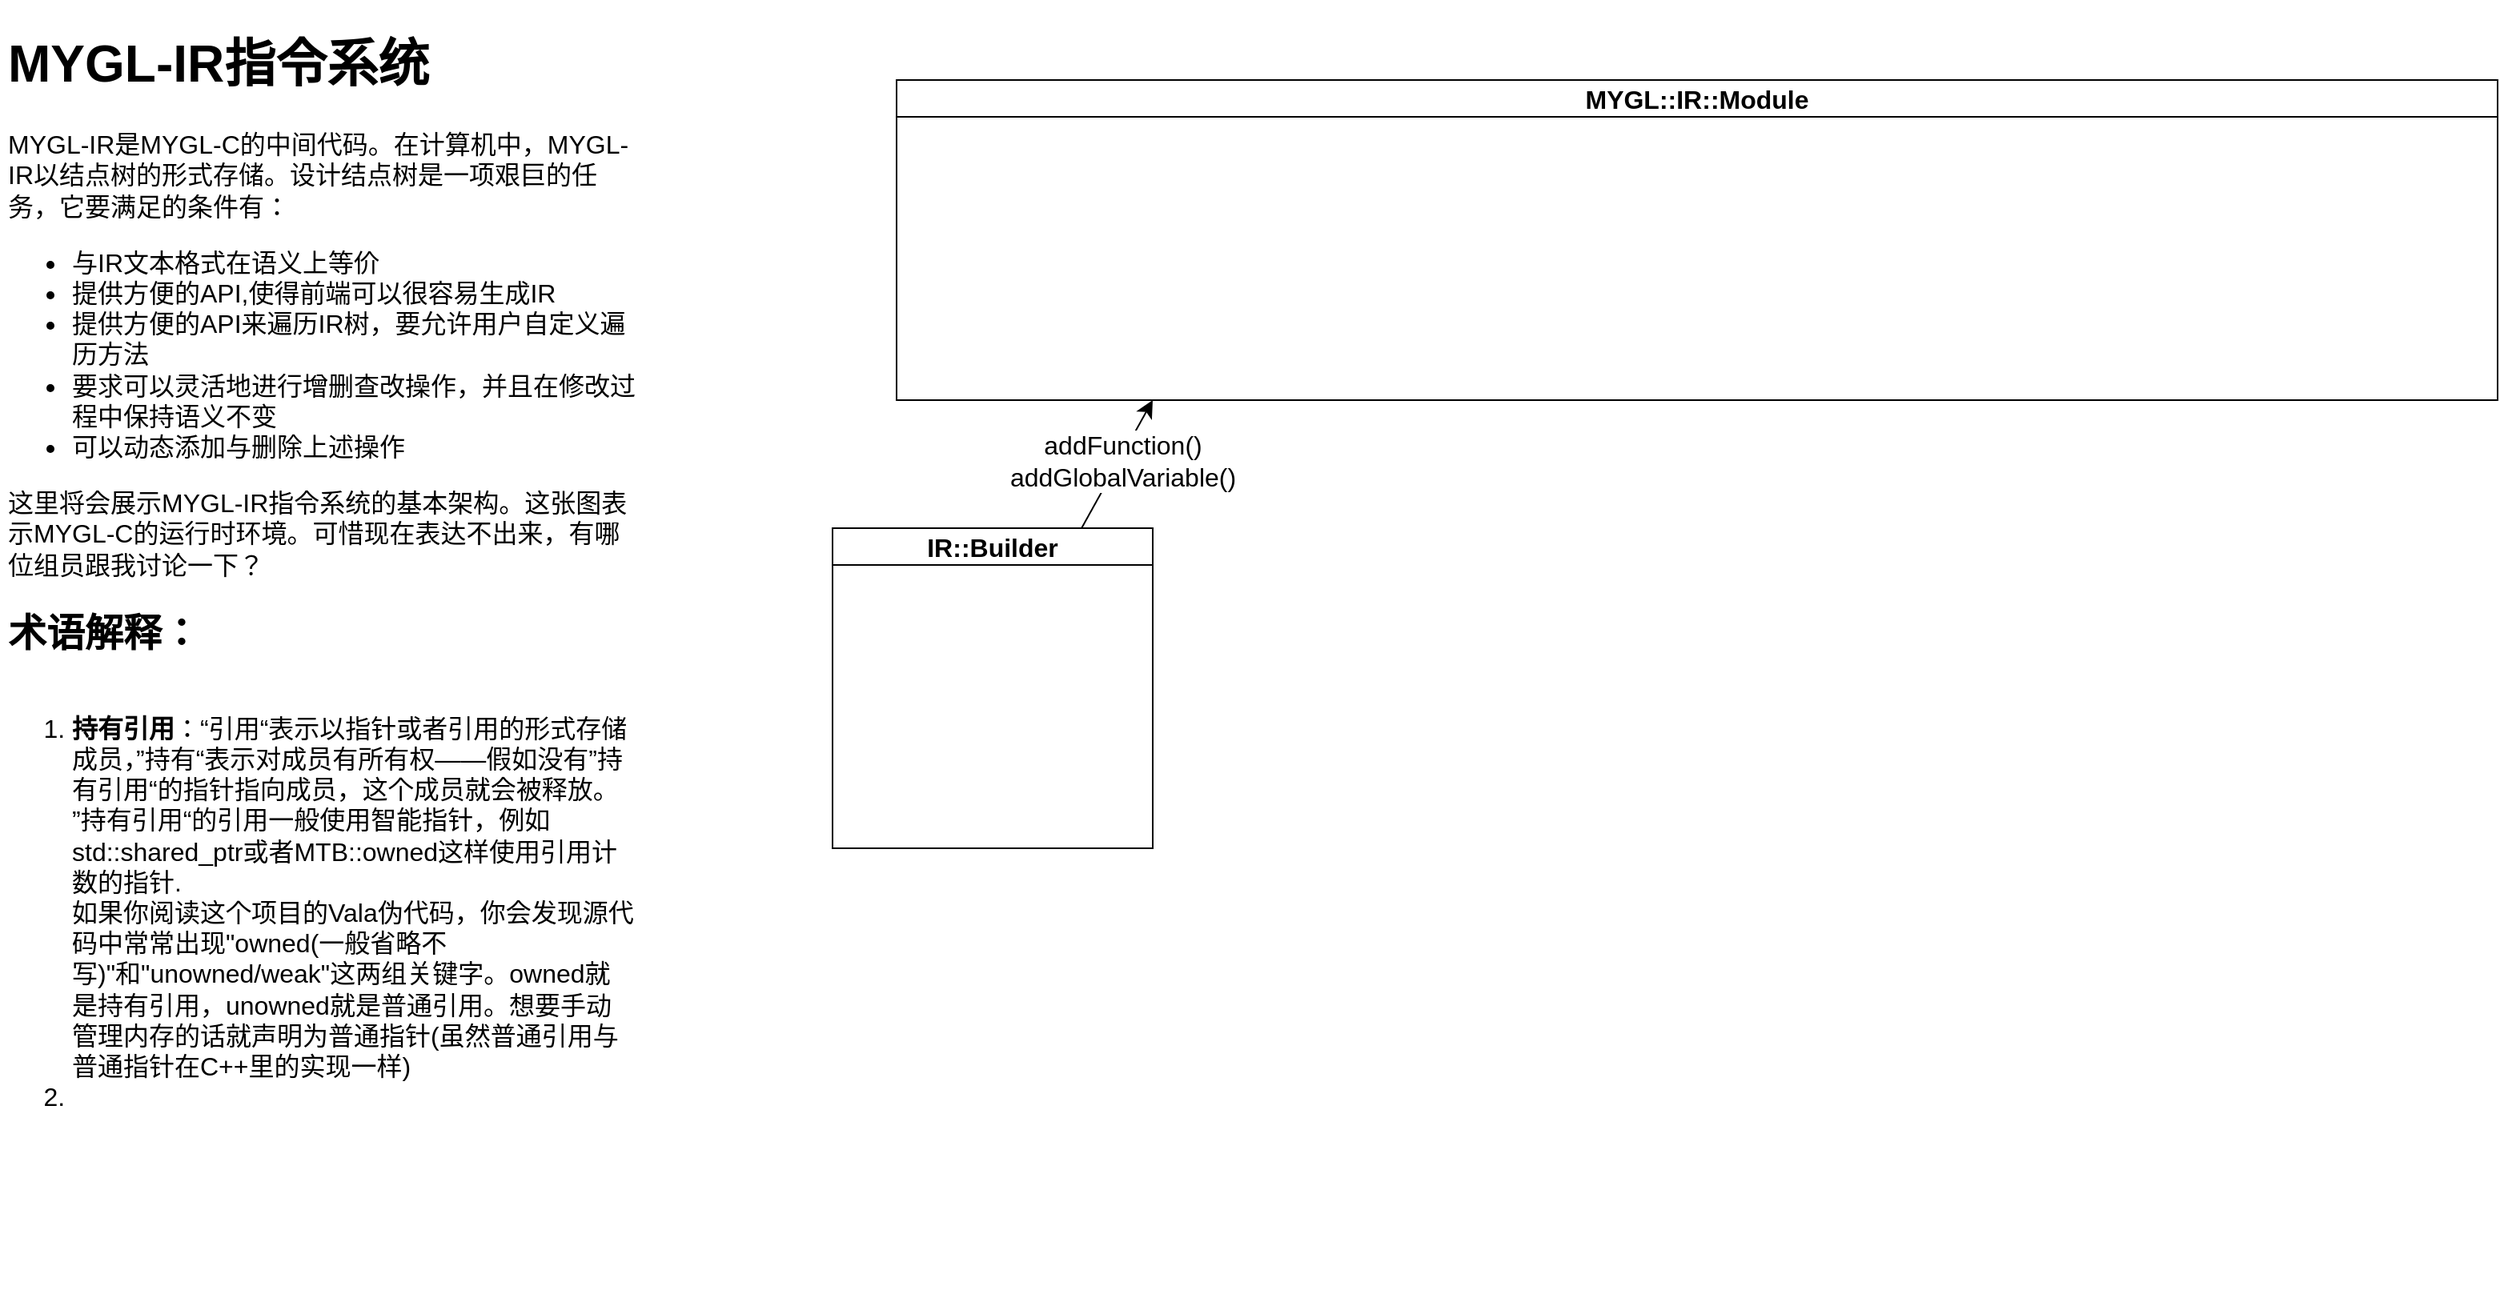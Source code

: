 <mxfile version="${version}" pages="7">
  <diagram id="5b9toeqqy-qFsBeEsPZ1" name="IR指令系统 -- 基本架构">
    <mxGraphModel dx="1038" dy="515" grid="1" gridSize="10" guides="1" tooltips="1" connect="1" arrows="1" fold="1" page="1" pageScale="1" pageWidth="1920" pageHeight="1200" math="0" shadow="0">
      <root>
        <mxCell id="0" />
        <mxCell id="1" parent="0" />
        <mxCell id="6hXoknrCPQ2exSyW9RoX-1" value="&lt;h1&gt;MYGL-IR指令系统&lt;/h1&gt;&lt;p&gt;MYGL-IR是MYGL-C的中间代码。在计算机中，MYGL-IR以结点树的形式存储。设计结点树是一项艰巨的任务，它要满足的条件有：&lt;/p&gt;&lt;p&gt;&lt;/p&gt;&lt;ul&gt;&lt;li&gt;与IR文本格式在语义上等价&lt;/li&gt;&lt;li&gt;提供方便的API,使得前端可以很容易生成IR&lt;/li&gt;&lt;li&gt;提供方便的API来遍历IR树，要允许用户自定义遍历方法&lt;/li&gt;&lt;li&gt;要求可以灵活地进行增删查改操作，并且在修改过程中保持语义不变&lt;/li&gt;&lt;li&gt;可以动态添加与删除上述操作&lt;/li&gt;&lt;/ul&gt;&lt;div&gt;这里将会展示MYGL-IR指令系统的基本架构。这张图表示MYGL-C的运行时环境。可惜现在表达不出来，有哪位组员跟我讨论一下？&lt;/div&gt;&lt;div&gt;&lt;br&gt;&lt;/div&gt;&lt;div&gt;&lt;b&gt;&lt;font style=&quot;font-size: 24px;&quot;&gt;术语解释：&lt;/font&gt;&lt;/b&gt;&lt;/div&gt;&lt;div&gt;&lt;br&gt;&lt;/div&gt;&lt;div&gt;&lt;ol&gt;&lt;li&gt;&lt;b style=&quot;background-color: initial;&quot;&gt;持有引用&lt;/b&gt;&lt;span style=&quot;background-color: initial;&quot;&gt;：“引用“表示以指针或者引用的形式存储成员，”持有“表示对成员有所有权——假如没有”持有引用“的指针指向成员，这个成员就会被释放。&lt;br&gt;&lt;/span&gt;”持有引用“的引用一般使用智能指针，例如std::shared_ptr或者MTB::owned这样使用引用计数的指针.&lt;br&gt;如果你阅读这个项目的Vala伪代码，你会发现源代码中常常出现&quot;owned(一般省略不写)&quot;和&quot;unowned/weak&quot;这两组关键字。owned就是持有引用，unowned就是普通引用。想要手动管理内存的话就声明为普通指针(虽然普通引用与普通指针在C++里的实现一样)&lt;/li&gt;&lt;li&gt;&lt;br&gt;&lt;/li&gt;&lt;/ol&gt;&lt;/div&gt;&lt;p&gt;&lt;/p&gt;" style="text;html=1;strokeColor=none;fillColor=none;spacing=5;spacingTop=-20;whiteSpace=wrap;overflow=hidden;rounded=0;fontSize=16;" parent="1" vertex="1">
          <mxGeometry x="40" y="40" width="400" height="800" as="geometry" />
        </mxCell>
        <mxCell id="6hXoknrCPQ2exSyW9RoX-3" value="MYGL::IR::Module" style="swimlane;whiteSpace=wrap;html=1;fontSize=16;" parent="1" vertex="1">
          <mxGeometry x="600" y="80" width="1000" height="200" as="geometry" />
        </mxCell>
        <mxCell id="9a1eUlolyVh33UXInGca-3" style="edgeStyle=none;curved=1;rounded=0;orthogonalLoop=1;jettySize=auto;html=1;fontSize=12;startSize=8;endSize=8;" parent="1" source="9a1eUlolyVh33UXInGca-2" edge="1">
          <mxGeometry relative="1" as="geometry">
            <mxPoint x="760" y="280" as="targetPoint" />
          </mxGeometry>
        </mxCell>
        <mxCell id="9a1eUlolyVh33UXInGca-4" value="addFunction()&lt;br&gt;addGlobalVariable()" style="edgeLabel;html=1;align=center;verticalAlign=middle;resizable=0;points=[];fontSize=16;" parent="9a1eUlolyVh33UXInGca-3" vertex="1" connectable="0">
          <mxGeometry x="0.069" y="-2" relative="1" as="geometry">
            <mxPoint as="offset" />
          </mxGeometry>
        </mxCell>
        <mxCell id="9a1eUlolyVh33UXInGca-2" value="IR::Builder" style="swimlane;whiteSpace=wrap;html=1;fontSize=16;" parent="1" vertex="1">
          <mxGeometry x="560" y="360" width="200" height="200" as="geometry" />
        </mxCell>
      </root>
    </mxGraphModel>
  </diagram>
  <diagram name="类型系统 - 继承关系" id="dduX94lStSceX8W2Fyc4">
    <mxGraphModel dx="1038" dy="515" grid="1" gridSize="10" guides="1" tooltips="1" connect="1" arrows="1" fold="1" page="1" pageScale="1" pageWidth="1920" pageHeight="1200" math="0" shadow="0">
      <root>
        <mxCell id="0" />
        <mxCell id="1" parent="0" />
        <mxCell id="ljV-tnjQ5MjVNXCjdORP-1" value="&lt;h1&gt;一点提示&lt;/h1&gt;&lt;p&gt;MYGL前端与中间代码的类型语法、关系之类是不同的，所以单独做了两套类型系统。&lt;/p&gt;&lt;p&gt;这一部分是继承关系，由于内存布局会比较简单，所以我可能不会画图，而是附带了一份Vala源代码。哦对了，最基础的Value/User/Use也是以Vala原型的方式提供的。&lt;/p&gt;&lt;p&gt;这些Vala源代码不能运行，但是足以提供一个简单的原型。&lt;/p&gt;&lt;p style=&quot;text-align: right;&quot;&gt;——Medi H.B.T.&lt;/p&gt;" style="text;html=1;strokeColor=none;fillColor=none;spacing=5;spacingTop=-20;whiteSpace=wrap;overflow=hidden;rounded=0;fontSize=16;" parent="1" vertex="1">
          <mxGeometry x="20" y="20" width="360" height="300" as="geometry" />
        </mxCell>
        <mxCell id="4jrAcx8li8QTNq_rKuDH-1" value="namespace MYGL::IRBase" style="swimlane;whiteSpace=wrap;html=1;fontSize=16;" parent="1" vertex="1">
          <mxGeometry x="440" y="40" width="1200" height="1000" as="geometry" />
        </mxCell>
        <mxCell id="4jrAcx8li8QTNq_rKuDH-13" style="edgeStyle=none;curved=1;rounded=0;orthogonalLoop=1;jettySize=auto;html=1;fontSize=12;startSize=8;endSize=8;" parent="4jrAcx8li8QTNq_rKuDH-1" source="4jrAcx8li8QTNq_rKuDH-12" target="4jrAcx8li8QTNq_rKuDH-2" edge="1">
          <mxGeometry relative="1" as="geometry" />
        </mxCell>
        <mxCell id="4jrAcx8li8QTNq_rKuDH-2" value="&lt;font face=&quot;Courier New&quot;&gt;Type&lt;br&gt;[abstract]&lt;/font&gt;" style="rounded=0;whiteSpace=wrap;html=1;fontSize=16;" parent="4jrAcx8li8QTNq_rKuDH-1" vertex="1">
          <mxGeometry x="120" y="500" width="120" height="60" as="geometry" />
        </mxCell>
        <mxCell id="4jrAcx8li8QTNq_rKuDH-4" style="edgeStyle=none;curved=1;rounded=0;orthogonalLoop=1;jettySize=auto;html=1;fontSize=12;startSize=8;endSize=8;" parent="4jrAcx8li8QTNq_rKuDH-1" source="4jrAcx8li8QTNq_rKuDH-3" target="4jrAcx8li8QTNq_rKuDH-2" edge="1">
          <mxGeometry relative="1" as="geometry" />
        </mxCell>
        <mxCell id="4jrAcx8li8QTNq_rKuDH-3" value="&lt;font face=&quot;Courier New&quot;&gt;ValueType&lt;br&gt;[abstract]&lt;/font&gt;" style="rounded=0;whiteSpace=wrap;html=1;fontSize=16;" parent="4jrAcx8li8QTNq_rKuDH-1" vertex="1">
          <mxGeometry x="360" y="200" width="160" height="60" as="geometry" />
        </mxCell>
        <mxCell id="4jrAcx8li8QTNq_rKuDH-11" style="edgeStyle=none;curved=1;rounded=0;orthogonalLoop=1;jettySize=auto;html=1;fontSize=12;startSize=8;endSize=8;" parent="4jrAcx8li8QTNq_rKuDH-1" source="4jrAcx8li8QTNq_rKuDH-10" target="4jrAcx8li8QTNq_rKuDH-2" edge="1">
          <mxGeometry relative="1" as="geometry" />
        </mxCell>
        <mxCell id="4jrAcx8li8QTNq_rKuDH-10" value="&lt;font face=&quot;Courier New&quot;&gt;PointerType&lt;br&gt;[final]&lt;/font&gt;" style="rounded=0;whiteSpace=wrap;html=1;fontSize=16;" parent="4jrAcx8li8QTNq_rKuDH-1" vertex="1">
          <mxGeometry x="360" y="580" width="160" height="60" as="geometry" />
        </mxCell>
        <mxCell id="4jrAcx8li8QTNq_rKuDH-12" value="&lt;font face=&quot;Courier New&quot;&gt;TypeAlias&lt;br&gt;[final]&lt;/font&gt;" style="rounded=0;whiteSpace=wrap;html=1;fontSize=16;" parent="4jrAcx8li8QTNq_rKuDH-1" vertex="1">
          <mxGeometry x="360" y="680" width="160" height="60" as="geometry" />
        </mxCell>
        <mxCell id="4jrAcx8li8QTNq_rKuDH-16" style="edgeStyle=none;curved=1;rounded=0;orthogonalLoop=1;jettySize=auto;html=1;fontSize=12;startSize=8;endSize=8;" parent="4jrAcx8li8QTNq_rKuDH-1" source="4jrAcx8li8QTNq_rKuDH-15" target="4jrAcx8li8QTNq_rKuDH-3" edge="1">
          <mxGeometry relative="1" as="geometry" />
        </mxCell>
        <mxCell id="4jrAcx8li8QTNq_rKuDH-15" value="&lt;font face=&quot;Courier New&quot;&gt;IntegerType&lt;br&gt;[final]&lt;/font&gt;" style="rounded=0;whiteSpace=wrap;html=1;fontSize=16;" parent="4jrAcx8li8QTNq_rKuDH-1" vertex="1">
          <mxGeometry x="640" y="140" width="160" height="60" as="geometry" />
        </mxCell>
        <mxCell id="4jrAcx8li8QTNq_rKuDH-18" style="edgeStyle=none;curved=1;rounded=0;orthogonalLoop=1;jettySize=auto;html=1;fontSize=12;startSize=8;endSize=8;" parent="4jrAcx8li8QTNq_rKuDH-1" source="4jrAcx8li8QTNq_rKuDH-17" target="4jrAcx8li8QTNq_rKuDH-3" edge="1">
          <mxGeometry relative="1" as="geometry" />
        </mxCell>
        <mxCell id="4jrAcx8li8QTNq_rKuDH-17" value="&lt;font face=&quot;Courier New&quot;&gt;FloatType&lt;br&gt;[final]&lt;/font&gt;" style="rounded=0;whiteSpace=wrap;html=1;fontSize=16;" parent="4jrAcx8li8QTNq_rKuDH-1" vertex="1">
          <mxGeometry x="640" y="240" width="160" height="60" as="geometry" />
        </mxCell>
        <mxCell id="4jrAcx8li8QTNq_rKuDH-20" style="edgeStyle=none;curved=1;rounded=0;orthogonalLoop=1;jettySize=auto;html=1;fontSize=12;startSize=8;endSize=8;" parent="4jrAcx8li8QTNq_rKuDH-1" source="4jrAcx8li8QTNq_rKuDH-19" target="4jrAcx8li8QTNq_rKuDH-2" edge="1">
          <mxGeometry relative="1" as="geometry">
            <mxPoint x="520" y="412.857" as="targetPoint" />
          </mxGeometry>
        </mxCell>
        <mxCell id="4jrAcx8li8QTNq_rKuDH-19" value="&lt;font face=&quot;Courier New&quot;&gt;ArrayType&lt;br&gt;[final]&lt;/font&gt;" style="rounded=0;whiteSpace=wrap;html=1;fontSize=16;" parent="4jrAcx8li8QTNq_rKuDH-1" vertex="1">
          <mxGeometry x="360" y="360" width="160" height="60" as="geometry" />
        </mxCell>
        <mxCell id="4jrAcx8li8QTNq_rKuDH-24" style="edgeStyle=none;curved=1;rounded=0;orthogonalLoop=1;jettySize=auto;html=1;fontSize=12;startSize=8;endSize=8;" parent="4jrAcx8li8QTNq_rKuDH-1" source="4jrAcx8li8QTNq_rKuDH-23" target="4jrAcx8li8QTNq_rKuDH-2" edge="1">
          <mxGeometry relative="1" as="geometry">
            <mxPoint x="520" y="610" as="targetPoint" />
          </mxGeometry>
        </mxCell>
        <mxCell id="4jrAcx8li8QTNq_rKuDH-23" value="&lt;font face=&quot;Courier New&quot;&gt;FunctionType&lt;br&gt;[final]&lt;/font&gt;" style="rounded=0;whiteSpace=wrap;html=1;fontSize=16;" parent="4jrAcx8li8QTNq_rKuDH-1" vertex="1">
          <mxGeometry x="360" y="500" width="160" height="60" as="geometry" />
        </mxCell>
        <mxCell id="p4-PGOhGnP7gm1KAowpu-7" style="edgeStyle=none;curved=1;rounded=0;orthogonalLoop=1;jettySize=auto;html=1;fontSize=12;startSize=8;endSize=8;" parent="4jrAcx8li8QTNq_rKuDH-1" source="p4-PGOhGnP7gm1KAowpu-6" target="4jrAcx8li8QTNq_rKuDH-10" edge="1">
          <mxGeometry relative="1" as="geometry" />
        </mxCell>
        <mxCell id="p4-PGOhGnP7gm1KAowpu-6" value="&lt;font face=&quot;Courier New&quot;&gt;LabelType&lt;br&gt;[final]&lt;/font&gt;" style="rounded=0;whiteSpace=wrap;html=1;fontSize=16;" parent="4jrAcx8li8QTNq_rKuDH-1" vertex="1">
          <mxGeometry x="640" y="580" width="160" height="60" as="geometry" />
        </mxCell>
        <mxCell id="pPnLKdMQf7jaz_dbgsHd-1" value="一维数组。多维数组请使用数组嵌套数组或者数组展开。" style="text;html=1;strokeColor=none;fillColor=none;align=center;verticalAlign=middle;whiteSpace=wrap;rounded=0;fontSize=16;" parent="4jrAcx8li8QTNq_rKuDH-1" vertex="1">
          <mxGeometry x="840" y="340" width="240" height="60" as="geometry" />
        </mxCell>
        <mxCell id="0LtY37HPA1CE2wXMZL7i-2" style="rounded=0;orthogonalLoop=1;jettySize=auto;html=1;exitX=0;exitY=0.5;exitDx=0;exitDy=0;" edge="1" parent="4jrAcx8li8QTNq_rKuDH-1" source="0LtY37HPA1CE2wXMZL7i-1" target="4jrAcx8li8QTNq_rKuDH-2">
          <mxGeometry relative="1" as="geometry" />
        </mxCell>
        <mxCell id="0LtY37HPA1CE2wXMZL7i-1" value="&lt;font face=&quot;Courier New&quot;&gt;VoidType&lt;br&gt;[final]&lt;/font&gt;" style="rounded=0;whiteSpace=wrap;html=1;fontSize=16;" vertex="1" parent="4jrAcx8li8QTNq_rKuDH-1">
          <mxGeometry x="360" y="780" width="160" height="60" as="geometry" />
        </mxCell>
      </root>
    </mxGraphModel>
  </diagram>
  <diagram id="gKL7e9JtBjt1cD_yFjMc" name="值与使用关系 - 内存布局图">
    <mxGraphModel dx="1221" dy="606" grid="1" gridSize="10" guides="1" tooltips="1" connect="1" arrows="1" fold="1" page="1" pageScale="1" pageWidth="1920" pageHeight="1200" math="0" shadow="0">
      <root>
        <mxCell id="0" />
        <mxCell id="1" parent="0" />
        <mxCell id="9S6bCp8wDxLk96_TkSyT-1" value="&lt;font face=&quot;Courier New&quot;&gt;public abstract class Value: MTB::Object&lt;/font&gt;" style="swimlane;whiteSpace=wrap;html=1;fontSize=16;" parent="1" vertex="1">
          <mxGeometry x="80" y="1240" width="1080" height="760" as="geometry" />
        </mxCell>
        <mxCell id="4QryelR4F_yqtGzG3qbC-25" value="" style="edgeStyle=none;curved=1;rounded=0;orthogonalLoop=1;jettySize=auto;html=1;fontSize=12;startSize=8;endSize=8;entryX=0;entryY=0.5;entryDx=0;entryDy=0;" parent="9S6bCp8wDxLk96_TkSyT-1" source="4QryelR4F_yqtGzG3qbC-22" target="4QryelR4F_yqtGzG3qbC-24" edge="1">
          <mxGeometry relative="1" as="geometry" />
        </mxCell>
        <mxCell id="4QryelR4F_yqtGzG3qbC-27" style="edgeStyle=none;curved=1;rounded=0;orthogonalLoop=1;jettySize=auto;html=1;fontSize=12;startSize=8;endSize=8;entryX=0;entryY=0.5;entryDx=0;entryDy=0;" parent="9S6bCp8wDxLk96_TkSyT-1" source="4QryelR4F_yqtGzG3qbC-22" target="4QryelR4F_yqtGzG3qbC-26" edge="1">
          <mxGeometry relative="1" as="geometry" />
        </mxCell>
        <mxCell id="4QryelR4F_yqtGzG3qbC-31" style="edgeStyle=none;curved=1;rounded=0;orthogonalLoop=1;jettySize=auto;html=1;fontSize=12;startSize=8;endSize=8;entryX=0;entryY=0.25;entryDx=0;entryDy=0;" parent="9S6bCp8wDxLk96_TkSyT-1" source="4QryelR4F_yqtGzG3qbC-22" target="4QryelR4F_yqtGzG3qbC-30" edge="1">
          <mxGeometry relative="1" as="geometry" />
        </mxCell>
        <mxCell id="4QryelR4F_yqtGzG3qbC-33" style="edgeStyle=none;curved=1;rounded=0;orthogonalLoop=1;jettySize=auto;html=1;fontSize=12;startSize=8;endSize=8;entryX=0;entryY=0.25;entryDx=0;entryDy=0;" parent="9S6bCp8wDxLk96_TkSyT-1" source="4QryelR4F_yqtGzG3qbC-22" target="4QryelR4F_yqtGzG3qbC-32" edge="1">
          <mxGeometry relative="1" as="geometry" />
        </mxCell>
        <mxCell id="4QryelR4F_yqtGzG3qbC-42" style="edgeStyle=none;curved=1;rounded=0;orthogonalLoop=1;jettySize=auto;html=1;entryX=0;entryY=0.5;entryDx=0;entryDy=0;fontSize=12;startSize=8;endSize=8;" parent="9S6bCp8wDxLk96_TkSyT-1" source="4QryelR4F_yqtGzG3qbC-22" target="4QryelR4F_yqtGzG3qbC-41" edge="1">
          <mxGeometry relative="1" as="geometry" />
        </mxCell>
        <mxCell id="4QryelR4F_yqtGzG3qbC-48" style="edgeStyle=none;curved=1;rounded=0;orthogonalLoop=1;jettySize=auto;html=1;fontSize=12;startSize=8;endSize=8;entryX=0;entryY=0.5;entryDx=0;entryDy=0;" parent="9S6bCp8wDxLk96_TkSyT-1" source="4QryelR4F_yqtGzG3qbC-22" target="4QryelR4F_yqtGzG3qbC-47" edge="1">
          <mxGeometry relative="1" as="geometry" />
        </mxCell>
        <mxCell id="buDOXChwr9Gfn8gduCAh-3" style="edgeStyle=none;curved=1;rounded=0;orthogonalLoop=1;jettySize=auto;html=1;entryX=0;entryY=0.25;entryDx=0;entryDy=0;fontSize=12;startSize=8;endSize=8;" parent="9S6bCp8wDxLk96_TkSyT-1" source="4QryelR4F_yqtGzG3qbC-22" target="buDOXChwr9Gfn8gduCAh-2" edge="1">
          <mxGeometry relative="1" as="geometry" />
        </mxCell>
        <mxCell id="_gsQvHmjiduzKsl-BGmf-2" style="edgeStyle=none;curved=1;rounded=0;orthogonalLoop=1;jettySize=auto;html=1;entryX=0;entryY=0.5;entryDx=0;entryDy=0;fontSize=12;startSize=8;endSize=8;" parent="9S6bCp8wDxLk96_TkSyT-1" source="4QryelR4F_yqtGzG3qbC-22" target="_gsQvHmjiduzKsl-BGmf-1" edge="1">
          <mxGeometry relative="1" as="geometry" />
        </mxCell>
        <mxCell id="_gsQvHmjiduzKsl-BGmf-4" style="edgeStyle=none;curved=1;rounded=0;orthogonalLoop=1;jettySize=auto;html=1;entryX=0;entryY=0.25;entryDx=0;entryDy=0;fontSize=12;startSize=8;endSize=8;" parent="9S6bCp8wDxLk96_TkSyT-1" source="4QryelR4F_yqtGzG3qbC-22" target="_gsQvHmjiduzKsl-BGmf-3" edge="1">
          <mxGeometry relative="1" as="geometry" />
        </mxCell>
        <mxCell id="H8ApzcbaTKwv0UTBalsh-2" style="edgeStyle=none;curved=1;rounded=0;orthogonalLoop=1;jettySize=auto;html=1;fontSize=12;startSize=8;endSize=8;entryX=0;entryY=0.5;entryDx=0;entryDy=0;" parent="9S6bCp8wDxLk96_TkSyT-1" source="4QryelR4F_yqtGzG3qbC-22" target="H8ApzcbaTKwv0UTBalsh-1" edge="1">
          <mxGeometry relative="1" as="geometry" />
        </mxCell>
        <mxCell id="5XYP61oPRVLqAuNlB_s_-2" style="rounded=0;orthogonalLoop=1;jettySize=auto;html=1;entryX=0;entryY=0.5;entryDx=0;entryDy=0;fontColor=#808080;strokeColor=#808080;" parent="9S6bCp8wDxLk96_TkSyT-1" source="4QryelR4F_yqtGzG3qbC-22" target="5XYP61oPRVLqAuNlB_s_-1" edge="1">
          <mxGeometry relative="1" as="geometry" />
        </mxCell>
        <mxCell id="4QryelR4F_yqtGzG3qbC-22" value="&lt;font face=&quot;Courier New&quot;&gt;Value&lt;/font&gt;" style="rounded=0;whiteSpace=wrap;html=1;fontSize=16;" parent="9S6bCp8wDxLk96_TkSyT-1" vertex="1">
          <mxGeometry x="40" y="280" width="80" height="40" as="geometry" />
        </mxCell>
        <mxCell id="4QryelR4F_yqtGzG3qbC-30" value="&lt;font face=&quot;Courier New&quot;&gt;unowned value_type(表示Value的类型,如Int或者SSA)&lt;/font&gt;" style="rounded=0;whiteSpace=wrap;html=1;fontSize=16;" parent="9S6bCp8wDxLk96_TkSyT-1" vertex="1">
          <mxGeometry x="160" y="300" width="480" height="40" as="geometry" />
        </mxCell>
        <mxCell id="4QryelR4F_yqtGzG3qbC-35" style="edgeStyle=none;curved=1;rounded=0;orthogonalLoop=1;jettySize=auto;html=1;fontSize=12;startSize=8;endSize=8;" parent="9S6bCp8wDxLk96_TkSyT-1" source="4QryelR4F_yqtGzG3qbC-32" target="4QryelR4F_yqtGzG3qbC-34" edge="1">
          <mxGeometry relative="1" as="geometry" />
        </mxCell>
        <mxCell id="4QryelR4F_yqtGzG3qbC-37" style="edgeStyle=none;curved=1;rounded=0;orthogonalLoop=1;jettySize=auto;html=1;fontSize=12;startSize=8;endSize=8;" parent="9S6bCp8wDxLk96_TkSyT-1" source="4QryelR4F_yqtGzG3qbC-32" target="4QryelR4F_yqtGzG3qbC-36" edge="1">
          <mxGeometry relative="1" as="geometry" />
        </mxCell>
        <mxCell id="4QryelR4F_yqtGzG3qbC-39" style="edgeStyle=none;curved=1;rounded=0;orthogonalLoop=1;jettySize=auto;html=1;fontSize=12;startSize=8;endSize=8;" parent="9S6bCp8wDxLk96_TkSyT-1" source="4QryelR4F_yqtGzG3qbC-32" target="4QryelR4F_yqtGzG3qbC-38" edge="1">
          <mxGeometry relative="1" as="geometry" />
        </mxCell>
        <mxCell id="4QryelR4F_yqtGzG3qbC-32" value="&lt;font face=&quot;Courier New&quot;&gt;MultiSet&amp;lt;unowned Use&amp;gt;{get;protected set;}&lt;/font&gt;" style="rounded=0;whiteSpace=wrap;html=1;fontSize=16;" parent="9S6bCp8wDxLk96_TkSyT-1" vertex="1">
          <mxGeometry x="160" y="360" width="420" height="40" as="geometry" />
        </mxCell>
        <mxCell id="4QryelR4F_yqtGzG3qbC-34" value="作用:存放有哪些user使用这个value.因为两个user相同的use可能代表在不同地方使用，所以use可以重复。" style="text;html=1;strokeColor=none;fillColor=none;align=left;verticalAlign=middle;whiteSpace=wrap;rounded=0;fontSize=16;" parent="9S6bCp8wDxLk96_TkSyT-1" vertex="1">
          <mxGeometry x="660" y="320" width="400" height="40" as="geometry" />
        </mxCell>
        <mxCell id="4QryelR4F_yqtGzG3qbC-36" value="新增use时:直接插入,允许user相同" style="text;html=1;strokeColor=none;fillColor=none;align=center;verticalAlign=middle;whiteSpace=wrap;rounded=0;fontSize=16;" parent="9S6bCp8wDxLk96_TkSyT-1" vertex="1">
          <mxGeometry x="660" y="360" width="250" height="40" as="geometry" />
        </mxCell>
        <mxCell id="4QryelR4F_yqtGzG3qbC-38" value="删除use时:直接删除" style="text;html=1;strokeColor=none;fillColor=none;align=center;verticalAlign=middle;whiteSpace=wrap;rounded=0;fontSize=16;" parent="9S6bCp8wDxLk96_TkSyT-1" vertex="1">
          <mxGeometry x="660" y="400" width="150" height="40" as="geometry" />
        </mxCell>
        <mxCell id="4QryelR4F_yqtGzG3qbC-46" style="edgeStyle=none;curved=1;rounded=0;orthogonalLoop=1;jettySize=auto;html=1;fontSize=12;startSize=8;endSize=8;" parent="9S6bCp8wDxLk96_TkSyT-1" source="4QryelR4F_yqtGzG3qbC-41" target="4QryelR4F_yqtGzG3qbC-45" edge="1">
          <mxGeometry relative="1" as="geometry" />
        </mxCell>
        <mxCell id="4QryelR4F_yqtGzG3qbC-41" value="&lt;font face=&quot;Courier New&quot;&gt;std::any metadata{get;set;}&lt;/font&gt;" style="rounded=0;whiteSpace=wrap;html=1;fontSize=16;" parent="9S6bCp8wDxLk96_TkSyT-1" vertex="1">
          <mxGeometry x="160" y="560" width="480" height="40" as="geometry" />
        </mxCell>
        <mxCell id="4QryelR4F_yqtGzG3qbC-45" value="所以...这玩意到底干啥用的" style="text;html=1;strokeColor=none;fillColor=none;align=center;verticalAlign=middle;whiteSpace=wrap;rounded=0;fontSize=16;" parent="9S6bCp8wDxLk96_TkSyT-1" vertex="1">
          <mxGeometry x="720" y="560" width="280" height="40" as="geometry" />
        </mxCell>
        <mxCell id="nWDjxjBrO5khUbswHteb-49" value="" style="swimlane;startSize=0;fontSize=16;" parent="9S6bCp8wDxLk96_TkSyT-1" vertex="1">
          <mxGeometry x="150" y="30" width="920" height="190" as="geometry" />
        </mxCell>
        <mxCell id="4QryelR4F_yqtGzG3qbC-24" value="&lt;font face=&quot;Courier New&quot;&gt;virtual bool is_readable{get;protected set;}&lt;/font&gt;" style="rounded=0;whiteSpace=wrap;html=1;fontSize=16;" parent="nWDjxjBrO5khUbswHteb-49" vertex="1">
          <mxGeometry x="10" y="10" width="480" height="40" as="geometry" />
        </mxCell>
        <mxCell id="4QryelR4F_yqtGzG3qbC-26" value="&lt;font face=&quot;Courier New&quot;&gt;virtual bool is_writable{get;protected set;}&lt;/font&gt;" style="rounded=0;whiteSpace=wrap;html=1;fontSize=16;" parent="nWDjxjBrO5khUbswHteb-49" vertex="1">
          <mxGeometry x="10" y="70" width="480" height="40" as="geometry" />
        </mxCell>
        <mxCell id="4QryelR4F_yqtGzG3qbC-47" value="&lt;font face=&quot;Courier New&quot;&gt;virtual bool is_defined{get;protected set;}&lt;/font&gt;" style="rounded=0;whiteSpace=wrap;html=1;fontSize=16;" parent="nWDjxjBrO5khUbswHteb-49" vertex="1">
          <mxGeometry x="10" y="130" width="480" height="40" as="geometry" />
        </mxCell>
        <mxCell id="nWDjxjBrO5khUbswHteb-51" value="与其他结点交互时的属性" style="text;html=1;strokeColor=none;fillColor=none;align=center;verticalAlign=middle;whiteSpace=wrap;rounded=0;fontSize=16;" parent="nWDjxjBrO5khUbswHteb-49" vertex="1">
          <mxGeometry x="720" width="200" height="50" as="geometry" />
        </mxCell>
        <mxCell id="buDOXChwr9Gfn8gduCAh-2" value="&lt;font face=&quot;Courier New&quot;&gt;abstract accept(IValueVisitor);&lt;/font&gt;" style="rounded=0;whiteSpace=wrap;html=1;fontSize=16;" parent="9S6bCp8wDxLk96_TkSyT-1" vertex="1">
          <mxGeometry x="160" y="610" width="480" height="40" as="geometry" />
        </mxCell>
        <mxCell id="_gsQvHmjiduzKsl-BGmf-1" value="&lt;font face=&quot;Courier New&quot;&gt;string name{get;construct;}&lt;/font&gt;" style="rounded=0;whiteSpace=wrap;html=1;fontSize=16;" parent="9S6bCp8wDxLk96_TkSyT-1" vertex="1">
          <mxGeometry x="160" y="510" width="480" height="40" as="geometry" />
        </mxCell>
        <mxCell id="_gsQvHmjiduzKsl-BGmf-3" value="&lt;font face=&quot;Courier New&quot;&gt;int32_t id{get;construct;}&lt;/font&gt;" style="rounded=0;whiteSpace=wrap;html=1;fontSize=16;" parent="9S6bCp8wDxLk96_TkSyT-1" vertex="1">
          <mxGeometry x="160" y="460" width="480" height="40" as="geometry" />
        </mxCell>
        <mxCell id="_gsQvHmjiduzKsl-BGmf-5" value="所有的不可变Value都有唯一ID.但是可变的Value就不一定了。“construct”表示这个属性只能在构造函数中设置。" style="text;html=1;strokeColor=none;fillColor=none;align=center;verticalAlign=middle;whiteSpace=wrap;rounded=0;fontSize=16;" parent="9S6bCp8wDxLk96_TkSyT-1" vertex="1">
          <mxGeometry x="660" y="460" width="400" height="40" as="geometry" />
        </mxCell>
        <mxCell id="H8ApzcbaTKwv0UTBalsh-1" value="&lt;font face=&quot;Courier New&quot;&gt;enum ValueTID type_id{get;construct;}&lt;/font&gt;" style="rounded=0;whiteSpace=wrap;html=1;fontSize=16;" parent="9S6bCp8wDxLk96_TkSyT-1" vertex="1">
          <mxGeometry x="160" y="240" width="480" height="40" as="geometry" />
        </mxCell>
        <mxCell id="5XYP61oPRVLqAuNlB_s_-4" style="edgeStyle=none;rounded=0;orthogonalLoop=1;jettySize=auto;html=1;fontColor=#000000;strokeColor=#808080;" parent="9S6bCp8wDxLk96_TkSyT-1" source="5XYP61oPRVLqAuNlB_s_-1" target="5XYP61oPRVLqAuNlB_s_-3" edge="1">
          <mxGeometry relative="1" as="geometry" />
        </mxCell>
        <mxCell id="5XYP61oPRVLqAuNlB_s_-1" value="&lt;font face=&quot;Courier New&quot;&gt;std::any visit_flag{get;set;}&lt;/font&gt;" style="rounded=0;whiteSpace=wrap;html=1;fontSize=16;" parent="9S6bCp8wDxLk96_TkSyT-1" vertex="1">
          <mxGeometry x="160" y="660" width="480" height="40" as="geometry" />
        </mxCell>
        <mxCell id="5XYP61oPRVLqAuNlB_s_-3" value="要不要这个？如果要的话，就要设计这个visit_flag的类型;如果不要，IR的结点系统是一个有环图，我怕访问器没写好,遍历着遍历着就死循环了" style="text;html=1;strokeColor=none;fillColor=none;align=center;verticalAlign=middle;whiteSpace=wrap;rounded=0;fontColor=#000000;fontFamily=Courier New;" parent="9S6bCp8wDxLk96_TkSyT-1" vertex="1">
          <mxGeometry x="700" y="640" width="360" height="80" as="geometry" />
        </mxCell>
        <mxCell id="9S6bCp8wDxLk96_TkSyT-3" value="" style="swimlane;startSize=0;fontSize=16;" parent="1" vertex="1">
          <mxGeometry x="80" y="40" width="1800" height="1120" as="geometry" />
        </mxCell>
        <mxCell id="9S6bCp8wDxLk96_TkSyT-4" value="&lt;h1&gt;值与使用关系:内存布局 -- 图例&lt;/h1&gt;&lt;p&gt;该图展示了基本的Value-User的内存布局，以及它们的使用关系类Use。为了更清楚地说明每个属性以什么方式出现，下面给出图例。&lt;/p&gt;" style="text;html=1;strokeColor=none;fillColor=none;spacing=5;spacingTop=-20;whiteSpace=wrap;overflow=hidden;rounded=0;fontSize=16;" parent="9S6bCp8wDxLk96_TkSyT-3" vertex="1">
          <mxGeometry x="20" y="20" width="460" height="140" as="geometry" />
        </mxCell>
        <mxCell id="9S6bCp8wDxLk96_TkSyT-5" value="类签名(公有私有+继承属性+(class)+类名称+父类+实现的接口)" style="swimlane;whiteSpace=wrap;html=1;fontSize=16;" parent="9S6bCp8wDxLk96_TkSyT-3" vertex="1">
          <mxGeometry x="80" y="160" width="600" height="240" as="geometry" />
        </mxCell>
        <mxCell id="4QryelR4F_yqtGzG3qbC-4" value="" style="edgeStyle=none;curved=1;rounded=0;orthogonalLoop=1;jettySize=auto;html=1;fontSize=12;startSize=8;endSize=8;dashed=1;" parent="9S6bCp8wDxLk96_TkSyT-5" source="4QryelR4F_yqtGzG3qbC-2" target="4QryelR4F_yqtGzG3qbC-3" edge="1">
          <mxGeometry relative="1" as="geometry" />
        </mxCell>
        <mxCell id="4QryelR4F_yqtGzG3qbC-6" style="edgeStyle=none;curved=1;rounded=0;orthogonalLoop=1;jettySize=auto;html=1;fontSize=12;startSize=8;endSize=8;" parent="9S6bCp8wDxLk96_TkSyT-5" source="4QryelR4F_yqtGzG3qbC-2" target="4QryelR4F_yqtGzG3qbC-5" edge="1">
          <mxGeometry relative="1" as="geometry" />
        </mxCell>
        <mxCell id="4QryelR4F_yqtGzG3qbC-8" style="edgeStyle=none;curved=1;rounded=0;orthogonalLoop=1;jettySize=auto;html=1;fontSize=12;startSize=8;endSize=8;" parent="9S6bCp8wDxLk96_TkSyT-5" source="4QryelR4F_yqtGzG3qbC-2" target="4QryelR4F_yqtGzG3qbC-7" edge="1">
          <mxGeometry relative="1" as="geometry" />
        </mxCell>
        <mxCell id="4QryelR4F_yqtGzG3qbC-10" style="edgeStyle=none;curved=1;rounded=0;orthogonalLoop=1;jettySize=auto;html=1;fontSize=12;startSize=8;endSize=8;" parent="9S6bCp8wDxLk96_TkSyT-5" source="4QryelR4F_yqtGzG3qbC-2" target="4QryelR4F_yqtGzG3qbC-9" edge="1">
          <mxGeometry relative="1" as="geometry" />
        </mxCell>
        <mxCell id="4QryelR4F_yqtGzG3qbC-2" value="类实例this" style="rounded=0;whiteSpace=wrap;html=1;fontSize=16;" parent="9S6bCp8wDxLk96_TkSyT-5" vertex="1">
          <mxGeometry x="40" y="90" width="120" height="60" as="geometry" />
        </mxCell>
        <mxCell id="4QryelR4F_yqtGzG3qbC-3" value="继承自父类的属性" style="rounded=0;whiteSpace=wrap;html=1;fontSize=16;dashed=1;" parent="9S6bCp8wDxLk96_TkSyT-5" vertex="1">
          <mxGeometry x="240" y="40" width="200" height="40" as="geometry" />
        </mxCell>
        <mxCell id="4QryelR4F_yqtGzG3qbC-5" value="&lt;font face=&quot;Courier New&quot;&gt;owned foo_property{get;set;}&lt;/font&gt;" style="rounded=0;whiteSpace=wrap;html=1;fontSize=16;" parent="9S6bCp8wDxLk96_TkSyT-5" vertex="1">
          <mxGeometry x="240" y="90" width="320" height="40" as="geometry" />
        </mxCell>
        <mxCell id="4QryelR4F_yqtGzG3qbC-7" value="&lt;font face=&quot;Courier New&quot;&gt;unowned bar_property{get;}&lt;/font&gt;" style="rounded=0;whiteSpace=wrap;html=1;fontSize=16;" parent="9S6bCp8wDxLk96_TkSyT-5" vertex="1">
          <mxGeometry x="240" y="140" width="320" height="40" as="geometry" />
        </mxCell>
        <mxCell id="4QryelR4F_yqtGzG3qbC-9" value="&lt;font face=&quot;Courier New&quot;&gt;(inline) baz_property{access;}&lt;/font&gt;" style="rounded=0;whiteSpace=wrap;html=1;fontSize=16;" parent="9S6bCp8wDxLk96_TkSyT-5" vertex="1">
          <mxGeometry x="240" y="190" width="320" height="40" as="geometry" />
        </mxCell>
        <mxCell id="9S6bCp8wDxLk96_TkSyT-6" value="单个结点类的内存布局" style="text;html=1;strokeColor=none;fillColor=none;align=center;verticalAlign=middle;whiteSpace=wrap;rounded=0;fontSize=16;" parent="9S6bCp8wDxLk96_TkSyT-3" vertex="1">
          <mxGeometry x="720" y="240" width="120" height="80" as="geometry" />
        </mxCell>
        <mxCell id="4QryelR4F_yqtGzG3qbC-13" value="" style="swimlane;startSize=0;fontSize=16;" parent="9S6bCp8wDxLk96_TkSyT-3" vertex="1">
          <mxGeometry x="80" y="420" width="600" height="230" as="geometry" />
        </mxCell>
        <mxCell id="4QryelR4F_yqtGzG3qbC-11" value="&lt;b&gt;unowned属性&lt;/b&gt;:以普通指针形式指向这个成员的实例。&lt;br&gt;除非特殊说明，否则不允许对unowned指针进行new/delete操作" style="text;html=1;strokeColor=none;fillColor=none;align=left;verticalAlign=middle;whiteSpace=wrap;rounded=0;fontSize=16;" parent="4QryelR4F_yqtGzG3qbC-13" vertex="1">
          <mxGeometry x="10" y="15" width="240" height="100" as="geometry" />
        </mxCell>
        <mxCell id="4QryelR4F_yqtGzG3qbC-12" value="&lt;b&gt;owned属性&lt;/b&gt;:以指针形式指向这个成员的实例，但是owned指针可以修改指向的实例的引用计数。假如没有owned指针指向实例的话，实例就会自动释放。&lt;br&gt;不允许对owned指针进行delete操作。假如owned指针是用MTB::owned智能指针实现的，那就可以使用new操作。" style="text;html=1;strokeColor=none;fillColor=none;align=left;verticalAlign=middle;whiteSpace=wrap;rounded=0;fontSize=16;" parent="4QryelR4F_yqtGzG3qbC-13" vertex="1">
          <mxGeometry x="280" y="15" width="290" height="135" as="geometry" />
        </mxCell>
        <mxCell id="4QryelR4F_yqtGzG3qbC-23" value="&lt;b&gt;inline属性&lt;/b&gt;:没有指针，而是以实例的方式集成在对象里。" style="text;html=1;strokeColor=none;fillColor=none;align=left;verticalAlign=middle;whiteSpace=wrap;rounded=0;fontSize=16;" parent="4QryelR4F_yqtGzG3qbC-13" vertex="1">
          <mxGeometry x="10" y="130" width="245" height="85" as="geometry" />
        </mxCell>
        <mxCell id="4QryelR4F_yqtGzG3qbC-14" value="自动内存管理" style="text;html=1;strokeColor=none;fillColor=none;align=center;verticalAlign=middle;whiteSpace=wrap;rounded=0;fontSize=16;" parent="9S6bCp8wDxLk96_TkSyT-3" vertex="1">
          <mxGeometry x="720" y="475" width="120" height="80" as="geometry" />
        </mxCell>
        <mxCell id="4QryelR4F_yqtGzG3qbC-17" value="属性&lt;br&gt;(就是成员+get/set函数)" style="text;html=1;strokeColor=none;fillColor=none;align=center;verticalAlign=middle;whiteSpace=wrap;rounded=0;fontSize=16;" parent="9S6bCp8wDxLk96_TkSyT-3" vertex="1">
          <mxGeometry x="720" y="720" width="120" height="80" as="geometry" />
        </mxCell>
        <mxCell id="4QryelR4F_yqtGzG3qbC-16" value="" style="swimlane;startSize=0;fontSize=16;" parent="9S6bCp8wDxLk96_TkSyT-3" vertex="1">
          <mxGeometry x="80" y="680" width="600" height="260" as="geometry" />
        </mxCell>
        <mxCell id="4QryelR4F_yqtGzG3qbC-15" value="&lt;b&gt;get标签&lt;/b&gt;:表示属性foo有一个私有的或者被保护的成员_foo，并且有一个公有的get_foo()方法返回自身的只读形式。" style="text;html=1;strokeColor=none;fillColor=none;align=left;verticalAlign=middle;whiteSpace=wrap;rounded=0;fontSize=16;" parent="4QryelR4F_yqtGzG3qbC-16" vertex="1">
          <mxGeometry x="15" y="20" width="245" height="65" as="geometry" />
        </mxCell>
        <mxCell id="4QryelR4F_yqtGzG3qbC-19" value="&lt;b&gt;set标签&lt;/b&gt;:表示属性foo有一个私有的或者被保护的成员_foo，并且有一个公有的set_foo(value)方法。" style="text;html=1;strokeColor=none;fillColor=none;align=left;verticalAlign=middle;whiteSpace=wrap;rounded=0;fontSize=16;" parent="4QryelR4F_yqtGzG3qbC-16" vertex="1">
          <mxGeometry x="15" y="95" width="245" height="65" as="geometry" />
        </mxCell>
        <mxCell id="4QryelR4F_yqtGzG3qbC-20" value="&lt;b&gt;access标签&lt;/b&gt;:表示属性foo有一个私有的或者被保护的成员_foo，并且有一个公有的foo()方法来返回一个可以被修改的引用。" style="text;html=1;strokeColor=none;fillColor=none;align=left;verticalAlign=middle;whiteSpace=wrap;rounded=0;fontSize=16;" parent="4QryelR4F_yqtGzG3qbC-16" vertex="1">
          <mxGeometry x="15" y="170" width="245" height="75" as="geometry" />
        </mxCell>
        <mxCell id="4QryelR4F_yqtGzG3qbC-28" value="&lt;b&gt;virtual修饰&lt;/b&gt;:属性foo会有一个名为_foo的成员，但是get_foo()与set_foo()都是虚函数" style="text;html=1;strokeColor=none;fillColor=none;align=left;verticalAlign=middle;whiteSpace=wrap;rounded=0;fontSize=16;" parent="4QryelR4F_yqtGzG3qbC-16" vertex="1">
          <mxGeometry x="280" y="10" width="300" height="50" as="geometry" />
        </mxCell>
        <mxCell id="4QryelR4F_yqtGzG3qbC-29" value="&lt;b&gt;abstract修饰&lt;/b&gt;:属性foo只有get_foo(), set_foo()这样的纯虚函数，没有_foo这一个成员。" style="text;html=1;strokeColor=none;fillColor=none;align=left;verticalAlign=middle;whiteSpace=wrap;rounded=0;fontSize=16;" parent="4QryelR4F_yqtGzG3qbC-16" vertex="1">
          <mxGeometry x="280" y="75" width="300" height="60" as="geometry" />
        </mxCell>
        <mxCell id="4QryelR4F_yqtGzG3qbC-1" value="&lt;font face=&quot;Courier New&quot;&gt;public abstract class User: Value&lt;/font&gt;" style="swimlane;whiteSpace=wrap;html=1;fontSize=16;" parent="1" vertex="1">
          <mxGeometry x="80" y="2040" width="1080" height="310" as="geometry" />
        </mxCell>
        <mxCell id="nWDjxjBrO5khUbswHteb-3" value="" style="edgeStyle=none;curved=1;rounded=0;orthogonalLoop=1;jettySize=auto;html=1;fontSize=12;startSize=8;endSize=8;entryX=0;entryY=0.5;entryDx=0;entryDy=0;" parent="4QryelR4F_yqtGzG3qbC-1" source="nWDjxjBrO5khUbswHteb-1" target="nWDjxjBrO5khUbswHteb-2" edge="1">
          <mxGeometry relative="1" as="geometry" />
        </mxCell>
        <mxCell id="nWDjxjBrO5khUbswHteb-1" value="&lt;font face=&quot;Courier New&quot;&gt;User&lt;/font&gt;" style="rounded=0;whiteSpace=wrap;html=1;fontSize=16;" parent="4QryelR4F_yqtGzG3qbC-1" vertex="1">
          <mxGeometry x="40" y="120" width="80" height="40" as="geometry" />
        </mxCell>
        <mxCell id="nWDjxjBrO5khUbswHteb-5" style="edgeStyle=none;curved=1;rounded=0;orthogonalLoop=1;jettySize=auto;html=1;fontSize=12;startSize=8;endSize=8;entryX=0;entryY=0.5;entryDx=0;entryDy=0;" parent="4QryelR4F_yqtGzG3qbC-1" source="nWDjxjBrO5khUbswHteb-2" target="nWDjxjBrO5khUbswHteb-4" edge="1">
          <mxGeometry relative="1" as="geometry" />
        </mxCell>
        <mxCell id="nWDjxjBrO5khUbswHteb-20" style="edgeStyle=none;curved=1;rounded=0;orthogonalLoop=1;jettySize=auto;html=1;fontSize=12;startSize=8;endSize=8;entryX=0;entryY=0.5;entryDx=0;entryDy=0;" parent="4QryelR4F_yqtGzG3qbC-1" target="nWDjxjBrO5khUbswHteb-19" edge="1">
          <mxGeometry relative="1" as="geometry">
            <mxPoint x="620" y="121.739" as="sourcePoint" />
          </mxGeometry>
        </mxCell>
        <mxCell id="nWDjxjBrO5khUbswHteb-22" style="edgeStyle=none;curved=1;rounded=0;orthogonalLoop=1;jettySize=auto;html=1;entryX=0;entryY=0.25;entryDx=0;entryDy=0;fontSize=12;startSize=8;endSize=8;" parent="4QryelR4F_yqtGzG3qbC-1" source="nWDjxjBrO5khUbswHteb-2" target="nWDjxjBrO5khUbswHteb-21" edge="1">
          <mxGeometry relative="1" as="geometry" />
        </mxCell>
        <mxCell id="nWDjxjBrO5khUbswHteb-54" style="edgeStyle=none;curved=1;rounded=0;orthogonalLoop=1;jettySize=auto;html=1;entryX=0;entryY=0.5;entryDx=0;entryDy=0;fontSize=12;startSize=8;endSize=8;" parent="4QryelR4F_yqtGzG3qbC-1" source="nWDjxjBrO5khUbswHteb-2" target="nWDjxjBrO5khUbswHteb-53" edge="1">
          <mxGeometry relative="1" as="geometry" />
        </mxCell>
        <mxCell id="nWDjxjBrO5khUbswHteb-2" value="&lt;font face=&quot;Courier New&quot;&gt;MultiSet&amp;lt;owned Use&amp;gt;{get;protected set;}&lt;/font&gt;" style="rounded=0;whiteSpace=wrap;html=1;fontSize=16;" parent="4QryelR4F_yqtGzG3qbC-1" vertex="1">
          <mxGeometry x="160" y="120" width="440" height="40" as="geometry" />
        </mxCell>
        <mxCell id="nWDjxjBrO5khUbswHteb-4" value="作用:存放使用了哪些Value.两个usee相同的use可能代表在不同地方使用，所以use可以重复" style="text;html=1;strokeColor=none;fillColor=none;align=center;verticalAlign=middle;whiteSpace=wrap;rounded=0;fontSize=16;" parent="4QryelR4F_yqtGzG3qbC-1" vertex="1">
          <mxGeometry x="640" y="40" width="440" height="40" as="geometry" />
        </mxCell>
        <mxCell id="nWDjxjBrO5khUbswHteb-19" value="添加一个Value:同步新建一个Use,允许Value重复" style="text;html=1;strokeColor=none;fillColor=none;align=center;verticalAlign=middle;whiteSpace=wrap;rounded=0;fontSize=16;" parent="4QryelR4F_yqtGzG3qbC-1" vertex="1">
          <mxGeometry x="640" y="100" width="350" height="40" as="geometry" />
        </mxCell>
        <mxCell id="nWDjxjBrO5khUbswHteb-21" value="删除一个Value:删除与该user关联的所有Use" style="text;html=1;strokeColor=none;fillColor=none;align=center;verticalAlign=middle;whiteSpace=wrap;rounded=0;fontSize=16;" parent="4QryelR4F_yqtGzG3qbC-1" vertex="1">
          <mxGeometry x="640" y="160" width="320" height="40" as="geometry" />
        </mxCell>
        <mxCell id="nWDjxjBrO5khUbswHteb-53" value="可能会使用inline: 使用owned是因为不知道Use会不会有子类" style="text;html=1;strokeColor=none;fillColor=none;align=center;verticalAlign=middle;whiteSpace=wrap;rounded=0;fontSize=16;" parent="4QryelR4F_yqtGzG3qbC-1" vertex="1">
          <mxGeometry x="640" y="220" width="440" height="40" as="geometry" />
        </mxCell>
        <mxCell id="nWDjxjBrO5khUbswHteb-23" value="&lt;font face=&quot;Courier New&quot;&gt;public class Use: Object(C++直接做结构体也可以)&lt;/font&gt;" style="swimlane;whiteSpace=wrap;html=1;fontSize=16;" parent="1" vertex="1">
          <mxGeometry x="80" y="2440" width="1040" height="360" as="geometry" />
        </mxCell>
        <mxCell id="nWDjxjBrO5khUbswHteb-35" value="" style="edgeStyle=none;curved=1;rounded=0;orthogonalLoop=1;jettySize=auto;html=1;fontSize=12;startSize=8;endSize=8;entryX=0;entryY=0.5;entryDx=0;entryDy=0;" parent="nWDjxjBrO5khUbswHteb-23" source="nWDjxjBrO5khUbswHteb-33" target="nWDjxjBrO5khUbswHteb-34" edge="1">
          <mxGeometry relative="1" as="geometry" />
        </mxCell>
        <mxCell id="nWDjxjBrO5khUbswHteb-37" style="edgeStyle=none;curved=1;rounded=0;orthogonalLoop=1;jettySize=auto;html=1;fontSize=12;startSize=8;endSize=8;entryX=0;entryY=0.5;entryDx=0;entryDy=0;" parent="nWDjxjBrO5khUbswHteb-23" source="nWDjxjBrO5khUbswHteb-33" target="nWDjxjBrO5khUbswHteb-36" edge="1">
          <mxGeometry relative="1" as="geometry" />
        </mxCell>
        <mxCell id="nWDjxjBrO5khUbswHteb-33" value="&lt;font face=&quot;Courier New&quot;&gt;Use&lt;/font&gt;" style="rounded=0;whiteSpace=wrap;html=1;fontSize=16;" parent="nWDjxjBrO5khUbswHteb-23" vertex="1">
          <mxGeometry x="40" y="200" width="80" height="40" as="geometry" />
        </mxCell>
        <mxCell id="nWDjxjBrO5khUbswHteb-40" style="edgeStyle=none;curved=1;rounded=0;orthogonalLoop=1;jettySize=auto;html=1;fontSize=12;startSize=8;endSize=8;entryX=0;entryY=0.75;entryDx=0;entryDy=0;" parent="nWDjxjBrO5khUbswHteb-23" source="nWDjxjBrO5khUbswHteb-34" target="nWDjxjBrO5khUbswHteb-39" edge="1">
          <mxGeometry relative="1" as="geometry" />
        </mxCell>
        <mxCell id="nWDjxjBrO5khUbswHteb-43" style="edgeStyle=none;curved=1;rounded=0;orthogonalLoop=1;jettySize=auto;html=1;fontSize=12;startSize=8;endSize=8;entryX=0.003;entryY=0.39;entryDx=0;entryDy=0;entryPerimeter=0;" parent="nWDjxjBrO5khUbswHteb-23" source="nWDjxjBrO5khUbswHteb-34" target="nWDjxjBrO5khUbswHteb-41" edge="1">
          <mxGeometry relative="1" as="geometry" />
        </mxCell>
        <mxCell id="nWDjxjBrO5khUbswHteb-34" value="&lt;font face=&quot;Courier New&quot;&gt;unowned User user{get;set;}&lt;/font&gt;" style="rounded=0;whiteSpace=wrap;html=1;fontSize=16;" parent="nWDjxjBrO5khUbswHteb-23" vertex="1">
          <mxGeometry x="200" y="120" width="280" height="40" as="geometry" />
        </mxCell>
        <mxCell id="nWDjxjBrO5khUbswHteb-47" style="edgeStyle=none;curved=1;rounded=0;orthogonalLoop=1;jettySize=auto;html=1;fontSize=12;startSize=8;endSize=8;entryX=0;entryY=0.5;entryDx=0;entryDy=0;" parent="nWDjxjBrO5khUbswHteb-23" source="nWDjxjBrO5khUbswHteb-36" target="nWDjxjBrO5khUbswHteb-46" edge="1">
          <mxGeometry relative="1" as="geometry" />
        </mxCell>
        <mxCell id="-38uXg4We93DnpuKMGKu-2" style="edgeStyle=none;curved=1;rounded=0;orthogonalLoop=1;jettySize=auto;html=1;entryX=0;entryY=0.5;entryDx=0;entryDy=0;fontSize=12;startSize=8;endSize=8;" parent="nWDjxjBrO5khUbswHteb-23" source="nWDjxjBrO5khUbswHteb-36" target="-38uXg4We93DnpuKMGKu-1" edge="1">
          <mxGeometry relative="1" as="geometry" />
        </mxCell>
        <mxCell id="nWDjxjBrO5khUbswHteb-36" value="&lt;font face=&quot;Courier New&quot;&gt;unowned Value usee{get;set;}&lt;/font&gt;" style="rounded=0;whiteSpace=wrap;html=1;fontSize=16;" parent="nWDjxjBrO5khUbswHteb-23" vertex="1">
          <mxGeometry x="200" y="280" width="280" height="40" as="geometry" />
        </mxCell>
        <mxCell id="nWDjxjBrO5khUbswHteb-39" value="set方法:把自己添加到新的user里，然后在原有user中删除自己" style="text;html=1;strokeColor=none;fillColor=none;align=center;verticalAlign=middle;whiteSpace=wrap;rounded=0;fontSize=16;" parent="nWDjxjBrO5khUbswHteb-23" vertex="1">
          <mxGeometry x="520" y="80" width="480" height="40" as="geometry" />
        </mxCell>
        <mxCell id="nWDjxjBrO5khUbswHteb-41" value="unowned原因: 一个Use已经被User拥有了，两个对象之间不能相互拥有，否则会导致内存泄漏" style="text;html=1;strokeColor=none;fillColor=none;align=center;verticalAlign=middle;whiteSpace=wrap;rounded=0;fontSize=16;" parent="nWDjxjBrO5khUbswHteb-23" vertex="1">
          <mxGeometry x="520" y="150" width="480" height="60" as="geometry" />
        </mxCell>
        <mxCell id="nWDjxjBrO5khUbswHteb-46" value="set方法:把自己添加到新的usee里，然后在原有usee中删除自己" style="text;html=1;strokeColor=none;fillColor=none;align=center;verticalAlign=middle;whiteSpace=wrap;rounded=0;fontSize=16;" parent="nWDjxjBrO5khUbswHteb-23" vertex="1">
          <mxGeometry x="520" y="240" width="480" height="40" as="geometry" />
        </mxCell>
        <mxCell id="-38uXg4We93DnpuKMGKu-1" value="unowned原因:在后来的设计中发现，这些User使用的值几乎都有名字，这些User都直接持有对usee的引用，所以这里就不重复了。" style="text;html=1;strokeColor=none;fillColor=none;align=center;verticalAlign=middle;whiteSpace=wrap;rounded=0;fontSize=16;" parent="nWDjxjBrO5khUbswHteb-23" vertex="1">
          <mxGeometry x="520" y="300" width="480" height="40" as="geometry" />
        </mxCell>
      </root>
    </mxGraphModel>
  </diagram>
  <diagram id="ismzL-O0nt_3yynIiHDd" name="IR结点 - 继承关系">
    <mxGraphModel dx="1038" dy="515" grid="1" gridSize="10" guides="1" tooltips="1" connect="1" arrows="1" fold="1" page="0" pageScale="1" pageWidth="1920" pageHeight="1200" math="0" shadow="0">
      <root>
        <mxCell id="0" />
        <mxCell id="1" parent="0" />
        <mxCell id="PazqK0x007G2b-GIeiKn-1" value="&lt;h1&gt;MYGL-IR:指令系统的类型层次&lt;/h1&gt;&lt;p&gt;注意：这不是最终稿，指令系统可能随着编译器版本的更新随时变化。&lt;/p&gt;&lt;p&gt;&lt;b&gt;完成进度注明：&lt;/b&gt;&lt;/p&gt;&lt;p&gt;&lt;/p&gt;&lt;ul&gt;&lt;li&gt;&lt;b&gt;&lt;font color=&quot;#808080&quot;&gt;变成灰色&lt;/font&gt;&lt;/b&gt;的类是目前没有必要实现的类。&lt;/li&gt;&lt;li&gt;&lt;b&gt;加粗&lt;/b&gt;的类是已经在成员图中设计好的类，但是这些类需要进一步修改。&lt;/li&gt;&lt;li&gt;&lt;b&gt;&lt;u&gt;加下划线&lt;/u&gt;&lt;/b&gt;的类是在MYGL代码库中实现的类，但是很有可能会进一步修改。实现这个类的队友可以在成员图里署个名啥的。&lt;/li&gt;&lt;/ul&gt;&lt;p&gt;&lt;/p&gt;" style="text;html=1;strokeColor=none;fillColor=none;spacing=5;spacingTop=-20;whiteSpace=wrap;overflow=hidden;rounded=0;fontSize=16;fontFamily=Courier New;" parent="1" vertex="1">
          <mxGeometry x="20" y="20" width="300" height="480" as="geometry" />
        </mxCell>
        <mxCell id="pbEsgBKjgPrQ0HboBglw-1" value="&lt;font&gt;namespace MYGL::IR &amp;amp; mygl::ir &amp;amp; MYGL::IRBase &amp;amp; mygl::irbase&lt;/font&gt;" style="swimlane;whiteSpace=wrap;html=1;fontSize=16;fontFamily=Courier New;" parent="1" vertex="1">
          <mxGeometry x="520" y="60" width="2760" height="3500" as="geometry" />
        </mxCell>
        <mxCell id="vc_r3yrBRltssMQXK9FG-35" style="edgeStyle=none;curved=1;rounded=0;orthogonalLoop=1;jettySize=auto;html=1;fontSize=12;startSize=8;endSize=8;fontFamily=Courier New;exitX=0;exitY=0.5;exitDx=0;exitDy=0;fontStyle=1;strokeColor=#808080;" parent="pbEsgBKjgPrQ0HboBglw-1" source="vc_r3yrBRltssMQXK9FG-34" target="zR_ft5oDcsTx4u0UWUMc-16" edge="1">
          <mxGeometry relative="1" as="geometry">
            <mxPoint x="1280" y="135.455" as="targetPoint" />
          </mxGeometry>
        </mxCell>
        <mxCell id="3JMHOUVkC59ccSAJli97-4" style="edgeStyle=none;curved=1;rounded=0;orthogonalLoop=1;jettySize=auto;html=1;fontSize=12;startSize=8;endSize=8;" parent="pbEsgBKjgPrQ0HboBglw-1" source="3JMHOUVkC59ccSAJli97-3" target="pbEsgBKjgPrQ0HboBglw-7" edge="1">
          <mxGeometry relative="1" as="geometry" />
        </mxCell>
        <mxCell id="yE2OtpudrO6N19Z_eiMY-2" style="edgeStyle=none;curved=1;rounded=0;orthogonalLoop=1;jettySize=auto;html=1;fontSize=12;startSize=8;endSize=8;fontFamily=Courier New;" parent="pbEsgBKjgPrQ0HboBglw-1" source="yE2OtpudrO6N19Z_eiMY-1" target="pbEsgBKjgPrQ0HboBglw-7" edge="1">
          <mxGeometry relative="1" as="geometry" />
        </mxCell>
        <mxCell id="vc_r3yrBRltssMQXK9FG-2" style="edgeStyle=none;curved=1;rounded=0;orthogonalLoop=1;jettySize=auto;html=1;fontSize=12;startSize=8;endSize=8;fontFamily=Courier New;" parent="pbEsgBKjgPrQ0HboBglw-1" source="vc_r3yrBRltssMQXK9FG-1" target="pbEsgBKjgPrQ0HboBglw-7" edge="1">
          <mxGeometry relative="1" as="geometry" />
        </mxCell>
        <mxCell id="zR_ft5oDcsTx4u0UWUMc-17" style="edgeStyle=none;curved=1;rounded=0;orthogonalLoop=1;jettySize=auto;html=1;fontSize=12;startSize=8;endSize=8;fontFamily=Courier New;" parent="pbEsgBKjgPrQ0HboBglw-1" source="zR_ft5oDcsTx4u0UWUMc-15" target="pbEsgBKjgPrQ0HboBglw-7" edge="1">
          <mxGeometry relative="1" as="geometry" />
        </mxCell>
        <mxCell id="mjfzdXkYoKXS3yZCZUFE-6" style="edgeStyle=none;curved=1;rounded=0;orthogonalLoop=1;jettySize=auto;html=1;fontSize=12;startSize=8;endSize=8;fontFamily=Courier New;" parent="pbEsgBKjgPrQ0HboBglw-1" source="mjfzdXkYoKXS3yZCZUFE-5" target="pbEsgBKjgPrQ0HboBglw-7" edge="1">
          <mxGeometry relative="1" as="geometry" />
        </mxCell>
        <mxCell id="mjfzdXkYoKXS3yZCZUFE-8" style="edgeStyle=none;curved=1;rounded=0;orthogonalLoop=1;jettySize=auto;html=1;fontSize=12;startSize=8;endSize=8;fontFamily=Courier New;" parent="pbEsgBKjgPrQ0HboBglw-1" source="mjfzdXkYoKXS3yZCZUFE-7" target="pbEsgBKjgPrQ0HboBglw-7" edge="1">
          <mxGeometry relative="1" as="geometry" />
        </mxCell>
        <mxCell id="mjfzdXkYoKXS3yZCZUFE-12" style="edgeStyle=none;curved=1;rounded=0;orthogonalLoop=1;jettySize=auto;html=1;fontSize=12;startSize=8;endSize=8;fontFamily=Courier New;" parent="pbEsgBKjgPrQ0HboBglw-1" source="mjfzdXkYoKXS3yZCZUFE-11" target="pbEsgBKjgPrQ0HboBglw-7" edge="1">
          <mxGeometry relative="1" as="geometry" />
        </mxCell>
        <mxCell id="mjfzdXkYoKXS3yZCZUFE-19" style="edgeStyle=none;curved=1;rounded=0;orthogonalLoop=1;jettySize=auto;html=1;fontSize=12;startSize=8;endSize=8;fontFamily=Courier New;" parent="pbEsgBKjgPrQ0HboBglw-1" source="mjfzdXkYoKXS3yZCZUFE-14" target="pbEsgBKjgPrQ0HboBglw-7" edge="1">
          <mxGeometry relative="1" as="geometry" />
        </mxCell>
        <mxCell id="vc_r3yrBRltssMQXK9FG-43" style="edgeStyle=none;curved=1;rounded=0;orthogonalLoop=1;jettySize=auto;html=1;fontSize=12;startSize=8;endSize=8;fontFamily=Courier New;exitX=0;exitY=0.5;exitDx=0;exitDy=0;fontColor=#808080;strokeColor=#808080;fontStyle=1" parent="pbEsgBKjgPrQ0HboBglw-1" source="vc_r3yrBRltssMQXK9FG-42" target="zR_ft5oDcsTx4u0UWUMc-16" edge="1">
          <mxGeometry relative="1" as="geometry">
            <mxPoint x="1248.889" y="330.0" as="targetPoint" />
          </mxGeometry>
        </mxCell>
        <mxCell id="vc_r3yrBRltssMQXK9FG-16" style="edgeStyle=none;curved=1;rounded=0;orthogonalLoop=1;jettySize=auto;html=1;fontSize=12;startSize=8;endSize=8;fontFamily=Courier New;fontStyle=1" parent="pbEsgBKjgPrQ0HboBglw-1" source="vc_r3yrBRltssMQXK9FG-15" target="5Tqvq3um8nyXZQSce24M-119" edge="1">
          <mxGeometry relative="1" as="geometry" />
        </mxCell>
        <mxCell id="vc_r3yrBRltssMQXK9FG-14" style="edgeStyle=none;curved=1;rounded=0;orthogonalLoop=1;jettySize=auto;html=1;fontSize=12;startSize=8;endSize=8;fontFamily=Courier New;fontStyle=1" parent="pbEsgBKjgPrQ0HboBglw-1" source="vc_r3yrBRltssMQXK9FG-12" target="vNffXM0yAkOUT4S6KOGK-1" edge="1">
          <mxGeometry relative="1" as="geometry" />
        </mxCell>
        <mxCell id="zR_ft5oDcsTx4u0UWUMc-13" style="edgeStyle=none;curved=1;rounded=0;orthogonalLoop=1;jettySize=auto;html=1;fontSize=12;startSize=8;endSize=8;fontFamily=Courier New;" parent="pbEsgBKjgPrQ0HboBglw-1" source="zR_ft5oDcsTx4u0UWUMc-11" target="pbEsgBKjgPrQ0HboBglw-7" edge="1">
          <mxGeometry relative="1" as="geometry" />
        </mxCell>
        <mxCell id="vc_r3yrBRltssMQXK9FG-10" style="edgeStyle=none;curved=1;rounded=0;orthogonalLoop=1;jettySize=auto;html=1;fontSize=12;startSize=8;endSize=8;fontFamily=Courier New;" parent="pbEsgBKjgPrQ0HboBglw-1" source="vc_r3yrBRltssMQXK9FG-9" target="pbEsgBKjgPrQ0HboBglw-7" edge="1">
          <mxGeometry relative="1" as="geometry" />
        </mxCell>
        <mxCell id="zR_ft5oDcsTx4u0UWUMc-20" style="edgeStyle=none;curved=1;rounded=0;orthogonalLoop=1;jettySize=auto;html=1;fontSize=12;startSize=8;endSize=8;fontFamily=Courier New;fontStyle=1" parent="pbEsgBKjgPrQ0HboBglw-1" source="zR_ft5oDcsTx4u0UWUMc-19" target="pbEsgBKjgPrQ0HboBglw-11" edge="1">
          <mxGeometry relative="1" as="geometry" />
        </mxCell>
        <mxCell id="zR_ft5oDcsTx4u0UWUMc-3" style="edgeStyle=none;curved=1;rounded=0;orthogonalLoop=1;jettySize=auto;html=1;fontSize=12;startSize=8;endSize=8;fontFamily=Courier New;fontStyle=1" parent="pbEsgBKjgPrQ0HboBglw-1" source="zR_ft5oDcsTx4u0UWUMc-1" target="zR_ft5oDcsTx4u0UWUMc-19" edge="1">
          <mxGeometry relative="1" as="geometry" />
        </mxCell>
        <mxCell id="zR_ft5oDcsTx4u0UWUMc-4" style="edgeStyle=none;curved=1;rounded=0;orthogonalLoop=1;jettySize=auto;html=1;fontSize=12;startSize=8;endSize=8;fontFamily=Courier New;fontStyle=1" parent="pbEsgBKjgPrQ0HboBglw-1" source="zR_ft5oDcsTx4u0UWUMc-2" target="5Tqvq3um8nyXZQSce24M-119" edge="1">
          <mxGeometry relative="1" as="geometry" />
        </mxCell>
        <mxCell id="pbEsgBKjgPrQ0HboBglw-2" value="&lt;font&gt;Value&lt;br&gt;(public abstract base)&lt;br&gt;&lt;/font&gt;" style="rounded=0;whiteSpace=wrap;html=1;fontSize=16;fontFamily=Courier New;fontStyle=1" parent="pbEsgBKjgPrQ0HboBglw-1" vertex="1">
          <mxGeometry x="40" y="1340" width="240" height="80" as="geometry" />
        </mxCell>
        <mxCell id="pbEsgBKjgPrQ0HboBglw-4" style="edgeStyle=none;curved=1;rounded=0;orthogonalLoop=1;jettySize=auto;html=1;fontSize=12;startSize=8;endSize=8;fontFamily=Courier New;" parent="pbEsgBKjgPrQ0HboBglw-1" source="pbEsgBKjgPrQ0HboBglw-3" target="pbEsgBKjgPrQ0HboBglw-2" edge="1">
          <mxGeometry relative="1" as="geometry" />
        </mxCell>
        <mxCell id="3JMHOUVkC59ccSAJli97-2" style="edgeStyle=none;curved=1;rounded=0;orthogonalLoop=1;jettySize=auto;html=1;fontSize=12;startSize=8;endSize=8;" parent="pbEsgBKjgPrQ0HboBglw-1" source="3JMHOUVkC59ccSAJli97-1" target="pbEsgBKjgPrQ0HboBglw-3" edge="1">
          <mxGeometry relative="1" as="geometry">
            <mxPoint x="510" y="1020" as="targetPoint" />
          </mxGeometry>
        </mxCell>
        <mxCell id="pbEsgBKjgPrQ0HboBglw-3" value="&lt;font&gt;User&lt;br&gt;&lt;/font&gt;" style="rounded=0;whiteSpace=wrap;html=1;fontSize=16;fontFamily=Courier New;fontStyle=1" parent="pbEsgBKjgPrQ0HboBglw-1" vertex="1">
          <mxGeometry x="360" y="860" width="80" height="40" as="geometry" />
        </mxCell>
        <mxCell id="pbEsgBKjgPrQ0HboBglw-5" value="&lt;font&gt;Use&lt;br&gt;(public base)&lt;br&gt;&lt;/font&gt;" style="rounded=0;whiteSpace=wrap;html=1;fontSize=16;fontFamily=Courier New;fontStyle=1" parent="pbEsgBKjgPrQ0HboBglw-1" vertex="1">
          <mxGeometry x="60" y="2820" width="200" height="80" as="geometry" />
        </mxCell>
        <mxCell id="pbEsgBKjgPrQ0HboBglw-8" style="edgeStyle=none;curved=1;rounded=0;orthogonalLoop=1;jettySize=auto;html=1;fontSize=12;startSize=8;endSize=8;fontFamily=Courier New;" parent="pbEsgBKjgPrQ0HboBglw-1" source="pbEsgBKjgPrQ0HboBglw-7" target="pbEsgBKjgPrQ0HboBglw-3" edge="1">
          <mxGeometry relative="1" as="geometry" />
        </mxCell>
        <mxCell id="pbEsgBKjgPrQ0HboBglw-7" value="&lt;font&gt;Instruction&lt;br&gt;&lt;/font&gt;" style="rounded=0;whiteSpace=wrap;html=1;fontSize=16;fontFamily=Courier New;" parent="pbEsgBKjgPrQ0HboBglw-1" vertex="1">
          <mxGeometry x="560" y="440" width="120" height="40" as="geometry" />
        </mxCell>
        <mxCell id="pbEsgBKjgPrQ0HboBglw-12" style="edgeStyle=none;curved=1;rounded=0;orthogonalLoop=1;jettySize=auto;html=1;fontSize=12;startSize=8;endSize=8;fontFamily=Courier New;" parent="pbEsgBKjgPrQ0HboBglw-1" source="pbEsgBKjgPrQ0HboBglw-11" target="pbEsgBKjgPrQ0HboBglw-3" edge="1">
          <mxGeometry relative="1" as="geometry" />
        </mxCell>
        <mxCell id="pbEsgBKjgPrQ0HboBglw-11" value="&lt;font&gt;Constant&lt;br&gt;&lt;/font&gt;" style="rounded=0;whiteSpace=wrap;html=1;fontSize=16;fontFamily=Courier New;fontStyle=1" parent="pbEsgBKjgPrQ0HboBglw-1" vertex="1">
          <mxGeometry x="560" y="1460" width="120" height="40" as="geometry" />
        </mxCell>
        <mxCell id="pbEsgBKjgPrQ0HboBglw-15" style="edgeStyle=none;curved=1;rounded=0;orthogonalLoop=1;jettySize=auto;html=1;fontSize=12;startSize=8;endSize=8;fontFamily=Courier New;fontStyle=1" parent="pbEsgBKjgPrQ0HboBglw-1" source="pbEsgBKjgPrQ0HboBglw-13" target="vNffXM0yAkOUT4S6KOGK-1" edge="1">
          <mxGeometry relative="1" as="geometry" />
        </mxCell>
        <mxCell id="pbEsgBKjgPrQ0HboBglw-13" value="&lt;font&gt;IntConst&lt;br&gt;&lt;/font&gt;" style="rounded=0;whiteSpace=wrap;html=1;fontSize=16;fontFamily=Courier New;fontStyle=1" parent="pbEsgBKjgPrQ0HboBglw-1" vertex="1">
          <mxGeometry x="950" y="1380" width="140" height="40" as="geometry" />
        </mxCell>
        <mxCell id="pbEsgBKjgPrQ0HboBglw-16" style="edgeStyle=none;curved=1;rounded=0;orthogonalLoop=1;jettySize=auto;html=1;fontSize=12;startSize=8;endSize=8;fontFamily=Courier New;fontStyle=1" parent="pbEsgBKjgPrQ0HboBglw-1" source="pbEsgBKjgPrQ0HboBglw-14" target="vNffXM0yAkOUT4S6KOGK-1" edge="1">
          <mxGeometry relative="1" as="geometry" />
        </mxCell>
        <mxCell id="pbEsgBKjgPrQ0HboBglw-14" value="&lt;font&gt;FloatConst&lt;br&gt;&lt;/font&gt;" style="rounded=0;whiteSpace=wrap;html=1;fontSize=16;fontFamily=Courier New;fontStyle=1" parent="pbEsgBKjgPrQ0HboBglw-1" vertex="1">
          <mxGeometry x="950" y="1440" width="140" height="40" as="geometry" />
        </mxCell>
        <mxCell id="zR_ft5oDcsTx4u0UWUMc-1" value="&lt;font&gt;Function&lt;br&gt;&lt;/font&gt;" style="rounded=0;whiteSpace=wrap;html=1;fontSize=16;fontFamily=Courier New;fontStyle=1" parent="pbEsgBKjgPrQ0HboBglw-1" vertex="1">
          <mxGeometry x="960" y="1220" width="120" height="40" as="geometry" />
        </mxCell>
        <mxCell id="zR_ft5oDcsTx4u0UWUMc-2" value="&lt;font&gt;Array&lt;br&gt;&lt;/font&gt;" style="rounded=0;whiteSpace=wrap;html=1;fontSize=16;fontFamily=Courier New;fontStyle=1" parent="pbEsgBKjgPrQ0HboBglw-1" vertex="1">
          <mxGeometry x="960" y="1640" width="120" height="40" as="geometry" />
        </mxCell>
        <mxCell id="zR_ft5oDcsTx4u0UWUMc-11" value="&lt;font&gt;UnarySSA&lt;br&gt;&lt;/font&gt;" style="rounded=0;whiteSpace=wrap;html=1;fontSize=16;fontFamily=Courier New;fontStyle=1" parent="pbEsgBKjgPrQ0HboBglw-1" vertex="1">
          <mxGeometry x="760" y="160" width="120" height="40" as="geometry" />
        </mxCell>
        <mxCell id="zR_ft5oDcsTx4u0UWUMc-14" style="edgeStyle=none;curved=1;rounded=0;orthogonalLoop=1;jettySize=auto;html=1;fontSize=12;startSize=8;endSize=8;fontFamily=Courier New;" parent="pbEsgBKjgPrQ0HboBglw-1" source="zR_ft5oDcsTx4u0UWUMc-12" target="pbEsgBKjgPrQ0HboBglw-7" edge="1">
          <mxGeometry relative="1" as="geometry" />
        </mxCell>
        <mxCell id="zR_ft5oDcsTx4u0UWUMc-12" value="&lt;font&gt;BinarySSA&lt;br&gt;&lt;/font&gt;" style="rounded=0;whiteSpace=wrap;html=1;fontSize=16;fontFamily=Courier New;fontStyle=1" parent="pbEsgBKjgPrQ0HboBglw-1" vertex="1">
          <mxGeometry x="760" y="330" width="120" height="40" as="geometry" />
        </mxCell>
        <mxCell id="zR_ft5oDcsTx4u0UWUMc-15" value="&lt;font&gt;JumpBaseSSA&lt;br&gt;&lt;/font&gt;" style="rounded=0;whiteSpace=wrap;html=1;fontSize=16;fontFamily=Courier New;fontStyle=1" parent="pbEsgBKjgPrQ0HboBglw-1" vertex="1">
          <mxGeometry x="760" y="500" width="120" height="40" as="geometry" />
        </mxCell>
        <mxCell id="zR_ft5oDcsTx4u0UWUMc-18" style="edgeStyle=none;curved=1;rounded=0;orthogonalLoop=1;jettySize=auto;html=1;fontSize=12;startSize=8;endSize=8;fontFamily=Courier New;fontStyle=1" parent="pbEsgBKjgPrQ0HboBglw-1" source="zR_ft5oDcsTx4u0UWUMc-16" target="zR_ft5oDcsTx4u0UWUMc-11" edge="1">
          <mxGeometry relative="1" as="geometry" />
        </mxCell>
        <mxCell id="zR_ft5oDcsTx4u0UWUMc-16" value="&lt;font&gt;CastSSA&lt;br&gt;&lt;/font&gt;" style="rounded=0;whiteSpace=wrap;html=1;fontSize=16;fontFamily=Courier New;fontStyle=1" parent="pbEsgBKjgPrQ0HboBglw-1" vertex="1">
          <mxGeometry x="960" y="210" width="120" height="40" as="geometry" />
        </mxCell>
        <mxCell id="zR_ft5oDcsTx4u0UWUMc-19" value="&lt;font&gt;Definition&lt;br&gt;&lt;/font&gt;" style="rounded=0;whiteSpace=wrap;html=1;fontSize=16;fontFamily=Courier New;fontStyle=1" parent="pbEsgBKjgPrQ0HboBglw-1" vertex="1">
          <mxGeometry x="760" y="1260" width="120" height="40" as="geometry" />
        </mxCell>
        <mxCell id="zR_ft5oDcsTx4u0UWUMc-22" style="edgeStyle=none;curved=1;rounded=0;orthogonalLoop=1;jettySize=auto;html=1;fontSize=12;startSize=8;endSize=8;fontFamily=Courier New;fontStyle=1" parent="pbEsgBKjgPrQ0HboBglw-1" source="zR_ft5oDcsTx4u0UWUMc-21" target="zR_ft5oDcsTx4u0UWUMc-19" edge="1">
          <mxGeometry relative="1" as="geometry" />
        </mxCell>
        <mxCell id="zR_ft5oDcsTx4u0UWUMc-21" value="&lt;font&gt;GlobalVariable&lt;br&gt;&lt;/font&gt;" style="rounded=0;whiteSpace=wrap;html=1;fontSize=16;fontFamily=Courier New;fontStyle=1" parent="pbEsgBKjgPrQ0HboBglw-1" vertex="1">
          <mxGeometry x="950" y="1280" width="140" height="40" as="geometry" />
        </mxCell>
        <mxCell id="zR_ft5oDcsTx4u0UWUMc-23" value="&lt;font&gt;IValueVisitor&lt;br&gt;(public interface)&lt;br&gt;&lt;/font&gt;" style="rounded=0;whiteSpace=wrap;html=1;fontSize=16;fontFamily=Courier New;" parent="pbEsgBKjgPrQ0HboBglw-1" vertex="1">
          <mxGeometry x="40" y="2980" width="200" height="80" as="geometry" />
        </mxCell>
        <mxCell id="mjfzdXkYoKXS3yZCZUFE-3" style="edgeStyle=none;curved=1;rounded=0;orthogonalLoop=1;jettySize=auto;html=1;fontSize=12;startSize=8;endSize=8;fontFamily=Courier New;fontStyle=1" parent="pbEsgBKjgPrQ0HboBglw-1" source="mjfzdXkYoKXS3yZCZUFE-1" target="zR_ft5oDcsTx4u0UWUMc-15" edge="1">
          <mxGeometry relative="1" as="geometry" />
        </mxCell>
        <mxCell id="mjfzdXkYoKXS3yZCZUFE-1" value="&lt;font&gt;JumpSSA&lt;br&gt;&lt;/font&gt;" style="rounded=0;whiteSpace=wrap;html=1;fontSize=16;fontFamily=Courier New;fontStyle=1" parent="pbEsgBKjgPrQ0HboBglw-1" vertex="1">
          <mxGeometry x="960" y="440" width="120" height="40" as="geometry" />
        </mxCell>
        <mxCell id="mjfzdXkYoKXS3yZCZUFE-4" style="edgeStyle=none;curved=1;rounded=0;orthogonalLoop=1;jettySize=auto;html=1;fontSize=12;startSize=8;endSize=8;fontFamily=Courier New;fontStyle=1" parent="pbEsgBKjgPrQ0HboBglw-1" source="mjfzdXkYoKXS3yZCZUFE-2" target="zR_ft5oDcsTx4u0UWUMc-15" edge="1">
          <mxGeometry relative="1" as="geometry" />
        </mxCell>
        <mxCell id="mjfzdXkYoKXS3yZCZUFE-2" value="&lt;font&gt;BranchSSA&lt;br&gt;&lt;/font&gt;" style="rounded=0;whiteSpace=wrap;html=1;fontSize=16;fontFamily=Courier New;fontStyle=1" parent="pbEsgBKjgPrQ0HboBglw-1" vertex="1">
          <mxGeometry x="960" y="500" width="120" height="40" as="geometry" />
        </mxCell>
        <mxCell id="mjfzdXkYoKXS3yZCZUFE-5" value="&lt;font&gt;CallSSA&lt;br&gt;&lt;/font&gt;" style="rounded=0;whiteSpace=wrap;html=1;fontSize=16;fontFamily=Courier New;fontStyle=1" parent="pbEsgBKjgPrQ0HboBglw-1" vertex="1">
          <mxGeometry x="760" y="620" width="120" height="40" as="geometry" />
        </mxCell>
        <mxCell id="mjfzdXkYoKXS3yZCZUFE-7" value="&lt;font&gt;ReturnSSA&lt;br&gt;&lt;/font&gt;" style="rounded=0;whiteSpace=wrap;html=1;fontSize=16;fontFamily=Courier New;fontStyle=1" parent="pbEsgBKjgPrQ0HboBglw-1" vertex="1">
          <mxGeometry x="760" y="680" width="120" height="40" as="geometry" />
        </mxCell>
        <mxCell id="mjfzdXkYoKXS3yZCZUFE-11" value="&lt;font&gt;MemoryIntrinSSA&lt;br&gt;&lt;/font&gt;" style="rounded=0;whiteSpace=wrap;html=1;fontSize=16;fontFamily=Courier New;fontStyle=1" parent="pbEsgBKjgPrQ0HboBglw-1" vertex="1">
          <mxGeometry x="740" y="980" width="160" height="40" as="geometry" />
        </mxCell>
        <mxCell id="mjfzdXkYoKXS3yZCZUFE-18" style="edgeStyle=none;curved=1;rounded=0;orthogonalLoop=1;jettySize=auto;html=1;fontSize=12;startSize=8;endSize=8;fontFamily=Courier New;fontStyle=1" parent="pbEsgBKjgPrQ0HboBglw-1" source="mjfzdXkYoKXS3yZCZUFE-13" target="zR_ft5oDcsTx4u0UWUMc-11" edge="1">
          <mxGeometry relative="1" as="geometry" />
        </mxCell>
        <mxCell id="mjfzdXkYoKXS3yZCZUFE-13" value="&lt;font&gt;LoadSSA&lt;br&gt;&lt;/font&gt;" style="rounded=0;whiteSpace=wrap;html=1;fontSize=16;fontFamily=Courier New;fontStyle=1" parent="pbEsgBKjgPrQ0HboBglw-1" vertex="1">
          <mxGeometry x="960" y="110" width="120" height="40" as="geometry" />
        </mxCell>
        <mxCell id="mjfzdXkYoKXS3yZCZUFE-14" value="&lt;font&gt;StoreSSA&lt;br&gt;&lt;/font&gt;" style="rounded=0;whiteSpace=wrap;html=1;fontSize=16;fontFamily=Courier New;fontStyle=1" parent="pbEsgBKjgPrQ0HboBglw-1" vertex="1">
          <mxGeometry x="760" y="800" width="120" height="40" as="geometry" />
        </mxCell>
        <mxCell id="mjfzdXkYoKXS3yZCZUFE-20" style="edgeStyle=none;curved=1;rounded=0;orthogonalLoop=1;jettySize=auto;html=1;fontSize=12;startSize=8;endSize=8;fontFamily=Courier New;" parent="pbEsgBKjgPrQ0HboBglw-1" source="mjfzdXkYoKXS3yZCZUFE-15" target="pbEsgBKjgPrQ0HboBglw-7" edge="1">
          <mxGeometry relative="1" as="geometry" />
        </mxCell>
        <mxCell id="mjfzdXkYoKXS3yZCZUFE-15" value="&lt;font&gt;AllocaSSA&lt;br&gt;&lt;/font&gt;" style="rounded=0;whiteSpace=wrap;html=1;fontSize=16;fontFamily=Courier New;fontStyle=1" parent="pbEsgBKjgPrQ0HboBglw-1" vertex="1">
          <mxGeometry x="760" y="250" width="120" height="40" as="geometry" />
        </mxCell>
        <mxCell id="mjfzdXkYoKXS3yZCZUFE-16" value="&lt;font&gt;MemSetSSA&lt;br&gt;&lt;/font&gt;" style="rounded=0;whiteSpace=wrap;html=1;fontSize=16;fontFamily=Courier New;fontStyle=1" parent="pbEsgBKjgPrQ0HboBglw-1" vertex="1">
          <mxGeometry x="960" y="1020" width="120" height="40" as="geometry" />
        </mxCell>
        <mxCell id="mjfzdXkYoKXS3yZCZUFE-22" style="edgeStyle=none;curved=1;rounded=0;orthogonalLoop=1;jettySize=auto;html=1;fontSize=12;startSize=8;endSize=8;fontFamily=Courier New;" parent="pbEsgBKjgPrQ0HboBglw-1" source="mjfzdXkYoKXS3yZCZUFE-17" target="mjfzdXkYoKXS3yZCZUFE-11" edge="1">
          <mxGeometry relative="1" as="geometry" />
        </mxCell>
        <mxCell id="mjfzdXkYoKXS3yZCZUFE-17" value="&lt;font&gt;MemMoveSSA&lt;br&gt;&lt;/font&gt;" style="rounded=0;whiteSpace=wrap;html=1;fontSize=16;fontFamily=Courier New;fontStyle=1" parent="pbEsgBKjgPrQ0HboBglw-1" vertex="1">
          <mxGeometry x="960" y="960" width="120" height="40" as="geometry" />
        </mxCell>
        <mxCell id="mjfzdXkYoKXS3yZCZUFE-23" style="edgeStyle=none;curved=1;rounded=0;orthogonalLoop=1;jettySize=auto;html=1;fontSize=12;startSize=8;endSize=8;fontFamily=Courier New;" parent="pbEsgBKjgPrQ0HboBglw-1" source="mjfzdXkYoKXS3yZCZUFE-16" target="mjfzdXkYoKXS3yZCZUFE-11" edge="1">
          <mxGeometry relative="1" as="geometry" />
        </mxCell>
        <mxCell id="vc_r3yrBRltssMQXK9FG-1" value="&lt;font&gt;GetElemPtrSSA&lt;br&gt;&lt;/font&gt;" style="rounded=0;whiteSpace=wrap;html=1;fontSize=16;fontFamily=Courier New;fontStyle=1" parent="pbEsgBKjgPrQ0HboBglw-1" vertex="1">
          <mxGeometry x="750" y="740" width="140" height="40" as="geometry" />
        </mxCell>
        <mxCell id="vc_r3yrBRltssMQXK9FG-9" value="&lt;font&gt;PhiSSA&lt;br&gt;&lt;/font&gt;" style="rounded=0;whiteSpace=wrap;html=1;fontSize=16;fontFamily=Courier New;fontStyle=1" parent="pbEsgBKjgPrQ0HboBglw-1" vertex="1">
          <mxGeometry x="760" y="50" width="120" height="40" as="geometry" />
        </mxCell>
        <mxCell id="vc_r3yrBRltssMQXK9FG-13" style="edgeStyle=none;curved=1;rounded=0;orthogonalLoop=1;jettySize=auto;html=1;fontSize=12;startSize=8;endSize=8;fontFamily=Courier New;fontStyle=1" parent="pbEsgBKjgPrQ0HboBglw-1" source="vc_r3yrBRltssMQXK9FG-11" target="vNffXM0yAkOUT4S6KOGK-1" edge="1">
          <mxGeometry relative="1" as="geometry" />
        </mxCell>
        <mxCell id="vc_r3yrBRltssMQXK9FG-11" value="&lt;font&gt;ZeroConst&lt;br&gt;&lt;/font&gt;" style="rounded=0;whiteSpace=wrap;html=1;fontSize=16;fontFamily=Courier New;fontStyle=1" parent="pbEsgBKjgPrQ0HboBglw-1" vertex="1">
          <mxGeometry x="950" y="1500" width="140" height="40" as="geometry" />
        </mxCell>
        <mxCell id="vc_r3yrBRltssMQXK9FG-12" value="&lt;font&gt;UndefinedConst&lt;br&gt;&lt;/font&gt;" style="rounded=0;whiteSpace=wrap;html=1;fontSize=16;fontFamily=Courier New;fontStyle=1" parent="pbEsgBKjgPrQ0HboBglw-1" vertex="1">
          <mxGeometry x="950" y="1560" width="140" height="40" as="geometry" />
        </mxCell>
        <mxCell id="vc_r3yrBRltssMQXK9FG-15" value="&lt;font&gt;Pointer&lt;br&gt;&lt;/font&gt;" style="rounded=0;whiteSpace=wrap;html=1;fontSize=16;fontFamily=Courier New;fontStyle=1" parent="pbEsgBKjgPrQ0HboBglw-1" vertex="1">
          <mxGeometry x="960" y="1700" width="120" height="40" as="geometry" />
        </mxCell>
        <mxCell id="vc_r3yrBRltssMQXK9FG-19" style="edgeStyle=none;curved=1;rounded=0;orthogonalLoop=1;jettySize=auto;html=1;fontSize=12;startSize=8;endSize=8;fontFamily=Courier New;fontStyle=1" parent="pbEsgBKjgPrQ0HboBglw-1" source="vc_r3yrBRltssMQXK9FG-18" target="zR_ft5oDcsTx4u0UWUMc-15" edge="1">
          <mxGeometry relative="1" as="geometry" />
        </mxCell>
        <mxCell id="vc_r3yrBRltssMQXK9FG-18" value="&lt;font&gt;SwitchSSA&lt;br&gt;&lt;/font&gt;" style="rounded=0;whiteSpace=wrap;html=1;fontSize=16;fontFamily=Courier New;fontStyle=1" parent="pbEsgBKjgPrQ0HboBglw-1" vertex="1">
          <mxGeometry x="960" y="560" width="120" height="40" as="geometry" />
        </mxCell>
        <mxCell id="vc_r3yrBRltssMQXK9FG-22" style="edgeStyle=none;curved=1;rounded=0;orthogonalLoop=1;jettySize=auto;html=1;fontSize=12;startSize=8;endSize=8;fontFamily=Courier New;" parent="pbEsgBKjgPrQ0HboBglw-1" source="vc_r3yrBRltssMQXK9FG-21" target="zR_ft5oDcsTx4u0UWUMc-23" edge="1">
          <mxGeometry relative="1" as="geometry" />
        </mxCell>
        <mxCell id="vc_r3yrBRltssMQXK9FG-21" value="&lt;font&gt;IOptimizable&lt;br&gt;(public interface)&lt;br&gt;&lt;/font&gt;" style="rounded=0;whiteSpace=wrap;html=1;fontSize=16;fontFamily=Courier New;" parent="pbEsgBKjgPrQ0HboBglw-1" vertex="1">
          <mxGeometry x="360" y="2820" width="200" height="80" as="geometry" />
        </mxCell>
        <mxCell id="vc_r3yrBRltssMQXK9FG-23" value="&lt;font&gt;IRWritable&lt;br&gt;(public interface)&lt;br&gt;&lt;/font&gt;" style="rounded=0;whiteSpace=wrap;html=1;fontSize=16;fontFamily=Courier New;" parent="pbEsgBKjgPrQ0HboBglw-1" vertex="1">
          <mxGeometry x="360" y="3100" width="200" height="80" as="geometry" />
        </mxCell>
        <mxCell id="vc_r3yrBRltssMQXK9FG-30" style="edgeStyle=none;curved=1;rounded=0;orthogonalLoop=1;jettySize=auto;html=1;fontSize=12;startSize=8;endSize=8;fontFamily=Courier New;" parent="pbEsgBKjgPrQ0HboBglw-1" source="vc_r3yrBRltssMQXK9FG-23" target="zR_ft5oDcsTx4u0UWUMc-23" edge="1">
          <mxGeometry relative="1" as="geometry" />
        </mxCell>
        <mxCell id="vc_r3yrBRltssMQXK9FG-34" value="&lt;font&gt;IntToFloatCast&lt;br&gt;&lt;/font&gt;" style="rounded=0;whiteSpace=wrap;html=1;fontSize=16;fontFamily=Courier New;fontStyle=1;strokeColor=#808080;fontColor=#808080;" parent="pbEsgBKjgPrQ0HboBglw-1" vertex="1">
          <mxGeometry x="1160" y="60" width="200" height="40" as="geometry" />
        </mxCell>
        <mxCell id="vc_r3yrBRltssMQXK9FG-37" style="edgeStyle=none;curved=1;rounded=0;orthogonalLoop=1;jettySize=auto;html=1;fontSize=12;startSize=8;endSize=8;fontFamily=Courier New;exitX=0;exitY=0.5;exitDx=0;exitDy=0;fontStyle=1;strokeColor=#808080;" parent="pbEsgBKjgPrQ0HboBglw-1" source="vc_r3yrBRltssMQXK9FG-36" target="zR_ft5oDcsTx4u0UWUMc-16" edge="1">
          <mxGeometry relative="1" as="geometry">
            <mxPoint x="1280" y="157.273" as="targetPoint" />
          </mxGeometry>
        </mxCell>
        <mxCell id="vc_r3yrBRltssMQXK9FG-36" value="&lt;font&gt;FloatToIntCast&lt;br&gt;&lt;/font&gt;" style="rounded=0;whiteSpace=wrap;html=1;fontSize=16;fontFamily=Courier New;fontStyle=1;strokeColor=#808080;fontColor=#808080;" parent="pbEsgBKjgPrQ0HboBglw-1" vertex="1">
          <mxGeometry x="1160" y="120" width="200" height="40" as="geometry" />
        </mxCell>
        <mxCell id="vc_r3yrBRltssMQXK9FG-39" style="edgeStyle=none;curved=1;rounded=0;orthogonalLoop=1;jettySize=auto;html=1;fontSize=12;startSize=8;endSize=8;fontFamily=Courier New;exitX=0;exitY=0.5;exitDx=0;exitDy=0;fontStyle=1;strokeColor=#808080;" parent="pbEsgBKjgPrQ0HboBglw-1" source="vc_r3yrBRltssMQXK9FG-38" target="zR_ft5oDcsTx4u0UWUMc-16" edge="1">
          <mxGeometry relative="1" as="geometry">
            <mxPoint x="1262.857" y="290.0" as="targetPoint" />
          </mxGeometry>
        </mxCell>
        <mxCell id="vc_r3yrBRltssMQXK9FG-38" value="&lt;font&gt;ZeroExtendCast&lt;br&gt;&lt;/font&gt;" style="rounded=0;whiteSpace=wrap;html=1;fontSize=16;fontFamily=Courier New;fontStyle=1;strokeColor=#808080;fontColor=#808080;" parent="pbEsgBKjgPrQ0HboBglw-1" vertex="1">
          <mxGeometry x="1160" y="220" width="200" height="40" as="geometry" />
        </mxCell>
        <mxCell id="vc_r3yrBRltssMQXK9FG-41" style="edgeStyle=none;curved=1;rounded=0;orthogonalLoop=1;jettySize=auto;html=1;fontSize=12;startSize=8;endSize=8;fontFamily=Courier New;exitX=0;exitY=0.5;exitDx=0;exitDy=0;fontColor=#808080;strokeColor=#808080;fontStyle=1" parent="pbEsgBKjgPrQ0HboBglw-1" source="vc_r3yrBRltssMQXK9FG-40" target="zR_ft5oDcsTx4u0UWUMc-16" edge="1">
          <mxGeometry relative="1" as="geometry">
            <mxPoint x="1280" y="324.545" as="targetPoint" />
          </mxGeometry>
        </mxCell>
        <mxCell id="vc_r3yrBRltssMQXK9FG-40" value="&lt;font&gt;IntToPointerCast&lt;br&gt;&lt;/font&gt;" style="rounded=0;whiteSpace=wrap;html=1;fontSize=16;fontFamily=Courier New;fontColor=#808080;strokeColor=#808080;fontStyle=0" parent="pbEsgBKjgPrQ0HboBglw-1" vertex="1">
          <mxGeometry x="1160" y="370" width="200" height="40" as="geometry" />
        </mxCell>
        <mxCell id="vc_r3yrBRltssMQXK9FG-42" value="&lt;font&gt;PointerToIntCast&lt;br&gt;&lt;/font&gt;" style="rounded=0;whiteSpace=wrap;html=1;fontSize=16;fontFamily=Courier New;fontColor=#808080;strokeColor=#808080;fontStyle=0" parent="pbEsgBKjgPrQ0HboBglw-1" vertex="1">
          <mxGeometry x="1160" y="420" width="200" height="40" as="geometry" />
        </mxCell>
        <mxCell id="vc_r3yrBRltssMQXK9FG-45" style="edgeStyle=none;curved=1;rounded=0;orthogonalLoop=1;jettySize=auto;html=1;fontSize=12;startSize=8;endSize=8;dashed=1;fontFamily=Courier New;" parent="pbEsgBKjgPrQ0HboBglw-1" source="vc_r3yrBRltssMQXK9FG-44" target="vc_r3yrBRltssMQXK9FG-21" edge="1">
          <mxGeometry relative="1" as="geometry" />
        </mxCell>
        <mxCell id="vc_r3yrBRltssMQXK9FG-44" value="&lt;font&gt;IModuleOptimizable&lt;br&gt;(public interface)&lt;br&gt;&lt;/font&gt;" style="rounded=0;whiteSpace=wrap;html=1;fontSize=16;fontFamily=Courier New;" parent="pbEsgBKjgPrQ0HboBglw-1" vertex="1">
          <mxGeometry x="680" y="2700" width="200" height="80" as="geometry" />
        </mxCell>
        <mxCell id="vc_r3yrBRltssMQXK9FG-47" style="edgeStyle=none;curved=1;rounded=0;orthogonalLoop=1;jettySize=auto;html=1;fontSize=12;startSize=8;endSize=8;dashed=1;fontFamily=Courier New;" parent="pbEsgBKjgPrQ0HboBglw-1" source="vc_r3yrBRltssMQXK9FG-46" target="vc_r3yrBRltssMQXK9FG-21" edge="1">
          <mxGeometry relative="1" as="geometry" />
        </mxCell>
        <mxCell id="vc_r3yrBRltssMQXK9FG-46" value="&lt;font&gt;IFunctionOptimizable&lt;br&gt;(public interface)&lt;br&gt;&lt;/font&gt;" style="rounded=0;whiteSpace=wrap;html=1;fontSize=16;fontFamily=Courier New;" parent="pbEsgBKjgPrQ0HboBglw-1" vertex="1">
          <mxGeometry x="680" y="2800" width="200" height="80" as="geometry" />
        </mxCell>
        <mxCell id="vc_r3yrBRltssMQXK9FG-49" style="edgeStyle=none;curved=1;rounded=0;orthogonalLoop=1;jettySize=auto;html=1;fontSize=12;startSize=8;endSize=8;dashed=1;fontFamily=Courier New;" parent="pbEsgBKjgPrQ0HboBglw-1" source="vc_r3yrBRltssMQXK9FG-48" target="vc_r3yrBRltssMQXK9FG-21" edge="1">
          <mxGeometry relative="1" as="geometry" />
        </mxCell>
        <mxCell id="vc_r3yrBRltssMQXK9FG-48" value="&lt;font&gt;IBlockOptimizable&lt;br&gt;(public interface)&lt;br&gt;&lt;/font&gt;" style="rounded=0;whiteSpace=wrap;html=1;fontSize=16;fontFamily=Courier New;" parent="pbEsgBKjgPrQ0HboBglw-1" vertex="1">
          <mxGeometry x="680" y="2900" width="200" height="80" as="geometry" />
        </mxCell>
        <mxCell id="vc_r3yrBRltssMQXK9FG-52" style="edgeStyle=none;curved=1;rounded=0;orthogonalLoop=1;jettySize=auto;html=1;fontSize=12;startSize=8;endSize=8;dashed=1;fontFamily=Courier New;" parent="pbEsgBKjgPrQ0HboBglw-1" source="vc_r3yrBRltssMQXK9FG-50" target="vc_r3yrBRltssMQXK9FG-21" edge="1">
          <mxGeometry relative="1" as="geometry" />
        </mxCell>
        <mxCell id="vc_r3yrBRltssMQXK9FG-50" value="&lt;font&gt;IInstOptimizable&lt;br&gt;(public interface)&lt;br&gt;&lt;/font&gt;" style="rounded=0;whiteSpace=wrap;html=1;fontSize=16;fontFamily=Courier New;" parent="pbEsgBKjgPrQ0HboBglw-1" vertex="1">
          <mxGeometry x="680" y="3010" width="200" height="80" as="geometry" />
        </mxCell>
        <mxCell id="vc_r3yrBRltssMQXK9FG-53" value="&lt;font&gt;MYGL::Ast::CodeVisitor&lt;br&gt;(public abstract)&lt;br&gt;&lt;/font&gt;" style="rounded=0;whiteSpace=wrap;html=1;fontSize=16;fontFamily=Courier New;" parent="pbEsgBKjgPrQ0HboBglw-1" vertex="1">
          <mxGeometry x="280" y="3260" width="280" height="80" as="geometry" />
        </mxCell>
        <mxCell id="vc_r3yrBRltssMQXK9FG-55" style="edgeStyle=none;curved=1;rounded=0;orthogonalLoop=1;jettySize=auto;html=1;fontSize=12;startSize=8;endSize=8;dashed=1;fontFamily=Courier New;" parent="pbEsgBKjgPrQ0HboBglw-1" source="vc_r3yrBRltssMQXK9FG-54" target="vc_r3yrBRltssMQXK9FG-23" edge="1">
          <mxGeometry relative="1" as="geometry" />
        </mxCell>
        <mxCell id="vc_r3yrBRltssMQXK9FG-54" value="&lt;font&gt;MYGL::IR::Generator&lt;br&gt;(public final)&lt;br&gt;&lt;/font&gt;" style="rounded=0;whiteSpace=wrap;html=1;fontSize=16;fontFamily=Courier New;" parent="pbEsgBKjgPrQ0HboBglw-1" vertex="1">
          <mxGeometry x="640" y="3180" width="280" height="80" as="geometry" />
        </mxCell>
        <mxCell id="vc_r3yrBRltssMQXK9FG-56" style="edgeStyle=none;curved=1;rounded=0;orthogonalLoop=1;jettySize=auto;html=1;fontSize=12;startSize=8;endSize=8;fontFamily=Courier New;" parent="pbEsgBKjgPrQ0HboBglw-1" source="vc_r3yrBRltssMQXK9FG-54" target="vc_r3yrBRltssMQXK9FG-53" edge="1">
          <mxGeometry relative="1" as="geometry" />
        </mxCell>
        <mxCell id="vc_r3yrBRltssMQXK9FG-58" style="edgeStyle=none;curved=1;rounded=0;orthogonalLoop=1;jettySize=auto;html=1;fontSize=12;startSize=8;endSize=8;fontFamily=Courier New;exitX=0;exitY=0.5;exitDx=0;exitDy=0;fontStyle=1;strokeColor=#808080;" parent="pbEsgBKjgPrQ0HboBglw-1" source="vc_r3yrBRltssMQXK9FG-57" target="zR_ft5oDcsTx4u0UWUMc-16" edge="1">
          <mxGeometry relative="1" as="geometry">
            <mxPoint x="1280" y="302.727" as="targetPoint" />
          </mxGeometry>
        </mxCell>
        <mxCell id="vc_r3yrBRltssMQXK9FG-57" value="&lt;font&gt;SignExtendCast&lt;br&gt;&lt;/font&gt;" style="rounded=0;whiteSpace=wrap;html=1;fontSize=16;fontFamily=Courier New;fontStyle=1;strokeColor=#808080;fontColor=#808080;" parent="pbEsgBKjgPrQ0HboBglw-1" vertex="1">
          <mxGeometry x="1160" y="270" width="200" height="40" as="geometry" />
        </mxCell>
        <mxCell id="vc_r3yrBRltssMQXK9FG-62" style="edgeStyle=none;curved=1;rounded=0;orthogonalLoop=1;jettySize=auto;html=1;fontSize=12;startSize=8;endSize=8;fontFamily=Courier New;exitX=0;exitY=0.25;exitDx=0;exitDy=0;" parent="pbEsgBKjgPrQ0HboBglw-1" source="vc_r3yrBRltssMQXK9FG-61" target="pbEsgBKjgPrQ0HboBglw-2" edge="1">
          <mxGeometry relative="1" as="geometry" />
        </mxCell>
        <mxCell id="vc_r3yrBRltssMQXK9FG-61" value="&lt;font&gt;BasicBlock&lt;br&gt;&lt;/font&gt;" style="rounded=0;whiteSpace=wrap;html=1;fontSize=16;fontFamily=Courier New;fontStyle=1" parent="pbEsgBKjgPrQ0HboBglw-1" vertex="1">
          <mxGeometry x="360" y="2060" width="120" height="40" as="geometry" />
        </mxCell>
        <mxCell id="vc_r3yrBRltssMQXK9FG-68" value="MYGL的IR结点树采用访问者模式遍历，因此每个Value结点有且只有一个visit函数来处理遍历问题。&lt;br&gt;对于IR树的更新，有User与Use处理，大概...不需要什么别的函数了吧。" style="text;html=1;strokeColor=none;fillColor=none;align=left;verticalAlign=middle;whiteSpace=wrap;rounded=0;fontSize=16;fontFamily=Courier New;" parent="pbEsgBKjgPrQ0HboBglw-1" vertex="1">
          <mxGeometry x="40" y="3100" width="200" height="160" as="geometry" />
        </mxCell>
        <mxCell id="yE2OtpudrO6N19Z_eiMY-1" value="&lt;font&gt;CompareSSA&lt;br&gt;&lt;/font&gt;" style="rounded=0;whiteSpace=wrap;html=1;fontSize=16;fontFamily=Courier New;fontStyle=1" parent="pbEsgBKjgPrQ0HboBglw-1" vertex="1">
          <mxGeometry x="760" y="1100" width="120" height="40" as="geometry" />
        </mxCell>
        <mxCell id="yE2OtpudrO6N19Z_eiMY-4" style="edgeStyle=none;curved=1;rounded=0;orthogonalLoop=1;jettySize=auto;html=1;fontSize=12;startSize=8;endSize=8;fontFamily=Courier New;fontStyle=1;strokeColor=#808080;fontColor=#808080;" parent="pbEsgBKjgPrQ0HboBglw-1" source="yE2OtpudrO6N19Z_eiMY-3" target="yE2OtpudrO6N19Z_eiMY-1" edge="1">
          <mxGeometry relative="1" as="geometry" />
        </mxCell>
        <mxCell id="yE2OtpudrO6N19Z_eiMY-3" value="&lt;font&gt;IntCompareSSA&lt;br&gt;&lt;/font&gt;" style="rounded=0;whiteSpace=wrap;html=1;fontSize=16;fontFamily=Courier New;fontStyle=1;strokeColor=#808080;fontColor=#808080;" parent="pbEsgBKjgPrQ0HboBglw-1" vertex="1">
          <mxGeometry x="940" y="1080" width="160" height="40" as="geometry" />
        </mxCell>
        <mxCell id="yE2OtpudrO6N19Z_eiMY-6" style="edgeStyle=none;curved=1;rounded=0;orthogonalLoop=1;jettySize=auto;html=1;fontSize=12;startSize=8;endSize=8;fontFamily=Courier New;fontStyle=1;strokeColor=#808080;fontColor=#808080;" parent="pbEsgBKjgPrQ0HboBglw-1" source="yE2OtpudrO6N19Z_eiMY-5" target="yE2OtpudrO6N19Z_eiMY-1" edge="1">
          <mxGeometry relative="1" as="geometry" />
        </mxCell>
        <mxCell id="yE2OtpudrO6N19Z_eiMY-5" value="&lt;font&gt;FloatCompareSSA&lt;br&gt;&lt;/font&gt;" style="rounded=0;whiteSpace=wrap;html=1;fontSize=16;fontFamily=Courier New;fontStyle=1;strokeColor=#808080;fontColor=#808080;" parent="pbEsgBKjgPrQ0HboBglw-1" vertex="1">
          <mxGeometry x="940" y="1140" width="160" height="40" as="geometry" />
        </mxCell>
        <mxCell id="vNffXM0yAkOUT4S6KOGK-2" value="" style="edgeStyle=none;curved=1;rounded=0;orthogonalLoop=1;jettySize=auto;html=1;fontSize=12;startSize=8;endSize=8;fontFamily=Courier New;fontStyle=1" parent="pbEsgBKjgPrQ0HboBglw-1" source="vNffXM0yAkOUT4S6KOGK-1" target="pbEsgBKjgPrQ0HboBglw-11" edge="1">
          <mxGeometry relative="1" as="geometry" />
        </mxCell>
        <mxCell id="vNffXM0yAkOUT4S6KOGK-1" value="&lt;font&gt;ConstantData&lt;br&gt;&lt;/font&gt;" style="rounded=0;whiteSpace=wrap;html=1;fontSize=16;fontFamily=Courier New;fontStyle=1" parent="pbEsgBKjgPrQ0HboBglw-1" vertex="1">
          <mxGeometry x="760" y="1460" width="120" height="40" as="geometry" />
        </mxCell>
        <mxCell id="5Tqvq3um8nyXZQSce24M-120" style="edgeStyle=none;curved=1;rounded=0;orthogonalLoop=1;jettySize=auto;html=1;fontSize=12;startSize=8;endSize=8;fontStyle=1" parent="pbEsgBKjgPrQ0HboBglw-1" source="5Tqvq3um8nyXZQSce24M-119" target="pbEsgBKjgPrQ0HboBglw-11" edge="1">
          <mxGeometry relative="1" as="geometry" />
        </mxCell>
        <mxCell id="5Tqvq3um8nyXZQSce24M-119" value="&lt;font&gt;ConstantExpr&lt;br&gt;&lt;/font&gt;" style="rounded=0;whiteSpace=wrap;html=1;fontSize=16;fontFamily=Courier New;fontStyle=1" parent="pbEsgBKjgPrQ0HboBglw-1" vertex="1">
          <mxGeometry x="760" y="1660" width="120" height="40" as="geometry" />
        </mxCell>
        <mxCell id="5Tqvq3um8nyXZQSce24M-123" value="取地址表达式" style="text;html=1;strokeColor=none;fillColor=none;align=center;verticalAlign=middle;whiteSpace=wrap;rounded=0;fontSize=16;" parent="pbEsgBKjgPrQ0HboBglw-1" vertex="1">
          <mxGeometry x="1120" y="1700" width="240" height="40" as="geometry" />
        </mxCell>
        <mxCell id="5Tqvq3um8nyXZQSce24M-124" value="全局变量或者函数在IR指令序列中都会变成指针类型供指令使用，而这些指针都是常量值。注意，constant(是常量)与immutable(不可变)不等价，比如GlobalVariable是可变的常量。" style="text;html=1;strokeColor=none;fillColor=none;align=center;verticalAlign=middle;whiteSpace=wrap;rounded=0;fontSize=16;" parent="pbEsgBKjgPrQ0HboBglw-1" vertex="1">
          <mxGeometry x="1120" y="1220" width="280" height="100" as="geometry" />
        </mxCell>
        <mxCell id="5Tqvq3um8nyXZQSce24M-241" value="这玩意似乎只能拿来做数组取下标。那取引用怎么办？" style="text;html=1;strokeColor=none;fillColor=none;align=center;verticalAlign=middle;whiteSpace=wrap;rounded=0;fontSize=16;" parent="pbEsgBKjgPrQ0HboBglw-1" vertex="1">
          <mxGeometry x="920" y="740" width="440" height="40" as="geometry" />
        </mxCell>
        <mxCell id="3JMHOUVkC59ccSAJli97-1" value="&lt;font&gt;Mutable&lt;br&gt;&lt;/font&gt;" style="rounded=0;whiteSpace=wrap;html=1;fontSize=16;fontFamily=Courier New;fontStyle=1" parent="pbEsgBKjgPrQ0HboBglw-1" vertex="1">
          <mxGeometry x="560" y="1820" width="120" height="40" as="geometry" />
        </mxCell>
        <mxCell id="3JMHOUVkC59ccSAJli97-3" value="&lt;font&gt;MoveInst&lt;br&gt;&lt;/font&gt;" style="rounded=0;whiteSpace=wrap;html=1;fontSize=16;fontFamily=Courier New;fontStyle=1" parent="pbEsgBKjgPrQ0HboBglw-1" vertex="1">
          <mxGeometry x="760" y="860" width="120" height="40" as="geometry" />
        </mxCell>
        <mxCell id="3JMHOUVkC59ccSAJli97-5" value="其实这是一个Mutable类的智能引用。你可以把它当成Mutable类来使用。Mutable类会存储所有以它为返回值的Move.&lt;br&gt;&lt;b&gt;Move指令是这些指令里唯一不以SSA结尾的。&lt;/b&gt;" style="text;html=1;strokeColor=none;fillColor=none;align=center;verticalAlign=middle;whiteSpace=wrap;rounded=0;fontSize=16;" parent="pbEsgBKjgPrQ0HboBglw-1" vertex="1">
          <mxGeometry x="920" y="850" width="440" height="60" as="geometry" />
        </mxCell>
        <mxCell id="ZtsDkNlVODGU0VHTxYx2-1" value="&lt;font&gt;Argument&lt;br&gt;&lt;/font&gt;" style="rounded=0;whiteSpace=wrap;html=1;fontSize=16;fontFamily=Courier New;fontStyle=1" parent="pbEsgBKjgPrQ0HboBglw-1" vertex="1">
          <mxGeometry x="360" y="1980" width="120" height="40" as="geometry" />
        </mxCell>
        <mxCell id="ZtsDkNlVODGU0VHTxYx2-2" style="edgeStyle=none;curved=1;rounded=0;orthogonalLoop=1;jettySize=auto;html=1;fontSize=12;startSize=8;endSize=8;" parent="pbEsgBKjgPrQ0HboBglw-1" source="ZtsDkNlVODGU0VHTxYx2-1" target="pbEsgBKjgPrQ0HboBglw-2" edge="1">
          <mxGeometry relative="1" as="geometry" />
        </mxCell>
        <mxCell id="PIggrkh5MXU9FpKRFQBm-2" style="edgeStyle=none;curved=1;rounded=0;orthogonalLoop=1;jettySize=auto;html=1;fontSize=12;startSize=8;endSize=8;fontStyle=1" parent="pbEsgBKjgPrQ0HboBglw-1" source="PIggrkh5MXU9FpKRFQBm-1" target="zR_ft5oDcsTx4u0UWUMc-11" edge="1">
          <mxGeometry relative="1" as="geometry" />
        </mxCell>
        <mxCell id="PIggrkh5MXU9FpKRFQBm-1" value="&lt;font&gt;UnaryOpSSA&lt;br&gt;&lt;/font&gt;" style="rounded=0;whiteSpace=wrap;html=1;fontSize=16;fontFamily=Courier New;fontStyle=1" parent="pbEsgBKjgPrQ0HboBglw-1" vertex="1">
          <mxGeometry x="960" y="320" width="120" height="40" as="geometry" />
        </mxCell>
        <mxCell id="zgii_6ucXojRtGhdSSSp-2" style="edgeStyle=none;curved=1;rounded=0;orthogonalLoop=1;jettySize=auto;html=1;fontSize=12;startSize=8;endSize=8;exitX=0;exitY=0.5;exitDx=0;exitDy=0;fontStyle=1;strokeColor=#808080;" parent="pbEsgBKjgPrQ0HboBglw-1" source="zgii_6ucXojRtGhdSSSp-1" target="zR_ft5oDcsTx4u0UWUMc-16" edge="1">
          <mxGeometry relative="1" as="geometry" />
        </mxCell>
        <mxCell id="zgii_6ucXojRtGhdSSSp-1" value="&lt;font&gt;BitCast&lt;br&gt;&lt;/font&gt;" style="rounded=0;whiteSpace=wrap;html=1;fontSize=16;fontFamily=Courier New;fontStyle=1;strokeColor=#808080;fontColor=#808080;" parent="pbEsgBKjgPrQ0HboBglw-1" vertex="1">
          <mxGeometry x="1160" y="170" width="200" height="40" as="geometry" />
        </mxCell>
        <mxCell id="Ax1J6hyVPJbSp8Bh8KXw-1" value="&lt;font&gt;IList&amp;lt;ElemT&amp;gt;&lt;br&gt;(public interface)&lt;br&gt;&lt;/font&gt;" style="rounded=0;whiteSpace=wrap;html=1;fontSize=16;fontFamily=Courier New;" parent="pbEsgBKjgPrQ0HboBglw-1" vertex="1">
          <mxGeometry x="40" y="3380" width="200" height="80" as="geometry" />
        </mxCell>
        <mxCell id="ZR31pYeHs9dp_CJDzh7N-1" value="这几个玩意语法差不多、功能差不多，这些子类似乎没有必要。&lt;br&gt;现在这些类都是CastSSA的形态。" style="text;html=1;strokeColor=none;fillColor=none;align=center;verticalAlign=middle;whiteSpace=wrap;rounded=0;fontColor=#000000;" parent="pbEsgBKjgPrQ0HboBglw-1" vertex="1">
          <mxGeometry x="1380" y="60" width="220" height="360" as="geometry" />
        </mxCell>
        <mxCell id="1PzLegERro5HGZSY1Dhf-1" value="比较指令无非操作数类型上的区别，不用两个类分别写。" style="text;html=1;strokeColor=none;fillColor=none;align=center;verticalAlign=middle;whiteSpace=wrap;rounded=0;fontSize=16;" parent="pbEsgBKjgPrQ0HboBglw-1" vertex="1">
          <mxGeometry x="1120" y="1080" width="280" height="100" as="geometry" />
        </mxCell>
        <mxCell id="yLX1vCPRThtGddzWEv5R-2" style="edgeStyle=none;rounded=0;orthogonalLoop=1;jettySize=auto;html=1;exitX=0;exitY=0.5;exitDx=0;exitDy=0;strokeColor=#808080;" edge="1" parent="pbEsgBKjgPrQ0HboBglw-1" source="yLX1vCPRThtGddzWEv5R-1" target="zR_ft5oDcsTx4u0UWUMc-16">
          <mxGeometry relative="1" as="geometry" />
        </mxCell>
        <mxCell id="yLX1vCPRThtGddzWEv5R-1" value="&lt;font&gt;TruncCast&lt;br&gt;&lt;/font&gt;" style="rounded=0;whiteSpace=wrap;html=1;fontSize=16;fontFamily=Courier New;fontStyle=1;strokeColor=#808080;fontColor=#808080;" vertex="1" parent="pbEsgBKjgPrQ0HboBglw-1">
          <mxGeometry x="1160" y="320" width="200" height="40" as="geometry" />
        </mxCell>
        <mxCell id="vc_r3yrBRltssMQXK9FG-25" value="MTB::Object&lt;br&gt;(public base)" style="rounded=0;whiteSpace=wrap;html=1;fontSize=16;fontFamily=Courier New;" parent="1" vertex="1">
          <mxGeometry x="320" y="2400" width="160" height="80" as="geometry" />
        </mxCell>
        <mxCell id="vc_r3yrBRltssMQXK9FG-26" value="&lt;span style=&quot;background-color: initial;&quot;&gt;原来我一直用的是std::shared_ptr来自动管理内存，后来发现std::shared_ptr的引用计数与对象不在一起存储，很有可能出现重复释放的问题。所以自己写了一个Object类。&lt;br&gt;可以去我的代码里看一下MTB::Object与MTB::owned的实现。&lt;br&gt;&lt;/span&gt;" style="text;html=1;strokeColor=default;fillColor=none;align=left;verticalAlign=middle;whiteSpace=wrap;rounded=0;fontSize=16;dashed=1;fontFamily=Courier New;" parent="1" vertex="1">
          <mxGeometry x="280" y="2200" width="240" height="200" as="geometry" />
        </mxCell>
        <mxCell id="vc_r3yrBRltssMQXK9FG-28" style="edgeStyle=none;curved=1;rounded=0;orthogonalLoop=1;jettySize=auto;html=1;fontSize=12;startSize=8;endSize=8;fontFamily=Courier New;" parent="1" source="pbEsgBKjgPrQ0HboBglw-5" target="vc_r3yrBRltssMQXK9FG-25" edge="1">
          <mxGeometry relative="1" as="geometry" />
        </mxCell>
        <mxCell id="vc_r3yrBRltssMQXK9FG-29" style="edgeStyle=none;curved=1;rounded=0;orthogonalLoop=1;jettySize=auto;html=1;fontSize=12;startSize=8;endSize=8;fontFamily=Courier New;" parent="1" source="pbEsgBKjgPrQ0HboBglw-2" target="vc_r3yrBRltssMQXK9FG-25" edge="1">
          <mxGeometry relative="1" as="geometry" />
        </mxCell>
      </root>
    </mxGraphModel>
  </diagram>
  <diagram id="bJn8Wld54NhM7o0619HF" name="IR结点 - 结点成员图">
    <mxGraphModel dx="1483" dy="736" grid="1" gridSize="10" guides="1" tooltips="1" connect="1" arrows="1" fold="1" page="1" pageScale="1" pageWidth="1920" pageHeight="1200" math="0" shadow="0">
      <root>
        <mxCell id="0" />
        <mxCell id="1" parent="0" />
        <mxCell id="mKh0uT6l1Uwr3etTIOeW-1" value="" style="swimlane;startSize=0;fontSize=16;" parent="1" vertex="1">
          <mxGeometry x="80" y="40" width="880" height="1120" as="geometry" />
        </mxCell>
        <mxCell id="mKh0uT6l1Uwr3etTIOeW-2" value="&lt;h1&gt;IR结点: 内存布局 -- 图例&lt;/h1&gt;&lt;p&gt;该图展示了IR结点的内存布局。在实际编码前，这同样是半成品。&lt;/p&gt;&lt;p&gt;下面的图例与Value-Use的图例相同。对于一部分重复的说明，我会直接省略。&lt;/p&gt;&lt;p&gt;下面的结点除非特殊说明，都位于MYGL::IR这个命名空间里(Vala写法:MYGL.IR)&lt;/p&gt;" style="text;html=1;strokeColor=none;fillColor=none;spacing=5;spacingTop=-20;whiteSpace=wrap;overflow=hidden;rounded=0;fontSize=16;" parent="mKh0uT6l1Uwr3etTIOeW-1" vertex="1">
          <mxGeometry x="20" y="20" width="540" height="240" as="geometry" />
        </mxCell>
        <mxCell id="mKh0uT6l1Uwr3etTIOeW-3" value="类签名(访问标签+是否可变+继承属性+数据类型+类名称+父类+实现的接口)" style="swimlane;whiteSpace=wrap;html=1;fontSize=16;" parent="mKh0uT6l1Uwr3etTIOeW-1" vertex="1">
          <mxGeometry x="60" y="280" width="760" height="580" as="geometry" />
        </mxCell>
        <mxCell id="mKh0uT6l1Uwr3etTIOeW-4" value="" style="edgeStyle=none;curved=1;rounded=0;orthogonalLoop=1;jettySize=auto;html=1;fontSize=12;startSize=8;endSize=8;dashed=1;" parent="mKh0uT6l1Uwr3etTIOeW-3" source="mKh0uT6l1Uwr3etTIOeW-8" target="mKh0uT6l1Uwr3etTIOeW-9" edge="1">
          <mxGeometry relative="1" as="geometry" />
        </mxCell>
        <mxCell id="mKh0uT6l1Uwr3etTIOeW-5" style="edgeStyle=none;curved=1;rounded=0;orthogonalLoop=1;jettySize=auto;html=1;fontSize=12;startSize=8;endSize=8;" parent="mKh0uT6l1Uwr3etTIOeW-3" source="mKh0uT6l1Uwr3etTIOeW-8" target="mKh0uT6l1Uwr3etTIOeW-10" edge="1">
          <mxGeometry relative="1" as="geometry" />
        </mxCell>
        <mxCell id="mKh0uT6l1Uwr3etTIOeW-6" style="edgeStyle=none;curved=1;rounded=0;orthogonalLoop=1;jettySize=auto;html=1;fontSize=12;startSize=8;endSize=8;" parent="mKh0uT6l1Uwr3etTIOeW-3" source="mKh0uT6l1Uwr3etTIOeW-8" target="mKh0uT6l1Uwr3etTIOeW-11" edge="1">
          <mxGeometry relative="1" as="geometry" />
        </mxCell>
        <mxCell id="mKh0uT6l1Uwr3etTIOeW-7" style="edgeStyle=none;curved=1;rounded=0;orthogonalLoop=1;jettySize=auto;html=1;fontSize=12;startSize=8;endSize=8;" parent="mKh0uT6l1Uwr3etTIOeW-3" source="mKh0uT6l1Uwr3etTIOeW-8" target="mKh0uT6l1Uwr3etTIOeW-12" edge="1">
          <mxGeometry relative="1" as="geometry" />
        </mxCell>
        <mxCell id="mKh0uT6l1Uwr3etTIOeW-8" value="类实例this" style="rounded=0;whiteSpace=wrap;html=1;fontSize=16;" parent="mKh0uT6l1Uwr3etTIOeW-3" vertex="1">
          <mxGeometry x="40" y="130" width="120" height="60" as="geometry" />
        </mxCell>
        <mxCell id="mKh0uT6l1Uwr3etTIOeW-11" value="&lt;font face=&quot;Courier New&quot;&gt;unowned bar_property{get;}&lt;/font&gt;" style="rounded=0;whiteSpace=wrap;html=1;fontSize=16;" parent="mKh0uT6l1Uwr3etTIOeW-3" vertex="1">
          <mxGeometry x="220" y="160" width="320" height="40" as="geometry" />
        </mxCell>
        <mxCell id="mKh0uT6l1Uwr3etTIOeW-12" value="&lt;font face=&quot;Courier New&quot;&gt;(inline) baz_property{access;}&lt;/font&gt;" style="rounded=0;whiteSpace=wrap;html=1;fontSize=16;" parent="mKh0uT6l1Uwr3etTIOeW-3" vertex="1">
          <mxGeometry x="220" y="210" width="320" height="40" as="geometry" />
        </mxCell>
        <mxCell id="mKh0uT6l1Uwr3etTIOeW-28" value="&lt;font face=&quot;Courier New&quot;&gt;&lt;b&gt;static&lt;/b&gt; Foo foo;&lt;/font&gt;" style="rounded=0;whiteSpace=wrap;html=1;fontSize=16;" parent="mKh0uT6l1Uwr3etTIOeW-3" vertex="1">
          <mxGeometry x="120" y="280" width="200" height="40" as="geometry" />
        </mxCell>
        <mxCell id="mKh0uT6l1Uwr3etTIOeW-29" value="写着static,没有和this框相连的就是&lt;b&gt;静态类实例&lt;/b&gt;" style="text;html=1;strokeColor=none;fillColor=none;align=center;verticalAlign=middle;whiteSpace=wrap;rounded=0;fontSize=16;" parent="mKh0uT6l1Uwr3etTIOeW-3" vertex="1">
          <mxGeometry x="380" y="280" width="340" height="40" as="geometry" />
        </mxCell>
        <mxCell id="mKh0uT6l1Uwr3etTIOeW-30" value="" style="swimlane;startSize=0;fontSize=16;" parent="mKh0uT6l1Uwr3etTIOeW-3" vertex="1">
          <mxGeometry x="200" y="30" width="520" height="110" as="geometry" />
        </mxCell>
        <mxCell id="mKh0uT6l1Uwr3etTIOeW-9" value="继承自父类的属性" style="rounded=0;whiteSpace=wrap;html=1;fontSize=16;dashed=1;" parent="mKh0uT6l1Uwr3etTIOeW-30" vertex="1">
          <mxGeometry x="20" y="10" width="200" height="40" as="geometry" />
        </mxCell>
        <mxCell id="mKh0uT6l1Uwr3etTIOeW-10" value="&lt;font face=&quot;Courier New&quot;&gt;owned foo_property{get;set;}&lt;/font&gt;" style="rounded=0;whiteSpace=wrap;html=1;fontSize=16;" parent="mKh0uT6l1Uwr3etTIOeW-30" vertex="1">
          <mxGeometry x="20" y="60" width="320" height="40" as="geometry" />
        </mxCell>
        <mxCell id="mKh0uT6l1Uwr3etTIOeW-31" value="分节注释" style="text;html=1;strokeColor=none;fillColor=none;align=center;verticalAlign=middle;whiteSpace=wrap;rounded=0;fontSize=16;" parent="mKh0uT6l1Uwr3etTIOeW-30" vertex="1">
          <mxGeometry x="390" y="40" width="90" height="30" as="geometry" />
        </mxCell>
        <mxCell id="mKh0uT6l1Uwr3etTIOeW-32" value="内存布局展示" style="swimlane;horizontal=0;whiteSpace=wrap;html=1;fontSize=16;" parent="mKh0uT6l1Uwr3etTIOeW-3" vertex="1">
          <mxGeometry x="20" y="350" width="720" height="210" as="geometry" />
        </mxCell>
        <mxCell id="mKh0uT6l1Uwr3etTIOeW-35" value="" style="edgeStyle=none;curved=1;rounded=0;orthogonalLoop=1;jettySize=auto;html=1;fontSize=12;startSize=8;endSize=8;" parent="mKh0uT6l1Uwr3etTIOeW-32" source="mKh0uT6l1Uwr3etTIOeW-33" target="mKh0uT6l1Uwr3etTIOeW-34" edge="1">
          <mxGeometry relative="1" as="geometry" />
        </mxCell>
        <mxCell id="mKh0uT6l1Uwr3etTIOeW-33" value="this" style="rounded=0;whiteSpace=wrap;html=1;fontSize=16;" parent="mKh0uT6l1Uwr3etTIOeW-32" vertex="1">
          <mxGeometry x="140" y="30" width="80" height="40" as="geometry" />
        </mxCell>
        <mxCell id="mKh0uT6l1Uwr3etTIOeW-34" value="Value1" style="rounded=0;whiteSpace=wrap;html=1;fontSize=16;" parent="mKh0uT6l1Uwr3etTIOeW-32" vertex="1">
          <mxGeometry x="100" y="110" width="80" height="40" as="geometry" />
        </mxCell>
        <mxCell id="mKh0uT6l1Uwr3etTIOeW-36" value="" style="edgeStyle=none;curved=1;rounded=0;orthogonalLoop=1;jettySize=auto;html=1;fontSize=12;startSize=8;endSize=8;" parent="mKh0uT6l1Uwr3etTIOeW-32" source="mKh0uT6l1Uwr3etTIOeW-37" target="mKh0uT6l1Uwr3etTIOeW-38" edge="1">
          <mxGeometry relative="1" as="geometry" />
        </mxCell>
        <mxCell id="mKh0uT6l1Uwr3etTIOeW-40" style="edgeStyle=none;curved=1;rounded=0;orthogonalLoop=1;jettySize=auto;html=1;fontSize=12;startSize=8;endSize=8;" parent="mKh0uT6l1Uwr3etTIOeW-32" source="mKh0uT6l1Uwr3etTIOeW-37" target="mKh0uT6l1Uwr3etTIOeW-39" edge="1">
          <mxGeometry relative="1" as="geometry" />
        </mxCell>
        <mxCell id="mKh0uT6l1Uwr3etTIOeW-37" value="this" style="rounded=0;whiteSpace=wrap;html=1;fontSize=16;" parent="mKh0uT6l1Uwr3etTIOeW-32" vertex="1">
          <mxGeometry x="300" y="30" width="80" height="40" as="geometry" />
        </mxCell>
        <mxCell id="mKh0uT6l1Uwr3etTIOeW-38" value="Value1" style="rounded=0;whiteSpace=wrap;html=1;fontSize=16;" parent="mKh0uT6l1Uwr3etTIOeW-32" vertex="1">
          <mxGeometry x="260" y="110" width="80" height="40" as="geometry" />
        </mxCell>
        <mxCell id="mKh0uT6l1Uwr3etTIOeW-39" value="Value2" style="rounded=0;whiteSpace=wrap;html=1;fontSize=16;" parent="mKh0uT6l1Uwr3etTIOeW-32" vertex="1">
          <mxGeometry x="360" y="110" width="80" height="40" as="geometry" />
        </mxCell>
        <mxCell id="mKh0uT6l1Uwr3etTIOeW-48" value="... ..." style="text;html=1;strokeColor=none;fillColor=none;align=center;verticalAlign=middle;whiteSpace=wrap;rounded=0;fontSize=16;" parent="mKh0uT6l1Uwr3etTIOeW-32" vertex="1">
          <mxGeometry x="530" y="150" width="60" height="30" as="geometry" />
        </mxCell>
        <mxCell id="mKh0uT6l1Uwr3etTIOeW-49" value="情况1" style="text;html=1;strokeColor=none;fillColor=none;align=center;verticalAlign=middle;whiteSpace=wrap;rounded=0;fontSize=16;" parent="mKh0uT6l1Uwr3etTIOeW-32" vertex="1">
          <mxGeometry x="130" y="180" width="60" height="30" as="geometry" />
        </mxCell>
        <mxCell id="mKh0uT6l1Uwr3etTIOeW-50" value="情况2" style="text;html=1;strokeColor=none;fillColor=none;align=center;verticalAlign=middle;whiteSpace=wrap;rounded=0;fontSize=16;" parent="mKh0uT6l1Uwr3etTIOeW-32" vertex="1">
          <mxGeometry x="310" y="180" width="60" height="30" as="geometry" />
        </mxCell>
        <mxCell id="mKh0uT6l1Uwr3etTIOeW-51" value="&lt;b&gt;内存布局展示&lt;/b&gt;：一般在出现多种布局情况，或者单个结点布局很复杂时出现。这些是辅助理解的示例，实际情况远远不止这么多" style="text;html=1;strokeColor=none;fillColor=none;align=center;verticalAlign=middle;whiteSpace=wrap;rounded=0;fontSize=16;" parent="mKh0uT6l1Uwr3etTIOeW-32" vertex="1">
          <mxGeometry x="460" y="30" width="230" height="90" as="geometry" />
        </mxCell>
        <mxCell id="mKh0uT6l1Uwr3etTIOeW-26" value="&lt;font face=&quot;Courier New&quot;&gt;（对于get/set/access属性标签, virtual/abstract修饰, owned/unowned所有权修饰等等内容可以在“&lt;b&gt;值与使用关系 -- 内存布局图&lt;/b&gt;”中查看。&lt;u&gt;有啥不懂的话多问我&lt;/u&gt;，这张图我不知道怎么表述的地方多了去了，写不下思路的地方也非常多，说不定你一问就发现了一个坑）&lt;/font&gt;" style="text;html=1;strokeColor=none;fillColor=none;align=center;verticalAlign=middle;whiteSpace=wrap;rounded=0;fontSize=16;" parent="mKh0uT6l1Uwr3etTIOeW-1" vertex="1">
          <mxGeometry x="80" y="880" width="720" height="80" as="geometry" />
        </mxCell>
        <mxCell id="_QkfmgnLHPwTR39d60B--15" value="" style="swimlane;startSize=0;fontSize=16;" parent="1" vertex="1">
          <mxGeometry x="1000" y="40" width="880" height="1120" as="geometry" />
        </mxCell>
        <mxCell id="_QkfmgnLHPwTR39d60B--16" value="&lt;h1&gt;术语解释&lt;/h1&gt;&lt;p&gt;&lt;/p&gt;&lt;ol&gt;&lt;li&gt;编译期类型、编译期类型系统、IR类型：指的是IR的类型，例如i32,f64这样的。编译期类型被实现为MYGL::IRBase::Type与它的子类。&lt;/li&gt;&lt;li&gt;运行时类型、类型层次：指的是这份C++/Vala源代码的类设计、继承关系、类型交互，用于进行类判断、dynamic_cast等。通常由RTTI(C++)、GObject-GType(Vala)或者每种类型对应的TypeID枚举实现。&lt;/li&gt;&lt;/ol&gt;&lt;p&gt;&lt;/p&gt;" style="text;html=1;strokeColor=none;fillColor=none;spacing=5;spacingTop=-20;whiteSpace=wrap;overflow=hidden;rounded=0;fontSize=16;" parent="_QkfmgnLHPwTR39d60B--15" vertex="1">
          <mxGeometry x="20" y="20" width="820" height="220" as="geometry" />
        </mxCell>
        <mxCell id="S5DEXhLQNP22U7qcFwyi-1" value="&lt;b&gt;是否可变&lt;/b&gt;：表示这个类的实例是否允许在运行时修改。倘若不写，就与父类的相同。&lt;br&gt;&lt;ul&gt;&lt;li&gt;immutable: 运行时不允许修改。&lt;/li&gt;&lt;li&gt;mutable: 运行时可修改。&lt;/li&gt;&lt;/ul&gt;&lt;b&gt;继承属性&lt;/b&gt;：表示一个类是否为抽象类/是否为final.以下说明各继承属性的含义:&lt;br&gt;&lt;ul&gt;&lt;li&gt;abstract: 表示这是一个抽象类，不可实例化为对象，可以放置抽象成员(纯虚函数或者抽象属性)&lt;/li&gt;&lt;li&gt;final: 表示这个类可以实例化为对象，不可放置抽象成员，不可派生子类。被标注final的类可以进行特殊优化。&lt;/li&gt;&lt;li&gt;不写: 表示这个类可以实例化为对象，不可放置抽象成员，可以派生子类&lt;/li&gt;&lt;/ul&gt;&lt;div&gt;&lt;b&gt;数据类型&lt;/b&gt;：有class/struct/interface三个选项。MYGL-IR只会非常有限地使用多继承。&lt;/div&gt;&lt;div&gt;&lt;ul&gt;&lt;li&gt;class(可以省略不写): 允许继承其他类，允许被继承，大多数情况使用指针而非实例本身，允许存放数据，允许虚成员，有RTTI&lt;/li&gt;&lt;li&gt;struct: 不允许继承其他类，不允许被继承，大多数情况使用实例本身，允许存放数据，不允许存放虚成员, 没有RTTI&lt;/li&gt;&lt;li&gt;interface: 只允许继承其他接口, 允许被接口继承，允许被class实现，不允许出现实例，使用指针，允许虚成员，不允许存放数据(属性以getter/setter的形式存放)&lt;/li&gt;&lt;/ul&gt;&lt;/div&gt;" style="text;html=1;strokeColor=none;fillColor=none;align=left;verticalAlign=middle;whiteSpace=wrap;rounded=0;fontSize=16;fontFamily=Courier New;" parent="_QkfmgnLHPwTR39d60B--15" vertex="1">
          <mxGeometry x="40" y="280" width="800" height="440" as="geometry" />
        </mxCell>
        <mxCell id="v-u4-9KcKzNKUcFL1RIh-2" value="&lt;b&gt;遇到的问题&lt;/b&gt;：&lt;br&gt;&lt;ul&gt;&lt;li&gt;&lt;b&gt;内存泄露问题&lt;/b&gt;：IR系统同时存在父子关系与def-use关系。只有父子关系的话可以直接使用引用计数自动管理内存(可以参考我的语法树)，但是一旦加入def-use关系(只有def-use关系是不能管理内存的)，整个指令系统就会变成一坨有向有环的面条，于是就很容易产生循环引用问题。对于这种问题，最好的解决方案是采用像Java那样的GC机制，但是用C++完成这个的话...复杂度会比这个IR系统还大，所以还是打补丁吧。我目前的缓解方案是插入一些能直接清除子结点的方法，但是这个方案还不完整，问题也很多。&lt;b style=&quot;background-color: initial;&quot;&gt;@王茜&lt;/b&gt;&lt;span style=&quot;background-color: initial;&quot;&gt;能跟我讨论一下这件事吗？&lt;/span&gt;&lt;/li&gt;&lt;/ul&gt;" style="text;html=1;strokeColor=none;fillColor=none;align=left;verticalAlign=middle;whiteSpace=wrap;rounded=0;fontSize=16;fontFamily=Courier New;" parent="_QkfmgnLHPwTR39d60B--15" vertex="1">
          <mxGeometry x="40" y="720" width="800" height="320" as="geometry" />
        </mxCell>
        <mxCell id="MgZi2F8Un1Gqj8F53Nie-1" value="&lt;font&gt;public immutable abstract Constant: User&lt;/font&gt;" style="swimlane;whiteSpace=wrap;html=1;fontSize=16;fontFamily=Courier New;" parent="1" vertex="1">
          <mxGeometry x="80" y="1240" width="1800" height="1120" as="geometry" />
        </mxCell>
        <mxCell id="MgZi2F8Un1Gqj8F53Nie-14" value="&lt;font&gt;override is_readable = true&lt;/font&gt;" style="rounded=0;whiteSpace=wrap;html=1;fontSize=16;dashed=1;fontFamily=Courier New;" parent="MgZi2F8Un1Gqj8F53Nie-1" vertex="1">
          <mxGeometry x="200" y="40" width="320" height="40" as="geometry" />
        </mxCell>
        <mxCell id="MgZi2F8Un1Gqj8F53Nie-54" style="edgeStyle=none;curved=1;rounded=0;orthogonalLoop=1;jettySize=auto;html=1;entryX=0;entryY=0.5;entryDx=0;entryDy=0;fontSize=12;startSize=8;endSize=8;dashed=1;" parent="MgZi2F8Un1Gqj8F53Nie-1" source="MgZi2F8Un1Gqj8F53Nie-53" target="MgZi2F8Un1Gqj8F53Nie-14" edge="1">
          <mxGeometry relative="1" as="geometry" />
        </mxCell>
        <mxCell id="PeS550-eUD2gfnJLQjEa-22" style="edgeStyle=none;curved=1;rounded=0;orthogonalLoop=1;jettySize=auto;html=1;fontSize=12;startSize=8;endSize=8;" parent="MgZi2F8Un1Gqj8F53Nie-1" source="MgZi2F8Un1Gqj8F53Nie-53" target="PeS550-eUD2gfnJLQjEa-21" edge="1">
          <mxGeometry relative="1" as="geometry" />
        </mxCell>
        <mxCell id="wquFRMtI4xWWJAjH6t80-4" style="edgeStyle=none;curved=1;rounded=0;orthogonalLoop=1;jettySize=auto;html=1;entryX=0;entryY=0.5;entryDx=0;entryDy=0;fontSize=12;startSize=8;endSize=8;" parent="MgZi2F8Un1Gqj8F53Nie-1" source="MgZi2F8Un1Gqj8F53Nie-53" target="cch5FYuYLPmfMH7UQ_MO-1" edge="1">
          <mxGeometry relative="1" as="geometry" />
        </mxCell>
        <mxCell id="uU0T7YXv1U8iqeVyMr1D-3" style="edgeStyle=none;curved=1;rounded=0;orthogonalLoop=1;jettySize=auto;html=1;entryX=0;entryY=0.5;entryDx=0;entryDy=0;fontSize=12;startSize=8;endSize=8;" parent="MgZi2F8Un1Gqj8F53Nie-1" source="MgZi2F8Un1Gqj8F53Nie-53" target="uU0T7YXv1U8iqeVyMr1D-1" edge="1">
          <mxGeometry relative="1" as="geometry" />
        </mxCell>
        <mxCell id="uU0T7YXv1U8iqeVyMr1D-4" style="edgeStyle=none;curved=1;rounded=0;orthogonalLoop=1;jettySize=auto;html=1;entryX=0;entryY=0.5;entryDx=0;entryDy=0;fontSize=12;startSize=8;endSize=8;" parent="MgZi2F8Un1Gqj8F53Nie-1" source="MgZi2F8Un1Gqj8F53Nie-53" target="uU0T7YXv1U8iqeVyMr1D-2" edge="1">
          <mxGeometry relative="1" as="geometry" />
        </mxCell>
        <mxCell id="uU0T7YXv1U8iqeVyMr1D-11" style="edgeStyle=none;curved=1;rounded=0;orthogonalLoop=1;jettySize=auto;html=1;entryX=0;entryY=0.5;entryDx=0;entryDy=0;fontSize=12;startSize=8;endSize=8;" parent="MgZi2F8Un1Gqj8F53Nie-1" source="MgZi2F8Un1Gqj8F53Nie-53" target="uU0T7YXv1U8iqeVyMr1D-7" edge="1">
          <mxGeometry relative="1" as="geometry" />
        </mxCell>
        <mxCell id="Z4Dsmge-NdF4JWeEHA7O-4" style="edgeStyle=none;curved=1;rounded=0;orthogonalLoop=1;jettySize=auto;html=1;entryX=0;entryY=0.5;entryDx=0;entryDy=0;fontSize=12;startSize=8;endSize=8;" parent="MgZi2F8Un1Gqj8F53Nie-1" source="MgZi2F8Un1Gqj8F53Nie-53" target="Z4Dsmge-NdF4JWeEHA7O-3" edge="1">
          <mxGeometry relative="1" as="geometry" />
        </mxCell>
        <mxCell id="MgZi2F8Un1Gqj8F53Nie-53" value="&lt;font&gt;Constant&lt;/font&gt;" style="rounded=0;whiteSpace=wrap;html=1;fontSize=16;fontFamily=Courier New;" parent="MgZi2F8Un1Gqj8F53Nie-1" vertex="1">
          <mxGeometry x="40" y="480" width="120" height="60" as="geometry" />
        </mxCell>
        <mxCell id="cch5FYuYLPmfMH7UQ_MO-1" value="&lt;font&gt;bool is_zero{get;}&lt;/font&gt;" style="rounded=0;whiteSpace=wrap;html=1;fontSize=16;fontFamily=Courier New;" parent="MgZi2F8Un1Gqj8F53Nie-1" vertex="1">
          <mxGeometry x="200" y="100" width="320" height="40" as="geometry" />
        </mxCell>
        <mxCell id="PeS550-eUD2gfnJLQjEa-2" value="enum ConstantKind: uint32_t(二进制掩码)" style="swimlane;whiteSpace=wrap;html=1;fontSize=16;fontFamily=Courier New;" parent="MgZi2F8Un1Gqj8F53Nie-1" vertex="1">
          <mxGeometry x="1040" y="80" width="720" height="280" as="geometry" />
        </mxCell>
        <mxCell id="PeS550-eUD2gfnJLQjEa-3" value="ARRAY" style="rounded=0;whiteSpace=wrap;html=1;fontSize=16;fontFamily=Courier New;" parent="PeS550-eUD2gfnJLQjEa-2" vertex="1">
          <mxGeometry x="320" y="40" width="160" height="40" as="geometry" />
        </mxCell>
        <mxCell id="PeS550-eUD2gfnJLQjEa-4" value="STRUCT" style="rounded=0;whiteSpace=wrap;html=1;fontSize=16;fontFamily=Courier New;" parent="PeS550-eUD2gfnJLQjEa-2" vertex="1">
          <mxGeometry x="320" y="80" width="160" height="40" as="geometry" />
        </mxCell>
        <mxCell id="PeS550-eUD2gfnJLQjEa-5" value="COL_NONE" style="rounded=0;whiteSpace=wrap;html=1;fontSize=16;fontFamily=Courier New;" parent="PeS550-eUD2gfnJLQjEa-2" vertex="1">
          <mxGeometry x="320" y="120" width="160" height="40" as="geometry" />
        </mxCell>
        <mxCell id="PeS550-eUD2gfnJLQjEa-6" value="INTEGER" style="rounded=0;whiteSpace=wrap;html=1;fontSize=16;fontFamily=Courier New;" parent="PeS550-eUD2gfnJLQjEa-2" vertex="1">
          <mxGeometry x="480" y="40" width="160" height="40" as="geometry" />
        </mxCell>
        <mxCell id="PeS550-eUD2gfnJLQjEa-7" value="FLOAT" style="rounded=0;whiteSpace=wrap;html=1;fontSize=16;fontFamily=Courier New;" parent="PeS550-eUD2gfnJLQjEa-2" vertex="1">
          <mxGeometry x="480" y="80" width="160" height="40" as="geometry" />
        </mxCell>
        <mxCell id="PeS550-eUD2gfnJLQjEa-12" value="POINTER" style="rounded=0;whiteSpace=wrap;html=1;fontSize=16;fontFamily=Courier New;" parent="PeS550-eUD2gfnJLQjEa-2" vertex="1">
          <mxGeometry x="160" y="40" width="160" height="40" as="geometry" />
        </mxCell>
        <mxCell id="PeS550-eUD2gfnJLQjEa-13" value="[0:1]" style="rounded=0;whiteSpace=wrap;html=1;fontSize=16;fontFamily=Courier New;" parent="PeS550-eUD2gfnJLQjEa-2" vertex="1">
          <mxGeometry x="480" y="160" width="160" height="40" as="geometry" />
        </mxCell>
        <mxCell id="PeS550-eUD2gfnJLQjEa-14" value="[2:3]" style="rounded=0;whiteSpace=wrap;html=1;fontSize=16;fontFamily=Courier New;" parent="PeS550-eUD2gfnJLQjEa-2" vertex="1">
          <mxGeometry x="320" y="160" width="160" height="40" as="geometry" />
        </mxCell>
        <mxCell id="PeS550-eUD2gfnJLQjEa-15" value="[4:5]" style="rounded=0;whiteSpace=wrap;html=1;fontSize=16;fontFamily=Courier New;" parent="PeS550-eUD2gfnJLQjEa-2" vertex="1">
          <mxGeometry x="160" y="160" width="160" height="40" as="geometry" />
        </mxCell>
        <mxCell id="PeS550-eUD2gfnJLQjEa-16" value="FUNCTION" style="rounded=0;whiteSpace=wrap;html=1;fontSize=16;fontFamily=Courier New;" parent="PeS550-eUD2gfnJLQjEa-2" vertex="1">
          <mxGeometry x="160" y="80" width="160" height="40" as="geometry" />
        </mxCell>
        <mxCell id="PeS550-eUD2gfnJLQjEa-17" value="DATA" style="rounded=0;whiteSpace=wrap;html=1;fontSize=16;fontFamily=Courier New;" parent="PeS550-eUD2gfnJLQjEa-2" vertex="1">
          <mxGeometry x="160" y="120" width="160" height="40" as="geometry" />
        </mxCell>
        <mxCell id="PeS550-eUD2gfnJLQjEa-18" value="(RESERVED)" style="rounded=0;whiteSpace=wrap;html=1;fontSize=16;fontFamily=Courier New;" parent="PeS550-eUD2gfnJLQjEa-2" vertex="1">
          <mxGeometry x="480" y="120" width="160" height="40" as="geometry" />
        </mxCell>
        <mxCell id="PeS550-eUD2gfnJLQjEa-25" value="GLOBAL" style="rounded=0;whiteSpace=wrap;html=1;fontSize=16;fontFamily=Courier New;" parent="PeS550-eUD2gfnJLQjEa-2" vertex="1">
          <mxGeometry y="40" width="160" height="40" as="geometry" />
        </mxCell>
        <mxCell id="PeS550-eUD2gfnJLQjEa-26" value="INTERNAL" style="rounded=0;whiteSpace=wrap;html=1;fontSize=16;fontFamily=Courier New;" parent="PeS550-eUD2gfnJLQjEa-2" vertex="1">
          <mxGeometry y="80" width="160" height="40" as="geometry" />
        </mxCell>
        <mxCell id="PeS550-eUD2gfnJLQjEa-27" value="[6:6]" style="rounded=0;whiteSpace=wrap;html=1;fontSize=16;fontFamily=Courier New;" parent="PeS550-eUD2gfnJLQjEa-2" vertex="1">
          <mxGeometry y="160" width="160" height="40" as="geometry" />
        </mxCell>
        <mxCell id="PeS550-eUD2gfnJLQjEa-21" value="" style="swimlane;startSize=0;fontSize=16;fontFamily=Courier New;" parent="MgZi2F8Un1Gqj8F53Nie-1" vertex="1">
          <mxGeometry x="200" y="210" width="800" height="520" as="geometry" />
        </mxCell>
        <mxCell id="PeS550-eUD2gfnJLQjEa-9" value="&lt;font&gt;abstract bool is_integer{get;}&lt;/font&gt;" style="rounded=0;whiteSpace=wrap;html=1;fontSize=16;fontFamily=Courier New;" parent="PeS550-eUD2gfnJLQjEa-21" vertex="1">
          <mxGeometry y="120" width="320" height="40" as="geometry" />
        </mxCell>
        <mxCell id="PeS550-eUD2gfnJLQjEa-10" value="&lt;font&gt;abstract bool is_float{get;}&lt;/font&gt;" style="rounded=0;whiteSpace=wrap;html=1;fontSize=16;fontFamily=Courier New;" parent="PeS550-eUD2gfnJLQjEa-21" vertex="1">
          <mxGeometry y="160" width="320" height="40" as="geometry" />
        </mxCell>
        <mxCell id="PeS550-eUD2gfnJLQjEa-11" value="&lt;font&gt;abstract bool is_pointer{get;}&lt;/font&gt;" style="rounded=0;whiteSpace=wrap;html=1;fontSize=16;fontFamily=Courier New;" parent="PeS550-eUD2gfnJLQjEa-21" vertex="1">
          <mxGeometry y="260" width="320" height="40" as="geometry" />
        </mxCell>
        <mxCell id="PeS550-eUD2gfnJLQjEa-19" value="&lt;font&gt;abstract bool is_global{get;}&lt;/font&gt;" style="rounded=0;whiteSpace=wrap;html=1;fontSize=16;fontFamily=Courier New;" parent="PeS550-eUD2gfnJLQjEa-21" vertex="1">
          <mxGeometry y="340" width="320" height="40" as="geometry" />
        </mxCell>
        <mxCell id="PeS550-eUD2gfnJLQjEa-20" value="&lt;font&gt;ConstantKind const_kind{get;}&lt;/font&gt;" style="rounded=0;whiteSpace=wrap;html=1;fontSize=16;fontFamily=Courier New;" parent="PeS550-eUD2gfnJLQjEa-21" vertex="1">
          <mxGeometry width="320" height="40" as="geometry" />
        </mxCell>
        <mxCell id="PeS550-eUD2gfnJLQjEa-23" value="&lt;font&gt;abstract bool is_function{get;}&lt;/font&gt;" style="rounded=0;whiteSpace=wrap;html=1;fontSize=16;fontFamily=Courier New;" parent="PeS550-eUD2gfnJLQjEa-21" vertex="1">
          <mxGeometry y="380" width="320" height="40" as="geometry" />
        </mxCell>
        <mxCell id="PeS550-eUD2gfnJLQjEa-24" value="&lt;font&gt;abstract bool is_global_variable{get;}&lt;/font&gt;" style="rounded=0;whiteSpace=wrap;html=1;fontSize=16;fontFamily=Courier New;" parent="PeS550-eUD2gfnJLQjEa-21" vertex="1">
          <mxGeometry y="420" width="400" height="40" as="geometry" />
        </mxCell>
        <mxCell id="PeS550-eUD2gfnJLQjEa-29" value="&lt;font&gt;abstract bool is_raw_data{get;}&lt;/font&gt;" style="rounded=0;whiteSpace=wrap;html=1;fontSize=16;fontFamily=Courier New;" parent="PeS550-eUD2gfnJLQjEa-21" vertex="1">
          <mxGeometry y="80" width="320" height="40" as="geometry" />
        </mxCell>
        <mxCell id="PeS550-eUD2gfnJLQjEa-30" value="&lt;font&gt;abstract bool is_array{get;}&lt;/font&gt;" style="rounded=0;whiteSpace=wrap;html=1;fontSize=16;fontFamily=Courier New;" parent="PeS550-eUD2gfnJLQjEa-21" vertex="1">
          <mxGeometry y="220" width="320" height="40" as="geometry" />
        </mxCell>
        <mxCell id="wquFRMtI4xWWJAjH6t80-1" value="&lt;font&gt;Raw Data&lt;/font&gt;" style="rounded=0;whiteSpace=wrap;html=1;fontSize=16;fontFamily=Courier New;rotation=-90;" parent="PeS550-eUD2gfnJLQjEa-21" vertex="1">
          <mxGeometry x="280" y="120" width="120" height="40" as="geometry" />
        </mxCell>
        <mxCell id="wquFRMtI4xWWJAjH6t80-2" value="&lt;font&gt;Global Value&lt;/font&gt;" style="rounded=0;whiteSpace=wrap;html=1;fontSize=16;fontFamily=Courier New;rotation=-90;" parent="PeS550-eUD2gfnJLQjEa-21" vertex="1">
          <mxGeometry x="360" y="380" width="120" height="40" as="geometry" />
        </mxCell>
        <mxCell id="wquFRMtI4xWWJAjH6t80-3" value="&lt;font&gt;NOT&lt;br&gt;Raw Data&lt;/font&gt;" style="rounded=0;whiteSpace=wrap;html=1;fontSize=16;fontFamily=Courier New;rotation=0;" parent="PeS550-eUD2gfnJLQjEa-21" vertex="1">
          <mxGeometry x="320" y="220" width="80" height="80" as="geometry" />
        </mxCell>
        <mxCell id="wquFRMtI4xWWJAjH6t80-5" value="&lt;b&gt;常量类型标识&lt;/b&gt;，由常量的value_type得出。可以不放成员实例。" style="text;html=1;strokeColor=none;fillColor=none;align=center;verticalAlign=middle;whiteSpace=wrap;rounded=0;fontSize=16;" parent="PeS550-eUD2gfnJLQjEa-21" vertex="1">
          <mxGeometry x="480" y="40" width="280" height="120" as="geometry" />
        </mxCell>
        <mxCell id="uU0T7YXv1U8iqeVyMr1D-61" value="该属性由下面的虚属性推导得出" style="text;html=1;strokeColor=none;fillColor=none;align=center;verticalAlign=middle;whiteSpace=wrap;rounded=0;fontSize=16;" parent="PeS550-eUD2gfnJLQjEa-21" vertex="1">
          <mxGeometry x="480" width="280" height="40" as="geometry" />
        </mxCell>
        <mxCell id="S5DEXhLQNP22U7qcFwyi-2" value="&lt;font&gt;abstract bool target_mutable{get;}&lt;/font&gt;" style="rounded=0;whiteSpace=wrap;html=1;fontSize=16;fontFamily=Courier New;" parent="PeS550-eUD2gfnJLQjEa-21" vertex="1">
          <mxGeometry y="480" width="400" height="40" as="geometry" />
        </mxCell>
        <mxCell id="uU0T7YXv1U8iqeVyMr1D-1" value="&lt;font&gt;abstract string toString()&lt;/font&gt;" style="rounded=0;whiteSpace=wrap;html=1;fontSize=16;fontFamily=Courier New;" parent="MgZi2F8Un1Gqj8F53Nie-1" vertex="1">
          <mxGeometry x="200" y="760" width="320" height="40" as="geometry" />
        </mxCell>
        <mxCell id="uU0T7YXv1U8iqeVyMr1D-2" value="&lt;font&gt;abstract fromString(value)&lt;/font&gt;" style="rounded=0;whiteSpace=wrap;html=1;fontSize=16;fontFamily=Courier New;" parent="MgZi2F8Un1Gqj8F53Nie-1" vertex="1">
          <mxGeometry x="200" y="800" width="320" height="40" as="geometry" />
        </mxCell>
        <mxCell id="uU0T7YXv1U8iqeVyMr1D-7" value="abstract Constant indexGetValue(index)" style="rounded=0;whiteSpace=wrap;html=1;fontSize=16;fontFamily=Courier New;" parent="MgZi2F8Un1Gqj8F53Nie-1" vertex="1">
          <mxGeometry x="200" y="880" width="440" height="40" as="geometry" />
        </mxCell>
        <mxCell id="uU0T7YXv1U8iqeVyMr1D-63" value="static Constant createZero(Type value_type)" style="rounded=0;whiteSpace=wrap;html=1;fontSize=16;fontFamily=Courier New;" parent="MgZi2F8Un1Gqj8F53Nie-1" vertex="1">
          <mxGeometry x="1040" y="440" width="480" height="40" as="geometry" />
        </mxCell>
        <mxCell id="Z4Dsmge-NdF4JWeEHA7O-3" value="abstract void reset()" style="rounded=0;whiteSpace=wrap;html=1;fontSize=16;fontFamily=Courier New;" parent="MgZi2F8Un1Gqj8F53Nie-1" vertex="1">
          <mxGeometry x="200" y="960" width="240" height="40" as="geometry" />
        </mxCell>
        <mxCell id="SB_rBTECjlpavBDf6E1k-2" value="&lt;b&gt;后来的我&lt;/b&gt;：为啥要在这个地方放一个数组取下标？不是只有数组类型才会有这玩意吗" style="text;html=1;strokeColor=none;fillColor=none;align=center;verticalAlign=middle;whiteSpace=wrap;rounded=0;fontSize=16;" parent="MgZi2F8Un1Gqj8F53Nie-1" vertex="1">
          <mxGeometry x="680" y="880" width="320" height="120" as="geometry" />
        </mxCell>
        <mxCell id="uU0T7YXv1U8iqeVyMr1D-13" value="&lt;font&gt;public abstract ConstantData: Constant&lt;/font&gt;" style="swimlane;whiteSpace=wrap;html=1;fontSize=16;fontFamily=Courier New;" parent="1" vertex="1">
          <mxGeometry x="80" y="2440" width="1800" height="1120" as="geometry" />
        </mxCell>
        <mxCell id="uU0T7YXv1U8iqeVyMr1D-14" value="&lt;font&gt;override is_writable = false&lt;/font&gt;" style="rounded=0;whiteSpace=wrap;html=1;fontSize=16;dashed=1;fontFamily=Courier New;" parent="uU0T7YXv1U8iqeVyMr1D-13" vertex="1">
          <mxGeometry x="200" y="40" width="320" height="40" as="geometry" />
        </mxCell>
        <mxCell id="uU0T7YXv1U8iqeVyMr1D-15" style="edgeStyle=none;curved=1;rounded=0;orthogonalLoop=1;jettySize=auto;html=1;entryX=0;entryY=0.5;entryDx=0;entryDy=0;fontSize=12;startSize=8;endSize=8;dashed=1;" parent="uU0T7YXv1U8iqeVyMr1D-13" source="uU0T7YXv1U8iqeVyMr1D-22" target="uU0T7YXv1U8iqeVyMr1D-14" edge="1">
          <mxGeometry relative="1" as="geometry" />
        </mxCell>
        <mxCell id="uU0T7YXv1U8iqeVyMr1D-16" style="edgeStyle=none;curved=1;rounded=0;orthogonalLoop=1;jettySize=auto;html=1;fontSize=12;startSize=8;endSize=8;dashed=1;" parent="uU0T7YXv1U8iqeVyMr1D-13" source="uU0T7YXv1U8iqeVyMr1D-22" target="uU0T7YXv1U8iqeVyMr1D-62" edge="1">
          <mxGeometry relative="1" as="geometry">
            <mxPoint x="200" y="484" as="targetPoint" />
          </mxGeometry>
        </mxCell>
        <mxCell id="Z4Dsmge-NdF4JWeEHA7O-2" style="edgeStyle=none;curved=1;rounded=0;orthogonalLoop=1;jettySize=auto;html=1;fontSize=12;startSize=8;endSize=8;entryX=0;entryY=0.25;entryDx=0;entryDy=0;" parent="uU0T7YXv1U8iqeVyMr1D-13" source="uU0T7YXv1U8iqeVyMr1D-22" target="Z4Dsmge-NdF4JWeEHA7O-1" edge="1">
          <mxGeometry relative="1" as="geometry" />
        </mxCell>
        <mxCell id="S5DEXhLQNP22U7qcFwyi-23" style="edgeStyle=none;curved=1;rounded=0;orthogonalLoop=1;jettySize=auto;html=1;entryX=0;entryY=0.5;entryDx=0;entryDy=0;fontSize=12;startSize=8;endSize=8;" parent="uU0T7YXv1U8iqeVyMr1D-13" source="uU0T7YXv1U8iqeVyMr1D-22" target="S5DEXhLQNP22U7qcFwyi-22" edge="1">
          <mxGeometry relative="1" as="geometry" />
        </mxCell>
        <mxCell id="l1SdEP05oXgz-oyM--a6-16" style="edgeStyle=none;curved=1;rounded=0;orthogonalLoop=1;jettySize=auto;html=1;entryX=0;entryY=0.5;entryDx=0;entryDy=0;fontSize=12;startSize=8;endSize=8;" parent="uU0T7YXv1U8iqeVyMr1D-13" source="uU0T7YXv1U8iqeVyMr1D-22" target="l1SdEP05oXgz-oyM--a6-13" edge="1">
          <mxGeometry relative="1" as="geometry" />
        </mxCell>
        <mxCell id="l1SdEP05oXgz-oyM--a6-17" style="edgeStyle=none;curved=1;rounded=0;orthogonalLoop=1;jettySize=auto;html=1;entryX=0;entryY=0.5;entryDx=0;entryDy=0;fontSize=12;startSize=8;endSize=8;" parent="uU0T7YXv1U8iqeVyMr1D-13" source="uU0T7YXv1U8iqeVyMr1D-22" target="l1SdEP05oXgz-oyM--a6-14" edge="1">
          <mxGeometry relative="1" as="geometry" />
        </mxCell>
        <mxCell id="uU0T7YXv1U8iqeVyMr1D-22" value="&lt;font&gt;ConstantData&lt;/font&gt;" style="rounded=0;whiteSpace=wrap;html=1;fontSize=16;fontFamily=Courier New;" parent="uU0T7YXv1U8iqeVyMr1D-13" vertex="1">
          <mxGeometry x="40" y="480" width="120" height="60" as="geometry" />
        </mxCell>
        <mxCell id="uU0T7YXv1U8iqeVyMr1D-62" value="常量类型标识" style="swimlane;whiteSpace=wrap;html=1;fontSize=16;fontFamily=Courier New;dashed=1;" parent="uU0T7YXv1U8iqeVyMr1D-13" vertex="1">
          <mxGeometry x="200" y="120" width="500" height="400" as="geometry" />
        </mxCell>
        <mxCell id="uU0T7YXv1U8iqeVyMr1D-43" value="&lt;font&gt;override&amp;nbsp;is_pointer = false&lt;/font&gt;" style="rounded=0;whiteSpace=wrap;html=1;fontSize=16;fontFamily=Courier New;" parent="uU0T7YXv1U8iqeVyMr1D-62" vertex="1">
          <mxGeometry x="40" y="120" width="320" height="40" as="geometry" />
        </mxCell>
        <mxCell id="uU0T7YXv1U8iqeVyMr1D-44" value="&lt;font&gt;override&amp;nbsp;is_global = false&lt;/font&gt;" style="rounded=0;whiteSpace=wrap;html=1;fontSize=16;fontFamily=Courier New;" parent="uU0T7YXv1U8iqeVyMr1D-62" vertex="1">
          <mxGeometry x="40" y="200" width="320" height="40" as="geometry" />
        </mxCell>
        <mxCell id="uU0T7YXv1U8iqeVyMr1D-46" value="&lt;font&gt;override&amp;nbsp;is_function = false&lt;/font&gt;" style="rounded=0;whiteSpace=wrap;html=1;fontSize=16;fontFamily=Courier New;" parent="uU0T7YXv1U8iqeVyMr1D-62" vertex="1">
          <mxGeometry x="40" y="240" width="320" height="40" as="geometry" />
        </mxCell>
        <mxCell id="uU0T7YXv1U8iqeVyMr1D-47" value="&lt;font&gt;override&amp;nbsp;is_global_variable = false&lt;/font&gt;" style="rounded=0;whiteSpace=wrap;html=1;fontSize=16;fontFamily=Courier New;" parent="uU0T7YXv1U8iqeVyMr1D-62" vertex="1">
          <mxGeometry x="40" y="280" width="360" height="40" as="geometry" />
        </mxCell>
        <mxCell id="uU0T7YXv1U8iqeVyMr1D-48" value="&lt;font&gt;override is_raw_data = true&lt;/font&gt;" style="rounded=0;whiteSpace=wrap;html=1;fontSize=16;fontFamily=Courier New;" parent="uU0T7YXv1U8iqeVyMr1D-62" vertex="1">
          <mxGeometry x="40" y="40" width="320" height="40" as="geometry" />
        </mxCell>
        <mxCell id="uU0T7YXv1U8iqeVyMr1D-49" value="&lt;font&gt;override&amp;nbsp;is_array = false&lt;/font&gt;" style="rounded=0;whiteSpace=wrap;html=1;fontSize=16;fontFamily=Courier New;" parent="uU0T7YXv1U8iqeVyMr1D-62" vertex="1">
          <mxGeometry x="40" y="80" width="320" height="40" as="geometry" />
        </mxCell>
        <mxCell id="uU0T7YXv1U8iqeVyMr1D-51" value="&lt;font&gt;Global Value&lt;/font&gt;" style="rounded=0;whiteSpace=wrap;html=1;fontSize=16;fontFamily=Courier New;rotation=-90;" parent="uU0T7YXv1U8iqeVyMr1D-62" vertex="1">
          <mxGeometry x="360" y="240" width="120" height="40" as="geometry" />
        </mxCell>
        <mxCell id="uU0T7YXv1U8iqeVyMr1D-52" value="&lt;font&gt;NOT&lt;br&gt;Raw Data&lt;/font&gt;" style="rounded=0;whiteSpace=wrap;html=1;fontSize=16;fontFamily=Courier New;rotation=0;" parent="uU0T7YXv1U8iqeVyMr1D-62" vertex="1">
          <mxGeometry x="360" y="80" width="80" height="80" as="geometry" />
        </mxCell>
        <mxCell id="S5DEXhLQNP22U7qcFwyi-3" value="&lt;font&gt;override&amp;nbsp;target_mutable = false&lt;/font&gt;" style="rounded=0;whiteSpace=wrap;html=1;fontSize=16;fontFamily=Courier New;" parent="uU0T7YXv1U8iqeVyMr1D-62" vertex="1">
          <mxGeometry x="40" y="340" width="360" height="40" as="geometry" />
        </mxCell>
        <mxCell id="Z4Dsmge-NdF4JWeEHA7O-1" value="abstract ConstantData castToClosest(IRBase.Type)" style="rounded=0;whiteSpace=wrap;html=1;fontSize=16;fontFamily=Courier New;" parent="uU0T7YXv1U8iqeVyMr1D-13" vertex="1">
          <mxGeometry x="200" y="600" width="520" height="40" as="geometry" />
        </mxCell>
        <mxCell id="1hjYeEFrsuTZXSrsgM2A-1" value="abstract ConstantData add/sub/mul/...(ConstantData)" style="rounded=0;whiteSpace=wrap;html=1;fontSize=16;fontFamily=Courier New;" parent="uU0T7YXv1U8iqeVyMr1D-13" vertex="1">
          <mxGeometry x="200" y="680" width="520" height="40" as="geometry" />
        </mxCell>
        <mxCell id="1hjYeEFrsuTZXSrsgM2A-2" style="edgeStyle=none;curved=1;rounded=0;orthogonalLoop=1;jettySize=auto;html=1;entryX=0.001;entryY=0.372;entryDx=0;entryDy=0;entryPerimeter=0;fontSize=12;startSize=8;endSize=8;" parent="uU0T7YXv1U8iqeVyMr1D-13" source="uU0T7YXv1U8iqeVyMr1D-22" target="1hjYeEFrsuTZXSrsgM2A-1" edge="1">
          <mxGeometry relative="1" as="geometry" />
        </mxCell>
        <mxCell id="1hjYeEFrsuTZXSrsgM2A-3" value="&lt;ul&gt;&lt;li&gt;&lt;b&gt;作用&lt;/b&gt;：常量折叠等等操作经常要使用常量计算&lt;/li&gt;&lt;li&gt;&lt;b&gt;虚函数实现&lt;/b&gt;：只有rhs类型与自己相同时才会运算，否则就做最近转换。&lt;/li&gt;&lt;/ul&gt;" style="text;html=1;strokeColor=none;fillColor=none;align=left;verticalAlign=middle;whiteSpace=wrap;rounded=0;fontSize=16;" parent="uU0T7YXv1U8iqeVyMr1D-13" vertex="1">
          <mxGeometry x="800" y="640" width="560" height="120" as="geometry" />
        </mxCell>
        <mxCell id="S5DEXhLQNP22U7qcFwyi-4" value="&lt;font&gt;enum CompareResult:uint8_t (二进制掩码)&lt;/font&gt;" style="swimlane;whiteSpace=wrap;html=1;fontSize=16;fontFamily=Courier New;" parent="uU0T7YXv1U8iqeVyMr1D-13" vertex="1">
          <mxGeometry x="1000" y="130" width="640" height="300" as="geometry" />
        </mxCell>
        <mxCell id="S5DEXhLQNP22U7qcFwyi-5" value="等于&lt;br&gt;EQ" style="rounded=0;whiteSpace=wrap;html=1;fontSize=16;fontFamily=Courier New;" parent="S5DEXhLQNP22U7qcFwyi-4" vertex="1">
          <mxGeometry x="400" y="40" width="80" height="80" as="geometry" />
        </mxCell>
        <mxCell id="S5DEXhLQNP22U7qcFwyi-6" value="大于&lt;br&gt;GT" style="rounded=0;whiteSpace=wrap;html=1;fontSize=16;fontFamily=Courier New;" parent="S5DEXhLQNP22U7qcFwyi-4" vertex="1">
          <mxGeometry x="480" y="40" width="80" height="80" as="geometry" />
        </mxCell>
        <mxCell id="S5DEXhLQNP22U7qcFwyi-7" value="小于&lt;br&gt;LT" style="rounded=0;whiteSpace=wrap;html=1;fontSize=16;fontFamily=Courier New;" parent="S5DEXhLQNP22U7qcFwyi-4" vertex="1">
          <mxGeometry x="560" y="40" width="80" height="80" as="geometry" />
        </mxCell>
        <mxCell id="S5DEXhLQNP22U7qcFwyi-8" value="7" style="rounded=0;whiteSpace=wrap;html=1;fontSize=16;fontFamily=Courier New;" parent="S5DEXhLQNP22U7qcFwyi-4" vertex="1">
          <mxGeometry y="40" width="80" height="40" as="geometry" />
        </mxCell>
        <mxCell id="S5DEXhLQNP22U7qcFwyi-9" value="6" style="rounded=0;whiteSpace=wrap;html=1;fontSize=16;fontFamily=Courier New;" parent="S5DEXhLQNP22U7qcFwyi-4" vertex="1">
          <mxGeometry x="80" y="40" width="80" height="40" as="geometry" />
        </mxCell>
        <mxCell id="S5DEXhLQNP22U7qcFwyi-10" value="5" style="rounded=0;whiteSpace=wrap;html=1;fontSize=16;fontFamily=Courier New;" parent="S5DEXhLQNP22U7qcFwyi-4" vertex="1">
          <mxGeometry x="160" y="40" width="80" height="40" as="geometry" />
        </mxCell>
        <mxCell id="S5DEXhLQNP22U7qcFwyi-11" value="4" style="rounded=0;whiteSpace=wrap;html=1;fontSize=16;fontFamily=Courier New;" parent="S5DEXhLQNP22U7qcFwyi-4" vertex="1">
          <mxGeometry x="240" y="40" width="80" height="40" as="geometry" />
        </mxCell>
        <mxCell id="S5DEXhLQNP22U7qcFwyi-12" value="3" style="rounded=0;whiteSpace=wrap;html=1;fontSize=16;fontFamily=Courier New;" parent="S5DEXhLQNP22U7qcFwyi-4" vertex="1">
          <mxGeometry x="320" y="40" width="80" height="40" as="geometry" />
        </mxCell>
        <mxCell id="S5DEXhLQNP22U7qcFwyi-13" value="RESERVED" style="rounded=0;whiteSpace=wrap;html=1;fontSize=16;fontFamily=Courier New;" parent="S5DEXhLQNP22U7qcFwyi-4" vertex="1">
          <mxGeometry y="80" width="400" height="40" as="geometry" />
        </mxCell>
        <mxCell id="S5DEXhLQNP22U7qcFwyi-14" value="" style="edgeStyle=none;curved=1;rounded=0;orthogonalLoop=1;jettySize=auto;html=1;fontSize=12;startSize=8;endSize=8;fontFamily=Courier New;" parent="S5DEXhLQNP22U7qcFwyi-4" source="S5DEXhLQNP22U7qcFwyi-17" target="S5DEXhLQNP22U7qcFwyi-18" edge="1">
          <mxGeometry relative="1" as="geometry" />
        </mxCell>
        <mxCell id="S5DEXhLQNP22U7qcFwyi-15" style="edgeStyle=none;curved=1;rounded=0;orthogonalLoop=1;jettySize=auto;html=1;fontSize=12;startSize=8;endSize=8;fontFamily=Courier New;" parent="S5DEXhLQNP22U7qcFwyi-4" source="S5DEXhLQNP22U7qcFwyi-17" target="S5DEXhLQNP22U7qcFwyi-19" edge="1">
          <mxGeometry relative="1" as="geometry" />
        </mxCell>
        <mxCell id="S5DEXhLQNP22U7qcFwyi-16" style="edgeStyle=none;curved=1;rounded=0;orthogonalLoop=1;jettySize=auto;html=1;fontSize=12;startSize=8;endSize=8;fontFamily=Courier New;" parent="S5DEXhLQNP22U7qcFwyi-4" source="S5DEXhLQNP22U7qcFwyi-17" target="S5DEXhLQNP22U7qcFwyi-20" edge="1">
          <mxGeometry relative="1" as="geometry" />
        </mxCell>
        <mxCell id="S5DEXhLQNP22U7qcFwyi-17" value="CompareResult" style="rounded=0;whiteSpace=wrap;html=1;fontSize=16;fontFamily=Courier New;" parent="S5DEXhLQNP22U7qcFwyi-4" vertex="1">
          <mxGeometry x="20" y="180" width="140" height="40" as="geometry" />
        </mxCell>
        <mxCell id="S5DEXhLQNP22U7qcFwyi-18" value="isGreater()" style="rounded=0;whiteSpace=wrap;html=1;fontSize=16;fontFamily=Courier New;" parent="S5DEXhLQNP22U7qcFwyi-4" vertex="1">
          <mxGeometry x="200" y="130" width="140" height="40" as="geometry" />
        </mxCell>
        <mxCell id="S5DEXhLQNP22U7qcFwyi-19" value="isEqual()" style="rounded=0;whiteSpace=wrap;html=1;fontSize=16;fontFamily=Courier New;" parent="S5DEXhLQNP22U7qcFwyi-4" vertex="1">
          <mxGeometry x="200" y="180" width="140" height="40" as="geometry" />
        </mxCell>
        <mxCell id="S5DEXhLQNP22U7qcFwyi-20" value="isLess()" style="rounded=0;whiteSpace=wrap;html=1;fontSize=16;fontFamily=Courier New;" parent="S5DEXhLQNP22U7qcFwyi-4" vertex="1">
          <mxGeometry x="200" y="230" width="140" height="40" as="geometry" />
        </mxCell>
        <mxCell id="S5DEXhLQNP22U7qcFwyi-21" value="&lt;font&gt;注：C++的enum不能放置方法，所以方法由普通函数代替。&lt;br&gt;为了防止命名空间污染，除非 &quot;enum&quot;写成&quot;ENUM&quot;这个全大写的关键字，否则都是enum class.&lt;/font&gt;" style="text;html=1;strokeColor=none;fillColor=none;align=left;verticalAlign=middle;whiteSpace=wrap;rounded=0;fontSize=16;fontFamily=Courier New;" parent="S5DEXhLQNP22U7qcFwyi-4" vertex="1">
          <mxGeometry x="360" y="130" width="260" height="140" as="geometry" />
        </mxCell>
        <mxCell id="S5DEXhLQNP22U7qcFwyi-22" value="abstract CompareResult compare(ConstantData)" style="rounded=0;whiteSpace=wrap;html=1;fontSize=16;fontFamily=Courier New;" parent="uU0T7YXv1U8iqeVyMr1D-13" vertex="1">
          <mxGeometry x="200" y="760" width="520" height="40" as="geometry" />
        </mxCell>
        <mxCell id="S5DEXhLQNP22U7qcFwyi-24" value="static ::operator&amp;lt;=&amp;gt;(lhs, rhs)" style="rounded=0;whiteSpace=wrap;html=1;fontSize=16;fontFamily=Courier New;" parent="uU0T7YXv1U8iqeVyMr1D-13" vertex="1">
          <mxGeometry x="1000" y="480" width="640" height="40" as="geometry" />
        </mxCell>
        <mxCell id="S5DEXhLQNP22U7qcFwyi-25" value="static ::operator&amp;lt;=&amp;gt;(owned lhs, owned rhs)" style="rounded=0;whiteSpace=wrap;html=1;fontSize=16;fontFamily=Courier New;" parent="uU0T7YXv1U8iqeVyMr1D-13" vertex="1">
          <mxGeometry x="1000" y="560" width="640" height="40" as="geometry" />
        </mxCell>
        <mxCell id="l1SdEP05oXgz-oyM--a6-12" value="abstract uint64_t uint_value{get;set;}" style="rounded=0;whiteSpace=wrap;html=1;fontSize=16;fontFamily=Courier New;" parent="uU0T7YXv1U8iqeVyMr1D-13" vertex="1">
          <mxGeometry x="200" y="840" width="400" height="40" as="geometry" />
        </mxCell>
        <mxCell id="l1SdEP05oXgz-oyM--a6-13" value="abstract int64_t int_value{get;set;}" style="rounded=0;whiteSpace=wrap;html=1;fontSize=16;fontFamily=Courier New;" parent="uU0T7YXv1U8iqeVyMr1D-13" vertex="1">
          <mxGeometry x="200" y="880" width="400" height="40" as="geometry" />
        </mxCell>
        <mxCell id="l1SdEP05oXgz-oyM--a6-14" value="abstract double float_value{get;set;}" style="rounded=0;whiteSpace=wrap;html=1;fontSize=16;fontFamily=Courier New;" parent="uU0T7YXv1U8iqeVyMr1D-13" vertex="1">
          <mxGeometry x="200" y="920" width="400" height="40" as="geometry" />
        </mxCell>
        <mxCell id="l1SdEP05oXgz-oyM--a6-15" style="edgeStyle=none;curved=1;rounded=0;orthogonalLoop=1;jettySize=auto;html=1;entryX=0.002;entryY=0.39;entryDx=0;entryDy=0;entryPerimeter=0;fontSize=12;startSize=8;endSize=8;" parent="uU0T7YXv1U8iqeVyMr1D-13" source="uU0T7YXv1U8iqeVyMr1D-22" target="l1SdEP05oXgz-oyM--a6-12" edge="1">
          <mxGeometry relative="1" as="geometry" />
        </mxCell>
        <mxCell id="l1SdEP05oXgz-oyM--a6-30" value="&lt;ul&gt;&lt;li&gt;你可以把这些value的set函数看成一个后门，因为在运算过程中重复new一个值还是很麻烦的。当然也可以不写这几个set函数。&lt;/li&gt;&lt;li&gt;对于浮点来说，取整数函数相当于取它的整数部分。&lt;/li&gt;&lt;/ul&gt;" style="text;html=1;strokeColor=none;fillColor=none;align=left;verticalAlign=middle;whiteSpace=wrap;rounded=0;fontSize=16;" parent="uU0T7YXv1U8iqeVyMr1D-13" vertex="1">
          <mxGeometry x="640" y="840" width="400" height="120" as="geometry" />
        </mxCell>
        <mxCell id="1hjYeEFrsuTZXSrsgM2A-4" value="&lt;font&gt;public IntConst: ConstantData&lt;/font&gt;" style="swimlane;whiteSpace=wrap;html=1;fontSize=16;fontFamily=Courier New;" parent="1" vertex="1">
          <mxGeometry x="80" y="3640" width="840" height="280" as="geometry" />
        </mxCell>
        <mxCell id="S5DEXhLQNP22U7qcFwyi-27" value="" style="edgeStyle=none;curved=1;rounded=0;orthogonalLoop=1;jettySize=auto;html=1;fontSize=12;startSize=8;endSize=8;entryX=0;entryY=0.5;entryDx=0;entryDy=0;" parent="1hjYeEFrsuTZXSrsgM2A-4" source="1hjYeEFrsuTZXSrsgM2A-9" target="S5DEXhLQNP22U7qcFwyi-26" edge="1">
          <mxGeometry relative="1" as="geometry" />
        </mxCell>
        <mxCell id="S5DEXhLQNP22U7qcFwyi-31" style="edgeStyle=none;curved=1;rounded=0;orthogonalLoop=1;jettySize=auto;html=1;fontSize=12;startSize=8;endSize=8;dashed=1;entryX=0;entryY=0.5;entryDx=0;entryDy=0;" parent="1hjYeEFrsuTZXSrsgM2A-4" source="1hjYeEFrsuTZXSrsgM2A-9" target="S5DEXhLQNP22U7qcFwyi-30" edge="1">
          <mxGeometry relative="1" as="geometry" />
        </mxCell>
        <mxCell id="I2SUFQNLOQaS6fZ-bRAf-17" style="edgeStyle=none;curved=1;rounded=0;orthogonalLoop=1;jettySize=auto;html=1;fontSize=12;startSize=8;endSize=8;" parent="1hjYeEFrsuTZXSrsgM2A-4" source="1hjYeEFrsuTZXSrsgM2A-9" target="I2SUFQNLOQaS6fZ-bRAf-15" edge="1">
          <mxGeometry relative="1" as="geometry" />
        </mxCell>
        <mxCell id="I2SUFQNLOQaS6fZ-bRAf-18" style="edgeStyle=none;curved=1;rounded=0;orthogonalLoop=1;jettySize=auto;html=1;fontSize=12;startSize=8;endSize=8;entryX=0;entryY=0.5;entryDx=0;entryDy=0;" parent="1hjYeEFrsuTZXSrsgM2A-4" source="1hjYeEFrsuTZXSrsgM2A-9" target="I2SUFQNLOQaS6fZ-bRAf-16" edge="1">
          <mxGeometry relative="1" as="geometry" />
        </mxCell>
        <mxCell id="1hjYeEFrsuTZXSrsgM2A-9" value="&lt;font&gt;IntConst&lt;/font&gt;" style="rounded=0;whiteSpace=wrap;html=1;fontSize=16;fontFamily=Courier New;" parent="1hjYeEFrsuTZXSrsgM2A-4" vertex="1">
          <mxGeometry x="10" y="120" width="120" height="60" as="geometry" />
        </mxCell>
        <mxCell id="S5DEXhLQNP22U7qcFwyi-26" value="&lt;font&gt;uint64 value{get;construct;}&lt;/font&gt;" style="rounded=0;whiteSpace=wrap;html=1;fontSize=16;fontFamily=Courier New;" parent="1hjYeEFrsuTZXSrsgM2A-4" vertex="1">
          <mxGeometry x="160" y="220" width="340" height="40" as="geometry" />
        </mxCell>
        <mxCell id="S5DEXhLQNP22U7qcFwyi-28" value="get函数要有获取有符号与无符号的两个版本&lt;br&gt;set函数有从整数与浮点构造的版本&lt;br&gt;同时from_string也要重写" style="text;html=1;strokeColor=none;fillColor=none;align=center;verticalAlign=middle;whiteSpace=wrap;rounded=0;fontSize=16;" parent="1hjYeEFrsuTZXSrsgM2A-4" vertex="1">
          <mxGeometry x="520" y="190" width="320" height="80" as="geometry" />
        </mxCell>
        <mxCell id="S5DEXhLQNP22U7qcFwyi-30" value="value_type = IntegerType(...)" style="rounded=0;whiteSpace=wrap;html=1;fontSize=16;fontFamily=Courier New;dashed=1;" parent="1hjYeEFrsuTZXSrsgM2A-4" vertex="1">
          <mxGeometry x="160" y="60" width="340" height="40" as="geometry" />
        </mxCell>
        <mxCell id="S5DEXhLQNP22U7qcFwyi-35" value="具体的位数在构造时决定" style="text;html=1;strokeColor=none;fillColor=none;align=center;verticalAlign=middle;whiteSpace=wrap;rounded=0;fontSize=16;" parent="1hjYeEFrsuTZXSrsgM2A-4" vertex="1">
          <mxGeometry x="520" y="40" width="220" height="80" as="geometry" />
        </mxCell>
        <mxCell id="I2SUFQNLOQaS6fZ-bRAf-15" value="override is_integer = true" style="rounded=0;whiteSpace=wrap;html=1;fontSize=16;fontFamily=Courier New;dashed=1;" parent="1hjYeEFrsuTZXSrsgM2A-4" vertex="1">
          <mxGeometry x="160" y="110" width="340" height="40" as="geometry" />
        </mxCell>
        <mxCell id="I2SUFQNLOQaS6fZ-bRAf-16" value="override is_float = false" style="rounded=0;whiteSpace=wrap;html=1;fontSize=16;fontFamily=Courier New;dashed=1;" parent="1hjYeEFrsuTZXSrsgM2A-4" vertex="1">
          <mxGeometry x="160" y="160" width="340" height="40" as="geometry" />
        </mxCell>
        <mxCell id="S5DEXhLQNP22U7qcFwyi-36" value="&lt;font&gt;IntConst case&amp;nbsp;&lt;/font&gt;BooleanConst" style="swimlane;whiteSpace=wrap;html=1;fontSize=16;fontFamily=Courier New;fontColor=#808080;strokeColor=#808080;" parent="1" vertex="1">
          <mxGeometry x="960" y="3640" width="840" height="280" as="geometry" />
        </mxCell>
        <mxCell id="S5DEXhLQNP22U7qcFwyi-38" style="edgeStyle=none;curved=1;rounded=0;orthogonalLoop=1;jettySize=auto;html=1;fontSize=12;startSize=8;endSize=8;dashed=1;entryX=0;entryY=0.5;entryDx=0;entryDy=0;" parent="S5DEXhLQNP22U7qcFwyi-36" source="S5DEXhLQNP22U7qcFwyi-39" target="S5DEXhLQNP22U7qcFwyi-42" edge="1">
          <mxGeometry relative="1" as="geometry" />
        </mxCell>
        <mxCell id="S5DEXhLQNP22U7qcFwyi-39" value="&lt;font&gt;BooleanConst&lt;/font&gt;" style="rounded=0;whiteSpace=wrap;html=1;fontSize=16;fontFamily=Courier New;" parent="S5DEXhLQNP22U7qcFwyi-36" vertex="1">
          <mxGeometry x="20" y="50" width="120" height="60" as="geometry" />
        </mxCell>
        <mxCell id="S5DEXhLQNP22U7qcFwyi-42" value="value_type = i1" style="rounded=0;whiteSpace=wrap;html=1;fontSize=16;fontFamily=Courier New;dashed=1;" parent="S5DEXhLQNP22U7qcFwyi-36" vertex="1">
          <mxGeometry x="180" y="60" width="200" height="40" as="geometry" />
        </mxCell>
        <mxCell id="S5DEXhLQNP22U7qcFwyi-44" value="&lt;font&gt;static BooleanConst boolean_true&lt;/font&gt;" style="rounded=0;whiteSpace=wrap;html=1;fontSize=16;fontFamily=Courier New;" parent="S5DEXhLQNP22U7qcFwyi-36" vertex="1">
          <mxGeometry x="20" y="140" width="360" height="40" as="geometry" />
        </mxCell>
        <mxCell id="S5DEXhLQNP22U7qcFwyi-45" value="&lt;font&gt;static BooleanConst boolean_false&lt;/font&gt;" style="rounded=0;whiteSpace=wrap;html=1;fontSize=16;fontFamily=Courier New;" parent="S5DEXhLQNP22U7qcFwyi-36" vertex="1">
          <mxGeometry x="20" y="180" width="360" height="40" as="geometry" />
        </mxCell>
        <mxCell id="Q9LqsD0KNN9tSEJCsSlZ-12" value="&lt;font&gt;public FloatConst: ConstantData&lt;/font&gt;" style="swimlane;whiteSpace=wrap;html=1;fontSize=16;fontFamily=Courier New;" parent="1" vertex="1">
          <mxGeometry x="80" y="3960" width="840" height="320" as="geometry" />
        </mxCell>
        <mxCell id="Q9LqsD0KNN9tSEJCsSlZ-13" value="" style="edgeStyle=none;curved=1;rounded=0;orthogonalLoop=1;jettySize=auto;html=1;fontSize=12;startSize=8;endSize=8;entryX=0;entryY=0.5;entryDx=0;entryDy=0;" parent="Q9LqsD0KNN9tSEJCsSlZ-12" source="Q9LqsD0KNN9tSEJCsSlZ-15" target="Q9LqsD0KNN9tSEJCsSlZ-16" edge="1">
          <mxGeometry relative="1" as="geometry" />
        </mxCell>
        <mxCell id="Q9LqsD0KNN9tSEJCsSlZ-14" style="edgeStyle=none;curved=1;rounded=0;orthogonalLoop=1;jettySize=auto;html=1;fontSize=12;startSize=8;endSize=8;dashed=1;entryX=0;entryY=0.5;entryDx=0;entryDy=0;" parent="Q9LqsD0KNN9tSEJCsSlZ-12" source="Q9LqsD0KNN9tSEJCsSlZ-15" target="Q9LqsD0KNN9tSEJCsSlZ-18" edge="1">
          <mxGeometry relative="1" as="geometry" />
        </mxCell>
        <mxCell id="I2SUFQNLOQaS6fZ-bRAf-24" style="edgeStyle=none;curved=1;rounded=0;orthogonalLoop=1;jettySize=auto;html=1;fontSize=12;startSize=8;endSize=8;" parent="Q9LqsD0KNN9tSEJCsSlZ-12" source="Q9LqsD0KNN9tSEJCsSlZ-15" target="I2SUFQNLOQaS6fZ-bRAf-23" edge="1">
          <mxGeometry relative="1" as="geometry" />
        </mxCell>
        <mxCell id="I2SUFQNLOQaS6fZ-bRAf-26" style="edgeStyle=none;curved=1;rounded=0;orthogonalLoop=1;jettySize=auto;html=1;entryX=0;entryY=0.5;entryDx=0;entryDy=0;fontSize=12;startSize=8;endSize=8;" parent="Q9LqsD0KNN9tSEJCsSlZ-12" source="Q9LqsD0KNN9tSEJCsSlZ-15" target="I2SUFQNLOQaS6fZ-bRAf-25" edge="1">
          <mxGeometry relative="1" as="geometry" />
        </mxCell>
        <mxCell id="Q9LqsD0KNN9tSEJCsSlZ-15" value="&lt;font&gt;FloatConst&lt;/font&gt;" style="rounded=0;whiteSpace=wrap;html=1;fontSize=16;fontFamily=Courier New;" parent="Q9LqsD0KNN9tSEJCsSlZ-12" vertex="1">
          <mxGeometry x="10" y="120" width="120" height="60" as="geometry" />
        </mxCell>
        <mxCell id="Q9LqsD0KNN9tSEJCsSlZ-16" value="&lt;font&gt;double value{get;construct;}&lt;/font&gt;" style="rounded=0;whiteSpace=wrap;html=1;fontSize=16;fontFamily=Courier New;" parent="Q9LqsD0KNN9tSEJCsSlZ-12" vertex="1">
          <mxGeometry x="160" y="240" width="340" height="40" as="geometry" />
        </mxCell>
        <mxCell id="Q9LqsD0KNN9tSEJCsSlZ-17" value="get函数要有获取有符号与无符号的两个版本&lt;br&gt;set函数有从整数与浮点构造的版本&lt;br&gt;同时from_string也要重写" style="text;html=1;strokeColor=none;fillColor=none;align=center;verticalAlign=middle;whiteSpace=wrap;rounded=0;fontSize=16;" parent="Q9LqsD0KNN9tSEJCsSlZ-12" vertex="1">
          <mxGeometry x="520" y="210" width="320" height="80" as="geometry" />
        </mxCell>
        <mxCell id="Q9LqsD0KNN9tSEJCsSlZ-18" value="value_type = FloatType(...)" style="rounded=0;whiteSpace=wrap;html=1;fontSize=16;fontFamily=Courier New;dashed=1;" parent="Q9LqsD0KNN9tSEJCsSlZ-12" vertex="1">
          <mxGeometry x="160" y="60" width="340" height="40" as="geometry" />
        </mxCell>
        <mxCell id="Q9LqsD0KNN9tSEJCsSlZ-19" value="具体的位数在构造时决定" style="text;html=1;strokeColor=none;fillColor=none;align=center;verticalAlign=middle;whiteSpace=wrap;rounded=0;fontSize=16;" parent="Q9LqsD0KNN9tSEJCsSlZ-12" vertex="1">
          <mxGeometry x="520" y="40" width="320" height="80" as="geometry" />
        </mxCell>
        <mxCell id="I2SUFQNLOQaS6fZ-bRAf-23" value="override is_integer = false" style="rounded=0;whiteSpace=wrap;html=1;fontSize=16;fontFamily=Courier New;dashed=1;" parent="Q9LqsD0KNN9tSEJCsSlZ-12" vertex="1">
          <mxGeometry x="160" y="120" width="340" height="40" as="geometry" />
        </mxCell>
        <mxCell id="I2SUFQNLOQaS6fZ-bRAf-25" value="override is_float = true" style="rounded=0;whiteSpace=wrap;html=1;fontSize=16;fontFamily=Courier New;dashed=1;" parent="Q9LqsD0KNN9tSEJCsSlZ-12" vertex="1">
          <mxGeometry x="160" y="180" width="340" height="40" as="geometry" />
        </mxCell>
        <mxCell id="l1SdEP05oXgz-oyM--a6-1" value="&lt;font&gt;public final ZeroConst: ConstantData&lt;/font&gt;" style="swimlane;whiteSpace=wrap;html=1;fontSize=16;fontFamily=Courier New;" parent="1" vertex="1">
          <mxGeometry x="80" y="4320" width="840" height="400" as="geometry" />
        </mxCell>
        <mxCell id="l1SdEP05oXgz-oyM--a6-3" style="edgeStyle=none;curved=1;rounded=0;orthogonalLoop=1;jettySize=auto;html=1;fontSize=12;startSize=8;endSize=8;dashed=1;entryX=0;entryY=0.5;entryDx=0;entryDy=0;" parent="l1SdEP05oXgz-oyM--a6-1" source="l1SdEP05oXgz-oyM--a6-4" target="l1SdEP05oXgz-oyM--a6-7" edge="1">
          <mxGeometry relative="1" as="geometry" />
        </mxCell>
        <mxCell id="l1SdEP05oXgz-oyM--a6-20" style="edgeStyle=none;curved=1;rounded=0;orthogonalLoop=1;jettySize=auto;html=1;fontSize=12;startSize=8;endSize=8;dashed=1;entryX=0;entryY=0.5;entryDx=0;entryDy=0;" parent="l1SdEP05oXgz-oyM--a6-1" source="l1SdEP05oXgz-oyM--a6-4" target="l1SdEP05oXgz-oyM--a6-19" edge="1">
          <mxGeometry relative="1" as="geometry" />
        </mxCell>
        <mxCell id="l1SdEP05oXgz-oyM--a6-4" value="&lt;font&gt;ZeroConst&lt;/font&gt;" style="rounded=0;whiteSpace=wrap;html=1;fontSize=16;fontFamily=Courier New;" parent="l1SdEP05oXgz-oyM--a6-1" vertex="1">
          <mxGeometry x="10" y="160" width="120" height="40" as="geometry" />
        </mxCell>
        <mxCell id="l1SdEP05oXgz-oyM--a6-7" value="value_type = i0" style="rounded=0;whiteSpace=wrap;html=1;fontSize=16;fontFamily=Courier New;dashed=1;" parent="l1SdEP05oXgz-oyM--a6-1" vertex="1">
          <mxGeometry x="160" y="40" width="340" height="40" as="geometry" />
        </mxCell>
        <mxCell id="l1SdEP05oXgz-oyM--a6-8" value="类型系统没有专门为0提供一种类型，所以这里暂时借用i0作为0的类型。" style="text;html=1;strokeColor=none;fillColor=none;align=center;verticalAlign=middle;whiteSpace=wrap;rounded=0;fontSize=16;" parent="l1SdEP05oXgz-oyM--a6-1" vertex="1">
          <mxGeometry x="520" y="40" width="320" height="80" as="geometry" />
        </mxCell>
        <mxCell id="l1SdEP05oXgz-oyM--a6-10" value="&lt;font&gt;public static ZeroConst zero&lt;/font&gt;" style="rounded=0;whiteSpace=wrap;html=1;fontSize=16;fontFamily=Courier New;" parent="l1SdEP05oXgz-oyM--a6-1" vertex="1">
          <mxGeometry x="160" y="320" width="340" height="40" as="geometry" />
        </mxCell>
        <mxCell id="l1SdEP05oXgz-oyM--a6-11" value="0值是单例的，所有创建0值的操作都会返回这个对象。" style="text;html=1;strokeColor=none;fillColor=none;align=center;verticalAlign=middle;whiteSpace=wrap;rounded=0;fontSize=16;" parent="l1SdEP05oXgz-oyM--a6-1" vertex="1">
          <mxGeometry x="520" y="320" width="320" height="40" as="geometry" />
        </mxCell>
        <mxCell id="l1SdEP05oXgz-oyM--a6-19" value="&lt;font&gt;override is_zero = true&lt;/font&gt;" style="rounded=0;whiteSpace=wrap;html=1;fontSize=16;fontFamily=Courier New;dashed=1;" parent="l1SdEP05oXgz-oyM--a6-1" vertex="1">
          <mxGeometry x="160" y="100" width="340" height="40" as="geometry" />
        </mxCell>
        <mxCell id="I2SUFQNLOQaS6fZ-bRAf-27" value="override is_integer = false" style="rounded=0;whiteSpace=wrap;html=1;fontSize=16;fontFamily=Courier New;dashed=1;" parent="l1SdEP05oXgz-oyM--a6-1" vertex="1">
          <mxGeometry x="160" y="160" width="340" height="40" as="geometry" />
        </mxCell>
        <mxCell id="I2SUFQNLOQaS6fZ-bRAf-28" value="override is_float = false" style="rounded=0;whiteSpace=wrap;html=1;fontSize=16;fontFamily=Courier New;dashed=1;" parent="l1SdEP05oXgz-oyM--a6-1" vertex="1">
          <mxGeometry x="160" y="220" width="340" height="40" as="geometry" />
        </mxCell>
        <mxCell id="I2SUFQNLOQaS6fZ-bRAf-33" style="edgeStyle=none;curved=1;rounded=0;orthogonalLoop=1;jettySize=auto;html=1;fontSize=12;startSize=8;endSize=8;dashed=1;" parent="l1SdEP05oXgz-oyM--a6-1" source="l1SdEP05oXgz-oyM--a6-4" target="I2SUFQNLOQaS6fZ-bRAf-27" edge="1">
          <mxGeometry relative="1" as="geometry">
            <mxPoint x="100" y="190" as="sourcePoint" />
            <mxPoint x="160" y="150" as="targetPoint" />
          </mxGeometry>
        </mxCell>
        <mxCell id="I2SUFQNLOQaS6fZ-bRAf-34" style="edgeStyle=none;curved=1;rounded=0;orthogonalLoop=1;jettySize=auto;html=1;fontSize=12;startSize=8;endSize=8;dashed=1;entryX=0;entryY=0.5;entryDx=0;entryDy=0;" parent="l1SdEP05oXgz-oyM--a6-1" source="l1SdEP05oXgz-oyM--a6-4" target="I2SUFQNLOQaS6fZ-bRAf-28" edge="1">
          <mxGeometry relative="1" as="geometry">
            <mxPoint x="100" y="260" as="sourcePoint" />
            <mxPoint x="160" y="220" as="targetPoint" />
          </mxGeometry>
        </mxCell>
        <mxCell id="I2SUFQNLOQaS6fZ-bRAf-35" value="疑问：这俩玩意到底该设为true还是false?" style="text;html=1;strokeColor=none;fillColor=none;align=center;verticalAlign=middle;whiteSpace=wrap;rounded=0;fontSize=16;" parent="l1SdEP05oXgz-oyM--a6-1" vertex="1">
          <mxGeometry x="520" y="160" width="320" height="100" as="geometry" />
        </mxCell>
        <mxCell id="l1SdEP05oXgz-oyM--a6-21" value="&lt;font&gt;public final UndefinedConst: ConstantData&lt;/font&gt;" style="swimlane;whiteSpace=wrap;html=1;fontSize=16;fontFamily=Courier New;" parent="1" vertex="1">
          <mxGeometry x="960" y="4320" width="840" height="400" as="geometry" />
        </mxCell>
        <mxCell id="l1SdEP05oXgz-oyM--a6-22" style="edgeStyle=none;curved=1;rounded=0;orthogonalLoop=1;jettySize=auto;html=1;fontSize=12;startSize=8;endSize=8;dashed=1;entryX=0;entryY=0.5;entryDx=0;entryDy=0;" parent="l1SdEP05oXgz-oyM--a6-21" source="l1SdEP05oXgz-oyM--a6-24" target="l1SdEP05oXgz-oyM--a6-25" edge="1">
          <mxGeometry relative="1" as="geometry" />
        </mxCell>
        <mxCell id="l1SdEP05oXgz-oyM--a6-23" style="edgeStyle=none;curved=1;rounded=0;orthogonalLoop=1;jettySize=auto;html=1;fontSize=12;startSize=8;endSize=8;dashed=1;" parent="l1SdEP05oXgz-oyM--a6-21" source="l1SdEP05oXgz-oyM--a6-24" target="l1SdEP05oXgz-oyM--a6-29" edge="1">
          <mxGeometry relative="1" as="geometry" />
        </mxCell>
        <mxCell id="l1SdEP05oXgz-oyM--a6-24" value="&lt;font&gt;UndefinedConst&lt;/font&gt;" style="rounded=0;whiteSpace=wrap;html=1;fontSize=16;fontFamily=Courier New;" parent="l1SdEP05oXgz-oyM--a6-21" vertex="1">
          <mxGeometry x="10" y="120" width="150" height="40" as="geometry" />
        </mxCell>
        <mxCell id="l1SdEP05oXgz-oyM--a6-25" value="mutable value_type = void" style="rounded=0;whiteSpace=wrap;html=1;fontSize=16;fontFamily=Courier New;dashed=1;" parent="l1SdEP05oXgz-oyM--a6-21" vertex="1">
          <mxGeometry x="240" y="40" width="360" height="40" as="geometry" />
        </mxCell>
        <mxCell id="l1SdEP05oXgz-oyM--a6-29" value="&lt;font&gt;override is_zero = false&lt;/font&gt;" style="rounded=0;whiteSpace=wrap;html=1;fontSize=16;fontFamily=Courier New;dashed=1;" parent="l1SdEP05oXgz-oyM--a6-21" vertex="1">
          <mxGeometry x="240" y="100" width="360" height="40" as="geometry" />
        </mxCell>
        <mxCell id="I2SUFQNLOQaS6fZ-bRAf-36" value="override is_integer = false" style="rounded=0;whiteSpace=wrap;html=1;fontSize=16;fontFamily=Courier New;dashed=1;" parent="l1SdEP05oXgz-oyM--a6-21" vertex="1">
          <mxGeometry x="240" y="220" width="360" height="40" as="geometry" />
        </mxCell>
        <mxCell id="I2SUFQNLOQaS6fZ-bRAf-37" value="override is_float = false" style="rounded=0;whiteSpace=wrap;html=1;fontSize=16;fontFamily=Courier New;dashed=1;" parent="l1SdEP05oXgz-oyM--a6-21" vertex="1">
          <mxGeometry x="240" y="280" width="360" height="40" as="geometry" />
        </mxCell>
        <mxCell id="I2SUFQNLOQaS6fZ-bRAf-38" style="edgeStyle=none;curved=1;rounded=0;orthogonalLoop=1;jettySize=auto;html=1;fontSize=12;startSize=8;endSize=8;dashed=1;entryX=0;entryY=0.5;entryDx=0;entryDy=0;" parent="l1SdEP05oXgz-oyM--a6-21" source="l1SdEP05oXgz-oyM--a6-24" target="I2SUFQNLOQaS6fZ-bRAf-36" edge="1">
          <mxGeometry relative="1" as="geometry">
            <mxPoint x="130" y="180" as="sourcePoint" />
            <mxPoint x="160" y="150" as="targetPoint" />
          </mxGeometry>
        </mxCell>
        <mxCell id="I2SUFQNLOQaS6fZ-bRAf-39" style="edgeStyle=none;curved=1;rounded=0;orthogonalLoop=1;jettySize=auto;html=1;fontSize=12;startSize=8;endSize=8;dashed=1;entryX=0;entryY=0.5;entryDx=0;entryDy=0;" parent="l1SdEP05oXgz-oyM--a6-21" source="l1SdEP05oXgz-oyM--a6-24" target="I2SUFQNLOQaS6fZ-bRAf-37" edge="1">
          <mxGeometry relative="1" as="geometry">
            <mxPoint x="100" y="200" as="sourcePoint" />
            <mxPoint x="160" y="220" as="targetPoint" />
          </mxGeometry>
        </mxCell>
        <mxCell id="I2SUFQNLOQaS6fZ-bRAf-40" value="override is_defined = false" style="rounded=0;whiteSpace=wrap;html=1;fontSize=16;fontFamily=Courier New;dashed=1;" parent="l1SdEP05oXgz-oyM--a6-21" vertex="1">
          <mxGeometry x="240" y="160" width="360" height="40" as="geometry" />
        </mxCell>
        <mxCell id="I2SUFQNLOQaS6fZ-bRAf-67" style="edgeStyle=none;curved=1;rounded=0;orthogonalLoop=1;jettySize=auto;html=1;fontSize=12;startSize=8;endSize=8;dashed=1;entryX=0;entryY=0.5;entryDx=0;entryDy=0;" parent="l1SdEP05oXgz-oyM--a6-21" source="l1SdEP05oXgz-oyM--a6-24" target="I2SUFQNLOQaS6fZ-bRAf-40" edge="1">
          <mxGeometry relative="1" as="geometry">
            <mxPoint x="160" y="174.27" as="sourcePoint" />
            <mxPoint x="240" y="170.27" as="targetPoint" />
          </mxGeometry>
        </mxCell>
        <mxCell id="cjucpihxNrsE0GnlI7Lh-1" value="&lt;font&gt;public static UndefinedConst undefined&lt;/font&gt;" style="rounded=0;whiteSpace=wrap;html=1;fontSize=16;fontFamily=Courier New;" parent="l1SdEP05oXgz-oyM--a6-21" vertex="1">
          <mxGeometry x="120" y="340" width="440" height="40" as="geometry" />
        </mxCell>
        <mxCell id="2tiLtgkGEJW0JfzMx6hF-1" value="&lt;font&gt;public abstract&amp;nbsp;ConstantExpr: Constant&lt;/font&gt;" style="swimlane;whiteSpace=wrap;html=1;fontSize=16;fontFamily=Courier New;" parent="1" vertex="1">
          <mxGeometry x="80" y="4840" width="840" height="1080" as="geometry" />
        </mxCell>
        <mxCell id="I2SUFQNLOQaS6fZ-bRAf-1" value="&lt;font&gt;override is_writable{get;construct;}&lt;/font&gt;" style="rounded=0;whiteSpace=wrap;html=1;fontSize=16;dashed=1;fontFamily=Courier New;" parent="2tiLtgkGEJW0JfzMx6hF-1" vertex="1">
          <mxGeometry x="240" y="40" width="400" height="40" as="geometry" />
        </mxCell>
        <mxCell id="I2SUFQNLOQaS6fZ-bRAf-2" style="edgeStyle=none;curved=1;rounded=0;orthogonalLoop=1;jettySize=auto;html=1;entryX=0;entryY=0.5;entryDx=0;entryDy=0;fontSize=12;startSize=8;endSize=8;dashed=1;" parent="2tiLtgkGEJW0JfzMx6hF-1" source="I2SUFQNLOQaS6fZ-bRAf-4" target="I2SUFQNLOQaS6fZ-bRAf-1" edge="1">
          <mxGeometry relative="1" as="geometry" />
        </mxCell>
        <mxCell id="I2SUFQNLOQaS6fZ-bRAf-76" style="edgeStyle=none;curved=1;rounded=0;orthogonalLoop=1;jettySize=auto;html=1;entryX=0;entryY=0.5;entryDx=0;entryDy=0;fontSize=12;startSize=8;endSize=8;" parent="2tiLtgkGEJW0JfzMx6hF-1" source="I2SUFQNLOQaS6fZ-bRAf-4" target="I2SUFQNLOQaS6fZ-bRAf-73" edge="1">
          <mxGeometry relative="1" as="geometry" />
        </mxCell>
        <mxCell id="I2SUFQNLOQaS6fZ-bRAf-77" style="edgeStyle=none;curved=1;rounded=0;orthogonalLoop=1;jettySize=auto;html=1;entryX=0;entryY=0.5;entryDx=0;entryDy=0;fontSize=12;startSize=8;endSize=8;" parent="2tiLtgkGEJW0JfzMx6hF-1" source="I2SUFQNLOQaS6fZ-bRAf-4" target="I2SUFQNLOQaS6fZ-bRAf-74" edge="1">
          <mxGeometry relative="1" as="geometry" />
        </mxCell>
        <mxCell id="I2SUFQNLOQaS6fZ-bRAf-79" style="edgeStyle=none;curved=1;rounded=0;orthogonalLoop=1;jettySize=auto;html=1;entryX=0;entryY=0.5;entryDx=0;entryDy=0;fontSize=12;startSize=8;endSize=8;" parent="2tiLtgkGEJW0JfzMx6hF-1" source="I2SUFQNLOQaS6fZ-bRAf-4" target="I2SUFQNLOQaS6fZ-bRAf-78" edge="1">
          <mxGeometry relative="1" as="geometry" />
        </mxCell>
        <mxCell id="I2SUFQNLOQaS6fZ-bRAf-4" value="&lt;font&gt;ConstantExpr&lt;/font&gt;" style="rounded=0;whiteSpace=wrap;html=1;fontSize=16;fontFamily=Courier New;" parent="2tiLtgkGEJW0JfzMx6hF-1" vertex="1">
          <mxGeometry x="80" y="360" width="120" height="60" as="geometry" />
        </mxCell>
        <mxCell id="I2SUFQNLOQaS6fZ-bRAf-5" value="常量类型标识" style="swimlane;whiteSpace=wrap;html=1;fontSize=16;fontFamily=Courier New;dashed=1;" parent="2tiLtgkGEJW0JfzMx6hF-1" vertex="1">
          <mxGeometry x="240" y="140" width="500" height="360" as="geometry" />
        </mxCell>
        <mxCell id="I2SUFQNLOQaS6fZ-bRAf-7" value="&lt;font&gt;override&amp;nbsp;is_global = false&lt;/font&gt;" style="rounded=0;whiteSpace=wrap;html=1;fontSize=16;fontFamily=Courier New;" parent="I2SUFQNLOQaS6fZ-bRAf-5" vertex="1">
          <mxGeometry x="40" y="200" width="320" height="40" as="geometry" />
        </mxCell>
        <mxCell id="I2SUFQNLOQaS6fZ-bRAf-8" value="&lt;font&gt;override&amp;nbsp;is_function = false&lt;/font&gt;" style="rounded=0;whiteSpace=wrap;html=1;fontSize=16;fontFamily=Courier New;" parent="I2SUFQNLOQaS6fZ-bRAf-5" vertex="1">
          <mxGeometry x="40" y="240" width="320" height="40" as="geometry" />
        </mxCell>
        <mxCell id="I2SUFQNLOQaS6fZ-bRAf-9" value="&lt;font&gt;override&amp;nbsp;is_global_variable = false&lt;/font&gt;" style="rounded=0;whiteSpace=wrap;html=1;fontSize=16;fontFamily=Courier New;" parent="I2SUFQNLOQaS6fZ-bRAf-5" vertex="1">
          <mxGeometry x="40" y="280" width="360" height="40" as="geometry" />
        </mxCell>
        <mxCell id="I2SUFQNLOQaS6fZ-bRAf-10" value="&lt;font&gt;override is_raw_data = false&lt;/font&gt;" style="rounded=0;whiteSpace=wrap;html=1;fontSize=16;fontFamily=Courier New;" parent="I2SUFQNLOQaS6fZ-bRAf-5" vertex="1">
          <mxGeometry x="40" y="40" width="320" height="40" as="geometry" />
        </mxCell>
        <mxCell id="I2SUFQNLOQaS6fZ-bRAf-12" value="&lt;font&gt;Global Value&lt;/font&gt;" style="rounded=0;whiteSpace=wrap;html=1;fontSize=16;fontFamily=Courier New;rotation=-90;" parent="I2SUFQNLOQaS6fZ-bRAf-5" vertex="1">
          <mxGeometry x="360" y="240" width="120" height="40" as="geometry" />
        </mxCell>
        <mxCell id="I2SUFQNLOQaS6fZ-bRAf-13" value="&lt;font&gt;Raw Data&lt;/font&gt;" style="rounded=0;whiteSpace=wrap;html=1;fontSize=16;fontFamily=Courier New;rotation=0;" parent="I2SUFQNLOQaS6fZ-bRAf-5" vertex="1">
          <mxGeometry x="360" y="80" width="80" height="80" as="geometry" />
        </mxCell>
        <mxCell id="I2SUFQNLOQaS6fZ-bRAf-69" value="&lt;font&gt;override is_integer = false&lt;/font&gt;" style="rounded=0;whiteSpace=wrap;html=1;fontSize=16;fontFamily=Courier New;" parent="I2SUFQNLOQaS6fZ-bRAf-5" vertex="1">
          <mxGeometry x="40" y="80" width="320" height="40" as="geometry" />
        </mxCell>
        <mxCell id="I2SUFQNLOQaS6fZ-bRAf-70" value="&lt;font&gt;override is_float = false&lt;/font&gt;" style="rounded=0;whiteSpace=wrap;html=1;fontSize=16;fontFamily=Courier New;" parent="I2SUFQNLOQaS6fZ-bRAf-5" vertex="1">
          <mxGeometry x="40" y="120" width="320" height="40" as="geometry" />
        </mxCell>
        <mxCell id="I2SUFQNLOQaS6fZ-bRAf-3" style="edgeStyle=none;curved=1;rounded=0;orthogonalLoop=1;jettySize=auto;html=1;fontSize=12;startSize=8;endSize=8;dashed=1;" parent="2tiLtgkGEJW0JfzMx6hF-1" source="I2SUFQNLOQaS6fZ-bRAf-4" target="I2SUFQNLOQaS6fZ-bRAf-5" edge="1">
          <mxGeometry relative="1" as="geometry">
            <mxPoint x="240" y="484" as="targetPoint" />
          </mxGeometry>
        </mxCell>
        <mxCell id="I2SUFQNLOQaS6fZ-bRAf-73" value="unowned Type target_type{get;}" style="rounded=0;whiteSpace=wrap;html=1;fontSize=16;fontFamily=Courier New;align=left;" parent="2tiLtgkGEJW0JfzMx6hF-1" vertex="1">
          <mxGeometry x="240" y="560" width="360" height="40" as="geometry" />
        </mxCell>
        <mxCell id="I2SUFQNLOQaS6fZ-bRAf-74" value="unowned Value []target_list{get;construct;access;}" style="rounded=0;whiteSpace=wrap;html=1;fontSize=16;fontFamily=Courier New;align=left;" parent="2tiLtgkGEJW0JfzMx6hF-1" vertex="1">
          <mxGeometry x="240" y="610" width="520" height="40" as="geometry" />
        </mxCell>
        <mxCell id="I2SUFQNLOQaS6fZ-bRAf-78" value="unowned Value first_target{get;set;}" style="rounded=0;whiteSpace=wrap;html=1;fontSize=16;fontFamily=Courier New;align=left;" parent="2tiLtgkGEJW0JfzMx6hF-1" vertex="1">
          <mxGeometry x="240" y="670" width="360" height="40" as="geometry" />
        </mxCell>
        <mxCell id="I2SUFQNLOQaS6fZ-bRAf-80" value="&lt;font&gt;public final Array: ConstantExpr&lt;/font&gt;" style="swimlane;whiteSpace=wrap;html=1;fontSize=16;fontFamily=Courier New;" parent="1" vertex="1">
          <mxGeometry x="960" y="4840" width="840" height="520" as="geometry" />
        </mxCell>
        <mxCell id="I2SUFQNLOQaS6fZ-bRAf-85" style="edgeStyle=none;curved=1;rounded=0;orthogonalLoop=1;jettySize=auto;html=1;entryX=0;entryY=0.5;entryDx=0;entryDy=0;fontSize=12;startSize=8;endSize=8;" parent="I2SUFQNLOQaS6fZ-bRAf-80" source="I2SUFQNLOQaS6fZ-bRAf-87" target="I2SUFQNLOQaS6fZ-bRAf-101" edge="1">
          <mxGeometry relative="1" as="geometry" />
        </mxCell>
        <mxCell id="I2SUFQNLOQaS6fZ-bRAf-86" style="edgeStyle=none;curved=1;rounded=0;orthogonalLoop=1;jettySize=auto;html=1;entryX=0;entryY=0.5;entryDx=0;entryDy=0;fontSize=12;startSize=8;endSize=8;" parent="I2SUFQNLOQaS6fZ-bRAf-80" source="I2SUFQNLOQaS6fZ-bRAf-87" target="I2SUFQNLOQaS6fZ-bRAf-102" edge="1">
          <mxGeometry relative="1" as="geometry" />
        </mxCell>
        <mxCell id="EGLu472NKA4dOb2ta8wn-5" style="edgeStyle=none;curved=1;rounded=0;orthogonalLoop=1;jettySize=auto;html=1;entryX=0;entryY=0.5;entryDx=0;entryDy=0;fontSize=12;startSize=8;endSize=8;" parent="I2SUFQNLOQaS6fZ-bRAf-80" source="I2SUFQNLOQaS6fZ-bRAf-87" target="EGLu472NKA4dOb2ta8wn-4" edge="1">
          <mxGeometry relative="1" as="geometry" />
        </mxCell>
        <mxCell id="EGLu472NKA4dOb2ta8wn-22" style="edgeStyle=none;curved=1;rounded=0;orthogonalLoop=1;jettySize=auto;html=1;entryX=0;entryY=0.5;entryDx=0;entryDy=0;fontSize=12;startSize=8;endSize=8;fontFamily=Courier New;dashed=1;" parent="I2SUFQNLOQaS6fZ-bRAf-80" source="I2SUFQNLOQaS6fZ-bRAf-87" target="EGLu472NKA4dOb2ta8wn-21" edge="1">
          <mxGeometry relative="1" as="geometry" />
        </mxCell>
        <mxCell id="I2SUFQNLOQaS6fZ-bRAf-87" value="&lt;font&gt;Array&lt;/font&gt;" style="rounded=0;whiteSpace=wrap;html=1;fontSize=16;fontFamily=Courier New;" parent="I2SUFQNLOQaS6fZ-bRAf-80" vertex="1">
          <mxGeometry x="80" y="280" width="120" height="60" as="geometry" />
        </mxCell>
        <mxCell id="I2SUFQNLOQaS6fZ-bRAf-88" value="常量类型标识" style="swimlane;whiteSpace=wrap;html=1;fontSize=16;fontFamily=Courier New;dashed=1;" parent="I2SUFQNLOQaS6fZ-bRAf-80" vertex="1">
          <mxGeometry x="240" y="100" width="500" height="200" as="geometry" />
        </mxCell>
        <mxCell id="I2SUFQNLOQaS6fZ-bRAf-95" value="&lt;font&gt;override&amp;nbsp;target_mutable = is_writable&lt;/font&gt;" style="rounded=0;whiteSpace=wrap;html=1;fontSize=16;fontFamily=Courier New;" parent="I2SUFQNLOQaS6fZ-bRAf-88" vertex="1">
          <mxGeometry x="40" y="40" width="360" height="40" as="geometry" />
        </mxCell>
        <mxCell id="EGLu472NKA4dOb2ta8wn-1" value="&lt;font&gt;override&amp;nbsp;is_pointer = false&lt;/font&gt;" style="rounded=0;whiteSpace=wrap;html=1;fontSize=16;fontFamily=Courier New;" parent="I2SUFQNLOQaS6fZ-bRAf-88" vertex="1">
          <mxGeometry x="40" y="140" width="320" height="40" as="geometry" />
        </mxCell>
        <mxCell id="EGLu472NKA4dOb2ta8wn-2" value="&lt;font&gt;override&amp;nbsp;is_array = true&lt;/font&gt;" style="rounded=0;whiteSpace=wrap;html=1;fontSize=16;fontFamily=Courier New;" parent="I2SUFQNLOQaS6fZ-bRAf-88" vertex="1">
          <mxGeometry x="40" y="100" width="320" height="40" as="geometry" />
        </mxCell>
        <mxCell id="EGLu472NKA4dOb2ta8wn-3" value="&lt;font&gt;NOT&lt;br&gt;Raw Data&lt;/font&gt;" style="rounded=0;whiteSpace=wrap;html=1;fontSize=16;fontFamily=Courier New;rotation=0;" parent="I2SUFQNLOQaS6fZ-bRAf-88" vertex="1">
          <mxGeometry x="360" y="100" width="80" height="80" as="geometry" />
        </mxCell>
        <mxCell id="I2SUFQNLOQaS6fZ-bRAf-98" style="edgeStyle=none;curved=1;rounded=0;orthogonalLoop=1;jettySize=auto;html=1;fontSize=12;startSize=8;endSize=8;dashed=1;" parent="I2SUFQNLOQaS6fZ-bRAf-80" source="I2SUFQNLOQaS6fZ-bRAf-87" target="I2SUFQNLOQaS6fZ-bRAf-88" edge="1">
          <mxGeometry relative="1" as="geometry">
            <mxPoint x="240" y="404" as="targetPoint" />
          </mxGeometry>
        </mxCell>
        <mxCell id="I2SUFQNLOQaS6fZ-bRAf-101" value="value_list = owned use list" style="rounded=0;whiteSpace=wrap;html=1;fontSize=16;fontFamily=Courier New;" parent="I2SUFQNLOQaS6fZ-bRAf-80" vertex="1">
          <mxGeometry x="240" y="320" width="400" height="40" as="geometry" />
        </mxCell>
        <mxCell id="I2SUFQNLOQaS6fZ-bRAf-102" value="override first_target = owned use list[0]" style="rounded=0;whiteSpace=wrap;html=1;fontSize=16;fontFamily=Courier New;" parent="I2SUFQNLOQaS6fZ-bRAf-80" vertex="1">
          <mxGeometry x="240" y="380" width="400" height="40" as="geometry" />
        </mxCell>
        <mxCell id="EGLu472NKA4dOb2ta8wn-4" value="target_type = value_type.target" style="rounded=0;whiteSpace=wrap;html=1;fontSize=16;fontFamily=Courier New;align=center;" parent="I2SUFQNLOQaS6fZ-bRAf-80" vertex="1">
          <mxGeometry x="240" y="440" width="400" height="40" as="geometry" />
        </mxCell>
        <mxCell id="EGLu472NKA4dOb2ta8wn-21" value="value_type is ArrayType" style="rounded=0;whiteSpace=wrap;html=1;fontSize=16;fontFamily=Courier New;dashed=1;" parent="I2SUFQNLOQaS6fZ-bRAf-80" vertex="1">
          <mxGeometry x="240" y="40" width="400" height="40" as="geometry" />
        </mxCell>
        <mxCell id="EGLu472NKA4dOb2ta8wn-6" value="&lt;font&gt;public final Pointer: ConstantExpr&lt;/font&gt;" style="swimlane;whiteSpace=wrap;html=1;fontSize=16;fontFamily=Courier New;" parent="1" vertex="1">
          <mxGeometry x="960" y="5400" width="840" height="520" as="geometry" />
        </mxCell>
        <mxCell id="EGLu472NKA4dOb2ta8wn-7" style="edgeStyle=none;curved=1;rounded=0;orthogonalLoop=1;jettySize=auto;html=1;entryX=0;entryY=0.5;entryDx=0;entryDy=0;fontSize=12;startSize=8;endSize=8;" parent="EGLu472NKA4dOb2ta8wn-6" source="EGLu472NKA4dOb2ta8wn-10" target="EGLu472NKA4dOb2ta8wn-17" edge="1">
          <mxGeometry relative="1" as="geometry" />
        </mxCell>
        <mxCell id="EGLu472NKA4dOb2ta8wn-8" style="edgeStyle=none;curved=1;rounded=0;orthogonalLoop=1;jettySize=auto;html=1;entryX=0;entryY=0.5;entryDx=0;entryDy=0;fontSize=12;startSize=8;endSize=8;" parent="EGLu472NKA4dOb2ta8wn-6" source="EGLu472NKA4dOb2ta8wn-10" target="EGLu472NKA4dOb2ta8wn-18" edge="1">
          <mxGeometry relative="1" as="geometry" />
        </mxCell>
        <mxCell id="EGLu472NKA4dOb2ta8wn-9" style="edgeStyle=none;curved=1;rounded=0;orthogonalLoop=1;jettySize=auto;html=1;entryX=0;entryY=0.5;entryDx=0;entryDy=0;fontSize=12;startSize=8;endSize=8;" parent="EGLu472NKA4dOb2ta8wn-6" source="EGLu472NKA4dOb2ta8wn-10" target="EGLu472NKA4dOb2ta8wn-19" edge="1">
          <mxGeometry relative="1" as="geometry" />
        </mxCell>
        <mxCell id="EGLu472NKA4dOb2ta8wn-10" value="&lt;font&gt;Pointer&lt;/font&gt;" style="rounded=0;whiteSpace=wrap;html=1;fontSize=16;fontFamily=Courier New;" parent="EGLu472NKA4dOb2ta8wn-6" vertex="1">
          <mxGeometry x="80" y="280" width="120" height="60" as="geometry" />
        </mxCell>
        <mxCell id="EGLu472NKA4dOb2ta8wn-11" value="常量类型标识" style="swimlane;whiteSpace=wrap;html=1;fontSize=16;fontFamily=Courier New;dashed=1;" parent="EGLu472NKA4dOb2ta8wn-6" vertex="1">
          <mxGeometry x="240" y="100" width="500" height="200" as="geometry" />
        </mxCell>
        <mxCell id="EGLu472NKA4dOb2ta8wn-12" value="&lt;font&gt;override&amp;nbsp;target_mutable = is_writable&lt;/font&gt;" style="rounded=0;whiteSpace=wrap;html=1;fontSize=16;fontFamily=Courier New;" parent="EGLu472NKA4dOb2ta8wn-11" vertex="1">
          <mxGeometry x="40" y="40" width="360" height="40" as="geometry" />
        </mxCell>
        <mxCell id="EGLu472NKA4dOb2ta8wn-13" value="&lt;font&gt;override&amp;nbsp;is_pointer = true&lt;/font&gt;" style="rounded=0;whiteSpace=wrap;html=1;fontSize=16;fontFamily=Courier New;" parent="EGLu472NKA4dOb2ta8wn-11" vertex="1">
          <mxGeometry x="40" y="140" width="320" height="40" as="geometry" />
        </mxCell>
        <mxCell id="EGLu472NKA4dOb2ta8wn-14" value="&lt;font&gt;override&amp;nbsp;is_array = false&lt;/font&gt;" style="rounded=0;whiteSpace=wrap;html=1;fontSize=16;fontFamily=Courier New;" parent="EGLu472NKA4dOb2ta8wn-11" vertex="1">
          <mxGeometry x="40" y="100" width="320" height="40" as="geometry" />
        </mxCell>
        <mxCell id="EGLu472NKA4dOb2ta8wn-15" value="&lt;font&gt;NOT&lt;br&gt;Raw Data&lt;/font&gt;" style="rounded=0;whiteSpace=wrap;html=1;fontSize=16;fontFamily=Courier New;rotation=0;" parent="EGLu472NKA4dOb2ta8wn-11" vertex="1">
          <mxGeometry x="360" y="100" width="80" height="80" as="geometry" />
        </mxCell>
        <mxCell id="EGLu472NKA4dOb2ta8wn-16" style="edgeStyle=none;curved=1;rounded=0;orthogonalLoop=1;jettySize=auto;html=1;fontSize=12;startSize=8;endSize=8;dashed=1;" parent="EGLu472NKA4dOb2ta8wn-6" source="EGLu472NKA4dOb2ta8wn-10" target="EGLu472NKA4dOb2ta8wn-11" edge="1">
          <mxGeometry relative="1" as="geometry">
            <mxPoint x="240" y="404" as="targetPoint" />
          </mxGeometry>
        </mxCell>
        <mxCell id="EGLu472NKA4dOb2ta8wn-17" value="value_list = owned use list(length = 1)" style="rounded=0;whiteSpace=wrap;html=1;fontSize=16;fontFamily=Courier New;" parent="EGLu472NKA4dOb2ta8wn-6" vertex="1">
          <mxGeometry x="240" y="320" width="400" height="40" as="geometry" />
        </mxCell>
        <mxCell id="EGLu472NKA4dOb2ta8wn-18" value="override first_target = owned use list[0]" style="rounded=0;whiteSpace=wrap;html=1;fontSize=16;fontFamily=Courier New;" parent="EGLu472NKA4dOb2ta8wn-6" vertex="1">
          <mxGeometry x="240" y="380" width="400" height="40" as="geometry" />
        </mxCell>
        <mxCell id="EGLu472NKA4dOb2ta8wn-19" value="target_type = first_target.value_type" style="rounded=0;whiteSpace=wrap;html=1;fontSize=16;fontFamily=Courier New;align=center;" parent="EGLu472NKA4dOb2ta8wn-6" vertex="1">
          <mxGeometry x="240" y="440" width="400" height="40" as="geometry" />
        </mxCell>
        <mxCell id="EGLu472NKA4dOb2ta8wn-23" value="value_type is PointerType" style="rounded=0;whiteSpace=wrap;html=1;fontSize=16;fontFamily=Courier New;dashed=1;" parent="EGLu472NKA4dOb2ta8wn-6" vertex="1">
          <mxGeometry x="240" y="40" width="400" height="40" as="geometry" />
        </mxCell>
        <mxCell id="EGLu472NKA4dOb2ta8wn-24" style="edgeStyle=none;curved=1;rounded=0;orthogonalLoop=1;jettySize=auto;html=1;entryX=0;entryY=0.75;entryDx=0;entryDy=0;fontSize=12;startSize=8;endSize=8;fontFamily=Courier New;dashed=1;" parent="EGLu472NKA4dOb2ta8wn-6" source="EGLu472NKA4dOb2ta8wn-10" target="EGLu472NKA4dOb2ta8wn-23" edge="1">
          <mxGeometry relative="1" as="geometry">
            <mxPoint x="152" y="280" as="sourcePoint" />
            <mxPoint x="240" y="60" as="targetPoint" />
          </mxGeometry>
        </mxCell>
        <mxCell id="MvnGQTdNaI-gsdtMOnXU-21" value="&lt;font&gt;public abstract&amp;nbsp;Definition: Constant&lt;/font&gt;" style="swimlane;whiteSpace=wrap;html=1;fontSize=16;fontFamily=Courier New;" parent="1" vertex="1">
          <mxGeometry x="80" y="6040" width="840" height="1120" as="geometry" />
        </mxCell>
        <mxCell id="MvnGQTdNaI-gsdtMOnXU-53" style="edgeStyle=none;curved=1;rounded=0;orthogonalLoop=1;jettySize=auto;html=1;entryX=0;entryY=0.5;entryDx=0;entryDy=0;fontSize=12;startSize=8;endSize=8;" parent="MvnGQTdNaI-gsdtMOnXU-21" source="MvnGQTdNaI-gsdtMOnXU-25" target="MvnGQTdNaI-gsdtMOnXU-52" edge="1">
          <mxGeometry relative="1" as="geometry" />
        </mxCell>
        <mxCell id="51d_3U0HglUW72T3H_vH-2" style="edgeStyle=none;curved=1;rounded=0;orthogonalLoop=1;jettySize=auto;html=1;entryX=0;entryY=0.25;entryDx=0;entryDy=0;fontSize=12;startSize=8;endSize=8;" parent="MvnGQTdNaI-gsdtMOnXU-21" source="MvnGQTdNaI-gsdtMOnXU-25" target="51d_3U0HglUW72T3H_vH-1" edge="1">
          <mxGeometry relative="1" as="geometry" />
        </mxCell>
        <mxCell id="L1IX0Sfb0OsMs-BJnmpE-21" style="edgeStyle=none;curved=1;rounded=0;orthogonalLoop=1;jettySize=auto;html=1;entryX=0;entryY=0.5;entryDx=0;entryDy=0;fontSize=12;startSize=8;endSize=8;" parent="MvnGQTdNaI-gsdtMOnXU-21" source="MvnGQTdNaI-gsdtMOnXU-25" target="L1IX0Sfb0OsMs-BJnmpE-20" edge="1">
          <mxGeometry relative="1" as="geometry" />
        </mxCell>
        <mxCell id="MvnGQTdNaI-gsdtMOnXU-25" value="&lt;font&gt;Definition&lt;/font&gt;" style="rounded=0;whiteSpace=wrap;html=1;fontSize=16;fontFamily=Courier New;" parent="MvnGQTdNaI-gsdtMOnXU-21" vertex="1">
          <mxGeometry x="40" y="280" width="120" height="60" as="geometry" />
        </mxCell>
        <mxCell id="MvnGQTdNaI-gsdtMOnXU-26" value="常量类型标识" style="swimlane;whiteSpace=wrap;html=1;fontSize=16;fontFamily=Courier New;dashed=1;" parent="MvnGQTdNaI-gsdtMOnXU-21" vertex="1">
          <mxGeometry x="200" y="200" width="500" height="340" as="geometry" />
        </mxCell>
        <mxCell id="MvnGQTdNaI-gsdtMOnXU-28" value="&lt;font&gt;override&amp;nbsp;is_pointer = true&lt;/font&gt;" style="rounded=0;whiteSpace=wrap;html=1;fontSize=16;fontFamily=Courier New;" parent="MvnGQTdNaI-gsdtMOnXU-26" vertex="1">
          <mxGeometry x="40" y="220" width="320" height="40" as="geometry" />
        </mxCell>
        <mxCell id="MvnGQTdNaI-gsdtMOnXU-29" value="&lt;font&gt;override&amp;nbsp;is_array = false&lt;/font&gt;" style="rounded=0;whiteSpace=wrap;html=1;fontSize=16;fontFamily=Courier New;" parent="MvnGQTdNaI-gsdtMOnXU-26" vertex="1">
          <mxGeometry x="40" y="180" width="320" height="40" as="geometry" />
        </mxCell>
        <mxCell id="MvnGQTdNaI-gsdtMOnXU-30" value="&lt;font&gt;NOT&lt;br&gt;Raw Data&lt;/font&gt;" style="rounded=0;whiteSpace=wrap;html=1;fontSize=16;fontFamily=Courier New;rotation=0;" parent="MvnGQTdNaI-gsdtMOnXU-26" vertex="1">
          <mxGeometry x="360" y="180" width="80" height="80" as="geometry" />
        </mxCell>
        <mxCell id="MvnGQTdNaI-gsdtMOnXU-40" value="&lt;font&gt;override&amp;nbsp;is_global = true&lt;/font&gt;" style="rounded=0;whiteSpace=wrap;html=1;fontSize=16;fontFamily=Courier New;" parent="MvnGQTdNaI-gsdtMOnXU-26" vertex="1">
          <mxGeometry x="40" y="280" width="320" height="40" as="geometry" />
        </mxCell>
        <mxCell id="MvnGQTdNaI-gsdtMOnXU-44" value="&lt;font&gt;override is_raw_data = false&lt;/font&gt;" style="rounded=0;whiteSpace=wrap;html=1;fontSize=16;fontFamily=Courier New;" parent="MvnGQTdNaI-gsdtMOnXU-26" vertex="1">
          <mxGeometry x="40" y="40" width="320" height="40" as="geometry" />
        </mxCell>
        <mxCell id="MvnGQTdNaI-gsdtMOnXU-45" value="&lt;font&gt;Raw Data&lt;/font&gt;" style="rounded=0;whiteSpace=wrap;html=1;fontSize=16;fontFamily=Courier New;rotation=0;" parent="MvnGQTdNaI-gsdtMOnXU-26" vertex="1">
          <mxGeometry x="360" y="80" width="80" height="80" as="geometry" />
        </mxCell>
        <mxCell id="MvnGQTdNaI-gsdtMOnXU-46" value="&lt;font&gt;override is_integer = false&lt;/font&gt;" style="rounded=0;whiteSpace=wrap;html=1;fontSize=16;fontFamily=Courier New;" parent="MvnGQTdNaI-gsdtMOnXU-26" vertex="1">
          <mxGeometry x="40" y="80" width="320" height="40" as="geometry" />
        </mxCell>
        <mxCell id="MvnGQTdNaI-gsdtMOnXU-47" value="&lt;font&gt;override is_float = false&lt;/font&gt;" style="rounded=0;whiteSpace=wrap;html=1;fontSize=16;fontFamily=Courier New;" parent="MvnGQTdNaI-gsdtMOnXU-26" vertex="1">
          <mxGeometry x="40" y="120" width="320" height="40" as="geometry" />
        </mxCell>
        <mxCell id="MvnGQTdNaI-gsdtMOnXU-31" style="edgeStyle=none;curved=1;rounded=0;orthogonalLoop=1;jettySize=auto;html=1;fontSize=12;startSize=8;endSize=8;dashed=1;" parent="MvnGQTdNaI-gsdtMOnXU-21" source="MvnGQTdNaI-gsdtMOnXU-25" target="MvnGQTdNaI-gsdtMOnXU-26" edge="1">
          <mxGeometry relative="1" as="geometry">
            <mxPoint x="240" y="404" as="targetPoint" />
          </mxGeometry>
        </mxCell>
        <mxCell id="MvnGQTdNaI-gsdtMOnXU-38" style="edgeStyle=none;curved=1;rounded=0;orthogonalLoop=1;jettySize=auto;html=1;entryX=0;entryY=0.5;entryDx=0;entryDy=0;fontSize=12;startSize=8;endSize=8;dashed=1;" parent="MvnGQTdNaI-gsdtMOnXU-21" source="MvnGQTdNaI-gsdtMOnXU-25" target="MvnGQTdNaI-gsdtMOnXU-39" edge="1">
          <mxGeometry relative="1" as="geometry">
            <mxPoint x="110" y="360" as="sourcePoint" />
          </mxGeometry>
        </mxCell>
        <mxCell id="MvnGQTdNaI-gsdtMOnXU-39" value="&lt;font&gt;override is_writable{get;construct;}&lt;/font&gt;" style="rounded=0;whiteSpace=wrap;html=1;fontSize=16;dashed=1;fontFamily=Courier New;" parent="MvnGQTdNaI-gsdtMOnXU-21" vertex="1">
          <mxGeometry x="200" y="80" width="400" height="40" as="geometry" />
        </mxCell>
        <mxCell id="MvnGQTdNaI-gsdtMOnXU-48" value="&lt;font&gt;override is_defined = true&lt;/font&gt;" style="rounded=0;whiteSpace=wrap;html=1;fontSize=16;dashed=1;fontFamily=Courier New;" parent="MvnGQTdNaI-gsdtMOnXU-21" vertex="1">
          <mxGeometry x="200" y="140" width="400" height="40" as="geometry" />
        </mxCell>
        <mxCell id="MvnGQTdNaI-gsdtMOnXU-49" style="edgeStyle=none;curved=1;rounded=0;orthogonalLoop=1;jettySize=auto;html=1;entryX=0;entryY=0.5;entryDx=0;entryDy=0;fontSize=12;startSize=8;endSize=8;dashed=1;" parent="MvnGQTdNaI-gsdtMOnXU-21" source="MvnGQTdNaI-gsdtMOnXU-25" target="MvnGQTdNaI-gsdtMOnXU-48" edge="1">
          <mxGeometry relative="1" as="geometry">
            <mxPoint x="114" y="300" as="sourcePoint" />
            <mxPoint x="200" y="120" as="targetPoint" />
          </mxGeometry>
        </mxCell>
        <mxCell id="MvnGQTdNaI-gsdtMOnXU-52" value="&lt;font&gt;unowned Type target_type{get;}&lt;/font&gt;" style="rounded=0;whiteSpace=wrap;html=1;fontSize=16;fontFamily=Courier New;" parent="MvnGQTdNaI-gsdtMOnXU-21" vertex="1">
          <mxGeometry x="200" y="640" width="320" height="40" as="geometry" />
        </mxCell>
        <mxCell id="51d_3U0HglUW72T3H_vH-1" value="&lt;font&gt;unowned Module parent{get;set;}&lt;/font&gt;" style="rounded=0;whiteSpace=wrap;html=1;fontSize=16;fontFamily=Courier New;" parent="MvnGQTdNaI-gsdtMOnXU-21" vertex="1">
          <mxGeometry x="200" y="580" width="320" height="40" as="geometry" />
        </mxCell>
        <mxCell id="51d_3U0HglUW72T3H_vH-3" value="这里的set函数是为文本格式的语法分析器准备的。" style="text;html=1;strokeColor=none;fillColor=none;align=center;verticalAlign=middle;whiteSpace=wrap;rounded=0;fontSize=16;" parent="MvnGQTdNaI-gsdtMOnXU-21" vertex="1">
          <mxGeometry x="540" y="580" width="260" height="40" as="geometry" />
        </mxCell>
        <mxCell id="L1IX0Sfb0OsMs-BJnmpE-20" value="&lt;font&gt;bool is_private{get;set;}&lt;/font&gt;" style="rounded=0;whiteSpace=wrap;html=1;fontSize=16;fontFamily=Courier New;" parent="MvnGQTdNaI-gsdtMOnXU-21" vertex="1">
          <mxGeometry x="200" y="700" width="320" height="40" as="geometry" />
        </mxCell>
        <mxCell id="51d_3U0HglUW72T3H_vH-4" value="&lt;font&gt;public final Function: Definition&lt;/font&gt;" style="swimlane;whiteSpace=wrap;html=1;fontSize=16;fontFamily=Courier New;" parent="1" vertex="1">
          <mxGeometry x="960" y="6040" width="840" height="1120" as="geometry" />
        </mxCell>
        <mxCell id="51d_3U0HglUW72T3H_vH-5" style="edgeStyle=none;curved=1;rounded=0;orthogonalLoop=1;jettySize=auto;html=1;entryX=0;entryY=0.5;entryDx=0;entryDy=0;fontSize=12;startSize=8;endSize=8;dashed=1;" parent="51d_3U0HglUW72T3H_vH-4" source="51d_3U0HglUW72T3H_vH-7" target="51d_3U0HglUW72T3H_vH-22" edge="1">
          <mxGeometry relative="1" as="geometry" />
        </mxCell>
        <mxCell id="L1IX0Sfb0OsMs-BJnmpE-12" style="edgeStyle=none;curved=1;rounded=0;orthogonalLoop=1;jettySize=auto;html=1;entryX=0;entryY=0.5;entryDx=0;entryDy=0;fontSize=12;startSize=8;endSize=8;" parent="51d_3U0HglUW72T3H_vH-4" source="51d_3U0HglUW72T3H_vH-7" target="L1IX0Sfb0OsMs-BJnmpE-5" edge="1">
          <mxGeometry relative="1" as="geometry" />
        </mxCell>
        <mxCell id="L1IX0Sfb0OsMs-BJnmpE-15" style="edgeStyle=none;curved=1;rounded=0;orthogonalLoop=1;jettySize=auto;html=1;entryX=0;entryY=0.25;entryDx=0;entryDy=0;fontSize=12;startSize=8;endSize=8;" parent="51d_3U0HglUW72T3H_vH-4" source="51d_3U0HglUW72T3H_vH-7" target="L1IX0Sfb0OsMs-BJnmpE-14" edge="1">
          <mxGeometry relative="1" as="geometry" />
        </mxCell>
        <mxCell id="L1IX0Sfb0OsMs-BJnmpE-16" style="edgeStyle=none;curved=1;rounded=0;orthogonalLoop=1;jettySize=auto;html=1;entryX=0;entryY=0.25;entryDx=0;entryDy=0;fontSize=12;startSize=8;endSize=8;" parent="51d_3U0HglUW72T3H_vH-4" source="51d_3U0HglUW72T3H_vH-7" target="L1IX0Sfb0OsMs-BJnmpE-13" edge="1">
          <mxGeometry relative="1" as="geometry" />
        </mxCell>
        <mxCell id="L1IX0Sfb0OsMs-BJnmpE-19" style="edgeStyle=none;curved=1;rounded=0;orthogonalLoop=1;jettySize=auto;html=1;entryX=0;entryY=0.5;entryDx=0;entryDy=0;fontSize=12;startSize=8;endSize=8;" parent="51d_3U0HglUW72T3H_vH-4" source="51d_3U0HglUW72T3H_vH-7" target="L1IX0Sfb0OsMs-BJnmpE-17" edge="1">
          <mxGeometry relative="1" as="geometry" />
        </mxCell>
        <mxCell id="FjoxZcLJmR11dPWf5218-2" style="edgeStyle=none;curved=1;rounded=0;orthogonalLoop=1;jettySize=auto;html=1;entryX=0;entryY=0.5;entryDx=0;entryDy=0;fontSize=12;startSize=8;endSize=8;" parent="51d_3U0HglUW72T3H_vH-4" source="51d_3U0HglUW72T3H_vH-7" target="FjoxZcLJmR11dPWf5218-1" edge="1">
          <mxGeometry relative="1" as="geometry" />
        </mxCell>
        <mxCell id="FjoxZcLJmR11dPWf5218-5" style="edgeStyle=none;curved=1;rounded=0;orthogonalLoop=1;jettySize=auto;html=1;entryX=0;entryY=0.25;entryDx=0;entryDy=0;fontSize=12;startSize=8;endSize=8;" parent="51d_3U0HglUW72T3H_vH-4" source="51d_3U0HglUW72T3H_vH-7" target="FjoxZcLJmR11dPWf5218-4" edge="1">
          <mxGeometry relative="1" as="geometry" />
        </mxCell>
        <mxCell id="51d_3U0HglUW72T3H_vH-7" value="&lt;font&gt;Function&lt;/font&gt;" style="rounded=0;whiteSpace=wrap;html=1;fontSize=16;fontFamily=Courier New;" parent="51d_3U0HglUW72T3H_vH-4" vertex="1">
          <mxGeometry x="40" y="400" width="120" height="60" as="geometry" />
        </mxCell>
        <mxCell id="51d_3U0HglUW72T3H_vH-8" value="常量类型标识" style="swimlane;whiteSpace=wrap;html=1;fontSize=16;fontFamily=Courier New;dashed=1;" parent="51d_3U0HglUW72T3H_vH-4" vertex="1">
          <mxGeometry x="200" y="200" width="500" height="220" as="geometry" />
        </mxCell>
        <mxCell id="L1IX0Sfb0OsMs-BJnmpE-6" value="&lt;font&gt;override&amp;nbsp;is_function = true&lt;/font&gt;" style="rounded=0;whiteSpace=wrap;html=1;fontSize=16;fontFamily=Courier New;" parent="51d_3U0HglUW72T3H_vH-8" vertex="1">
          <mxGeometry x="40" y="60" width="320" height="40" as="geometry" />
        </mxCell>
        <mxCell id="L1IX0Sfb0OsMs-BJnmpE-7" value="&lt;font&gt;override&amp;nbsp;is_global_variable = false&lt;/font&gt;" style="rounded=0;whiteSpace=wrap;html=1;fontSize=16;fontFamily=Courier New;" parent="51d_3U0HglUW72T3H_vH-8" vertex="1">
          <mxGeometry x="40" y="100" width="360" height="40" as="geometry" />
        </mxCell>
        <mxCell id="L1IX0Sfb0OsMs-BJnmpE-8" value="&lt;font&gt;Global Value&lt;/font&gt;" style="rounded=0;whiteSpace=wrap;html=1;fontSize=16;fontFamily=Courier New;rotation=-90;" parent="51d_3U0HglUW72T3H_vH-8" vertex="1">
          <mxGeometry x="380" y="80" width="80" height="40" as="geometry" />
        </mxCell>
        <mxCell id="L1IX0Sfb0OsMs-BJnmpE-9" value="&lt;font&gt;override&amp;nbsp;target_muitable = false&lt;/font&gt;" style="rounded=0;whiteSpace=wrap;html=1;fontSize=16;fontFamily=Courier New;" parent="51d_3U0HglUW72T3H_vH-8" vertex="1">
          <mxGeometry x="40" y="160" width="320" height="40" as="geometry" />
        </mxCell>
        <mxCell id="51d_3U0HglUW72T3H_vH-17" style="edgeStyle=none;curved=1;rounded=0;orthogonalLoop=1;jettySize=auto;html=1;fontSize=12;startSize=8;endSize=8;dashed=1;" parent="51d_3U0HglUW72T3H_vH-4" source="51d_3U0HglUW72T3H_vH-7" target="51d_3U0HglUW72T3H_vH-8" edge="1">
          <mxGeometry relative="1" as="geometry">
            <mxPoint x="240" y="404" as="targetPoint" />
          </mxGeometry>
        </mxCell>
        <mxCell id="51d_3U0HglUW72T3H_vH-22" value="&lt;font&gt;target_type is FunctionType&lt;/font&gt;" style="rounded=0;whiteSpace=wrap;html=1;fontSize=16;fontFamily=Courier New;dashed=1;" parent="51d_3U0HglUW72T3H_vH-4" vertex="1">
          <mxGeometry x="200" y="440" width="360" height="40" as="geometry" />
        </mxCell>
        <mxCell id="L1IX0Sfb0OsMs-BJnmpE-3" value="value_type is PointerType to FunctionType" style="rounded=0;whiteSpace=wrap;html=1;fontSize=16;fontFamily=Courier New;dashed=1;" parent="51d_3U0HglUW72T3H_vH-4" vertex="1">
          <mxGeometry x="200" y="80" width="500" height="40" as="geometry" />
        </mxCell>
        <mxCell id="L1IX0Sfb0OsMs-BJnmpE-4" style="edgeStyle=none;curved=1;rounded=0;orthogonalLoop=1;jettySize=auto;html=1;entryX=0;entryY=0.75;entryDx=0;entryDy=0;fontSize=12;startSize=8;endSize=8;fontFamily=Courier New;dashed=1;" parent="51d_3U0HglUW72T3H_vH-4" source="51d_3U0HglUW72T3H_vH-7" target="L1IX0Sfb0OsMs-BJnmpE-3" edge="1">
          <mxGeometry relative="1" as="geometry">
            <mxPoint x="116.75" y="300" as="sourcePoint" />
            <mxPoint x="203.75" y="80" as="targetPoint" />
          </mxGeometry>
        </mxCell>
        <mxCell id="L1IX0Sfb0OsMs-BJnmpE-5" value="&lt;font&gt;unowned Type []param_types = value_type-&amp;gt;param_list&lt;/font&gt;" style="rounded=0;whiteSpace=wrap;html=1;fontSize=16;fontFamily=Courier New;" parent="51d_3U0HglUW72T3H_vH-4" vertex="1">
          <mxGeometry x="200" y="500" width="520" height="40" as="geometry" />
        </mxCell>
        <mxCell id="L1IX0Sfb0OsMs-BJnmpE-10" value="&lt;font&gt;is_writable = false&lt;/font&gt;" style="rounded=0;whiteSpace=wrap;html=1;fontSize=16;dashed=1;fontFamily=Courier New;" parent="51d_3U0HglUW72T3H_vH-4" vertex="1">
          <mxGeometry x="200" y="140" width="500" height="40" as="geometry" />
        </mxCell>
        <mxCell id="L1IX0Sfb0OsMs-BJnmpE-11" style="edgeStyle=none;curved=1;rounded=0;orthogonalLoop=1;jettySize=auto;html=1;entryX=0;entryY=0.5;entryDx=0;entryDy=0;fontSize=12;startSize=8;endSize=8;dashed=1;" parent="51d_3U0HglUW72T3H_vH-4" source="51d_3U0HglUW72T3H_vH-7" target="L1IX0Sfb0OsMs-BJnmpE-10" edge="1">
          <mxGeometry relative="1" as="geometry">
            <mxPoint x="109.71" y="340" as="sourcePoint" />
          </mxGeometry>
        </mxCell>
        <mxCell id="L1IX0Sfb0OsMs-BJnmpE-13" value="&lt;font&gt;bool has_body{get&lt;font color=&quot;#bababa&quot;&gt;{return &lt;b&gt;body != null&lt;/b&gt;;}&lt;/font&gt;}&lt;/font&gt;" style="rounded=0;whiteSpace=wrap;html=1;fontSize=16;fontFamily=Courier New;" parent="51d_3U0HglUW72T3H_vH-4" vertex="1">
          <mxGeometry x="200" y="620" width="440" height="40" as="geometry" />
        </mxCell>
        <mxCell id="L1IX0Sfb0OsMs-BJnmpE-14" value="&lt;font&gt;List&amp;lt;owned BasicBlock&amp;gt; body{get;access;}&lt;/font&gt;" style="rounded=0;whiteSpace=wrap;html=1;fontSize=16;fontFamily=Courier New;" parent="51d_3U0HglUW72T3H_vH-4" vertex="1">
          <mxGeometry x="200" y="740" width="440" height="40" as="geometry" />
        </mxCell>
        <mxCell id="L1IX0Sfb0OsMs-BJnmpE-17" value="&lt;font&gt;unowned Type return_type = value_type-&amp;gt;return_type&lt;/font&gt;" style="rounded=0;whiteSpace=wrap;html=1;fontSize=16;fontFamily=Courier New;" parent="51d_3U0HglUW72T3H_vH-4" vertex="1">
          <mxGeometry x="200" y="560" width="520" height="40" as="geometry" />
        </mxCell>
        <mxCell id="FjoxZcLJmR11dPWf5218-1" value="&lt;font&gt;List&amp;lt;owned Argument&amp;gt; arguments{get;access;}&lt;/font&gt;" style="rounded=0;whiteSpace=wrap;html=1;fontSize=16;fontFamily=Courier New;" parent="51d_3U0HglUW72T3H_vH-4" vertex="1">
          <mxGeometry x="200" y="860" width="440" height="40" as="geometry" />
        </mxCell>
        <mxCell id="FjoxZcLJmR11dPWf5218-3" value="Function结点有arguments与body两个Usee列表，我的直觉是只要把arguments加入usee里就可以了。&lt;br&gt;结点系统的use-def关系与结点树拼在一起会组织成一个有环图，这会造成循环引用问题。因此规定在析构时按照树的方式处理。Function结点类在析构时要调用IList接口的clean方法，强制无视引用关系把子结点消除。" style="text;html=1;strokeColor=none;fillColor=none;align=left;verticalAlign=middle;whiteSpace=wrap;rounded=0;fontSize=16;" parent="51d_3U0HglUW72T3H_vH-4" vertex="1">
          <mxGeometry x="200" y="960" width="520" height="120" as="geometry" />
        </mxCell>
        <mxCell id="FjoxZcLJmR11dPWf5218-4" value="&lt;font&gt;bool has_arguments{get&lt;font color=&quot;#bababa&quot;&gt;{return arguments.length != 0;}&lt;/font&gt;}&lt;/font&gt;" style="rounded=0;whiteSpace=wrap;html=1;fontSize=16;fontFamily=Courier New;" parent="51d_3U0HglUW72T3H_vH-4" vertex="1">
          <mxGeometry x="200" y="800" width="560" height="40" as="geometry" />
        </mxCell>
        <mxCell id="FjoxZcLJmR11dPWf5218-6" value="size_t body_nmemb{get;}" style="rounded=0;whiteSpace=wrap;html=1;fontSize=16;fontFamily=Courier New;" parent="51d_3U0HglUW72T3H_vH-4" vertex="1">
          <mxGeometry x="200" y="680" width="270" height="40" as="geometry" />
        </mxCell>
        <mxCell id="FjoxZcLJmR11dPWf5218-7" style="edgeStyle=none;curved=1;rounded=0;orthogonalLoop=1;jettySize=auto;html=1;entryX=0.004;entryY=0.401;entryDx=0;entryDy=0;entryPerimeter=0;fontSize=12;startSize=8;endSize=8;" parent="51d_3U0HglUW72T3H_vH-4" source="51d_3U0HglUW72T3H_vH-7" target="FjoxZcLJmR11dPWf5218-6" edge="1">
          <mxGeometry relative="1" as="geometry" />
        </mxCell>
        <mxCell id="FjoxZcLJmR11dPWf5218-8" value="这是一个内存安全的访问接口" style="text;html=1;strokeColor=none;fillColor=none;align=center;verticalAlign=middle;whiteSpace=wrap;rounded=0;fontSize=16;" parent="51d_3U0HglUW72T3H_vH-4" vertex="1">
          <mxGeometry x="460" y="680" width="340" height="40" as="geometry" />
        </mxCell>
        <mxCell id="FjoxZcLJmR11dPWf5218-9" value="&lt;font&gt;public final GlobalVariable: Definition&lt;/font&gt;" style="swimlane;whiteSpace=wrap;html=1;fontSize=16;fontFamily=Courier New;" parent="1" vertex="1">
          <mxGeometry x="80" y="7240" width="840" height="480" as="geometry" />
        </mxCell>
        <mxCell id="FjoxZcLJmR11dPWf5218-10" style="edgeStyle=none;curved=1;rounded=0;orthogonalLoop=1;jettySize=auto;html=1;entryX=0;entryY=0.5;entryDx=0;entryDy=0;fontSize=12;startSize=8;endSize=8;dashed=1;" parent="FjoxZcLJmR11dPWf5218-9" source="FjoxZcLJmR11dPWf5218-17" target="FjoxZcLJmR11dPWf5218-24" edge="1">
          <mxGeometry relative="1" as="geometry" />
        </mxCell>
        <mxCell id="FjoxZcLJmR11dPWf5218-17" value="&lt;font&gt;GlobalVariable&lt;/font&gt;" style="rounded=0;whiteSpace=wrap;html=1;fontSize=16;fontFamily=Courier New;" parent="FjoxZcLJmR11dPWf5218-9" vertex="1">
          <mxGeometry x="20" y="240" width="160" height="60" as="geometry" />
        </mxCell>
        <mxCell id="FjoxZcLJmR11dPWf5218-18" value="常量类型标识" style="swimlane;whiteSpace=wrap;html=1;fontSize=16;fontFamily=Courier New;dashed=1;" parent="FjoxZcLJmR11dPWf5218-9" vertex="1">
          <mxGeometry x="200" y="160" width="500" height="140" as="geometry" />
        </mxCell>
        <mxCell id="FjoxZcLJmR11dPWf5218-19" value="&lt;font&gt;override&amp;nbsp;is_function = false&lt;/font&gt;" style="rounded=0;whiteSpace=wrap;html=1;fontSize=16;fontFamily=Courier New;" parent="FjoxZcLJmR11dPWf5218-18" vertex="1">
          <mxGeometry x="40" y="40" width="320" height="40" as="geometry" />
        </mxCell>
        <mxCell id="FjoxZcLJmR11dPWf5218-20" value="&lt;font&gt;override&amp;nbsp;is_global_variable = true&lt;/font&gt;" style="rounded=0;whiteSpace=wrap;html=1;fontSize=16;fontFamily=Courier New;" parent="FjoxZcLJmR11dPWf5218-18" vertex="1">
          <mxGeometry x="40" y="80" width="360" height="40" as="geometry" />
        </mxCell>
        <mxCell id="FjoxZcLJmR11dPWf5218-21" value="&lt;font&gt;Global Value&lt;/font&gt;" style="rounded=0;whiteSpace=wrap;html=1;fontSize=16;fontFamily=Courier New;rotation=-90;" parent="FjoxZcLJmR11dPWf5218-18" vertex="1">
          <mxGeometry x="380" y="60" width="80" height="40" as="geometry" />
        </mxCell>
        <mxCell id="FjoxZcLJmR11dPWf5218-23" style="edgeStyle=none;curved=1;rounded=0;orthogonalLoop=1;jettySize=auto;html=1;fontSize=12;startSize=8;endSize=8;dashed=1;" parent="FjoxZcLJmR11dPWf5218-9" source="FjoxZcLJmR11dPWf5218-17" target="FjoxZcLJmR11dPWf5218-18" edge="1">
          <mxGeometry relative="1" as="geometry">
            <mxPoint x="240" y="404" as="targetPoint" />
          </mxGeometry>
        </mxCell>
        <mxCell id="FjoxZcLJmR11dPWf5218-24" value="&lt;font&gt;target_type is target.value_type&lt;/font&gt;" style="rounded=0;whiteSpace=wrap;html=1;fontSize=16;fontFamily=Courier New;dashed=1;" parent="FjoxZcLJmR11dPWf5218-9" vertex="1">
          <mxGeometry x="200" y="320" width="360" height="40" as="geometry" />
        </mxCell>
        <mxCell id="FjoxZcLJmR11dPWf5218-25" value="value_type is PointerType" style="rounded=0;whiteSpace=wrap;html=1;fontSize=16;fontFamily=Courier New;dashed=1;" parent="FjoxZcLJmR11dPWf5218-9" vertex="1">
          <mxGeometry x="200" y="80" width="500" height="40" as="geometry" />
        </mxCell>
        <mxCell id="FjoxZcLJmR11dPWf5218-26" style="edgeStyle=none;curved=1;rounded=0;orthogonalLoop=1;jettySize=auto;html=1;entryX=0;entryY=0.75;entryDx=0;entryDy=0;fontSize=12;startSize=8;endSize=8;fontFamily=Courier New;dashed=1;" parent="FjoxZcLJmR11dPWf5218-9" source="FjoxZcLJmR11dPWf5218-17" target="FjoxZcLJmR11dPWf5218-25" edge="1">
          <mxGeometry relative="1" as="geometry">
            <mxPoint x="116.75" y="300" as="sourcePoint" />
            <mxPoint x="203.75" y="80" as="targetPoint" />
          </mxGeometry>
        </mxCell>
        <mxCell id="FjoxZcLJmR11dPWf5218-41" value="owned Value target{access =&amp;gt; owned use list[0]}" style="rounded=0;whiteSpace=wrap;html=1;fontSize=16;fontFamily=Courier New;" parent="FjoxZcLJmR11dPWf5218-9" vertex="1">
          <mxGeometry x="200" y="400" width="480" height="40" as="geometry" />
        </mxCell>
        <mxCell id="FjoxZcLJmR11dPWf5218-42" style="edgeStyle=none;curved=1;rounded=0;orthogonalLoop=1;jettySize=auto;html=1;entryX=-0.002;entryY=0.368;entryDx=0;entryDy=0;entryPerimeter=0;fontSize=12;startSize=8;endSize=8;" parent="FjoxZcLJmR11dPWf5218-9" source="FjoxZcLJmR11dPWf5218-17" target="FjoxZcLJmR11dPWf5218-41" edge="1">
          <mxGeometry relative="1" as="geometry" />
        </mxCell>
        <mxCell id="rs3xukxODwZOfgXx0df4-1" value="&lt;font&gt;public final Argument: Value&lt;/font&gt;" style="swimlane;whiteSpace=wrap;html=1;fontSize=16;fontFamily=Courier New;" parent="1" vertex="1">
          <mxGeometry x="80" y="8440" width="840" height="320" as="geometry" />
        </mxCell>
        <mxCell id="rs3xukxODwZOfgXx0df4-15" value="" style="edgeStyle=none;curved=1;rounded=0;orthogonalLoop=1;jettySize=auto;html=1;fontSize=12;startSize=8;endSize=8;" parent="rs3xukxODwZOfgXx0df4-1" source="rs3xukxODwZOfgXx0df4-3" target="rs3xukxODwZOfgXx0df4-14" edge="1">
          <mxGeometry relative="1" as="geometry" />
        </mxCell>
        <mxCell id="rs3xukxODwZOfgXx0df4-23" style="edgeStyle=none;curved=1;rounded=0;orthogonalLoop=1;jettySize=auto;html=1;fontSize=12;startSize=8;endSize=8;" parent="rs3xukxODwZOfgXx0df4-1" source="rs3xukxODwZOfgXx0df4-3" target="rs3xukxODwZOfgXx0df4-22" edge="1">
          <mxGeometry relative="1" as="geometry" />
        </mxCell>
        <mxCell id="rs3xukxODwZOfgXx0df4-3" value="&lt;font&gt;Argument&lt;/font&gt;" style="rounded=0;whiteSpace=wrap;html=1;fontSize=16;fontFamily=Courier New;" parent="rs3xukxODwZOfgXx0df4-1" vertex="1">
          <mxGeometry x="20" y="100" width="160" height="60" as="geometry" />
        </mxCell>
        <mxCell id="rs3xukxODwZOfgXx0df4-14" value="&lt;font&gt;unowned Function parent{get;set;}&lt;/font&gt;" style="rounded=0;whiteSpace=wrap;html=1;fontSize=16;fontFamily=Courier New;" parent="rs3xukxODwZOfgXx0df4-1" vertex="1">
          <mxGeometry x="240" y="60" width="480" height="40" as="geometry" />
        </mxCell>
        <mxCell id="rs3xukxODwZOfgXx0df4-16" value="这个...似乎不需要太多成员。" style="text;html=1;strokeColor=none;fillColor=none;align=center;verticalAlign=middle;whiteSpace=wrap;rounded=0;fontSize=16;" parent="rs3xukxODwZOfgXx0df4-1" vertex="1">
          <mxGeometry x="200" y="240" width="440" height="40" as="geometry" />
        </mxCell>
        <mxCell id="rs3xukxODwZOfgXx0df4-22" value="&lt;font&gt;size_t argument_index{get;}&lt;/font&gt;" style="rounded=0;whiteSpace=wrap;html=1;fontSize=16;fontFamily=Courier New;" parent="rs3xukxODwZOfgXx0df4-1" vertex="1">
          <mxGeometry x="240" y="160" width="480" height="40" as="geometry" />
        </mxCell>
        <mxCell id="XvkoUTA7d0otpSmfUDqQ-9" value="&lt;font&gt;public final BasicBlock: Value&lt;/font&gt;" style="swimlane;whiteSpace=wrap;html=1;fontSize=16;fontFamily=Courier New;" parent="1" vertex="1">
          <mxGeometry x="960" y="8440" width="880" height="1120" as="geometry" />
        </mxCell>
        <mxCell id="XvkoUTA7d0otpSmfUDqQ-10" value="" style="edgeStyle=none;curved=1;rounded=0;orthogonalLoop=1;jettySize=auto;html=1;fontSize=12;startSize=8;endSize=8;entryX=0;entryY=0.5;entryDx=0;entryDy=0;" parent="XvkoUTA7d0otpSmfUDqQ-9" source="XvkoUTA7d0otpSmfUDqQ-17" target="XvkoUTA7d0otpSmfUDqQ-18" edge="1">
          <mxGeometry relative="1" as="geometry" />
        </mxCell>
        <mxCell id="XvkoUTA7d0otpSmfUDqQ-13" style="edgeStyle=none;curved=1;rounded=0;orthogonalLoop=1;jettySize=auto;html=1;entryX=0;entryY=0.25;entryDx=0;entryDy=0;fontSize=12;startSize=8;endSize=8;strokeColor=#808080;" parent="XvkoUTA7d0otpSmfUDqQ-9" source="XvkoUTA7d0otpSmfUDqQ-17" target="XvkoUTA7d0otpSmfUDqQ-22" edge="1">
          <mxGeometry relative="1" as="geometry" />
        </mxCell>
        <mxCell id="XvkoUTA7d0otpSmfUDqQ-14" style="edgeStyle=none;curved=1;rounded=0;orthogonalLoop=1;jettySize=auto;html=1;entryX=0;entryY=0.25;entryDx=0;entryDy=0;fontSize=12;startSize=8;endSize=8;strokeColor=#808080;" parent="XvkoUTA7d0otpSmfUDqQ-9" source="XvkoUTA7d0otpSmfUDqQ-17" target="XvkoUTA7d0otpSmfUDqQ-23" edge="1">
          <mxGeometry relative="1" as="geometry" />
        </mxCell>
        <mxCell id="XvkoUTA7d0otpSmfUDqQ-15" style="edgeStyle=none;curved=1;rounded=0;orthogonalLoop=1;jettySize=auto;html=1;entryX=0;entryY=0.5;entryDx=0;entryDy=0;fontSize=12;startSize=8;endSize=8;strokeColor=#808080;" parent="XvkoUTA7d0otpSmfUDqQ-9" source="XvkoUTA7d0otpSmfUDqQ-17" target="XvkoUTA7d0otpSmfUDqQ-24" edge="1">
          <mxGeometry relative="1" as="geometry" />
        </mxCell>
        <mxCell id="XvkoUTA7d0otpSmfUDqQ-16" style="edgeStyle=none;curved=1;rounded=0;orthogonalLoop=1;jettySize=auto;html=1;entryX=0;entryY=0.5;entryDx=0;entryDy=0;fontSize=12;startSize=8;endSize=8;" parent="XvkoUTA7d0otpSmfUDqQ-9" source="XvkoUTA7d0otpSmfUDqQ-17" target="XvkoUTA7d0otpSmfUDqQ-25" edge="1">
          <mxGeometry relative="1" as="geometry" />
        </mxCell>
        <mxCell id="O9v3ztqAnRiNIGIvGcEF-3" style="edgeStyle=none;curved=1;rounded=0;orthogonalLoop=1;jettySize=auto;html=1;entryX=0;entryY=0.5;entryDx=0;entryDy=0;fontSize=12;startSize=8;endSize=8;" parent="XvkoUTA7d0otpSmfUDqQ-9" source="XvkoUTA7d0otpSmfUDqQ-17" target="O9v3ztqAnRiNIGIvGcEF-2" edge="1">
          <mxGeometry relative="1" as="geometry" />
        </mxCell>
        <mxCell id="vvqA0u3CszS5hbOH6dLx-9" style="edgeStyle=none;curved=1;rounded=0;orthogonalLoop=1;jettySize=auto;html=1;entryX=0;entryY=0.5;entryDx=0;entryDy=0;fontSize=12;startSize=8;endSize=8;dashed=1;" parent="XvkoUTA7d0otpSmfUDqQ-9" source="XvkoUTA7d0otpSmfUDqQ-17" target="vvqA0u3CszS5hbOH6dLx-8" edge="1">
          <mxGeometry relative="1" as="geometry" />
        </mxCell>
        <mxCell id="sI6HnWN9fMy9cDZ1b9JE-2" style="edgeStyle=none;curved=1;rounded=0;orthogonalLoop=1;jettySize=auto;html=1;entryX=0;entryY=0.5;entryDx=0;entryDy=0;fontSize=12;startSize=8;endSize=8;" parent="XvkoUTA7d0otpSmfUDqQ-9" source="XvkoUTA7d0otpSmfUDqQ-17" target="sI6HnWN9fMy9cDZ1b9JE-1" edge="1">
          <mxGeometry relative="1" as="geometry" />
        </mxCell>
        <mxCell id="BA9H9lya7QMknFp9dDWj-23" style="edgeStyle=none;curved=1;rounded=0;orthogonalLoop=1;jettySize=auto;html=1;entryX=0;entryY=0.5;entryDx=0;entryDy=0;fontSize=12;startSize=8;endSize=8;" parent="XvkoUTA7d0otpSmfUDqQ-9" source="XvkoUTA7d0otpSmfUDqQ-17" target="BA9H9lya7QMknFp9dDWj-22" edge="1">
          <mxGeometry relative="1" as="geometry" />
        </mxCell>
        <mxCell id="BA9H9lya7QMknFp9dDWj-24" style="edgeStyle=none;curved=1;rounded=0;orthogonalLoop=1;jettySize=auto;html=1;entryX=0;entryY=0.5;entryDx=0;entryDy=0;fontSize=12;startSize=8;endSize=8;" parent="XvkoUTA7d0otpSmfUDqQ-9" source="XvkoUTA7d0otpSmfUDqQ-17" target="BA9H9lya7QMknFp9dDWj-21" edge="1">
          <mxGeometry relative="1" as="geometry" />
        </mxCell>
        <mxCell id="0UgyO-DP0IaaAO-UvBMa-6" style="edgeStyle=none;curved=1;rounded=0;orthogonalLoop=1;jettySize=auto;html=1;entryX=0;entryY=0.5;entryDx=0;entryDy=0;fontSize=12;startSize=8;endSize=8;" parent="XvkoUTA7d0otpSmfUDqQ-9" source="XvkoUTA7d0otpSmfUDqQ-17" target="0UgyO-DP0IaaAO-UvBMa-5" edge="1">
          <mxGeometry relative="1" as="geometry" />
        </mxCell>
        <mxCell id="edj9a9hCynRIoao0h1ns-2" style="rounded=0;orthogonalLoop=1;jettySize=auto;html=1;fontColor=#000000;strokeColor=#000000;entryX=0;entryY=0.5;entryDx=0;entryDy=0;" edge="1" parent="XvkoUTA7d0otpSmfUDqQ-9" source="XvkoUTA7d0otpSmfUDqQ-17" target="edj9a9hCynRIoao0h1ns-1">
          <mxGeometry relative="1" as="geometry" />
        </mxCell>
        <mxCell id="edj9a9hCynRIoao0h1ns-5" style="edgeStyle=none;rounded=0;orthogonalLoop=1;jettySize=auto;html=1;entryX=0;entryY=0.5;entryDx=0;entryDy=0;fontColor=#000000;strokeColor=#000000;" edge="1" parent="XvkoUTA7d0otpSmfUDqQ-9" source="XvkoUTA7d0otpSmfUDqQ-17" target="edj9a9hCynRIoao0h1ns-4">
          <mxGeometry relative="1" as="geometry" />
        </mxCell>
        <mxCell id="XvkoUTA7d0otpSmfUDqQ-17" value="&lt;font&gt;BasicBlock&lt;/font&gt;" style="rounded=0;whiteSpace=wrap;html=1;fontSize=16;fontFamily=Courier New;" parent="XvkoUTA7d0otpSmfUDqQ-9" vertex="1">
          <mxGeometry x="40" y="320" width="120" height="60" as="geometry" />
        </mxCell>
        <mxCell id="XvkoUTA7d0otpSmfUDqQ-18" value="&lt;font&gt;unowned Function parent{get;set;}&lt;/font&gt;" style="rounded=0;whiteSpace=wrap;html=1;fontSize=16;fontFamily=Courier New;" parent="XvkoUTA7d0otpSmfUDqQ-9" vertex="1">
          <mxGeometry x="200" y="120" width="480" height="40" as="geometry" />
        </mxCell>
        <mxCell id="XvkoUTA7d0otpSmfUDqQ-19" value="&lt;ul&gt;&lt;li&gt;从基本块开始，剩下的类都需要各个组员审查一遍了。我一个人不保证能设计完整。例如，你们可以考虑添加in, out, def, use等等优化要使用的成员。&lt;/li&gt;&lt;li&gt;基本块的很多属性，例如is_ending_block, 可以不用放实例，需要的时候生成一个就行。&lt;/li&gt;&lt;li&gt;已经发现指令系统存在循环引用问题，所以需要cleanChildren来清理子结点。BasicBlock实现了IList接口，可以调用IList的clean()方法来抹除子结点。&lt;/li&gt;&lt;/ul&gt;" style="text;html=1;strokeColor=none;fillColor=none;align=left;verticalAlign=middle;whiteSpace=wrap;rounded=0;fontSize=16;fontFamily=Courier New;" parent="XvkoUTA7d0otpSmfUDqQ-9" vertex="1">
          <mxGeometry x="100" y="920" width="680" height="160" as="geometry" />
        </mxCell>
        <mxCell id="XvkoUTA7d0otpSmfUDqQ-22" value="List&amp;lt;unowned Value&amp;gt; in_values{get;}" style="rounded=0;whiteSpace=wrap;html=1;fontSize=16;fontFamily=Courier New;strokeColor=#808080;fontColor=#808080;" parent="XvkoUTA7d0otpSmfUDqQ-9" vertex="1">
          <mxGeometry x="200" y="180" width="480" height="40" as="geometry" />
        </mxCell>
        <mxCell id="XvkoUTA7d0otpSmfUDqQ-23" value="List&amp;lt;unowned Value&amp;gt; out_values{get;}" style="rounded=0;whiteSpace=wrap;html=1;fontSize=16;fontFamily=Courier New;strokeColor=#808080;fontColor=#808080;" parent="XvkoUTA7d0otpSmfUDqQ-9" vertex="1">
          <mxGeometry x="200" y="230" width="480" height="40" as="geometry" />
        </mxCell>
        <mxCell id="XvkoUTA7d0otpSmfUDqQ-24" value="List&amp;lt;unowned BasicBlock&amp;gt; come_from{get;}" style="rounded=0;whiteSpace=wrap;html=1;fontSize=16;fontFamily=Courier New;strokeColor=#808080;fontColor=#808080;" parent="XvkoUTA7d0otpSmfUDqQ-9" vertex="1">
          <mxGeometry x="200" y="300" width="480" height="40" as="geometry" />
        </mxCell>
        <mxCell id="XvkoUTA7d0otpSmfUDqQ-25" value="List&amp;lt;unowned BasicBlock&amp;gt; jump_to{get;}" style="rounded=0;whiteSpace=wrap;html=1;fontSize=16;fontFamily=Courier New;" parent="XvkoUTA7d0otpSmfUDqQ-9" vertex="1">
          <mxGeometry x="200" y="420" width="480" height="40" as="geometry" />
        </mxCell>
        <mxCell id="O9v3ztqAnRiNIGIvGcEF-2" value="bool is_ending_block{get;}" style="rounded=0;whiteSpace=wrap;html=1;fontSize=16;fontFamily=Courier New;" parent="XvkoUTA7d0otpSmfUDqQ-9" vertex="1">
          <mxGeometry x="200" y="600" width="480" height="40" as="geometry" />
        </mxCell>
        <mxCell id="vvqA0u3CszS5hbOH6dLx-8" value="&lt;font&gt;value_type = IR::LabelType&lt;/font&gt;" style="rounded=0;whiteSpace=wrap;html=1;fontSize=16;fontFamily=Courier New;dashed=1;" parent="XvkoUTA7d0otpSmfUDqQ-9" vertex="1">
          <mxGeometry x="200" y="50" width="480" height="40" as="geometry" />
        </mxCell>
        <mxCell id="sI6HnWN9fMy9cDZ1b9JE-1" value="{BasicBlock, BasicBlock} split(Instruction this_last_splitter)" style="rounded=0;whiteSpace=wrap;html=1;fontSize=16;fontFamily=Courier New;" parent="XvkoUTA7d0otpSmfUDqQ-9" vertex="1">
          <mxGeometry x="200" y="720" width="600" height="40" as="geometry" />
        </mxCell>
        <mxCell id="BA9H9lya7QMknFp9dDWj-21" value="&lt;font&gt;bool uses_parameter{get;}&lt;/font&gt;" style="rounded=0;whiteSpace=wrap;html=1;fontSize=16;fontFamily=Courier New;" parent="XvkoUTA7d0otpSmfUDqQ-9" vertex="1">
          <mxGeometry x="200" y="540" width="480" height="40" as="geometry" />
        </mxCell>
        <mxCell id="BA9H9lya7QMknFp9dDWj-22" value="&lt;font&gt;bool uses_global_variable{get;}&lt;/font&gt;" style="rounded=0;whiteSpace=wrap;html=1;fontSize=16;fontFamily=Courier New;" parent="XvkoUTA7d0otpSmfUDqQ-9" vertex="1">
          <mxGeometry x="200" y="480" width="480" height="40" as="geometry" />
        </mxCell>
        <mxCell id="0UgyO-DP0IaaAO-UvBMa-5" value="void clean()" style="rounded=0;whiteSpace=wrap;html=1;fontSize=16;fontFamily=Courier New;" parent="XvkoUTA7d0otpSmfUDqQ-9" vertex="1">
          <mxGeometry x="200" y="780" width="480" height="40" as="geometry" />
        </mxCell>
        <mxCell id="0UgyO-DP0IaaAO-UvBMa-7" value="循环引用问题发生在指令上，所以不能直接解引用子结点，而是先调用子结点的clean方法。" style="text;html=1;strokeColor=none;fillColor=none;align=center;verticalAlign=middle;whiteSpace=wrap;rounded=0;fontSize=16;" parent="XvkoUTA7d0otpSmfUDqQ-9" vertex="1">
          <mxGeometry x="200" y="850" width="480" height="60" as="geometry" />
        </mxCell>
        <mxCell id="edj9a9hCynRIoao0h1ns-1" value="unowned BasicBlock next{get;}" style="rounded=0;whiteSpace=wrap;html=1;fontSize=16;fontFamily=Courier New;" vertex="1" parent="XvkoUTA7d0otpSmfUDqQ-9">
          <mxGeometry x="200" y="360" width="480" height="40" as="geometry" />
        </mxCell>
        <mxCell id="edj9a9hCynRIoao0h1ns-4" value="List&amp;lt;Instruction&amp;gt; instruction_list{get;access;}" style="rounded=0;whiteSpace=wrap;html=1;fontSize=16;fontFamily=Courier New;" vertex="1" parent="XvkoUTA7d0otpSmfUDqQ-9">
          <mxGeometry x="200" y="660" width="480" height="40" as="geometry" />
        </mxCell>
        <mxCell id="vvqA0u3CszS5hbOH6dLx-1" value="&lt;font&gt;public mutable final Mutable: User&lt;/font&gt;" style="swimlane;whiteSpace=wrap;html=1;fontSize=16;fontFamily=Courier New;" parent="1" vertex="1">
          <mxGeometry x="80" y="8800" width="840" height="320" as="geometry" />
        </mxCell>
        <mxCell id="vvqA0u3CszS5hbOH6dLx-2" value="" style="edgeStyle=none;curved=1;rounded=0;orthogonalLoop=1;jettySize=auto;html=1;fontSize=12;startSize=8;endSize=8;entryX=0;entryY=0.5;entryDx=0;entryDy=0;" parent="vvqA0u3CszS5hbOH6dLx-1" source="vvqA0u3CszS5hbOH6dLx-4" target="vvqA0u3CszS5hbOH6dLx-5" edge="1">
          <mxGeometry relative="1" as="geometry" />
        </mxCell>
        <mxCell id="sI6HnWN9fMy9cDZ1b9JE-6" style="edgeStyle=none;curved=1;rounded=0;orthogonalLoop=1;jettySize=auto;html=1;entryX=0;entryY=0.5;entryDx=0;entryDy=0;fontSize=12;startSize=8;endSize=8;" parent="vvqA0u3CszS5hbOH6dLx-1" source="vvqA0u3CszS5hbOH6dLx-4" target="sI6HnWN9fMy9cDZ1b9JE-5" edge="1">
          <mxGeometry relative="1" as="geometry" />
        </mxCell>
        <mxCell id="sI6HnWN9fMy9cDZ1b9JE-8" style="edgeStyle=none;curved=1;rounded=0;orthogonalLoop=1;jettySize=auto;html=1;entryX=0;entryY=0.5;entryDx=0;entryDy=0;fontSize=12;startSize=8;endSize=8;" parent="vvqA0u3CszS5hbOH6dLx-1" source="vvqA0u3CszS5hbOH6dLx-4" target="sI6HnWN9fMy9cDZ1b9JE-7" edge="1">
          <mxGeometry relative="1" as="geometry" />
        </mxCell>
        <mxCell id="vvqA0u3CszS5hbOH6dLx-4" value="&lt;font&gt;Mutable&lt;/font&gt;" style="rounded=0;whiteSpace=wrap;html=1;fontSize=16;fontFamily=Courier New;" parent="vvqA0u3CszS5hbOH6dLx-1" vertex="1">
          <mxGeometry x="20" y="110" width="160" height="60" as="geometry" />
        </mxCell>
        <mxCell id="vvqA0u3CszS5hbOH6dLx-5" value="&lt;font&gt;owned Value value{get;set;}&lt;/font&gt;" style="rounded=0;whiteSpace=wrap;html=1;fontSize=16;fontFamily=Courier New;" parent="vvqA0u3CszS5hbOH6dLx-1" vertex="1">
          <mxGeometry x="240" y="50" width="480" height="40" as="geometry" />
        </mxCell>
        <mxCell id="sI6HnWN9fMy9cDZ1b9JE-5" value="&lt;font&gt;value_type = value.value_type&lt;/font&gt;" style="rounded=0;whiteSpace=wrap;html=1;fontSize=16;fontFamily=Courier New;" parent="vvqA0u3CszS5hbOH6dLx-1" vertex="1">
          <mxGeometry x="240" y="120" width="480" height="40" as="geometry" />
        </mxCell>
        <mxCell id="sI6HnWN9fMy9cDZ1b9JE-7" value="&lt;font&gt;List&amp;lt;unowned MoveSSA&amp;gt; to store who use this mutable&lt;/font&gt;" style="rounded=0;whiteSpace=wrap;html=1;fontSize=16;fontFamily=Courier New;" parent="vvqA0u3CszS5hbOH6dLx-1" vertex="1">
          <mxGeometry x="240" y="190" width="540" height="40" as="geometry" />
        </mxCell>
        <mxCell id="sI6HnWN9fMy9cDZ1b9JE-9" value="特殊说明：Mutable与MoveSSA搭配使用" style="text;html=1;strokeColor=none;fillColor=none;align=center;verticalAlign=middle;whiteSpace=wrap;rounded=0;fontSize=16;" parent="vvqA0u3CszS5hbOH6dLx-1" vertex="1">
          <mxGeometry x="60" y="250" width="720" height="50" as="geometry" />
        </mxCell>
        <mxCell id="lzdvcb5zu6f3001__R1d-5" value="&lt;font&gt;public abstract Insrtuction: User&lt;/font&gt;" style="swimlane;whiteSpace=wrap;html=1;fontSize=16;fontFamily=Courier New;" parent="1" vertex="1">
          <mxGeometry x="80" y="9640" width="1760" height="1120" as="geometry" />
        </mxCell>
        <mxCell id="lzdvcb5zu6f3001__R1d-6" value="" style="edgeStyle=none;curved=1;rounded=0;orthogonalLoop=1;jettySize=auto;html=1;fontSize=12;startSize=8;endSize=8;entryX=0;entryY=0.5;entryDx=0;entryDy=0;" parent="lzdvcb5zu6f3001__R1d-5" source="lzdvcb5zu6f3001__R1d-9" target="lzdvcb5zu6f3001__R1d-10" edge="1">
          <mxGeometry relative="1" as="geometry" />
        </mxCell>
        <mxCell id="BA9H9lya7QMknFp9dDWj-15" style="edgeStyle=none;curved=1;rounded=0;orthogonalLoop=1;jettySize=auto;html=1;entryX=0;entryY=0.5;entryDx=0;entryDy=0;fontSize=12;startSize=8;endSize=8;" parent="lzdvcb5zu6f3001__R1d-5" source="lzdvcb5zu6f3001__R1d-9" target="BA9H9lya7QMknFp9dDWj-1" edge="1">
          <mxGeometry relative="1" as="geometry" />
        </mxCell>
        <mxCell id="BA9H9lya7QMknFp9dDWj-17" style="edgeStyle=none;curved=1;rounded=0;orthogonalLoop=1;jettySize=auto;html=1;fontSize=12;startSize=8;endSize=8;entryX=0;entryY=0.5;entryDx=0;entryDy=0;" parent="lzdvcb5zu6f3001__R1d-5" source="lzdvcb5zu6f3001__R1d-9" target="BA9H9lya7QMknFp9dDWj-16" edge="1">
          <mxGeometry relative="1" as="geometry" />
        </mxCell>
        <mxCell id="BA9H9lya7QMknFp9dDWj-19" style="edgeStyle=none;curved=1;rounded=0;orthogonalLoop=1;jettySize=auto;html=1;entryX=0;entryY=0.5;entryDx=0;entryDy=0;fontSize=12;startSize=8;endSize=8;" parent="lzdvcb5zu6f3001__R1d-5" source="lzdvcb5zu6f3001__R1d-9" target="BA9H9lya7QMknFp9dDWj-18" edge="1">
          <mxGeometry relative="1" as="geometry" />
        </mxCell>
        <mxCell id="BA9H9lya7QMknFp9dDWj-26" style="edgeStyle=none;curved=1;rounded=0;orthogonalLoop=1;jettySize=auto;html=1;entryX=0;entryY=0.5;entryDx=0;entryDy=0;fontSize=12;startSize=8;endSize=8;" parent="lzdvcb5zu6f3001__R1d-5" source="lzdvcb5zu6f3001__R1d-9" target="BA9H9lya7QMknFp9dDWj-25" edge="1">
          <mxGeometry relative="1" as="geometry" />
        </mxCell>
        <mxCell id="BA9H9lya7QMknFp9dDWj-28" style="edgeStyle=none;curved=1;rounded=0;orthogonalLoop=1;jettySize=auto;html=1;entryX=0;entryY=0.5;entryDx=0;entryDy=0;fontSize=12;startSize=8;endSize=8;" parent="lzdvcb5zu6f3001__R1d-5" source="lzdvcb5zu6f3001__R1d-9" target="BA9H9lya7QMknFp9dDWj-27" edge="1">
          <mxGeometry relative="1" as="geometry" />
        </mxCell>
        <mxCell id="uBbOKAuh7nlc2fMI0Bwj-2" style="edgeStyle=none;curved=1;rounded=0;orthogonalLoop=1;jettySize=auto;html=1;entryX=0;entryY=0.5;entryDx=0;entryDy=0;fontSize=12;startSize=8;endSize=8;" parent="lzdvcb5zu6f3001__R1d-5" source="lzdvcb5zu6f3001__R1d-9" target="uBbOKAuh7nlc2fMI0Bwj-1" edge="1">
          <mxGeometry relative="1" as="geometry" />
        </mxCell>
        <mxCell id="-kEUOP0IvGqCF3MVFq6t-6" style="edgeStyle=none;curved=1;rounded=0;orthogonalLoop=1;jettySize=auto;html=1;entryX=0;entryY=0.5;entryDx=0;entryDy=0;fontSize=12;startSize=8;endSize=8;" parent="lzdvcb5zu6f3001__R1d-5" source="lzdvcb5zu6f3001__R1d-9" target="-kEUOP0IvGqCF3MVFq6t-5" edge="1">
          <mxGeometry relative="1" as="geometry" />
        </mxCell>
        <mxCell id="RS4zLPvvwMGLgj82yJEG-35" style="edgeStyle=none;curved=1;rounded=0;orthogonalLoop=1;jettySize=auto;html=1;entryX=0;entryY=0.5;entryDx=0;entryDy=0;fontSize=12;startSize=8;endSize=8;" parent="lzdvcb5zu6f3001__R1d-5" source="lzdvcb5zu6f3001__R1d-9" target="RS4zLPvvwMGLgj82yJEG-34" edge="1">
          <mxGeometry relative="1" as="geometry">
            <mxPoint x="240" y="750" as="targetPoint" />
          </mxGeometry>
        </mxCell>
        <mxCell id="Dei2n2aBCk9PzrufBHmU-2" style="edgeStyle=none;curved=1;rounded=0;orthogonalLoop=1;jettySize=auto;html=1;entryX=0;entryY=0.5;entryDx=0;entryDy=0;fontSize=12;startSize=8;endSize=8;" parent="lzdvcb5zu6f3001__R1d-5" source="lzdvcb5zu6f3001__R1d-9" target="Dei2n2aBCk9PzrufBHmU-1" edge="1">
          <mxGeometry relative="1" as="geometry" />
        </mxCell>
        <mxCell id="0UgyO-DP0IaaAO-UvBMa-2" style="edgeStyle=none;curved=1;rounded=0;orthogonalLoop=1;jettySize=auto;html=1;entryX=0;entryY=0.5;entryDx=0;entryDy=0;fontSize=12;startSize=8;endSize=8;" parent="lzdvcb5zu6f3001__R1d-5" source="lzdvcb5zu6f3001__R1d-9" target="0UgyO-DP0IaaAO-UvBMa-1" edge="1">
          <mxGeometry relative="1" as="geometry" />
        </mxCell>
        <mxCell id="edj9a9hCynRIoao0h1ns-6" style="edgeStyle=none;rounded=0;orthogonalLoop=1;jettySize=auto;html=1;entryX=0;entryY=0.5;entryDx=0;entryDy=0;fontColor=#000000;strokeColor=#000000;" edge="1" parent="lzdvcb5zu6f3001__R1d-5" source="lzdvcb5zu6f3001__R1d-9" target="edj9a9hCynRIoao0h1ns-3">
          <mxGeometry relative="1" as="geometry" />
        </mxCell>
        <mxCell id="lzdvcb5zu6f3001__R1d-9" value="&lt;font&gt;Instruction&lt;/font&gt;" style="rounded=0;whiteSpace=wrap;html=1;fontSize=16;fontFamily=Courier New;" parent="lzdvcb5zu6f3001__R1d-5" vertex="1">
          <mxGeometry x="20" y="360" width="160" height="60" as="geometry" />
        </mxCell>
        <mxCell id="lzdvcb5zu6f3001__R1d-10" value="&lt;font&gt;unowned BasicBlock parent{get;set;}&lt;/font&gt;" style="rounded=0;whiteSpace=wrap;html=1;fontSize=16;fontFamily=Courier New;" parent="lzdvcb5zu6f3001__R1d-5" vertex="1">
          <mxGeometry x="240" y="60" width="480" height="40" as="geometry" />
        </mxCell>
        <mxCell id="eS-2Wcnc13aqDZHAG5bZ-1" value="接下来就是重头戏了：下面全是指令，读图的时候也请读得仔细一点。&lt;br&gt;Instruction是少数用到多继承的类之一，假若要使用不支持多继承的语言来实现的话，请使用接口或者集成结构体来模拟。" style="text;html=1;strokeColor=none;fillColor=none;align=left;verticalAlign=middle;whiteSpace=wrap;rounded=0;fontSize=16;" parent="lzdvcb5zu6f3001__R1d-5" vertex="1">
          <mxGeometry x="800" y="40" width="920" height="80" as="geometry" />
        </mxCell>
        <mxCell id="BA9H9lya7QMknFp9dDWj-1" value="&lt;font&gt;enum OpCode opcode{get;construct;}&lt;/font&gt;" style="rounded=0;whiteSpace=wrap;html=1;fontSize=16;fontFamily=Courier New;" parent="lzdvcb5zu6f3001__R1d-5" vertex="1">
          <mxGeometry x="240" y="240" width="480" height="40" as="geometry" />
        </mxCell>
        <mxCell id="BA9H9lya7QMknFp9dDWj-2" value="&lt;font&gt;public enum OpCode: int64&lt;/font&gt;" style="swimlane;whiteSpace=wrap;html=1;fontSize=16;fontFamily=Courier New;" parent="lzdvcb5zu6f3001__R1d-5" vertex="1">
          <mxGeometry x="980" y="120" width="740" height="560" as="geometry" />
        </mxCell>
        <mxCell id="BA9H9lya7QMknFp9dDWj-10" value="由于OpCode数量众多，所以这里不会一一列举。OpCode的enum命名风格与enum一致，都是大写字母单词+下划线分割；每个OpCode都有对应的字符串，字符串应当使用小写+点号/减号/下划线分割。&lt;br&gt;详细的OpCode会在每个指令类重写的OpCode字段里加上,附带一个字符串形式。" style="text;html=1;strokeColor=none;fillColor=none;align=center;verticalAlign=middle;whiteSpace=wrap;rounded=0;fontSize=16;" parent="BA9H9lya7QMknFp9dDWj-2" vertex="1">
          <mxGeometry x="20" y="40" width="720" height="80" as="geometry" />
        </mxCell>
        <mxCell id="BA9H9lya7QMknFp9dDWj-11" value="&lt;font&gt;string to_string()&lt;/font&gt;" style="rounded=0;whiteSpace=wrap;html=1;fontSize=16;fontFamily=Courier New;" parent="BA9H9lya7QMknFp9dDWj-2" vertex="1">
          <mxGeometry x="140" y="120" width="480" height="40" as="geometry" />
        </mxCell>
        <mxCell id="BA9H9lya7QMknFp9dDWj-13" style="edgeStyle=none;curved=1;rounded=0;orthogonalLoop=1;jettySize=auto;html=1;entryX=0;entryY=0.5;entryDx=0;entryDy=0;fontSize=12;startSize=8;endSize=8;" parent="BA9H9lya7QMknFp9dDWj-2" source="BA9H9lya7QMknFp9dDWj-12" target="BA9H9lya7QMknFp9dDWj-11" edge="1">
          <mxGeometry relative="1" as="geometry" />
        </mxCell>
        <mxCell id="fQq2q6aQ5j0LcSyq0IpS-4" style="edgeStyle=none;curved=1;rounded=0;orthogonalLoop=1;jettySize=auto;html=1;fontSize=12;startSize=8;endSize=8;entryX=0;entryY=0.382;entryDx=0;entryDy=0;entryPerimeter=0;" parent="BA9H9lya7QMknFp9dDWj-2" source="BA9H9lya7QMknFp9dDWj-12" target="fQq2q6aQ5j0LcSyq0IpS-1" edge="1">
          <mxGeometry relative="1" as="geometry" />
        </mxCell>
        <mxCell id="fQq2q6aQ5j0LcSyq0IpS-5" style="edgeStyle=none;curved=1;rounded=0;orthogonalLoop=1;jettySize=auto;html=1;entryX=0;entryY=0.5;entryDx=0;entryDy=0;fontSize=12;startSize=8;endSize=8;" parent="BA9H9lya7QMknFp9dDWj-2" source="BA9H9lya7QMknFp9dDWj-12" target="fQq2q6aQ5j0LcSyq0IpS-2" edge="1">
          <mxGeometry relative="1" as="geometry" />
        </mxCell>
        <mxCell id="fQq2q6aQ5j0LcSyq0IpS-6" style="edgeStyle=none;curved=1;rounded=0;orthogonalLoop=1;jettySize=auto;html=1;entryX=0;entryY=0.5;entryDx=0;entryDy=0;fontSize=12;startSize=8;endSize=8;" parent="BA9H9lya7QMknFp9dDWj-2" source="BA9H9lya7QMknFp9dDWj-12" target="fQq2q6aQ5j0LcSyq0IpS-3" edge="1">
          <mxGeometry relative="1" as="geometry" />
        </mxCell>
        <mxCell id="fQq2q6aQ5j0LcSyq0IpS-8" style="edgeStyle=none;curved=1;rounded=0;orthogonalLoop=1;jettySize=auto;html=1;entryX=0;entryY=0.5;entryDx=0;entryDy=0;fontSize=12;startSize=8;endSize=8;" parent="BA9H9lya7QMknFp9dDWj-2" source="BA9H9lya7QMknFp9dDWj-12" target="fQq2q6aQ5j0LcSyq0IpS-7" edge="1">
          <mxGeometry relative="1" as="geometry" />
        </mxCell>
        <mxCell id="BA9H9lya7QMknFp9dDWj-12" value="&lt;font&gt;OpCode&lt;/font&gt;" style="rounded=0;whiteSpace=wrap;html=1;fontSize=16;fontFamily=Courier New;" parent="BA9H9lya7QMknFp9dDWj-2" vertex="1">
          <mxGeometry x="20" y="250" width="80" height="40" as="geometry" />
        </mxCell>
        <mxCell id="BA9H9lya7QMknFp9dDWj-14" value="static OpCode from_string(string opcode)" style="rounded=0;whiteSpace=wrap;html=1;fontSize=16;fontFamily=Courier New;" parent="BA9H9lya7QMknFp9dDWj-2" vertex="1">
          <mxGeometry x="100" y="480" width="520" height="40" as="geometry" />
        </mxCell>
        <mxCell id="fQq2q6aQ5j0LcSyq0IpS-1" value="&lt;font&gt;bool is_unary()&lt;/font&gt;" style="rounded=0;whiteSpace=wrap;html=1;fontSize=16;fontFamily=Courier New;" parent="BA9H9lya7QMknFp9dDWj-2" vertex="1">
          <mxGeometry x="140" y="260" width="480" height="40" as="geometry" />
        </mxCell>
        <mxCell id="fQq2q6aQ5j0LcSyq0IpS-2" value="&lt;font&gt;bool is_binary()&lt;/font&gt;" style="rounded=0;whiteSpace=wrap;html=1;fontSize=16;fontFamily=Courier New;" parent="BA9H9lya7QMknFp9dDWj-2" vertex="1">
          <mxGeometry x="140" y="320" width="480" height="40" as="geometry" />
        </mxCell>
        <mxCell id="fQq2q6aQ5j0LcSyq0IpS-3" value="&lt;font&gt;bool is_memory_operation()&lt;/font&gt;" style="rounded=0;whiteSpace=wrap;html=1;fontSize=16;fontFamily=Courier New;" parent="BA9H9lya7QMknFp9dDWj-2" vertex="1">
          <mxGeometry x="140" y="380" width="480" height="40" as="geometry" />
        </mxCell>
        <mxCell id="fQq2q6aQ5j0LcSyq0IpS-7" value="&lt;font&gt;bool is_mutable()&lt;/font&gt;" style="rounded=0;whiteSpace=wrap;html=1;fontSize=16;fontFamily=Courier New;" parent="BA9H9lya7QMknFp9dDWj-2" vertex="1">
          <mxGeometry x="140" y="200" width="480" height="40" as="geometry" />
        </mxCell>
        <mxCell id="BA9H9lya7QMknFp9dDWj-16" value="&lt;font&gt;bool uses_global_variable{get;}&lt;/font&gt;" style="rounded=0;whiteSpace=wrap;html=1;fontSize=16;fontFamily=Courier New;" parent="lzdvcb5zu6f3001__R1d-5" vertex="1">
          <mxGeometry x="240" y="540" width="480" height="40" as="geometry" />
        </mxCell>
        <mxCell id="BA9H9lya7QMknFp9dDWj-18" value="&lt;font&gt;bool uses_parameter{get;}&lt;/font&gt;" style="rounded=0;whiteSpace=wrap;html=1;fontSize=16;fontFamily=Courier New;" parent="lzdvcb5zu6f3001__R1d-5" vertex="1">
          <mxGeometry x="240" y="600" width="480" height="40" as="geometry" />
        </mxCell>
        <mxCell id="BA9H9lya7QMknFp9dDWj-20" value="&lt;ul&gt;&lt;li&gt;这张图大量地参考了LLVM的设计(毕竟要在LLVM上跑起来不是)，其中就包括指令与数据的关系。由于这是SSA IR(那个打补丁用的Mutable与MoveSSA先放一边不管)，MYGL IR的虚拟寄存器会且仅会被赋值一次，而且这些赋值都是在指令执行时完成的。我曾经考虑过把指令与数据分离的设计，但是这样就会使得虚拟寄存器不好管理(疑问点:真的不好管理?)，而且还要为指令专门设计类型。所以我就直接把LLVM的设计搬过来了——&lt;b&gt;指令与它的返回值等价&lt;/b&gt;，它们是一个东西。&lt;b&gt;指令的类型就是它的返回值的类型&lt;/b&gt;，没有返回的指令类型就是void.(TODO:说到这里我发现在作图的时候类型系统也要修改了。你们看到上面那个undefined新类型了吗？)&lt;/li&gt;&lt;li&gt;指令里有些属性不需要放置实例。实际编程时灵活处理，我就不多写了。&lt;/li&gt;&lt;li&gt;指令所持有的一些成员不会出现在operand名单里，因此我会标注operand的成员。（未完成）&lt;/li&gt;&lt;li&gt;[TODO:标注Operand的值。使用的值会用&lt;b&gt;边框加粗&lt;/b&gt;注明]&lt;/li&gt;&lt;li&gt;如果没有特殊说明，所有对Value的持有引用都会被加入使用的Use列表，所有的Operand也会加入使用的Use列表。但是Use列表往往是无序的，不能作为索引操作数的依据。&lt;/li&gt;&lt;li&gt;Instruction有一个operator[]来索引这个操作数会在指令的第几个空位出现。你会见到像&quot;[a:b]&quot;这样的区间表示，这通常会出现与目标元素是一个列表的情况，表示从a到b个元素为这个列表里的元素。(对于实现的人要注意了，这个operator[]只是让Instruction看起来像一个数组而已，除非图中注明了，&lt;u&gt;否则千万不要new一个数组或者什么表出来存放这些元素&lt;/u&gt;.你也不想我们的编译器因为元素的浪费而降低编译效率吧。)&lt;/li&gt;&lt;li&gt;&lt;b&gt;边框加粗的操作数&lt;/b&gt;后面有时会有一个方框，这表示它是第几个操作数，也就是operator[]的参数对应的值。&lt;/li&gt;&lt;/ul&gt;" style="text;html=1;strokeColor=none;fillColor=none;align=left;verticalAlign=middle;whiteSpace=wrap;rounded=0;fontSize=16;" parent="lzdvcb5zu6f3001__R1d-5" vertex="1">
          <mxGeometry x="880" y="720" width="840" height="360" as="geometry" />
        </mxCell>
        <mxCell id="BA9H9lya7QMknFp9dDWj-25" value="&lt;font&gt;unowned Module module{get;set;}&lt;/font&gt;" style="rounded=0;whiteSpace=wrap;html=1;fontSize=16;fontFamily=Courier New;" parent="lzdvcb5zu6f3001__R1d-5" vertex="1">
          <mxGeometry x="240" y="180" width="480" height="40" as="geometry" />
        </mxCell>
        <mxCell id="BA9H9lya7QMknFp9dDWj-27" value="&lt;font&gt;unowned Function function{get;set;}&lt;/font&gt;" style="rounded=0;whiteSpace=wrap;html=1;fontSize=16;fontFamily=Courier New;" parent="lzdvcb5zu6f3001__R1d-5" vertex="1">
          <mxGeometry x="240" y="120" width="480" height="40" as="geometry" />
        </mxCell>
        <mxCell id="uBbOKAuh7nlc2fMI0Bwj-1" value="&lt;font&gt;size_t operand_nmemb{get;}&lt;/font&gt;" style="rounded=0;whiteSpace=wrap;html=1;fontSize=16;fontFamily=Courier New;" parent="lzdvcb5zu6f3001__R1d-5" vertex="1">
          <mxGeometry x="240" y="300" width="480" height="40" as="geometry" />
        </mxCell>
        <mxCell id="-kEUOP0IvGqCF3MVFq6t-5" value="&lt;font&gt;virtual Value operator[]{get;access;}&lt;/font&gt;" style="rounded=0;whiteSpace=wrap;html=1;fontSize=16;fontFamily=Courier New;" parent="lzdvcb5zu6f3001__R1d-5" vertex="1">
          <mxGeometry x="240" y="400" width="480" height="40" as="geometry" />
        </mxCell>
        <mxCell id="-kEUOP0IvGqCF3MVFq6t-16" value="&quot;nmemb&quot;是C标准库常用的缩写，表示元素数量(number of members)" style="text;html=1;strokeColor=none;fillColor=none;align=center;verticalAlign=middle;whiteSpace=wrap;rounded=0;fontSize=16;" parent="lzdvcb5zu6f3001__R1d-5" vertex="1">
          <mxGeometry x="360" y="340" width="360" height="40" as="geometry" />
        </mxCell>
        <mxCell id="RS4zLPvvwMGLgj82yJEG-34" value="&lt;font&gt;bool ends_basic_block{get;construct;default=false}&lt;/font&gt;" style="rounded=0;whiteSpace=wrap;html=1;fontSize=16;fontFamily=Courier New;" parent="lzdvcb5zu6f3001__R1d-5" vertex="1">
          <mxGeometry x="240" y="660" width="560" height="40" as="geometry" />
        </mxCell>
        <mxCell id="Dei2n2aBCk9PzrufBHmU-1" value="&lt;font&gt;abstract void registerThis()&lt;/font&gt;" style="rounded=0;whiteSpace=wrap;html=1;fontSize=16;fontFamily=Courier New;" parent="lzdvcb5zu6f3001__R1d-5" vertex="1">
          <mxGeometry x="240" y="720" width="480" height="40" as="geometry" />
        </mxCell>
        <mxCell id="Dei2n2aBCk9PzrufBHmU-3" value="向父结点注册自己。这个是为文本格式解析做准备的。" style="text;html=1;strokeColor=none;fillColor=none;align=center;verticalAlign=middle;whiteSpace=wrap;rounded=0;fontSize=16;" parent="lzdvcb5zu6f3001__R1d-5" vertex="1">
          <mxGeometry x="240" y="760" width="480" height="30" as="geometry" />
        </mxCell>
        <mxCell id="Dei2n2aBCk9PzrufBHmU-53" value="每个Instruction都有读与读写两个索引函数。在C++的实现中，只要把this参数修饰为const,返回值也是const引用就可以把读写索引函数变为只读索引。" style="text;html=1;strokeColor=none;fillColor=none;align=left;verticalAlign=middle;whiteSpace=wrap;rounded=0;fontSize=16;" parent="lzdvcb5zu6f3001__R1d-5" vertex="1">
          <mxGeometry x="280" y="440" width="440" height="60" as="geometry" />
        </mxCell>
        <mxCell id="0UgyO-DP0IaaAO-UvBMa-1" value="&lt;font&gt;abstract void clean()&lt;/font&gt;" style="rounded=0;whiteSpace=wrap;html=1;fontSize=16;fontFamily=Courier New;" parent="lzdvcb5zu6f3001__R1d-5" vertex="1">
          <mxGeometry x="240" y="800" width="480" height="40" as="geometry" />
        </mxCell>
        <mxCell id="0UgyO-DP0IaaAO-UvBMa-3" value="这个方法是防止内存泄露用的。我发现下面的某些指令在很多情况下还会存在循环引用的问题(具体情况这一点地方写不下)，所以放了这个虚方法来清除这个指令的所有的子结点。&lt;br&gt;这个方法是析构时调用的，必须实现的功能是:扫描所有持有引用的成员，然后强制解引用。" style="text;html=1;strokeColor=none;fillColor=none;align=left;verticalAlign=middle;whiteSpace=wrap;rounded=0;fontSize=16;" parent="lzdvcb5zu6f3001__R1d-5" vertex="1">
          <mxGeometry x="240" y="920" width="480" height="140" as="geometry" />
        </mxCell>
        <mxCell id="edj9a9hCynRIoao0h1ns-3" value="&lt;font&gt;unowned Instruction prev/next{get;set;}&lt;/font&gt;" style="rounded=0;whiteSpace=wrap;html=1;fontSize=16;fontFamily=Courier New;" vertex="1" parent="lzdvcb5zu6f3001__R1d-5">
          <mxGeometry x="240" y="860" width="480" height="40" as="geometry" />
        </mxCell>
        <mxCell id="uBbOKAuh7nlc2fMI0Bwj-12" value="&lt;font&gt;public final PhiSSA: Instruction&lt;/font&gt;" style="swimlane;whiteSpace=wrap;html=1;fontSize=16;fontFamily=Courier New;" parent="1" vertex="1">
          <mxGeometry x="80" y="10840" width="840" height="640" as="geometry" />
        </mxCell>
        <mxCell id="To2oF-rUyi9bIVluv8en-1" style="edgeStyle=none;curved=1;rounded=0;orthogonalLoop=1;jettySize=auto;html=1;entryX=0;entryY=0.5;entryDx=0;entryDy=0;fontSize=12;startSize=8;endSize=8;" parent="uBbOKAuh7nlc2fMI0Bwj-12" source="uBbOKAuh7nlc2fMI0Bwj-15" target="uBbOKAuh7nlc2fMI0Bwj-16" edge="1">
          <mxGeometry relative="1" as="geometry" />
        </mxCell>
        <mxCell id="To2oF-rUyi9bIVluv8en-4" style="edgeStyle=none;curved=1;rounded=0;orthogonalLoop=1;jettySize=auto;html=1;entryX=0;entryY=0.5;entryDx=0;entryDy=0;fontSize=12;startSize=8;endSize=8;dashed=1;" parent="uBbOKAuh7nlc2fMI0Bwj-12" source="uBbOKAuh7nlc2fMI0Bwj-15" target="To2oF-rUyi9bIVluv8en-3" edge="1">
          <mxGeometry relative="1" as="geometry" />
        </mxCell>
        <mxCell id="fzS3OSAbwbBWwEc20I-r-2" style="edgeStyle=none;curved=1;rounded=0;orthogonalLoop=1;jettySize=auto;html=1;entryX=0;entryY=0.5;entryDx=0;entryDy=0;fontSize=12;startSize=8;endSize=8;dashed=1;" parent="uBbOKAuh7nlc2fMI0Bwj-12" source="uBbOKAuh7nlc2fMI0Bwj-15" target="fzS3OSAbwbBWwEc20I-r-1" edge="1">
          <mxGeometry relative="1" as="geometry" />
        </mxCell>
        <mxCell id="-kEUOP0IvGqCF3MVFq6t-9" style="edgeStyle=none;curved=1;rounded=0;orthogonalLoop=1;jettySize=auto;html=1;entryX=0;entryY=0.5;entryDx=0;entryDy=0;fontSize=12;startSize=8;endSize=8;" parent="uBbOKAuh7nlc2fMI0Bwj-12" source="uBbOKAuh7nlc2fMI0Bwj-15" target="-kEUOP0IvGqCF3MVFq6t-8" edge="1">
          <mxGeometry relative="1" as="geometry" />
        </mxCell>
        <mxCell id="-kEUOP0IvGqCF3MVFq6t-18" style="edgeStyle=none;curved=1;rounded=0;orthogonalLoop=1;jettySize=auto;html=1;entryX=0;entryY=0.5;entryDx=0;entryDy=0;fontSize=12;startSize=8;endSize=8;" parent="uBbOKAuh7nlc2fMI0Bwj-12" source="uBbOKAuh7nlc2fMI0Bwj-15" target="-kEUOP0IvGqCF3MVFq6t-17" edge="1">
          <mxGeometry relative="1" as="geometry" />
        </mxCell>
        <mxCell id="uBbOKAuh7nlc2fMI0Bwj-15" value="&lt;font&gt;PhiSSA&lt;/font&gt;" style="rounded=0;whiteSpace=wrap;html=1;fontSize=16;fontFamily=Courier New;" parent="uBbOKAuh7nlc2fMI0Bwj-12" vertex="1">
          <mxGeometry x="40" y="240" width="80" height="40" as="geometry" />
        </mxCell>
        <mxCell id="uBbOKAuh7nlc2fMI0Bwj-16" value="&lt;font&gt;List&amp;lt;unowned Value&amp;gt; operands{get;construct}&lt;br&gt;&lt;/font&gt;" style="rounded=0;whiteSpace=wrap;html=1;fontSize=16;fontFamily=Courier New;strokeWidth=2;" parent="uBbOKAuh7nlc2fMI0Bwj-12" vertex="1">
          <mxGeometry x="160" y="240" width="440" height="40" as="geometry" />
        </mxCell>
        <mxCell id="To2oF-rUyi9bIVluv8en-3" value="&lt;font&gt;opcode = PHI (string: &quot;phi&quot;)&lt;br&gt;&lt;/font&gt;" style="rounded=0;whiteSpace=wrap;html=1;fontSize=16;fontFamily=Courier New;dashed=1;" parent="uBbOKAuh7nlc2fMI0Bwj-12" vertex="1">
          <mxGeometry x="160" y="40" width="360" height="40" as="geometry" />
        </mxCell>
        <mxCell id="To2oF-rUyi9bIVluv8en-5" value="这些Value会以Use的形式被注册到usee_list里，所以这里用了unowned。PhiSSA不会注册自己。" style="text;html=1;strokeColor=none;fillColor=none;align=center;verticalAlign=middle;whiteSpace=wrap;rounded=0;fontSize=16;" parent="uBbOKAuh7nlc2fMI0Bwj-12" vertex="1">
          <mxGeometry x="160" y="280" width="440" height="40" as="geometry" />
        </mxCell>
        <mxCell id="fzS3OSAbwbBWwEc20I-r-1" value="&lt;font&gt;operand_nmemb&amp;nbsp;= operands.length&lt;br&gt;&lt;/font&gt;" style="rounded=0;whiteSpace=wrap;html=1;fontSize=16;fontFamily=Courier New;dashed=1;" parent="uBbOKAuh7nlc2fMI0Bwj-12" vertex="1">
          <mxGeometry x="160" y="100" width="360" height="40" as="geometry" />
        </mxCell>
        <mxCell id="-kEUOP0IvGqCF3MVFq6t-2" value="&lt;font&gt;value_type = operands[0].type&lt;br&gt;&lt;/font&gt;" style="rounded=0;whiteSpace=wrap;html=1;fontSize=16;fontFamily=Courier New;dashed=1;" parent="uBbOKAuh7nlc2fMI0Bwj-12" vertex="1">
          <mxGeometry x="160" y="160" width="360" height="40" as="geometry" />
        </mxCell>
        <mxCell id="-kEUOP0IvGqCF3MVFq6t-3" style="edgeStyle=none;curved=1;rounded=0;orthogonalLoop=1;jettySize=auto;html=1;fontSize=12;startSize=8;endSize=8;dashed=1;entryX=0;entryY=0.5;entryDx=0;entryDy=0;" parent="uBbOKAuh7nlc2fMI0Bwj-12" source="uBbOKAuh7nlc2fMI0Bwj-15" target="-kEUOP0IvGqCF3MVFq6t-2" edge="1">
          <mxGeometry relative="1" as="geometry">
            <mxPoint x="120" y="160" as="sourcePoint" />
            <mxPoint x="160" y="165" as="targetPoint" />
          </mxGeometry>
        </mxCell>
        <mxCell id="-kEUOP0IvGqCF3MVFq6t-4" value="PhiSSA要求所有的usee类型相同。" style="text;html=1;strokeColor=none;fillColor=none;align=center;verticalAlign=middle;whiteSpace=wrap;rounded=0;fontSize=16;" parent="uBbOKAuh7nlc2fMI0Bwj-12" vertex="1">
          <mxGeometry x="540" y="160" width="280" height="40" as="geometry" />
        </mxCell>
        <mxCell id="-kEUOP0IvGqCF3MVFq6t-8" value="&lt;font&gt;bool hasBasicBlock(BasicBlock)&lt;br&gt;&lt;/font&gt;" style="rounded=0;whiteSpace=wrap;html=1;fontSize=16;fontFamily=Courier New;" parent="uBbOKAuh7nlc2fMI0Bwj-12" vertex="1">
          <mxGeometry x="160" y="340" width="360" height="40" as="geometry" />
        </mxCell>
        <mxCell id="-kEUOP0IvGqCF3MVFq6t-17" value="&lt;font&gt;Basic Block的操作/对操作数的操作&lt;br&gt;&lt;/font&gt;" style="rounded=0;whiteSpace=wrap;html=1;fontSize=16;fontFamily=Courier New;" parent="uBbOKAuh7nlc2fMI0Bwj-12" vertex="1">
          <mxGeometry x="160" y="420" width="360" height="40" as="geometry" />
        </mxCell>
        <mxCell id="UInW0EEMHg5f9hvlQKKA-5" value="&lt;ul&gt;&lt;li&gt;&lt;b&gt;Syntax:&lt;/b&gt;&lt;/li&gt;&lt;li&gt;&amp;lt;id&amp;gt; = &lt;b&gt;phi&lt;/b&gt; &amp;lt;type&amp;gt; [&amp;lt;value0&amp;gt;,&amp;lt;label0&amp;gt;], ...&lt;/li&gt;&lt;/ul&gt;" style="rounded=0;whiteSpace=wrap;html=1;fontSize=16;fontFamily=Courier New;align=left;" parent="uBbOKAuh7nlc2fMI0Bwj-12" vertex="1">
          <mxGeometry x="60" y="520" width="720" height="80" as="geometry" />
        </mxCell>
        <mxCell id="0UgyO-DP0IaaAO-UvBMa-4" value="&lt;font&gt;[0:]&lt;br&gt;&lt;/font&gt;" style="rounded=0;whiteSpace=wrap;html=1;fontSize=16;fontFamily=Courier New;strokeWidth=2;" parent="uBbOKAuh7nlc2fMI0Bwj-12" vertex="1">
          <mxGeometry x="600" y="240" width="80" height="40" as="geometry" />
        </mxCell>
        <mxCell id="To2oF-rUyi9bIVluv8en-6" value="&lt;font&gt;public abstract UnarySSA: Instruction&lt;/font&gt;" style="swimlane;whiteSpace=wrap;html=1;fontSize=16;fontFamily=Courier New;" parent="1" vertex="1">
          <mxGeometry x="80" y="13240" width="840" height="280" as="geometry" />
        </mxCell>
        <mxCell id="-kEUOP0IvGqCF3MVFq6t-11" value="" style="edgeStyle=none;curved=1;rounded=0;orthogonalLoop=1;jettySize=auto;html=1;fontSize=12;startSize=8;endSize=8;entryX=0;entryY=0.5;entryDx=0;entryDy=0;" parent="To2oF-rUyi9bIVluv8en-6" source="To2oF-rUyi9bIVluv8en-9" target="-kEUOP0IvGqCF3MVFq6t-10" edge="1">
          <mxGeometry relative="1" as="geometry" />
        </mxCell>
        <mxCell id="cjucpihxNrsE0GnlI7Lh-3" style="edgeStyle=none;rounded=0;orthogonalLoop=1;jettySize=auto;html=1;entryX=0;entryY=0.5;entryDx=0;entryDy=0;fontColor=#808080;strokeColor=#000000;" parent="To2oF-rUyi9bIVluv8en-6" source="To2oF-rUyi9bIVluv8en-9" target="cjucpihxNrsE0GnlI7Lh-2" edge="1">
          <mxGeometry relative="1" as="geometry" />
        </mxCell>
        <mxCell id="To2oF-rUyi9bIVluv8en-9" value="&lt;font&gt;UnarySSA&lt;/font&gt;" style="rounded=0;whiteSpace=wrap;html=1;fontSize=16;fontFamily=Courier New;" parent="To2oF-rUyi9bIVluv8en-6" vertex="1">
          <mxGeometry x="30" y="140" width="100" height="40" as="geometry" />
        </mxCell>
        <mxCell id="-kEUOP0IvGqCF3MVFq6t-10" value="&lt;font&gt;unowned Value operand{get;set;}&lt;/font&gt;" style="rounded=0;whiteSpace=wrap;html=1;fontSize=16;fontFamily=Courier New;strokeWidth=2;" parent="To2oF-rUyi9bIVluv8en-6" vertex="1">
          <mxGeometry x="160" y="140" width="320" height="40" as="geometry" />
        </mxCell>
        <mxCell id="-kEUOP0IvGqCF3MVFq6t-12" value="&lt;font&gt;operand_nmemb&amp;nbsp;= 1&lt;br&gt;&lt;/font&gt;" style="rounded=0;whiteSpace=wrap;html=1;fontSize=16;fontFamily=Courier New;dashed=1;" parent="To2oF-rUyi9bIVluv8en-6" vertex="1">
          <mxGeometry x="160" y="80" width="360" height="40" as="geometry" />
        </mxCell>
        <mxCell id="-kEUOP0IvGqCF3MVFq6t-13" style="edgeStyle=none;curved=1;rounded=0;orthogonalLoop=1;jettySize=auto;html=1;entryX=0;entryY=0.5;entryDx=0;entryDy=0;fontSize=12;startSize=8;endSize=8;dashed=1;" parent="To2oF-rUyi9bIVluv8en-6" source="To2oF-rUyi9bIVluv8en-9" target="-kEUOP0IvGqCF3MVFq6t-12" edge="1">
          <mxGeometry relative="1" as="geometry">
            <mxPoint x="139.57" y="270" as="sourcePoint" />
          </mxGeometry>
        </mxCell>
        <mxCell id="Dei2n2aBCk9PzrufBHmU-48" value="&lt;font&gt;[0]&lt;/font&gt;" style="rounded=0;whiteSpace=wrap;html=1;fontSize=16;fontFamily=Courier New;strokeWidth=2;" parent="To2oF-rUyi9bIVluv8en-6" vertex="1">
          <mxGeometry x="480" y="140" width="40" height="40" as="geometry" />
        </mxCell>
        <mxCell id="cjucpihxNrsE0GnlI7Lh-2" value="&lt;font&gt;protected virtual bool checkOperand(Value)&lt;/font&gt;" style="rounded=0;whiteSpace=wrap;html=1;fontSize=16;fontFamily=Courier New;" parent="To2oF-rUyi9bIVluv8en-6" vertex="1">
          <mxGeometry x="160" y="200" width="480" height="40" as="geometry" />
        </mxCell>
        <mxCell id="2k5b7KdTvUbu8lcOKu1_-1" value="&lt;font&gt;public abstract JumpBase: Instruction&lt;/font&gt;" style="swimlane;whiteSpace=wrap;html=1;fontSize=16;fontFamily=Courier New;" parent="1" vertex="1">
          <mxGeometry x="80" y="11520" width="840" height="440" as="geometry" />
        </mxCell>
        <mxCell id="2k5b7KdTvUbu8lcOKu1_-2" value="" style="edgeStyle=none;curved=1;rounded=0;orthogonalLoop=1;jettySize=auto;html=1;fontSize=12;startSize=8;endSize=8;entryX=0;entryY=0.5;entryDx=0;entryDy=0;" parent="2k5b7KdTvUbu8lcOKu1_-1" source="2k5b7KdTvUbu8lcOKu1_-3" target="2k5b7KdTvUbu8lcOKu1_-4" edge="1">
          <mxGeometry relative="1" as="geometry" />
        </mxCell>
        <mxCell id="RS4zLPvvwMGLgj82yJEG-2" style="edgeStyle=none;curved=1;rounded=0;orthogonalLoop=1;jettySize=auto;html=1;entryX=0;entryY=0.5;entryDx=0;entryDy=0;fontSize=12;startSize=8;endSize=8;" parent="2k5b7KdTvUbu8lcOKu1_-1" source="2k5b7KdTvUbu8lcOKu1_-3" target="RS4zLPvvwMGLgj82yJEG-1" edge="1">
          <mxGeometry relative="1" as="geometry" />
        </mxCell>
        <mxCell id="2k5b7KdTvUbu8lcOKu1_-3" value="&lt;font&gt;JumpBase&lt;/font&gt;" style="rounded=0;whiteSpace=wrap;html=1;fontSize=16;fontFamily=Courier New;" parent="2k5b7KdTvUbu8lcOKu1_-1" vertex="1">
          <mxGeometry x="30" y="150" width="100" height="40" as="geometry" />
        </mxCell>
        <mxCell id="2k5b7KdTvUbu8lcOKu1_-4" value="&lt;font&gt;owned BasicBlock default_target{get;set;}&lt;/font&gt;" style="rounded=0;whiteSpace=wrap;html=1;fontSize=16;fontFamily=Courier New;strokeWidth=2;" parent="2k5b7KdTvUbu8lcOKu1_-1" vertex="1">
          <mxGeometry x="160" y="180" width="400" height="40" as="geometry" />
        </mxCell>
        <mxCell id="2k5b7KdTvUbu8lcOKu1_-7" style="edgeStyle=none;curved=1;rounded=0;orthogonalLoop=1;jettySize=auto;html=1;fontSize=12;startSize=8;endSize=8;dashed=1;entryX=0;entryY=0.5;entryDx=0;entryDy=0;" parent="2k5b7KdTvUbu8lcOKu1_-1" source="2k5b7KdTvUbu8lcOKu1_-3" target="2k5b7KdTvUbu8lcOKu1_-8" edge="1">
          <mxGeometry relative="1" as="geometry">
            <mxPoint x="148.57" y="270" as="sourcePoint" />
            <mxPoint x="208.57" y="195" as="targetPoint" />
          </mxGeometry>
        </mxCell>
        <mxCell id="2k5b7KdTvUbu8lcOKu1_-8" value="&lt;font&gt;value_type is LabelType&lt;br&gt;&lt;/font&gt;" style="rounded=0;whiteSpace=wrap;html=1;fontSize=16;fontFamily=Courier New;dashed=1;" parent="2k5b7KdTvUbu8lcOKu1_-1" vertex="1">
          <mxGeometry x="160" y="60" width="360" height="40" as="geometry" />
        </mxCell>
        <mxCell id="RS4zLPvvwMGLgj82yJEG-1" value="&lt;font&gt;bool has_condition{get;}&lt;/font&gt;" style="rounded=0;whiteSpace=wrap;html=1;fontSize=16;fontFamily=Courier New;" parent="2k5b7KdTvUbu8lcOKu1_-1" vertex="1">
          <mxGeometry x="160" y="300" width="360" height="40" as="geometry" />
        </mxCell>
        <mxCell id="RS4zLPvvwMGLgj82yJEG-33" value="JumpBase可以作为BasicBlock的尾结点。" style="text;html=1;align=center;verticalAlign=middle;resizable=0;points=[];autosize=1;strokeColor=none;fillColor=none;fontSize=16;" parent="2k5b7KdTvUbu8lcOKu1_-1" vertex="1">
          <mxGeometry x="200" y="360" width="320" height="30" as="geometry" />
        </mxCell>
        <mxCell id="53Giy13vMQzhfYU0dDka-16" value="&lt;font&gt;should_end_basicblock = true&lt;br&gt;&lt;/font&gt;" style="rounded=0;whiteSpace=wrap;html=1;fontSize=16;fontFamily=Courier New;dashed=1;" parent="2k5b7KdTvUbu8lcOKu1_-1" vertex="1">
          <mxGeometry x="160" y="120" width="360" height="40" as="geometry" />
        </mxCell>
        <mxCell id="53Giy13vMQzhfYU0dDka-17" style="edgeStyle=none;curved=1;rounded=0;orthogonalLoop=1;jettySize=auto;html=1;fontSize=12;startSize=8;endSize=8;dashed=1;entryX=0;entryY=0.5;entryDx=0;entryDy=0;" parent="2k5b7KdTvUbu8lcOKu1_-1" source="2k5b7KdTvUbu8lcOKu1_-3" target="53Giy13vMQzhfYU0dDka-16" edge="1">
          <mxGeometry relative="1" as="geometry">
            <mxPoint x="107" y="140" as="sourcePoint" />
            <mxPoint x="160" y="100" as="targetPoint" />
          </mxGeometry>
        </mxCell>
        <mxCell id="Dei2n2aBCk9PzrufBHmU-51" value="[0]" style="rounded=0;whiteSpace=wrap;html=1;fontSize=16;fontFamily=Courier New;strokeWidth=2;" parent="2k5b7KdTvUbu8lcOKu1_-1" vertex="1">
          <mxGeometry x="560" y="180" width="40" height="40" as="geometry" />
        </mxCell>
        <mxCell id="Dei2n2aBCk9PzrufBHmU-52" value="默认跳转目标，或者所有条件都不满足时的目标" style="text;html=1;strokeColor=none;fillColor=none;align=center;verticalAlign=middle;whiteSpace=wrap;rounded=0;fontSize=16;" parent="2k5b7KdTvUbu8lcOKu1_-1" vertex="1">
          <mxGeometry x="160" y="220" width="440" height="30" as="geometry" />
        </mxCell>
        <mxCell id="RS4zLPvvwMGLgj82yJEG-3" value="&lt;font&gt;public final JumpSSA: JumpBase&lt;/font&gt;" style="swimlane;whiteSpace=wrap;html=1;fontSize=16;fontFamily=Courier New;" parent="1" vertex="1">
          <mxGeometry x="960" y="10840" width="880" height="480" as="geometry" />
        </mxCell>
        <mxCell id="RS4zLPvvwMGLgj82yJEG-5" style="edgeStyle=none;curved=1;rounded=0;orthogonalLoop=1;jettySize=auto;html=1;entryX=0;entryY=0.5;entryDx=0;entryDy=0;fontSize=12;startSize=8;endSize=8;" parent="RS4zLPvvwMGLgj82yJEG-3" source="RS4zLPvvwMGLgj82yJEG-6" target="RS4zLPvvwMGLgj82yJEG-10" edge="1">
          <mxGeometry relative="1" as="geometry" />
        </mxCell>
        <mxCell id="RS4zLPvvwMGLgj82yJEG-17" style="edgeStyle=none;curved=1;rounded=0;orthogonalLoop=1;jettySize=auto;html=1;entryX=0;entryY=0.5;entryDx=0;entryDy=0;fontSize=12;startSize=8;endSize=8;dashed=1;" parent="RS4zLPvvwMGLgj82yJEG-3" source="RS4zLPvvwMGLgj82yJEG-6" target="RS4zLPvvwMGLgj82yJEG-16" edge="1">
          <mxGeometry relative="1" as="geometry" />
        </mxCell>
        <mxCell id="RS4zLPvvwMGLgj82yJEG-32" style="edgeStyle=none;curved=1;rounded=0;orthogonalLoop=1;jettySize=auto;html=1;entryX=0;entryY=0.5;entryDx=0;entryDy=0;fontSize=12;startSize=8;endSize=8;" parent="RS4zLPvvwMGLgj82yJEG-3" source="RS4zLPvvwMGLgj82yJEG-6" target="RS4zLPvvwMGLgj82yJEG-31" edge="1">
          <mxGeometry relative="1" as="geometry" />
        </mxCell>
        <mxCell id="RS4zLPvvwMGLgj82yJEG-6" value="&lt;font&gt;JumpSSA&lt;/font&gt;" style="rounded=0;whiteSpace=wrap;html=1;fontSize=16;fontFamily=Courier New;" parent="RS4zLPvvwMGLgj82yJEG-3" vertex="1">
          <mxGeometry x="30" y="200" width="100" height="40" as="geometry" />
        </mxCell>
        <mxCell id="RS4zLPvvwMGLgj82yJEG-8" style="edgeStyle=none;curved=1;rounded=0;orthogonalLoop=1;jettySize=auto;html=1;fontSize=12;startSize=8;endSize=8;dashed=1;entryX=0;entryY=0.5;entryDx=0;entryDy=0;" parent="RS4zLPvvwMGLgj82yJEG-3" source="RS4zLPvvwMGLgj82yJEG-6" target="RS4zLPvvwMGLgj82yJEG-9" edge="1">
          <mxGeometry relative="1" as="geometry">
            <mxPoint x="148.57" y="270" as="sourcePoint" />
            <mxPoint x="208.57" y="195" as="targetPoint" />
          </mxGeometry>
        </mxCell>
        <mxCell id="RS4zLPvvwMGLgj82yJEG-9" value="&lt;font&gt;opcode = JUMP (string &quot;jump&quot;)&lt;br&gt;&lt;/font&gt;" style="rounded=0;whiteSpace=wrap;html=1;fontSize=16;fontFamily=Courier New;dashed=1;" parent="RS4zLPvvwMGLgj82yJEG-3" vertex="1">
          <mxGeometry x="160" y="60" width="360" height="40" as="geometry" />
        </mxCell>
        <mxCell id="RS4zLPvvwMGLgj82yJEG-10" value="&lt;font&gt;has_condition = false&lt;/font&gt;" style="rounded=0;whiteSpace=wrap;html=1;fontSize=16;fontFamily=Courier New;" parent="RS4zLPvvwMGLgj82yJEG-3" vertex="1">
          <mxGeometry x="160" y="320" width="360" height="40" as="geometry" />
        </mxCell>
        <mxCell id="RS4zLPvvwMGLgj82yJEG-14" value="&lt;font&gt;operand_nmemb = 1&lt;br&gt;&lt;/font&gt;" style="rounded=0;whiteSpace=wrap;html=1;fontSize=16;fontFamily=Courier New;dashed=1;" parent="RS4zLPvvwMGLgj82yJEG-3" vertex="1">
          <mxGeometry x="160" y="120" width="360" height="40" as="geometry" />
        </mxCell>
        <mxCell id="RS4zLPvvwMGLgj82yJEG-15" style="edgeStyle=none;curved=1;rounded=0;orthogonalLoop=1;jettySize=auto;html=1;fontSize=12;startSize=8;endSize=8;dashed=1;entryX=0;entryY=0.5;entryDx=0;entryDy=0;" parent="RS4zLPvvwMGLgj82yJEG-3" source="RS4zLPvvwMGLgj82yJEG-6" target="RS4zLPvvwMGLgj82yJEG-14" edge="1">
          <mxGeometry relative="1" as="geometry">
            <mxPoint x="96" y="180" as="sourcePoint" />
            <mxPoint x="160" y="100" as="targetPoint" />
          </mxGeometry>
        </mxCell>
        <mxCell id="RS4zLPvvwMGLgj82yJEG-16" value="&lt;font&gt;operator[0] = target&lt;br&gt;&lt;/font&gt;" style="rounded=0;whiteSpace=wrap;html=1;fontSize=16;fontFamily=Courier New;dashed=1;" parent="RS4zLPvvwMGLgj82yJEG-3" vertex="1">
          <mxGeometry x="160" y="180" width="360" height="40" as="geometry" />
        </mxCell>
        <mxCell id="RS4zLPvvwMGLgj82yJEG-31" value="&lt;font&gt;owned BasicBlock target{get;set;}&lt;br&gt;&lt;/font&gt;" style="rounded=0;whiteSpace=wrap;html=1;fontSize=16;fontFamily=Courier New;" parent="RS4zLPvvwMGLgj82yJEG-3" vertex="1">
          <mxGeometry x="160" y="240" width="360" height="40" as="geometry" />
        </mxCell>
        <mxCell id="UInW0EEMHg5f9hvlQKKA-7" value="&lt;ul&gt;&lt;li&gt;&lt;b&gt;Syntax:&lt;/b&gt;&lt;/li&gt;&lt;li&gt;&lt;b&gt;jump&lt;/b&gt; &lt;b&gt;label&lt;/b&gt; &amp;lt;dest&amp;gt;&lt;/li&gt;&lt;/ul&gt;" style="rounded=0;whiteSpace=wrap;html=1;fontSize=16;fontFamily=Courier New;align=left;" parent="RS4zLPvvwMGLgj82yJEG-3" vertex="1">
          <mxGeometry x="80" y="380" width="720" height="80" as="geometry" />
        </mxCell>
        <mxCell id="Dei2n2aBCk9PzrufBHmU-7" value="这个属性就是default_target.&lt;b&gt;不要创建实例&lt;/b&gt;。" style="text;html=1;strokeColor=none;fillColor=none;align=center;verticalAlign=middle;whiteSpace=wrap;rounded=0;fontSize=16;" parent="RS4zLPvvwMGLgj82yJEG-3" vertex="1">
          <mxGeometry x="540" y="240" width="320" height="40" as="geometry" />
        </mxCell>
        <mxCell id="RS4zLPvvwMGLgj82yJEG-18" value="&lt;font&gt;public final BranchSSA: JumpBase&lt;/font&gt;" style="swimlane;whiteSpace=wrap;html=1;fontSize=16;fontFamily=Courier New;" parent="1" vertex="1">
          <mxGeometry x="960" y="11360" width="880" height="600" as="geometry" />
        </mxCell>
        <mxCell id="RS4zLPvvwMGLgj82yJEG-19" style="edgeStyle=none;curved=1;rounded=0;orthogonalLoop=1;jettySize=auto;html=1;entryX=0;entryY=0.5;entryDx=0;entryDy=0;fontSize=12;startSize=8;endSize=8;dashed=1;" parent="RS4zLPvvwMGLgj82yJEG-18" source="RS4zLPvvwMGLgj82yJEG-22" target="RS4zLPvvwMGLgj82yJEG-25" edge="1">
          <mxGeometry relative="1" as="geometry" />
        </mxCell>
        <mxCell id="RS4zLPvvwMGLgj82yJEG-20" style="edgeStyle=none;curved=1;rounded=0;orthogonalLoop=1;jettySize=auto;html=1;fontSize=12;startSize=8;endSize=8;entryX=0;entryY=0.5;entryDx=0;entryDy=0;" parent="RS4zLPvvwMGLgj82yJEG-18" source="RS4zLPvvwMGLgj82yJEG-22" target="RS4zLPvvwMGLgj82yJEG-26" edge="1">
          <mxGeometry relative="1" as="geometry" />
        </mxCell>
        <mxCell id="UInW0EEMHg5f9hvlQKKA-3" style="edgeStyle=none;curved=1;rounded=0;orthogonalLoop=1;jettySize=auto;html=1;entryX=0;entryY=0.5;entryDx=0;entryDy=0;fontSize=12;startSize=8;endSize=8;" parent="RS4zLPvvwMGLgj82yJEG-18" source="RS4zLPvvwMGLgj82yJEG-22" target="UInW0EEMHg5f9hvlQKKA-1" edge="1">
          <mxGeometry relative="1" as="geometry" />
        </mxCell>
        <mxCell id="UInW0EEMHg5f9hvlQKKA-4" style="edgeStyle=none;curved=1;rounded=0;orthogonalLoop=1;jettySize=auto;html=1;entryX=0;entryY=0.5;entryDx=0;entryDy=0;fontSize=12;startSize=8;endSize=8;" parent="RS4zLPvvwMGLgj82yJEG-18" source="RS4zLPvvwMGLgj82yJEG-22" target="UInW0EEMHg5f9hvlQKKA-2" edge="1">
          <mxGeometry relative="1" as="geometry" />
        </mxCell>
        <mxCell id="RS4zLPvvwMGLgj82yJEG-22" value="&lt;font&gt;BranchSSA&lt;/font&gt;" style="rounded=0;whiteSpace=wrap;html=1;fontSize=16;fontFamily=Courier New;" parent="RS4zLPvvwMGLgj82yJEG-18" vertex="1">
          <mxGeometry x="30" y="220" width="100" height="40" as="geometry" />
        </mxCell>
        <mxCell id="RS4zLPvvwMGLgj82yJEG-23" style="edgeStyle=none;curved=1;rounded=0;orthogonalLoop=1;jettySize=auto;html=1;fontSize=12;startSize=8;endSize=8;dashed=1;entryX=0;entryY=0.5;entryDx=0;entryDy=0;" parent="RS4zLPvvwMGLgj82yJEG-18" source="RS4zLPvvwMGLgj82yJEG-22" target="RS4zLPvvwMGLgj82yJEG-24" edge="1">
          <mxGeometry relative="1" as="geometry">
            <mxPoint x="148.57" y="270" as="sourcePoint" />
            <mxPoint x="208.57" y="195" as="targetPoint" />
          </mxGeometry>
        </mxCell>
        <mxCell id="RS4zLPvvwMGLgj82yJEG-24" value="&lt;font&gt;opcode = BR (string &quot;br&quot;)&lt;br&gt;&lt;/font&gt;" style="rounded=0;whiteSpace=wrap;html=1;fontSize=16;fontFamily=Courier New;dashed=1;" parent="RS4zLPvvwMGLgj82yJEG-18" vertex="1">
          <mxGeometry x="160" y="60" width="360" height="40" as="geometry" />
        </mxCell>
        <mxCell id="RS4zLPvvwMGLgj82yJEG-25" value="&lt;font&gt;has_condition = true&lt;/font&gt;" style="rounded=0;whiteSpace=wrap;html=1;fontSize=16;fontFamily=Courier New;dashed=1;" parent="RS4zLPvvwMGLgj82yJEG-18" vertex="1">
          <mxGeometry x="160" y="180" width="360" height="40" as="geometry" />
        </mxCell>
        <mxCell id="RS4zLPvvwMGLgj82yJEG-26" value="&lt;font&gt;owned Value condition{get;set;}&lt;/font&gt;" style="rounded=0;whiteSpace=wrap;html=1;fontSize=16;fontFamily=Courier New;strokeWidth=2;" parent="RS4zLPvvwMGLgj82yJEG-18" vertex="1">
          <mxGeometry x="160" y="240" width="360" height="40" as="geometry" />
        </mxCell>
        <mxCell id="RS4zLPvvwMGLgj82yJEG-28" value="&lt;font&gt;operand_nmemb = 3&lt;br&gt;&lt;/font&gt;" style="rounded=0;whiteSpace=wrap;html=1;fontSize=16;fontFamily=Courier New;dashed=1;" parent="RS4zLPvvwMGLgj82yJEG-18" vertex="1">
          <mxGeometry x="160" y="120" width="360" height="40" as="geometry" />
        </mxCell>
        <mxCell id="RS4zLPvvwMGLgj82yJEG-29" style="edgeStyle=none;curved=1;rounded=0;orthogonalLoop=1;jettySize=auto;html=1;fontSize=12;startSize=8;endSize=8;dashed=1;entryX=0;entryY=0.5;entryDx=0;entryDy=0;" parent="RS4zLPvvwMGLgj82yJEG-18" source="RS4zLPvvwMGLgj82yJEG-22" target="RS4zLPvvwMGLgj82yJEG-28" edge="1">
          <mxGeometry relative="1" as="geometry">
            <mxPoint x="96" y="180" as="sourcePoint" />
            <mxPoint x="160" y="100" as="targetPoint" />
          </mxGeometry>
        </mxCell>
        <mxCell id="UInW0EEMHg5f9hvlQKKA-1" value="&lt;font&gt;owned BasicBlock if_true{get;set;}&lt;/font&gt;" style="rounded=0;whiteSpace=wrap;html=1;fontSize=16;fontFamily=Courier New;strokeWidth=2;" parent="RS4zLPvvwMGLgj82yJEG-18" vertex="1">
          <mxGeometry x="160" y="300" width="360" height="40" as="geometry" />
        </mxCell>
        <mxCell id="UInW0EEMHg5f9hvlQKKA-2" value="&lt;font&gt;owned BasicBlock if_false{get;set;}&lt;/font&gt;" style="rounded=0;whiteSpace=wrap;html=1;fontSize=16;fontFamily=Courier New;strokeWidth=2;" parent="RS4zLPvvwMGLgj82yJEG-18" vertex="1">
          <mxGeometry x="160" y="360" width="360" height="40" as="geometry" />
        </mxCell>
        <mxCell id="UInW0EEMHg5f9hvlQKKA-8" value="&lt;ul&gt;&lt;li&gt;&lt;b&gt;Syntax:&lt;/b&gt;&lt;/li&gt;&lt;li&gt;&lt;b&gt;br&lt;/b&gt; i1 &amp;lt;cond&amp;gt;, &lt;b&gt;label&lt;/b&gt; &amp;lt;if true&amp;gt;, &lt;b&gt;label&lt;/b&gt; &amp;lt;if false&amp;gt;&lt;/li&gt;&lt;/ul&gt;" style="rounded=0;whiteSpace=wrap;html=1;fontSize=16;fontFamily=Courier New;align=left;" parent="RS4zLPvvwMGLgj82yJEG-18" vertex="1">
          <mxGeometry x="80" y="500" width="720" height="80" as="geometry" />
        </mxCell>
        <mxCell id="UInW0EEMHg5f9hvlQKKA-27" value="限制类型：i1（Boolean）" style="text;html=1;strokeColor=none;fillColor=none;align=center;verticalAlign=middle;whiteSpace=wrap;rounded=0;fontSize=16;" parent="RS4zLPvvwMGLgj82yJEG-18" vertex="1">
          <mxGeometry x="560" y="240" width="280" height="40" as="geometry" />
        </mxCell>
        <mxCell id="Dei2n2aBCk9PzrufBHmU-26" value="&lt;font&gt;[0]&lt;/font&gt;" style="rounded=0;whiteSpace=wrap;html=1;fontSize=16;fontFamily=Courier New;strokeWidth=2;" parent="RS4zLPvvwMGLgj82yJEG-18" vertex="1">
          <mxGeometry x="520" y="360" width="40" height="40" as="geometry" />
        </mxCell>
        <mxCell id="Dei2n2aBCk9PzrufBHmU-27" value="&lt;font&gt;[1]&lt;/font&gt;" style="rounded=0;whiteSpace=wrap;html=1;fontSize=16;fontFamily=Courier New;strokeWidth=2;" parent="RS4zLPvvwMGLgj82yJEG-18" vertex="1">
          <mxGeometry x="520" y="300" width="40" height="40" as="geometry" />
        </mxCell>
        <mxCell id="Dei2n2aBCk9PzrufBHmU-28" value="&lt;font&gt;[2]&lt;/font&gt;" style="rounded=0;whiteSpace=wrap;html=1;fontSize=16;fontFamily=Courier New;strokeWidth=2;" parent="RS4zLPvvwMGLgj82yJEG-18" vertex="1">
          <mxGeometry x="520" y="240" width="40" height="40" as="geometry" />
        </mxCell>
        <mxCell id="Dei2n2aBCk9PzrufBHmU-50" value="与default_target相同，&lt;b&gt;不需要创建实例&lt;/b&gt;" style="text;html=1;strokeColor=none;fillColor=none;align=center;verticalAlign=middle;whiteSpace=wrap;rounded=0;fontSize=16;" parent="RS4zLPvvwMGLgj82yJEG-18" vertex="1">
          <mxGeometry x="560" y="360" width="280" height="40" as="geometry" />
        </mxCell>
        <mxCell id="UInW0EEMHg5f9hvlQKKA-9" value="&lt;font&gt;public final SwitchSSA: JumpBase&lt;/font&gt;" style="swimlane;whiteSpace=wrap;html=1;fontSize=16;fontFamily=Courier New;" parent="1" vertex="1">
          <mxGeometry x="80" y="12040" width="840" height="880" as="geometry" />
        </mxCell>
        <mxCell id="UInW0EEMHg5f9hvlQKKA-10" style="edgeStyle=none;curved=1;rounded=0;orthogonalLoop=1;jettySize=auto;html=1;entryX=0;entryY=0.5;entryDx=0;entryDy=0;fontSize=12;startSize=8;endSize=8;" parent="UInW0EEMHg5f9hvlQKKA-9" source="UInW0EEMHg5f9hvlQKKA-15" target="UInW0EEMHg5f9hvlQKKA-18" edge="1">
          <mxGeometry relative="1" as="geometry" />
        </mxCell>
        <mxCell id="UInW0EEMHg5f9hvlQKKA-11" style="edgeStyle=none;curved=1;rounded=0;orthogonalLoop=1;jettySize=auto;html=1;fontSize=12;startSize=8;endSize=8;entryX=0;entryY=0.5;entryDx=0;entryDy=0;" parent="UInW0EEMHg5f9hvlQKKA-9" source="UInW0EEMHg5f9hvlQKKA-15" target="UInW0EEMHg5f9hvlQKKA-19" edge="1">
          <mxGeometry relative="1" as="geometry" />
        </mxCell>
        <mxCell id="UInW0EEMHg5f9hvlQKKA-14" style="edgeStyle=none;curved=1;rounded=0;orthogonalLoop=1;jettySize=auto;html=1;entryX=0;entryY=0.5;entryDx=0;entryDy=0;fontSize=12;startSize=8;endSize=8;" parent="UInW0EEMHg5f9hvlQKKA-9" source="UInW0EEMHg5f9hvlQKKA-15" target="UInW0EEMHg5f9hvlQKKA-25" edge="1">
          <mxGeometry relative="1" as="geometry" />
        </mxCell>
        <mxCell id="UInW0EEMHg5f9hvlQKKA-15" value="&lt;font&gt;SwitchSSA&lt;/font&gt;" style="rounded=0;whiteSpace=wrap;html=1;fontSize=16;fontFamily=Courier New;" parent="UInW0EEMHg5f9hvlQKKA-9" vertex="1">
          <mxGeometry x="30" y="220" width="100" height="40" as="geometry" />
        </mxCell>
        <mxCell id="UInW0EEMHg5f9hvlQKKA-16" style="edgeStyle=none;curved=1;rounded=0;orthogonalLoop=1;jettySize=auto;html=1;fontSize=12;startSize=8;endSize=8;dashed=1;entryX=0;entryY=0.5;entryDx=0;entryDy=0;" parent="UInW0EEMHg5f9hvlQKKA-9" source="UInW0EEMHg5f9hvlQKKA-15" target="UInW0EEMHg5f9hvlQKKA-17" edge="1">
          <mxGeometry relative="1" as="geometry">
            <mxPoint x="148.57" y="270" as="sourcePoint" />
            <mxPoint x="208.57" y="195" as="targetPoint" />
          </mxGeometry>
        </mxCell>
        <mxCell id="UInW0EEMHg5f9hvlQKKA-17" value="&lt;font&gt;opcode = SWITCH (string &quot;switch&quot;)&lt;br&gt;&lt;/font&gt;" style="rounded=0;whiteSpace=wrap;html=1;fontSize=16;fontFamily=Courier New;dashed=1;" parent="UInW0EEMHg5f9hvlQKKA-9" vertex="1">
          <mxGeometry x="160" y="60" width="360" height="40" as="geometry" />
        </mxCell>
        <mxCell id="UInW0EEMHg5f9hvlQKKA-18" value="&lt;font&gt;has_condition = true&lt;/font&gt;" style="rounded=0;whiteSpace=wrap;html=1;fontSize=16;fontFamily=Courier New;" parent="UInW0EEMHg5f9hvlQKKA-9" vertex="1">
          <mxGeometry x="160" y="360" width="360" height="40" as="geometry" />
        </mxCell>
        <mxCell id="UInW0EEMHg5f9hvlQKKA-19" value="&lt;font&gt;owned Value condition{get;set;}&lt;/font&gt;" style="rounded=0;whiteSpace=wrap;html=1;fontSize=16;fontFamily=Courier New;strokeWidth=2;" parent="UInW0EEMHg5f9hvlQKKA-9" vertex="1">
          <mxGeometry x="160" y="200" width="360" height="40" as="geometry" />
        </mxCell>
        <mxCell id="UInW0EEMHg5f9hvlQKKA-31" value="" style="edgeStyle=none;curved=1;rounded=0;orthogonalLoop=1;jettySize=auto;html=1;fontSize=12;startSize=8;endSize=8;" parent="UInW0EEMHg5f9hvlQKKA-9" source="UInW0EEMHg5f9hvlQKKA-21" target="UInW0EEMHg5f9hvlQKKA-29" edge="1">
          <mxGeometry relative="1" as="geometry" />
        </mxCell>
        <mxCell id="UInW0EEMHg5f9hvlQKKA-21" value="&lt;font&gt;operand_nmemb&lt;br&gt;&lt;/font&gt;" style="rounded=0;whiteSpace=wrap;html=1;fontSize=16;fontFamily=Courier New;dashed=1;" parent="UInW0EEMHg5f9hvlQKKA-9" vertex="1">
          <mxGeometry x="160" y="120" width="360" height="40" as="geometry" />
        </mxCell>
        <mxCell id="UInW0EEMHg5f9hvlQKKA-22" style="edgeStyle=none;curved=1;rounded=0;orthogonalLoop=1;jettySize=auto;html=1;fontSize=12;startSize=8;endSize=8;dashed=1;entryX=0;entryY=0.5;entryDx=0;entryDy=0;" parent="UInW0EEMHg5f9hvlQKKA-9" source="UInW0EEMHg5f9hvlQKKA-15" target="UInW0EEMHg5f9hvlQKKA-21" edge="1">
          <mxGeometry relative="1" as="geometry">
            <mxPoint x="96" y="180" as="sourcePoint" />
            <mxPoint x="160" y="100" as="targetPoint" />
          </mxGeometry>
        </mxCell>
        <mxCell id="UInW0EEMHg5f9hvlQKKA-25" value="Map&amp;lt;{int32,BasicBlock}&amp;gt; cases{get;access;}" style="rounded=0;whiteSpace=wrap;html=1;fontSize=16;fontFamily=Courier New;strokeWidth=2;" parent="UInW0EEMHg5f9hvlQKKA-9" vertex="1">
          <mxGeometry x="160" y="300" width="480" height="40" as="geometry" />
        </mxCell>
        <mxCell id="UInW0EEMHg5f9hvlQKKA-26" value="&lt;ul&gt;&lt;li&gt;&lt;b&gt;Syntax:&lt;/b&gt;&lt;/li&gt;&lt;/ul&gt;&lt;blockquote style=&quot;margin: 0px 0px 0px 40px; border: none; padding: 0px;&quot;&gt;&lt;b&gt;switch&lt;/b&gt;&amp;nbsp;i32 &amp;lt;condition&amp;gt;, &lt;b&gt;label&lt;/b&gt; &amp;lt;default&amp;gt; [&lt;/blockquote&gt;&lt;blockquote style=&quot;margin: 0 0 0 40px; border: none; padding: 0px;&quot;&gt;&lt;blockquote style=&quot;margin: 0px 0px 0px 40px; border: none; padding: 0px;&quot;&gt;i32 &amp;lt;case0&amp;gt;, &lt;b&gt;label&lt;/b&gt; &amp;lt;target0&amp;gt;&lt;/blockquote&gt;&lt;blockquote style=&quot;margin: 0px 0px 0px 40px; border: none; padding: 0px;&quot;&gt;i32 &amp;lt;case1&amp;gt;, &lt;b&gt;label&lt;/b&gt; &amp;lt;target1&amp;gt;&lt;/blockquote&gt;&lt;blockquote style=&quot;margin: 0px 0px 0px 40px; border: none; padding: 0px;&quot;&gt;...&lt;/blockquote&gt;&lt;/blockquote&gt;&lt;blockquote style=&quot;margin: 0 0 0 40px; border: none; padding: 0px;&quot;&gt;&lt;blockquote style=&quot;margin: 0px 0px 0px 40px; border: none; padding: 0px;&quot;&gt;&lt;/blockquote&gt;&lt;/blockquote&gt;&lt;blockquote style=&quot;margin: 0 0 0 40px; border: none; padding: 0px;&quot;&gt;&lt;blockquote style=&quot;margin: 0px 0px 0px 40px; border: none; padding: 0px;&quot;&gt;&lt;/blockquote&gt;&lt;/blockquote&gt;&lt;blockquote style=&quot;margin: 0px 0px 0px 40px; border: none; padding: 0px;&quot;&gt;]&lt;/blockquote&gt;" style="rounded=0;whiteSpace=wrap;html=1;fontSize=16;fontFamily=Courier New;align=left;" parent="UInW0EEMHg5f9hvlQKKA-9" vertex="1">
          <mxGeometry x="80" y="480" width="720" height="200" as="geometry" />
        </mxCell>
        <mxCell id="UInW0EEMHg5f9hvlQKKA-28" value="限制类型：i32" style="text;html=1;strokeColor=none;fillColor=none;align=center;verticalAlign=middle;whiteSpace=wrap;rounded=0;fontSize=16;" parent="UInW0EEMHg5f9hvlQKKA-9" vertex="1">
          <mxGeometry x="560" y="200" width="280" height="40" as="geometry" />
        </mxCell>
        <mxCell id="UInW0EEMHg5f9hvlQKKA-29" value="1条件+1默认+case的数量*2" style="text;html=1;strokeColor=none;fillColor=none;align=center;verticalAlign=middle;whiteSpace=wrap;rounded=0;fontSize=16;" parent="UInW0EEMHg5f9hvlQKKA-9" vertex="1">
          <mxGeometry x="560" y="120" width="280" height="40" as="geometry" />
        </mxCell>
        <mxCell id="IC8KliqT3rzq6Skbz_mp-1" value="表跳转指令，通过跳转表以O(1)复杂度快速跳转到一个分支。&lt;br&gt;当然这里为了修改方便，没有使用数组或者哈希表做跳转。" style="text;html=1;strokeColor=none;fillColor=none;align=center;verticalAlign=middle;whiteSpace=wrap;rounded=0;fontSize=16;" parent="UInW0EEMHg5f9hvlQKKA-9" vertex="1">
          <mxGeometry x="80" y="720" width="720" height="120" as="geometry" />
        </mxCell>
        <mxCell id="Dei2n2aBCk9PzrufBHmU-29" value="[1]" style="rounded=0;whiteSpace=wrap;html=1;fontSize=16;fontFamily=Courier New;strokeWidth=2;" parent="UInW0EEMHg5f9hvlQKKA-9" vertex="1">
          <mxGeometry x="520" y="200" width="40" height="40" as="geometry" />
        </mxCell>
        <mxCell id="Dei2n2aBCk9PzrufBHmU-30" value="[2:]" style="rounded=0;whiteSpace=wrap;html=1;fontSize=16;fontFamily=Courier New;strokeWidth=2;" parent="UInW0EEMHg5f9hvlQKKA-9" vertex="1">
          <mxGeometry x="640" y="300" width="40" height="40" as="geometry" />
        </mxCell>
        <mxCell id="VQOWnuZ8Ds4CYKepjv-v-1" value="&lt;font&gt;public final AllocaSSA: Instruction&lt;/font&gt;" style="swimlane;whiteSpace=wrap;html=1;fontSize=16;fontFamily=Courier New;" parent="1" vertex="1">
          <mxGeometry x="960" y="13240" width="920" height="1120" as="geometry" />
        </mxCell>
        <mxCell id="VQOWnuZ8Ds4CYKepjv-v-2" value="" style="edgeStyle=none;curved=1;rounded=0;orthogonalLoop=1;jettySize=auto;html=1;fontSize=12;startSize=8;endSize=8;entryX=0;entryY=0.5;entryDx=0;entryDy=0;" parent="VQOWnuZ8Ds4CYKepjv-v-1" source="VQOWnuZ8Ds4CYKepjv-v-3" target="byeqrHMyripiLe1FQ0td-4" edge="1">
          <mxGeometry relative="1" as="geometry">
            <mxPoint x="110" y="210" as="targetPoint" />
          </mxGeometry>
        </mxCell>
        <mxCell id="byeqrHMyripiLe1FQ0td-15" style="edgeStyle=none;curved=1;rounded=0;orthogonalLoop=1;jettySize=auto;html=1;fontSize=12;startSize=8;endSize=8;entryX=0;entryY=0.5;entryDx=0;entryDy=0;" parent="VQOWnuZ8Ds4CYKepjv-v-1" source="VQOWnuZ8Ds4CYKepjv-v-3" target="byeqrHMyripiLe1FQ0td-14" edge="1">
          <mxGeometry relative="1" as="geometry">
            <mxPoint x="160" y="620" as="targetPoint" />
          </mxGeometry>
        </mxCell>
        <mxCell id="VQOWnuZ8Ds4CYKepjv-v-3" value="&lt;font&gt;AllocaSSA&lt;/font&gt;" style="rounded=0;whiteSpace=wrap;html=1;fontSize=16;fontFamily=Courier New;" parent="VQOWnuZ8Ds4CYKepjv-v-1" vertex="1">
          <mxGeometry x="30" y="320" width="100" height="40" as="geometry" />
        </mxCell>
        <mxCell id="VQOWnuZ8Ds4CYKepjv-v-7" style="edgeStyle=none;curved=1;rounded=0;orthogonalLoop=1;jettySize=auto;html=1;fontSize=12;startSize=8;endSize=8;dashed=1;entryX=0;entryY=0.5;entryDx=0;entryDy=0;" parent="VQOWnuZ8Ds4CYKepjv-v-1" source="VQOWnuZ8Ds4CYKepjv-v-3" target="VQOWnuZ8Ds4CYKepjv-v-8" edge="1">
          <mxGeometry relative="1" as="geometry">
            <mxPoint x="148.57" y="270" as="sourcePoint" />
            <mxPoint x="208.57" y="195" as="targetPoint" />
          </mxGeometry>
        </mxCell>
        <mxCell id="VQOWnuZ8Ds4CYKepjv-v-8" value="&lt;font&gt;value_type = PointerType to allocation_type&lt;br&gt;&lt;/font&gt;" style="rounded=0;whiteSpace=wrap;html=1;fontSize=16;fontFamily=Courier New;dashed=1;" parent="VQOWnuZ8Ds4CYKepjv-v-1" vertex="1">
          <mxGeometry x="160" y="100" width="440" height="40" as="geometry" />
        </mxCell>
        <mxCell id="NyM6s3EVxDXu5KRh617F-1" value="&lt;ul&gt;&lt;li&gt;&lt;b&gt;Syntax:&lt;/b&gt;&lt;/li&gt;&lt;li&gt;&amp;lt;reg&amp;gt; = &lt;b&gt;alloca&lt;/b&gt;&amp;nbsp;&amp;lt;type&amp;gt;&lt;/li&gt;&lt;li&gt;&amp;lt;reg&amp;gt; = &lt;b&gt;alloca&lt;/b&gt; &amp;lt;type&amp;gt;, &amp;lt;nmemb_type&amp;gt; &amp;lt;nmemb&amp;gt;&lt;/li&gt;&lt;li&gt;&amp;lt;reg&amp;gt; = &lt;b&gt;alloca&lt;/b&gt; &amp;lt;type&amp;gt;, &lt;b&gt;align&lt;/b&gt; &amp;lt;align&amp;gt;&lt;/li&gt;&lt;li&gt;&amp;lt;reg&amp;gt; = &lt;b&gt;alloca&lt;/b&gt; &amp;lt;type&amp;gt;, &amp;lt;nmemb_type&amp;gt; &amp;lt;nmemb&amp;gt;, &lt;b&gt;align&lt;/b&gt; &amp;lt;align&amp;gt;&lt;/li&gt;&lt;li&gt;(SysY没有变长数组这个东西，所以“元素个数”没有必要。想要数组的话，我已经给出一维数组的类型了。)&lt;/li&gt;&lt;/ul&gt;" style="rounded=0;whiteSpace=wrap;html=1;fontSize=16;fontFamily=Courier New;align=left;" parent="VQOWnuZ8Ds4CYKepjv-v-1" vertex="1">
          <mxGeometry x="80" y="920" width="720" height="160" as="geometry" />
        </mxCell>
        <mxCell id="byeqrHMyripiLe1FQ0td-1" value="&lt;font&gt;opcode = ALLOCA &quot;alloca&quot;&lt;br&gt;&lt;/font&gt;" style="rounded=0;whiteSpace=wrap;html=1;fontSize=16;fontFamily=Courier New;dashed=1;" parent="VQOWnuZ8Ds4CYKepjv-v-1" vertex="1">
          <mxGeometry x="160" y="40" width="360" height="40" as="geometry" />
        </mxCell>
        <mxCell id="byeqrHMyripiLe1FQ0td-2" style="edgeStyle=none;curved=1;rounded=0;orthogonalLoop=1;jettySize=auto;html=1;fontSize=12;startSize=8;endSize=8;dashed=1;entryX=0;entryY=0.5;entryDx=0;entryDy=0;" parent="VQOWnuZ8Ds4CYKepjv-v-1" source="VQOWnuZ8Ds4CYKepjv-v-3" target="byeqrHMyripiLe1FQ0td-1" edge="1">
          <mxGeometry relative="1" as="geometry">
            <mxPoint x="140" y="139.31" as="sourcePoint" />
            <mxPoint x="170" y="139.31" as="targetPoint" />
          </mxGeometry>
        </mxCell>
        <mxCell id="byeqrHMyripiLe1FQ0td-4" value="元素类型表" style="swimlane;whiteSpace=wrap;html=1;fontSize=16;fontFamily=Courier New;" parent="VQOWnuZ8Ds4CYKepjv-v-1" vertex="1">
          <mxGeometry x="160" y="220" width="740" height="320" as="geometry" />
        </mxCell>
        <mxCell id="VQOWnuZ8Ds4CYKepjv-v-4" value="&lt;font&gt;owned Type allocation_type{get;}&lt;/font&gt;" style="rounded=0;whiteSpace=wrap;html=1;fontSize=16;fontFamily=Courier New;" parent="byeqrHMyripiLe1FQ0td-4" vertex="1">
          <mxGeometry x="10" y="40" width="360" height="40" as="geometry" />
        </mxCell>
        <mxCell id="byeqrHMyripiLe1FQ0td-3" value="&lt;font&gt;owned Type element_type{get;}&lt;/font&gt;" style="rounded=0;whiteSpace=wrap;html=1;fontSize=16;fontFamily=Courier New;" parent="byeqrHMyripiLe1FQ0td-4" vertex="1">
          <mxGeometry x="10" y="80" width="360" height="40" as="geometry" />
        </mxCell>
        <mxCell id="byeqrHMyripiLe1FQ0td-5" value="&lt;font&gt;unowned Type nmemb_type{get;}&lt;/font&gt;" style="rounded=0;whiteSpace=wrap;html=1;fontSize=16;fontFamily=Courier New;" parent="byeqrHMyripiLe1FQ0td-4" vertex="1">
          <mxGeometry x="10" y="120" width="360" height="40" as="geometry" />
        </mxCell>
        <mxCell id="byeqrHMyripiLe1FQ0td-6" value="如果遇到变长数组，就要动态生成。" style="text;html=1;strokeColor=none;fillColor=none;align=center;verticalAlign=middle;whiteSpace=wrap;rounded=0;fontSize=16;" parent="byeqrHMyripiLe1FQ0td-4" vertex="1">
          <mxGeometry x="380" y="40" width="260" height="40" as="geometry" />
        </mxCell>
        <mxCell id="byeqrHMyripiLe1FQ0td-7" value="元素类型，可以存一个实例" style="text;html=1;strokeColor=none;fillColor=none;align=center;verticalAlign=middle;whiteSpace=wrap;rounded=0;fontSize=16;" parent="byeqrHMyripiLe1FQ0td-4" vertex="1">
          <mxGeometry x="380" y="80" width="260" height="40" as="geometry" />
        </mxCell>
        <mxCell id="byeqrHMyripiLe1FQ0td-8" value="owned Value nmemb{get;construct;}" style="rounded=0;whiteSpace=wrap;html=1;fontSize=16;fontFamily=Courier New;" parent="byeqrHMyripiLe1FQ0td-4" vertex="1">
          <mxGeometry x="10" y="200" width="360" height="40" as="geometry" />
        </mxCell>
        <mxCell id="byeqrHMyripiLe1FQ0td-9" value="为BooleanTrue则表示这不是数组。&lt;br&gt;这个BooleanTrue是凑合用的。" style="text;html=1;strokeColor=none;fillColor=none;align=center;verticalAlign=middle;whiteSpace=wrap;rounded=0;fontSize=16;" parent="byeqrHMyripiLe1FQ0td-4" vertex="1">
          <mxGeometry x="380" y="200" width="260" height="40" as="geometry" />
        </mxCell>
        <mxCell id="byeqrHMyripiLe1FQ0td-10" value="元素数量的类型，不需要存储实例" style="text;html=1;strokeColor=none;fillColor=none;align=center;verticalAlign=middle;whiteSpace=wrap;rounded=0;fontSize=16;" parent="byeqrHMyripiLe1FQ0td-4" vertex="1">
          <mxGeometry x="380" y="120" width="260" height="40" as="geometry" />
        </mxCell>
        <mxCell id="byeqrHMyripiLe1FQ0td-22" value="size_t align{get;construct;}" style="rounded=0;whiteSpace=wrap;html=1;fontSize=16;fontFamily=Courier New;" parent="byeqrHMyripiLe1FQ0td-4" vertex="1">
          <mxGeometry x="10" y="260" width="360" height="40" as="geometry" />
        </mxCell>
        <mxCell id="byeqrHMyripiLe1FQ0td-23" value="如果IR中没有指定对齐的值，那么align=0.&lt;b&gt;后端需要特殊处理align=0的情况&lt;/b&gt;，根据目标机器确定对齐。" style="text;html=1;strokeColor=none;fillColor=none;align=center;verticalAlign=middle;whiteSpace=wrap;rounded=0;fontSize=16;" parent="byeqrHMyripiLe1FQ0td-4" vertex="1">
          <mxGeometry x="370" y="240" width="370" height="80" as="geometry" />
        </mxCell>
        <mxCell id="byeqrHMyripiLe1FQ0td-14" value="返回值的性质" style="swimlane;whiteSpace=wrap;html=1;fontSize=16;fontFamily=Courier New;" parent="VQOWnuZ8Ds4CYKepjv-v-1" vertex="1">
          <mxGeometry x="160" y="560" width="720" height="240" as="geometry" />
        </mxCell>
        <mxCell id="byeqrHMyripiLe1FQ0td-11" value="bool is_array_allocation{get;}" style="rounded=0;whiteSpace=wrap;html=1;fontSize=16;fontFamily=Courier New;" parent="byeqrHMyripiLe1FQ0td-14" vertex="1">
          <mxGeometry x="10" y="40" width="360" height="40" as="geometry" />
        </mxCell>
        <mxCell id="byeqrHMyripiLe1FQ0td-12" value="bool length_mutable{get;}" style="rounded=0;whiteSpace=wrap;html=1;fontSize=16;fontFamily=Courier New;" parent="byeqrHMyripiLe1FQ0td-14" vertex="1">
          <mxGeometry x="10" y="100" width="360" height="40" as="geometry" />
        </mxCell>
        <mxCell id="byeqrHMyripiLe1FQ0td-16" value="为ZeroConst则表示这不是数组。&lt;br&gt;这时内存大小不要记成0!" style="text;html=1;strokeColor=none;fillColor=none;align=center;verticalAlign=middle;whiteSpace=wrap;rounded=0;fontSize=16;" parent="byeqrHMyripiLe1FQ0td-14" vertex="1">
          <mxGeometry x="380" y="40" width="260" height="40" as="geometry" />
        </mxCell>
        <mxCell id="byeqrHMyripiLe1FQ0td-17" value="owned Value return_size{get;}" style="rounded=0;whiteSpace=wrap;html=1;fontSize=16;fontFamily=Courier New;" parent="byeqrHMyripiLe1FQ0td-14" vertex="1">
          <mxGeometry x="10" y="160" width="360" height="40" as="geometry" />
        </mxCell>
        <mxCell id="byeqrHMyripiLe1FQ0td-18" value="这个属性好像在分析中有点多余，但是我还是带上了。如果遇到不定长的情况，那么会返回一段表示长度的IR.(感觉不合适？)&lt;br&gt;&lt;b&gt;由于长度可能是不确定的，这时内存对齐的数据只有在运行时才能确定，所以这个return_size不考虑对齐。&lt;/b&gt;" style="text;html=1;strokeColor=none;fillColor=none;align=center;verticalAlign=middle;whiteSpace=wrap;rounded=0;fontSize=16;" parent="byeqrHMyripiLe1FQ0td-14" vertex="1">
          <mxGeometry x="380" y="120" width="340" height="120" as="geometry" />
        </mxCell>
        <mxCell id="byeqrHMyripiLe1FQ0td-19" value="&lt;font&gt;operand = nmemb&lt;br&gt;&lt;/font&gt;" style="rounded=0;whiteSpace=wrap;html=1;fontSize=16;fontFamily=Courier New;dashed=1;" parent="VQOWnuZ8Ds4CYKepjv-v-1" vertex="1">
          <mxGeometry x="160" y="160" width="440" height="40" as="geometry" />
        </mxCell>
        <mxCell id="byeqrHMyripiLe1FQ0td-20" style="edgeStyle=none;curved=1;rounded=0;orthogonalLoop=1;jettySize=auto;html=1;fontSize=12;startSize=8;endSize=8;dashed=1;entryX=0;entryY=0.5;entryDx=0;entryDy=0;" parent="VQOWnuZ8Ds4CYKepjv-v-1" source="VQOWnuZ8Ds4CYKepjv-v-3" target="byeqrHMyripiLe1FQ0td-19" edge="1">
          <mxGeometry relative="1" as="geometry">
            <mxPoint x="87" y="340" as="sourcePoint" />
            <mxPoint x="160" y="140" as="targetPoint" />
          </mxGeometry>
        </mxCell>
        <mxCell id="_Uj7_lnMHtZXXmIYtm3E-1" value="&lt;font&gt;public final CastSSA: UnarySSA&lt;/font&gt;" style="swimlane;whiteSpace=wrap;html=1;fontSize=16;fontFamily=Courier New;" parent="1" vertex="1">
          <mxGeometry x="80" y="13560" width="840" height="800" as="geometry" />
        </mxCell>
        <mxCell id="_Uj7_lnMHtZXXmIYtm3E-2" value="" style="edgeStyle=none;curved=1;rounded=0;orthogonalLoop=1;jettySize=auto;html=1;fontSize=12;startSize=8;endSize=8;entryX=0;entryY=0.5;entryDx=0;entryDy=0;" parent="_Uj7_lnMHtZXXmIYtm3E-1" source="_Uj7_lnMHtZXXmIYtm3E-4" target="_Uj7_lnMHtZXXmIYtm3E-5" edge="1">
          <mxGeometry relative="1" as="geometry" />
        </mxCell>
        <mxCell id="_Uj7_lnMHtZXXmIYtm3E-12" style="edgeStyle=none;curved=1;rounded=0;orthogonalLoop=1;jettySize=auto;html=1;entryX=0;entryY=0.5;entryDx=0;entryDy=0;fontSize=12;startSize=8;endSize=8;" parent="_Uj7_lnMHtZXXmIYtm3E-1" source="_Uj7_lnMHtZXXmIYtm3E-4" target="_Uj7_lnMHtZXXmIYtm3E-11" edge="1">
          <mxGeometry relative="1" as="geometry" />
        </mxCell>
        <mxCell id="_Uj7_lnMHtZXXmIYtm3E-15" style="edgeStyle=none;curved=1;rounded=0;orthogonalLoop=1;jettySize=auto;html=1;entryX=0;entryY=0.5;entryDx=0;entryDy=0;fontSize=12;startSize=8;endSize=8;dashed=1;" parent="_Uj7_lnMHtZXXmIYtm3E-1" source="_Uj7_lnMHtZXXmIYtm3E-4" target="_Uj7_lnMHtZXXmIYtm3E-14" edge="1">
          <mxGeometry relative="1" as="geometry" />
        </mxCell>
        <mxCell id="Hgh02QnU_WBKI_21n2r6-2" style="edgeStyle=none;curved=1;rounded=0;orthogonalLoop=1;jettySize=auto;html=1;entryX=0;entryY=0.5;entryDx=0;entryDy=0;fontSize=12;startSize=8;endSize=8;" parent="_Uj7_lnMHtZXXmIYtm3E-1" source="_Uj7_lnMHtZXXmIYtm3E-4" target="Hgh02QnU_WBKI_21n2r6-1" edge="1">
          <mxGeometry relative="1" as="geometry" />
        </mxCell>
        <mxCell id="_Uj7_lnMHtZXXmIYtm3E-4" value="&lt;font&gt;CastSSA&lt;/font&gt;" style="rounded=0;whiteSpace=wrap;html=1;fontSize=16;fontFamily=Courier New;" parent="_Uj7_lnMHtZXXmIYtm3E-1" vertex="1">
          <mxGeometry x="30" y="220" width="100" height="40" as="geometry" />
        </mxCell>
        <mxCell id="_Uj7_lnMHtZXXmIYtm3E-5" value="&lt;font&gt;owned Value operand{get;set;}&lt;/font&gt;" style="rounded=0;whiteSpace=wrap;html=1;fontSize=16;fontFamily=Courier New;" parent="_Uj7_lnMHtZXXmIYtm3E-1" vertex="1">
          <mxGeometry x="160" y="120" width="360" height="40" as="geometry" />
        </mxCell>
        <mxCell id="_Uj7_lnMHtZXXmIYtm3E-11" value="&lt;font&gt;owned Type new_type{get;construct;}&lt;/font&gt;" style="rounded=0;whiteSpace=wrap;html=1;fontSize=16;fontFamily=Courier New;" parent="_Uj7_lnMHtZXXmIYtm3E-1" vertex="1">
          <mxGeometry x="160" y="180" width="360" height="40" as="geometry" />
        </mxCell>
        <mxCell id="_Uj7_lnMHtZXXmIYtm3E-14" value="&lt;font&gt;value_type = new_type&lt;br&gt;&lt;/font&gt;" style="rounded=0;whiteSpace=wrap;html=1;fontSize=16;fontFamily=Courier New;dashed=1;" parent="_Uj7_lnMHtZXXmIYtm3E-1" vertex="1">
          <mxGeometry x="160" y="40" width="360" height="40" as="geometry" />
        </mxCell>
        <mxCell id="Hgh02QnU_WBKI_21n2r6-1" value="类型转换的属性" style="swimlane;whiteSpace=wrap;html=1;fontSize=16;fontFamily=Courier New;" parent="_Uj7_lnMHtZXXmIYtm3E-1" vertex="1">
          <mxGeometry x="150" y="240" width="570" height="300" as="geometry" />
        </mxCell>
        <mxCell id="Hgh02QnU_WBKI_21n2r6-3" value="CastMode cast_mode{get;}" style="rounded=0;whiteSpace=wrap;html=1;fontSize=16;fontFamily=Courier New;" parent="Hgh02QnU_WBKI_21n2r6-1" vertex="1">
          <mxGeometry x="10" y="40" width="360" height="40" as="geometry" />
        </mxCell>
        <mxCell id="Hgh02QnU_WBKI_21n2r6-4" value="bool keeps_value{get;}" style="rounded=0;whiteSpace=wrap;html=1;fontSize=16;fontFamily=Courier New;" parent="Hgh02QnU_WBKI_21n2r6-1" vertex="1">
          <mxGeometry x="10" y="100" width="360" height="40" as="geometry" />
        </mxCell>
        <mxCell id="Hgh02QnU_WBKI_21n2r6-5" value="由下面的几个属性生成" style="text;html=1;strokeColor=none;fillColor=none;align=center;verticalAlign=middle;whiteSpace=wrap;rounded=0;fontSize=16;" parent="Hgh02QnU_WBKI_21n2r6-1" vertex="1">
          <mxGeometry x="380" y="40" width="170" height="40" as="geometry" />
        </mxCell>
        <mxCell id="Hgh02QnU_WBKI_21n2r6-6" value="是否保持原来的字面量不变或者相近" style="text;html=1;strokeColor=none;fillColor=none;align=center;verticalAlign=middle;whiteSpace=wrap;rounded=0;fontSize=16;" parent="Hgh02QnU_WBKI_21n2r6-1" vertex="1">
          <mxGeometry x="380" y="100" width="170" height="40" as="geometry" />
        </mxCell>
        <mxCell id="Hgh02QnU_WBKI_21n2r6-7" value="bool keeps_binary{get;}" style="rounded=0;whiteSpace=wrap;html=1;fontSize=16;fontFamily=Courier New;" parent="Hgh02QnU_WBKI_21n2r6-1" vertex="1">
          <mxGeometry x="10" y="160" width="360" height="40" as="geometry" />
        </mxCell>
        <mxCell id="Hgh02QnU_WBKI_21n2r6-8" value="是否保持原来的二进制布局不变或者相近" style="text;html=1;strokeColor=none;fillColor=none;align=center;verticalAlign=middle;whiteSpace=wrap;rounded=0;fontSize=16;" parent="Hgh02QnU_WBKI_21n2r6-1" vertex="1">
          <mxGeometry x="380" y="160" width="170" height="40" as="geometry" />
        </mxCell>
        <mxCell id="jrOjn9Typ8icIT-usvdT-12" value="bool keeps_sign{get;}" style="rounded=0;whiteSpace=wrap;html=1;fontSize=16;fontFamily=Courier New;" parent="Hgh02QnU_WBKI_21n2r6-1" vertex="1">
          <mxGeometry x="10" y="220" width="360" height="40" as="geometry" />
        </mxCell>
        <mxCell id="jrOjn9Typ8icIT-usvdT-13" value="是否保持原来的符号不变" style="text;html=1;strokeColor=none;fillColor=none;align=center;verticalAlign=middle;whiteSpace=wrap;rounded=0;fontSize=16;" parent="Hgh02QnU_WBKI_21n2r6-1" vertex="1">
          <mxGeometry x="380" y="220" width="170" height="40" as="geometry" />
        </mxCell>
        <mxCell id="nyTX6NxDxv-M6x3jMOI--1" value="&lt;ul&gt;&lt;li&gt;&lt;b&gt;Syntax:&lt;/b&gt;&lt;/li&gt;&lt;/ul&gt;&lt;blockquote style=&quot;margin: 0px 0px 0px 40px; border: none; padding: 0px;&quot;&gt;&amp;lt;ret&amp;gt; = &lt;b&gt;&amp;lt;opcode&amp;gt;&lt;/b&gt; &amp;lt;op type&amp;gt; &amp;lt;operand&amp;gt; &lt;b&gt;to&lt;/b&gt; &amp;lt;taregt type&amp;gt;&lt;/blockquote&gt;&lt;ul&gt;&lt;li&gt;&lt;b&gt;构造&lt;/b&gt;: 原先下面的Cast是CastSSA的子类，后来由于设计复杂而删除，现在所有的Cast方法由一个CastSSA类完成。因此，除了构造函数，还需要像&quot;CreateIntToFloatCast(...)&quot;这样的静态工厂函数。下面几个灰色的case,&quot;&lt;b&gt;构造&lt;/b&gt;&quot;条目说的就是工厂函数。&lt;br&gt;&lt;/li&gt;&lt;/ul&gt;" style="rounded=0;whiteSpace=wrap;html=1;fontSize=16;fontFamily=Courier New;align=left;" parent="_Uj7_lnMHtZXXmIYtm3E-1" vertex="1">
          <mxGeometry x="40" y="560" width="720" height="180" as="geometry" />
        </mxCell>
        <mxCell id="lV6fSzmxy8RyYcQrOaNX-1" value="&lt;font&gt;CastSSA case IntToFloatCast&lt;/font&gt;" style="swimlane;whiteSpace=wrap;html=1;fontSize=16;fontFamily=Courier New;strokeColor=#808080;fontColor=#808080;" parent="1" vertex="1">
          <mxGeometry x="80" y="14440" width="840" height="600" as="geometry" />
        </mxCell>
        <mxCell id="lV6fSzmxy8RyYcQrOaNX-6" value="&lt;font&gt;IntToFloatCast&lt;/font&gt;" style="rounded=0;whiteSpace=wrap;html=1;fontSize=16;fontFamily=Courier New;" parent="lV6fSzmxy8RyYcQrOaNX-1" vertex="1">
          <mxGeometry x="40" y="200" width="160" height="40" as="geometry" />
        </mxCell>
        <mxCell id="lV6fSzmxy8RyYcQrOaNX-8" value="&lt;font&gt;value_type is FloatType&lt;br&gt;&lt;/font&gt;" style="rounded=0;whiteSpace=wrap;html=1;fontSize=16;fontFamily=Courier New;dashed=1;" parent="lV6fSzmxy8RyYcQrOaNX-1" vertex="1">
          <mxGeometry x="240" y="60" width="360" height="40" as="geometry" />
        </mxCell>
        <mxCell id="lV6fSzmxy8RyYcQrOaNX-9" style="edgeStyle=none;curved=1;rounded=0;orthogonalLoop=1;jettySize=auto;html=1;entryX=0;entryY=0.5;entryDx=0;entryDy=0;fontSize=12;startSize=8;endSize=8;dashed=1;" parent="lV6fSzmxy8RyYcQrOaNX-1" source="lV6fSzmxy8RyYcQrOaNX-6" target="lV6fSzmxy8RyYcQrOaNX-8" edge="1">
          <mxGeometry relative="1" as="geometry">
            <mxPoint x="139.57" y="270" as="sourcePoint" />
          </mxGeometry>
        </mxCell>
        <mxCell id="hsMIQBo4mnMZ5naOqnyY-1" style="edgeStyle=none;curved=1;rounded=0;orthogonalLoop=1;jettySize=auto;html=1;fontSize=12;startSize=8;endSize=8;dashed=1;entryX=0;entryY=0;entryDx=0;entryDy=0;" parent="lV6fSzmxy8RyYcQrOaNX-1" source="lV6fSzmxy8RyYcQrOaNX-6" target="53Giy13vMQzhfYU0dDka-14" edge="1">
          <mxGeometry relative="1" as="geometry">
            <mxPoint x="150" y="180" as="sourcePoint" />
            <mxPoint x="240" y="120" as="targetPoint" />
          </mxGeometry>
        </mxCell>
        <mxCell id="hsMIQBo4mnMZ5naOqnyY-2" value="&lt;ul&gt;&lt;li&gt;&lt;b&gt;Syntax:&lt;/b&gt;&lt;/li&gt;&lt;/ul&gt;&lt;blockquote style=&quot;margin: 0px 0px 0px 40px; border: none; padding: 0px;&quot;&gt;&amp;lt;ret&amp;gt; = &lt;b&gt;itof&lt;/b&gt; &amp;lt;float type&amp;gt; &amp;lt;operand&amp;gt; &lt;b&gt;to&lt;/b&gt; &amp;lt;int type&amp;gt;&lt;/blockquote&gt;&lt;blockquote style=&quot;margin: 0px 0px 0px 40px; border: none; padding: 0px;&quot;&gt;&amp;lt;ret&amp;gt; = &lt;b&gt;uitofp&lt;/b&gt; &amp;lt;float type&amp;gt; &amp;lt;operand&amp;gt; &lt;b&gt;to&lt;/b&gt; &amp;lt;int type&amp;gt;&lt;/blockquote&gt;&lt;ul&gt;&lt;li&gt;&lt;b&gt;构造&lt;/b&gt;: 由于这只是成员分布，所以一般不会有具体的构造函数。假如一个结点的value_type已经确定，那就不用在参数里放Value Type了。例如这里只要放是几位的int即可。&lt;/li&gt;&lt;li&gt;&lt;b&gt;注意&lt;/b&gt;: 和LLVM一样, MYGL不区分整数有无符号。据说这样能减少分析量。(而且SysY没有unsigned关键字，放一个unsigned类型属实有点多余)&lt;/li&gt;&lt;/ul&gt;" style="rounded=0;whiteSpace=wrap;html=1;fontSize=16;fontFamily=Courier New;align=left;" parent="lV6fSzmxy8RyYcQrOaNX-1" vertex="1">
          <mxGeometry x="60" y="400" width="720" height="180" as="geometry" />
        </mxCell>
        <mxCell id="53Giy13vMQzhfYU0dDka-8" value="&lt;font&gt;keeps_value = true&lt;br&gt;&lt;/font&gt;" style="rounded=0;whiteSpace=wrap;html=1;fontSize=16;fontFamily=Courier New;dashed=1;" parent="lV6fSzmxy8RyYcQrOaNX-1" vertex="1">
          <mxGeometry x="240" y="220" width="360" height="40" as="geometry" />
        </mxCell>
        <mxCell id="53Giy13vMQzhfYU0dDka-9" value="&lt;font&gt;keeps_binary = false&lt;br&gt;&lt;/font&gt;" style="rounded=0;whiteSpace=wrap;html=1;fontSize=16;fontFamily=Courier New;dashed=1;" parent="lV6fSzmxy8RyYcQrOaNX-1" vertex="1">
          <mxGeometry x="240" y="280" width="360" height="40" as="geometry" />
        </mxCell>
        <mxCell id="53Giy13vMQzhfYU0dDka-10" value="&lt;font&gt;keeps_sign from opcode&lt;br&gt;&lt;/font&gt;" style="rounded=0;whiteSpace=wrap;html=1;fontSize=16;fontFamily=Courier New;dashed=1;" parent="lV6fSzmxy8RyYcQrOaNX-1" vertex="1">
          <mxGeometry x="240" y="340" width="360" height="40" as="geometry" />
        </mxCell>
        <mxCell id="53Giy13vMQzhfYU0dDka-11" style="edgeStyle=none;curved=1;rounded=0;orthogonalLoop=1;jettySize=auto;html=1;fontSize=12;startSize=8;endSize=8;dashed=1;entryX=0;entryY=0.5;entryDx=0;entryDy=0;" parent="lV6fSzmxy8RyYcQrOaNX-1" source="lV6fSzmxy8RyYcQrOaNX-6" target="53Giy13vMQzhfYU0dDka-8" edge="1">
          <mxGeometry relative="1" as="geometry">
            <mxPoint x="200" y="200" as="sourcePoint" />
            <mxPoint x="210" y="196.67" as="targetPoint" />
          </mxGeometry>
        </mxCell>
        <mxCell id="53Giy13vMQzhfYU0dDka-12" style="edgeStyle=none;curved=1;rounded=0;orthogonalLoop=1;jettySize=auto;html=1;fontSize=12;startSize=8;endSize=8;dashed=1;entryX=0;entryY=0.5;entryDx=0;entryDy=0;" parent="lV6fSzmxy8RyYcQrOaNX-1" source="lV6fSzmxy8RyYcQrOaNX-6" target="53Giy13vMQzhfYU0dDka-9" edge="1">
          <mxGeometry relative="1" as="geometry">
            <mxPoint x="160" y="220" as="sourcePoint" />
            <mxPoint x="230" y="230" as="targetPoint" />
          </mxGeometry>
        </mxCell>
        <mxCell id="53Giy13vMQzhfYU0dDka-13" style="edgeStyle=none;curved=1;rounded=0;orthogonalLoop=1;jettySize=auto;html=1;fontSize=12;startSize=8;endSize=8;dashed=1;entryX=0;entryY=0.5;entryDx=0;entryDy=0;" parent="lV6fSzmxy8RyYcQrOaNX-1" source="lV6fSzmxy8RyYcQrOaNX-6" target="53Giy13vMQzhfYU0dDka-10" edge="1">
          <mxGeometry relative="1" as="geometry">
            <mxPoint x="140" y="220" as="sourcePoint" />
            <mxPoint x="240" y="360" as="targetPoint" />
          </mxGeometry>
        </mxCell>
        <mxCell id="SB_rBTECjlpavBDf6E1k-1" value="" style="group" parent="lV6fSzmxy8RyYcQrOaNX-1" vertex="1" connectable="0">
          <mxGeometry x="240" y="120" width="360" height="80" as="geometry" />
        </mxCell>
        <mxCell id="lV6fSzmxy8RyYcQrOaNX-13" value="&lt;font&gt;opcode = ITOF &quot;itof&quot;&lt;br&gt;&lt;/font&gt;" style="rounded=0;whiteSpace=wrap;html=1;fontSize=16;fontFamily=Courier New;dashed=1;" parent="SB_rBTECjlpavBDf6E1k-1" vertex="1">
          <mxGeometry width="360" height="40" as="geometry" />
        </mxCell>
        <mxCell id="53Giy13vMQzhfYU0dDka-14" value="&lt;font&gt;opcode = UTOF &quot;uitofp&quot;&lt;br&gt;&lt;/font&gt;" style="rounded=0;whiteSpace=wrap;html=1;fontSize=16;fontFamily=Courier New;dashed=1;" parent="SB_rBTECjlpavBDf6E1k-1" vertex="1">
          <mxGeometry y="40" width="360" height="40" as="geometry" />
        </mxCell>
        <mxCell id="hsMIQBo4mnMZ5naOqnyY-3" value="&lt;font&gt;CastSSA case FloatToIntCast&lt;/font&gt;" style="swimlane;whiteSpace=wrap;html=1;fontSize=16;fontFamily=Courier New;strokeColor=#808080;fontColor=#808080;" parent="1" vertex="1">
          <mxGeometry x="80" y="15080" width="840" height="480" as="geometry" />
        </mxCell>
        <mxCell id="hsMIQBo4mnMZ5naOqnyY-4" value="&lt;font&gt;FloatToIntCast&lt;/font&gt;" style="rounded=0;whiteSpace=wrap;html=1;fontSize=16;fontFamily=Courier New;" parent="hsMIQBo4mnMZ5naOqnyY-3" vertex="1">
          <mxGeometry x="40" y="160" width="160" height="40" as="geometry" />
        </mxCell>
        <mxCell id="hsMIQBo4mnMZ5naOqnyY-5" value="&lt;font&gt;value_type is IntType&lt;br&gt;&lt;/font&gt;" style="rounded=0;whiteSpace=wrap;html=1;fontSize=16;fontFamily=Courier New;dashed=1;" parent="hsMIQBo4mnMZ5naOqnyY-3" vertex="1">
          <mxGeometry x="240" y="60" width="360" height="40" as="geometry" />
        </mxCell>
        <mxCell id="hsMIQBo4mnMZ5naOqnyY-6" style="edgeStyle=none;curved=1;rounded=0;orthogonalLoop=1;jettySize=auto;html=1;entryX=0;entryY=0.5;entryDx=0;entryDy=0;fontSize=12;startSize=8;endSize=8;dashed=1;" parent="hsMIQBo4mnMZ5naOqnyY-3" source="hsMIQBo4mnMZ5naOqnyY-4" target="hsMIQBo4mnMZ5naOqnyY-5" edge="1">
          <mxGeometry relative="1" as="geometry">
            <mxPoint x="139.57" y="270" as="sourcePoint" />
          </mxGeometry>
        </mxCell>
        <mxCell id="hsMIQBo4mnMZ5naOqnyY-7" value="&lt;font&gt;opcode = FTOI &quot;ftoi&quot;&lt;br&gt;&lt;/font&gt;" style="rounded=0;whiteSpace=wrap;html=1;fontSize=16;fontFamily=Courier New;dashed=1;" parent="hsMIQBo4mnMZ5naOqnyY-3" vertex="1">
          <mxGeometry x="240" y="120" width="360" height="40" as="geometry" />
        </mxCell>
        <mxCell id="hsMIQBo4mnMZ5naOqnyY-8" style="edgeStyle=none;curved=1;rounded=0;orthogonalLoop=1;jettySize=auto;html=1;fontSize=12;startSize=8;endSize=8;dashed=1;entryX=0;entryY=0.5;entryDx=0;entryDy=0;" parent="hsMIQBo4mnMZ5naOqnyY-3" source="hsMIQBo4mnMZ5naOqnyY-4" target="hsMIQBo4mnMZ5naOqnyY-7" edge="1">
          <mxGeometry relative="1" as="geometry">
            <mxPoint x="150" y="180" as="sourcePoint" />
            <mxPoint x="240" y="120" as="targetPoint" />
          </mxGeometry>
        </mxCell>
        <mxCell id="hsMIQBo4mnMZ5naOqnyY-9" value="&lt;ul&gt;&lt;li&gt;&lt;b&gt;Syntax:&lt;/b&gt;&lt;/li&gt;&lt;/ul&gt;&lt;blockquote style=&quot;margin: 0px 0px 0px 40px; border: none; padding: 0px;&quot;&gt;&amp;lt;ret&amp;gt; = &lt;b&gt;ftoi&lt;/b&gt; &amp;lt;int type&amp;gt; &amp;lt;operand&amp;gt; &lt;b&gt;to&lt;/b&gt; &amp;lt;float type&amp;gt;&lt;/blockquote&gt;" style="rounded=0;whiteSpace=wrap;html=1;fontSize=16;fontFamily=Courier New;align=left;" parent="hsMIQBo4mnMZ5naOqnyY-3" vertex="1">
          <mxGeometry x="60" y="360" width="720" height="80" as="geometry" />
        </mxCell>
        <mxCell id="jrOjn9Typ8icIT-usvdT-6" value="&lt;font&gt;keeps_value = true&lt;br&gt;&lt;/font&gt;" style="rounded=0;whiteSpace=wrap;html=1;fontSize=16;fontFamily=Courier New;dashed=1;" parent="hsMIQBo4mnMZ5naOqnyY-3" vertex="1">
          <mxGeometry x="240" y="200" width="360" height="40" as="geometry" />
        </mxCell>
        <mxCell id="jrOjn9Typ8icIT-usvdT-7" style="edgeStyle=none;curved=1;rounded=0;orthogonalLoop=1;jettySize=auto;html=1;fontSize=12;startSize=8;endSize=8;dashed=1;entryX=0;entryY=0.5;entryDx=0;entryDy=0;" parent="hsMIQBo4mnMZ5naOqnyY-3" source="hsMIQBo4mnMZ5naOqnyY-4" target="jrOjn9Typ8icIT-usvdT-6" edge="1">
          <mxGeometry relative="1" as="geometry">
            <mxPoint x="180" y="200" as="sourcePoint" />
            <mxPoint x="210" y="216.67" as="targetPoint" />
          </mxGeometry>
        </mxCell>
        <mxCell id="jrOjn9Typ8icIT-usvdT-8" value="&lt;font&gt;keeps_binary = false&lt;br&gt;&lt;/font&gt;" style="rounded=0;whiteSpace=wrap;html=1;fontSize=16;fontFamily=Courier New;dashed=1;" parent="hsMIQBo4mnMZ5naOqnyY-3" vertex="1">
          <mxGeometry x="240" y="260" width="360" height="40" as="geometry" />
        </mxCell>
        <mxCell id="jrOjn9Typ8icIT-usvdT-9" style="edgeStyle=none;curved=1;rounded=0;orthogonalLoop=1;jettySize=auto;html=1;fontSize=12;startSize=8;endSize=8;dashed=1;entryX=0;entryY=0.5;entryDx=0;entryDy=0;" parent="hsMIQBo4mnMZ5naOqnyY-3" source="hsMIQBo4mnMZ5naOqnyY-4" target="jrOjn9Typ8icIT-usvdT-8" edge="1">
          <mxGeometry relative="1" as="geometry">
            <mxPoint x="144" y="200" as="sourcePoint" />
            <mxPoint x="230" y="250" as="targetPoint" />
          </mxGeometry>
        </mxCell>
        <mxCell id="hsMIQBo4mnMZ5naOqnyY-10" value="CastSSA case ZeroExtendSSA" style="swimlane;whiteSpace=wrap;html=1;fontSize=16;fontFamily=Courier New;strokeColor=#808080;fontColor=#808080;" parent="1" vertex="1">
          <mxGeometry x="960" y="14440" width="920" height="560" as="geometry" />
        </mxCell>
        <mxCell id="hsMIQBo4mnMZ5naOqnyY-11" value="&lt;font&gt;ZeroExtendCast&lt;/font&gt;" style="rounded=0;whiteSpace=wrap;html=1;fontSize=16;fontFamily=Courier New;" parent="hsMIQBo4mnMZ5naOqnyY-10" vertex="1">
          <mxGeometry x="40" y="200" width="160" height="40" as="geometry" />
        </mxCell>
        <mxCell id="hsMIQBo4mnMZ5naOqnyY-12" value="&lt;font&gt;value_type = new_type&lt;br&gt;&lt;/font&gt;" style="rounded=0;whiteSpace=wrap;html=1;fontSize=16;fontFamily=Courier New;dashed=1;" parent="hsMIQBo4mnMZ5naOqnyY-10" vertex="1">
          <mxGeometry x="240" y="60" width="360" height="40" as="geometry" />
        </mxCell>
        <mxCell id="hsMIQBo4mnMZ5naOqnyY-13" style="edgeStyle=none;curved=1;rounded=0;orthogonalLoop=1;jettySize=auto;html=1;entryX=0;entryY=0.5;entryDx=0;entryDy=0;fontSize=12;startSize=8;endSize=8;dashed=1;" parent="hsMIQBo4mnMZ5naOqnyY-10" source="hsMIQBo4mnMZ5naOqnyY-11" target="hsMIQBo4mnMZ5naOqnyY-12" edge="1">
          <mxGeometry relative="1" as="geometry">
            <mxPoint x="139.57" y="270" as="sourcePoint" />
          </mxGeometry>
        </mxCell>
        <mxCell id="hsMIQBo4mnMZ5naOqnyY-14" value="&lt;font&gt;opcode = ZEXT &quot;zext&quot;&lt;br&gt;&lt;/font&gt;" style="rounded=0;whiteSpace=wrap;html=1;fontSize=16;fontFamily=Courier New;dashed=1;" parent="hsMIQBo4mnMZ5naOqnyY-10" vertex="1">
          <mxGeometry x="240" y="120" width="360" height="40" as="geometry" />
        </mxCell>
        <mxCell id="hsMIQBo4mnMZ5naOqnyY-15" style="edgeStyle=none;curved=1;rounded=0;orthogonalLoop=1;jettySize=auto;html=1;fontSize=12;startSize=8;endSize=8;dashed=1;entryX=0;entryY=0.5;entryDx=0;entryDy=0;" parent="hsMIQBo4mnMZ5naOqnyY-10" source="hsMIQBo4mnMZ5naOqnyY-11" target="hsMIQBo4mnMZ5naOqnyY-14" edge="1">
          <mxGeometry relative="1" as="geometry">
            <mxPoint x="150" y="180" as="sourcePoint" />
            <mxPoint x="240" y="120" as="targetPoint" />
          </mxGeometry>
        </mxCell>
        <mxCell id="hsMIQBo4mnMZ5naOqnyY-16" value="&lt;ul&gt;&lt;li&gt;&lt;b&gt;Syntax:&lt;/b&gt;&lt;/li&gt;&lt;/ul&gt;&lt;blockquote style=&quot;margin: 0px 0px 0px 40px; border: none; padding: 0px;&quot;&gt;&amp;lt;ret&amp;gt; = &lt;b&gt;zext&lt;/b&gt; &amp;lt;operand type&amp;gt; &amp;lt;operand&amp;gt; &lt;b&gt;to&lt;/b&gt; &amp;lt;target type&amp;gt;&lt;/blockquote&gt;&lt;ul&gt;&lt;li&gt;&lt;b&gt;构造时注意&lt;/b&gt;：对于从类型构造，要检查类型是否为整型。ZeroExtend与SignExtend只接受整型到整型的转换。最好再带上一个构造函数，表示转换到几位即可。&lt;/li&gt;&lt;/ul&gt;" style="rounded=0;whiteSpace=wrap;html=1;fontSize=16;fontFamily=Courier New;align=left;" parent="hsMIQBo4mnMZ5naOqnyY-10" vertex="1">
          <mxGeometry x="80" y="400" width="720" height="140" as="geometry" />
        </mxCell>
        <mxCell id="jrOjn9Typ8icIT-usvdT-2" value="&lt;font&gt;keeps_value = true&lt;br&gt;&lt;/font&gt;" style="rounded=0;whiteSpace=wrap;html=1;fontSize=16;fontFamily=Courier New;dashed=1;" parent="hsMIQBo4mnMZ5naOqnyY-10" vertex="1">
          <mxGeometry x="240" y="200" width="360" height="40" as="geometry" />
        </mxCell>
        <mxCell id="jrOjn9Typ8icIT-usvdT-3" style="edgeStyle=none;curved=1;rounded=0;orthogonalLoop=1;jettySize=auto;html=1;fontSize=12;startSize=8;endSize=8;dashed=1;entryX=0;entryY=0.5;entryDx=0;entryDy=0;" parent="hsMIQBo4mnMZ5naOqnyY-10" source="hsMIQBo4mnMZ5naOqnyY-11" target="jrOjn9Typ8icIT-usvdT-2" edge="1">
          <mxGeometry relative="1" as="geometry">
            <mxPoint x="180" y="200" as="sourcePoint" />
            <mxPoint x="210" y="216.67" as="targetPoint" />
          </mxGeometry>
        </mxCell>
        <mxCell id="jrOjn9Typ8icIT-usvdT-4" value="&lt;font&gt;override keeps_binary = true&lt;br&gt;&lt;/font&gt;" style="rounded=0;whiteSpace=wrap;html=1;fontSize=16;fontFamily=Courier New;dashed=1;" parent="hsMIQBo4mnMZ5naOqnyY-10" vertex="1">
          <mxGeometry x="240" y="260" width="360" height="40" as="geometry" />
        </mxCell>
        <mxCell id="jrOjn9Typ8icIT-usvdT-5" style="edgeStyle=none;curved=1;rounded=0;orthogonalLoop=1;jettySize=auto;html=1;fontSize=12;startSize=8;endSize=8;dashed=1;entryX=0;entryY=0.5;entryDx=0;entryDy=0;" parent="hsMIQBo4mnMZ5naOqnyY-10" source="hsMIQBo4mnMZ5naOqnyY-11" target="jrOjn9Typ8icIT-usvdT-4" edge="1">
          <mxGeometry relative="1" as="geometry">
            <mxPoint x="144" y="200" as="sourcePoint" />
            <mxPoint x="230" y="250" as="targetPoint" />
          </mxGeometry>
        </mxCell>
        <mxCell id="jrOjn9Typ8icIT-usvdT-14" value="&lt;font&gt;override keeps_sign = false&lt;br&gt;&lt;/font&gt;" style="rounded=0;whiteSpace=wrap;html=1;fontSize=16;fontFamily=Courier New;dashed=1;" parent="hsMIQBo4mnMZ5naOqnyY-10" vertex="1">
          <mxGeometry x="240" y="320" width="360" height="40" as="geometry" />
        </mxCell>
        <mxCell id="jrOjn9Typ8icIT-usvdT-15" style="edgeStyle=none;curved=1;rounded=0;orthogonalLoop=1;jettySize=auto;html=1;fontSize=12;startSize=8;endSize=8;dashed=1;entryX=0;entryY=0.5;entryDx=0;entryDy=0;" parent="hsMIQBo4mnMZ5naOqnyY-10" source="hsMIQBo4mnMZ5naOqnyY-11" target="jrOjn9Typ8icIT-usvdT-14" edge="1">
          <mxGeometry relative="1" as="geometry">
            <mxPoint x="120" y="260" as="sourcePoint" />
            <mxPoint x="240" y="380" as="targetPoint" />
          </mxGeometry>
        </mxCell>
        <mxCell id="siKI0aLJ49w51bfW3iZW-1" value="&lt;font&gt;CastSSA case SignExtendCast&lt;/font&gt;" style="swimlane;whiteSpace=wrap;html=1;fontSize=16;fontFamily=Courier New;strokeColor=#808080;fontColor=#808080;" parent="1" vertex="1">
          <mxGeometry x="960" y="15040" width="920" height="520" as="geometry" />
        </mxCell>
        <mxCell id="siKI0aLJ49w51bfW3iZW-2" value="&lt;font&gt;SignExtendCast&lt;/font&gt;" style="rounded=0;whiteSpace=wrap;html=1;fontSize=16;fontFamily=Courier New;" parent="siKI0aLJ49w51bfW3iZW-1" vertex="1">
          <mxGeometry x="40" y="200" width="160" height="40" as="geometry" />
        </mxCell>
        <mxCell id="siKI0aLJ49w51bfW3iZW-3" value="&lt;font&gt;value_type = new_type&lt;br&gt;&lt;/font&gt;" style="rounded=0;whiteSpace=wrap;html=1;fontSize=16;fontFamily=Courier New;dashed=1;" parent="siKI0aLJ49w51bfW3iZW-1" vertex="1">
          <mxGeometry x="240" y="60" width="360" height="40" as="geometry" />
        </mxCell>
        <mxCell id="siKI0aLJ49w51bfW3iZW-4" style="edgeStyle=none;curved=1;rounded=0;orthogonalLoop=1;jettySize=auto;html=1;entryX=0;entryY=0.5;entryDx=0;entryDy=0;fontSize=12;startSize=8;endSize=8;dashed=1;" parent="siKI0aLJ49w51bfW3iZW-1" source="siKI0aLJ49w51bfW3iZW-2" target="siKI0aLJ49w51bfW3iZW-3" edge="1">
          <mxGeometry relative="1" as="geometry">
            <mxPoint x="139.57" y="270" as="sourcePoint" />
          </mxGeometry>
        </mxCell>
        <mxCell id="siKI0aLJ49w51bfW3iZW-5" value="&lt;font&gt;opcode = SEXT &quot;sext&quot;&lt;br&gt;&lt;/font&gt;" style="rounded=0;whiteSpace=wrap;html=1;fontSize=16;fontFamily=Courier New;dashed=1;" parent="siKI0aLJ49w51bfW3iZW-1" vertex="1">
          <mxGeometry x="240" y="120" width="360" height="40" as="geometry" />
        </mxCell>
        <mxCell id="siKI0aLJ49w51bfW3iZW-6" style="edgeStyle=none;curved=1;rounded=0;orthogonalLoop=1;jettySize=auto;html=1;fontSize=12;startSize=8;endSize=8;dashed=1;entryX=0;entryY=0.5;entryDx=0;entryDy=0;" parent="siKI0aLJ49w51bfW3iZW-1" source="siKI0aLJ49w51bfW3iZW-2" target="siKI0aLJ49w51bfW3iZW-5" edge="1">
          <mxGeometry relative="1" as="geometry">
            <mxPoint x="150" y="180" as="sourcePoint" />
            <mxPoint x="240" y="120" as="targetPoint" />
          </mxGeometry>
        </mxCell>
        <mxCell id="siKI0aLJ49w51bfW3iZW-7" value="&lt;ul&gt;&lt;li&gt;&lt;b&gt;Syntax:&lt;/b&gt;&lt;/li&gt;&lt;/ul&gt;&lt;blockquote style=&quot;margin: 0px 0px 0px 40px; border: none; padding: 0px;&quot;&gt;&amp;lt;ret&amp;gt; = &lt;b&gt;sext&lt;/b&gt; &amp;lt;operand type&amp;gt; &amp;lt;operand&amp;gt; &lt;b&gt;to&lt;/b&gt; &amp;lt;target type&amp;gt;&lt;/blockquote&gt;&lt;ul&gt;&lt;li&gt;&lt;b&gt;构造时注意&lt;/b&gt;：对于从类型构造，要检查类型是否为整型。ZeroExtend与SignExtend只接受整型到整型的转换。最好再带上一个构造函数，表示转换到几位即可。&lt;/li&gt;&lt;/ul&gt;" style="rounded=0;whiteSpace=wrap;html=1;fontSize=16;fontFamily=Courier New;align=left;" parent="siKI0aLJ49w51bfW3iZW-1" vertex="1">
          <mxGeometry x="80" y="370" width="720" height="140" as="geometry" />
        </mxCell>
        <mxCell id="siKI0aLJ49w51bfW3iZW-8" value="&lt;font&gt;override keeps_value = true&lt;br&gt;&lt;/font&gt;" style="rounded=0;whiteSpace=wrap;html=1;fontSize=16;fontFamily=Courier New;dashed=1;" parent="siKI0aLJ49w51bfW3iZW-1" vertex="1">
          <mxGeometry x="240" y="200" width="360" height="40" as="geometry" />
        </mxCell>
        <mxCell id="siKI0aLJ49w51bfW3iZW-9" style="edgeStyle=none;curved=1;rounded=0;orthogonalLoop=1;jettySize=auto;html=1;fontSize=12;startSize=8;endSize=8;dashed=1;entryX=0;entryY=0.5;entryDx=0;entryDy=0;" parent="siKI0aLJ49w51bfW3iZW-1" source="siKI0aLJ49w51bfW3iZW-2" target="siKI0aLJ49w51bfW3iZW-8" edge="1">
          <mxGeometry relative="1" as="geometry">
            <mxPoint x="180" y="200" as="sourcePoint" />
            <mxPoint x="210" y="216.67" as="targetPoint" />
          </mxGeometry>
        </mxCell>
        <mxCell id="siKI0aLJ49w51bfW3iZW-10" value="&lt;font&gt;override keeps_binary = true&lt;br&gt;&lt;/font&gt;" style="rounded=0;whiteSpace=wrap;html=1;fontSize=16;fontFamily=Courier New;dashed=1;" parent="siKI0aLJ49w51bfW3iZW-1" vertex="1">
          <mxGeometry x="240" y="260" width="360" height="40" as="geometry" />
        </mxCell>
        <mxCell id="siKI0aLJ49w51bfW3iZW-11" style="edgeStyle=none;curved=1;rounded=0;orthogonalLoop=1;jettySize=auto;html=1;fontSize=12;startSize=8;endSize=8;dashed=1;entryX=0;entryY=0.5;entryDx=0;entryDy=0;" parent="siKI0aLJ49w51bfW3iZW-1" source="siKI0aLJ49w51bfW3iZW-2" target="siKI0aLJ49w51bfW3iZW-10" edge="1">
          <mxGeometry relative="1" as="geometry">
            <mxPoint x="144" y="200" as="sourcePoint" />
            <mxPoint x="230" y="250" as="targetPoint" />
          </mxGeometry>
        </mxCell>
        <mxCell id="siKI0aLJ49w51bfW3iZW-12" value="&lt;font&gt;override keeps_sign = true&lt;br&gt;&lt;/font&gt;" style="rounded=0;whiteSpace=wrap;html=1;fontSize=16;fontFamily=Courier New;dashed=1;" parent="siKI0aLJ49w51bfW3iZW-1" vertex="1">
          <mxGeometry x="240" y="320" width="360" height="40" as="geometry" />
        </mxCell>
        <mxCell id="siKI0aLJ49w51bfW3iZW-13" style="edgeStyle=none;curved=1;rounded=0;orthogonalLoop=1;jettySize=auto;html=1;fontSize=12;startSize=8;endSize=8;dashed=1;entryX=0;entryY=0.5;entryDx=0;entryDy=0;" parent="siKI0aLJ49w51bfW3iZW-1" source="siKI0aLJ49w51bfW3iZW-2" target="siKI0aLJ49w51bfW3iZW-12" edge="1">
          <mxGeometry relative="1" as="geometry">
            <mxPoint x="120" y="260" as="sourcePoint" />
            <mxPoint x="240" y="380" as="targetPoint" />
          </mxGeometry>
        </mxCell>
        <mxCell id="siKI0aLJ49w51bfW3iZW-14" value="&lt;font&gt;CastSSA case&amp;nbsp;BitCast&lt;/font&gt;" style="swimlane;whiteSpace=wrap;html=1;fontSize=16;fontFamily=Courier New;strokeColor=#808080;fontColor=#808080;" parent="1" vertex="1">
          <mxGeometry x="80" y="15640" width="840" height="520" as="geometry" />
        </mxCell>
        <mxCell id="siKI0aLJ49w51bfW3iZW-15" value="&lt;font&gt;BitCast&lt;/font&gt;" style="rounded=0;whiteSpace=wrap;html=1;fontSize=16;fontFamily=Courier New;" parent="siKI0aLJ49w51bfW3iZW-14" vertex="1">
          <mxGeometry x="40" y="200" width="160" height="40" as="geometry" />
        </mxCell>
        <mxCell id="siKI0aLJ49w51bfW3iZW-16" value="&lt;font&gt;value_type = new_type&lt;br&gt;&lt;/font&gt;" style="rounded=0;whiteSpace=wrap;html=1;fontSize=16;fontFamily=Courier New;dashed=1;" parent="siKI0aLJ49w51bfW3iZW-14" vertex="1">
          <mxGeometry x="240" y="60" width="360" height="40" as="geometry" />
        </mxCell>
        <mxCell id="siKI0aLJ49w51bfW3iZW-17" style="edgeStyle=none;curved=1;rounded=0;orthogonalLoop=1;jettySize=auto;html=1;entryX=0;entryY=0.5;entryDx=0;entryDy=0;fontSize=12;startSize=8;endSize=8;dashed=1;" parent="siKI0aLJ49w51bfW3iZW-14" source="siKI0aLJ49w51bfW3iZW-15" target="siKI0aLJ49w51bfW3iZW-16" edge="1">
          <mxGeometry relative="1" as="geometry">
            <mxPoint x="139.57" y="270" as="sourcePoint" />
          </mxGeometry>
        </mxCell>
        <mxCell id="siKI0aLJ49w51bfW3iZW-18" value="&lt;font&gt;opcode = BITCAST &quot;bitcast&quot;&lt;br&gt;&lt;/font&gt;" style="rounded=0;whiteSpace=wrap;html=1;fontSize=16;fontFamily=Courier New;dashed=1;" parent="siKI0aLJ49w51bfW3iZW-14" vertex="1">
          <mxGeometry x="240" y="120" width="360" height="40" as="geometry" />
        </mxCell>
        <mxCell id="siKI0aLJ49w51bfW3iZW-19" style="edgeStyle=none;curved=1;rounded=0;orthogonalLoop=1;jettySize=auto;html=1;fontSize=12;startSize=8;endSize=8;dashed=1;entryX=0;entryY=0.5;entryDx=0;entryDy=0;" parent="siKI0aLJ49w51bfW3iZW-14" source="siKI0aLJ49w51bfW3iZW-15" target="siKI0aLJ49w51bfW3iZW-18" edge="1">
          <mxGeometry relative="1" as="geometry">
            <mxPoint x="150" y="180" as="sourcePoint" />
            <mxPoint x="240" y="120" as="targetPoint" />
          </mxGeometry>
        </mxCell>
        <mxCell id="siKI0aLJ49w51bfW3iZW-20" value="&lt;ul&gt;&lt;li&gt;&lt;b&gt;Syntax:&lt;/b&gt;&lt;/li&gt;&lt;/ul&gt;&lt;blockquote style=&quot;margin: 0px 0px 0px 40px; border: none; padding: 0px;&quot;&gt;&amp;lt;ret&amp;gt; = &lt;b&gt;bitcast&lt;/b&gt; &amp;lt;operand type&amp;gt; &amp;lt;operand&amp;gt; &lt;b&gt;to&lt;/b&gt; &amp;lt;target type&amp;gt;&lt;/blockquote&gt;&lt;ul&gt;&lt;li&gt;&lt;b&gt;构造时注意&lt;/b&gt;：对于从类型构造，要检查两个类型大小是否相等。BitCast只有在两个类型大小相等的情况下生效。&lt;/li&gt;&lt;li&gt;&lt;b&gt;后端注意&lt;/b&gt;: BitCast的理论开销是0. 还有，你很有可能不需要为BitCast生成指令。&lt;/li&gt;&lt;/ul&gt;" style="rounded=0;whiteSpace=wrap;html=1;fontSize=16;fontFamily=Courier New;align=left;" parent="siKI0aLJ49w51bfW3iZW-14" vertex="1">
          <mxGeometry x="60" y="370" width="720" height="140" as="geometry" />
        </mxCell>
        <mxCell id="siKI0aLJ49w51bfW3iZW-21" value="&lt;font&gt;override keeps_value&lt;br&gt;&lt;/font&gt;" style="rounded=0;whiteSpace=wrap;html=1;fontSize=16;fontFamily=Courier New;dashed=1;" parent="siKI0aLJ49w51bfW3iZW-14" vertex="1">
          <mxGeometry x="240" y="200" width="360" height="40" as="geometry" />
        </mxCell>
        <mxCell id="siKI0aLJ49w51bfW3iZW-22" style="edgeStyle=none;curved=1;rounded=0;orthogonalLoop=1;jettySize=auto;html=1;fontSize=12;startSize=8;endSize=8;dashed=1;entryX=0;entryY=0.5;entryDx=0;entryDy=0;" parent="siKI0aLJ49w51bfW3iZW-14" source="siKI0aLJ49w51bfW3iZW-15" target="siKI0aLJ49w51bfW3iZW-21" edge="1">
          <mxGeometry relative="1" as="geometry">
            <mxPoint x="180" y="200" as="sourcePoint" />
            <mxPoint x="210" y="216.67" as="targetPoint" />
          </mxGeometry>
        </mxCell>
        <mxCell id="siKI0aLJ49w51bfW3iZW-23" value="&lt;font&gt;override keeps_binary = true&lt;br&gt;&lt;/font&gt;" style="rounded=0;whiteSpace=wrap;html=1;fontSize=16;fontFamily=Courier New;dashed=1;" parent="siKI0aLJ49w51bfW3iZW-14" vertex="1">
          <mxGeometry x="240" y="260" width="360" height="40" as="geometry" />
        </mxCell>
        <mxCell id="siKI0aLJ49w51bfW3iZW-24" style="edgeStyle=none;curved=1;rounded=0;orthogonalLoop=1;jettySize=auto;html=1;fontSize=12;startSize=8;endSize=8;dashed=1;entryX=0;entryY=0.5;entryDx=0;entryDy=0;" parent="siKI0aLJ49w51bfW3iZW-14" source="siKI0aLJ49w51bfW3iZW-15" target="siKI0aLJ49w51bfW3iZW-23" edge="1">
          <mxGeometry relative="1" as="geometry">
            <mxPoint x="144" y="200" as="sourcePoint" />
            <mxPoint x="230" y="250" as="targetPoint" />
          </mxGeometry>
        </mxCell>
        <mxCell id="siKI0aLJ49w51bfW3iZW-25" value="&lt;font&gt;override keeps_sign = true&lt;br&gt;&lt;/font&gt;" style="rounded=0;whiteSpace=wrap;html=1;fontSize=16;fontFamily=Courier New;dashed=1;" parent="siKI0aLJ49w51bfW3iZW-14" vertex="1">
          <mxGeometry x="240" y="320" width="360" height="40" as="geometry" />
        </mxCell>
        <mxCell id="siKI0aLJ49w51bfW3iZW-26" style="edgeStyle=none;curved=1;rounded=0;orthogonalLoop=1;jettySize=auto;html=1;fontSize=12;startSize=8;endSize=8;dashed=1;entryX=0;entryY=0.5;entryDx=0;entryDy=0;" parent="siKI0aLJ49w51bfW3iZW-14" source="siKI0aLJ49w51bfW3iZW-15" target="siKI0aLJ49w51bfW3iZW-25" edge="1">
          <mxGeometry relative="1" as="geometry">
            <mxPoint x="120" y="260" as="sourcePoint" />
            <mxPoint x="240" y="380" as="targetPoint" />
          </mxGeometry>
        </mxCell>
        <mxCell id="-iuVW-uixIVRgNd4tuBs-1" value="只在整型与整型转换时表示为true" style="text;html=1;strokeColor=none;fillColor=none;align=center;verticalAlign=middle;whiteSpace=wrap;rounded=0;fontSize=16;" parent="siKI0aLJ49w51bfW3iZW-14" vertex="1">
          <mxGeometry x="620" y="200" width="200" height="40" as="geometry" />
        </mxCell>
        <mxCell id="MgFGVjOkZrxIBoCSXV4Z-15" value="&lt;font&gt;public abstract LoadSSA: UnarySSA&lt;/font&gt;" style="swimlane;whiteSpace=wrap;html=1;fontSize=16;fontFamily=Courier New;" parent="1" vertex="1">
          <mxGeometry x="960" y="15640" width="920" height="360" as="geometry" />
        </mxCell>
        <mxCell id="MgFGVjOkZrxIBoCSXV4Z-17" value="" style="edgeStyle=none;curved=1;rounded=0;orthogonalLoop=1;jettySize=auto;html=1;fontSize=12;startSize=8;endSize=8;" parent="MgFGVjOkZrxIBoCSXV4Z-15" source="MgFGVjOkZrxIBoCSXV4Z-18" target="MgFGVjOkZrxIBoCSXV4Z-22" edge="1">
          <mxGeometry relative="1" as="geometry" />
        </mxCell>
        <mxCell id="MgFGVjOkZrxIBoCSXV4Z-18" value="&lt;font&gt;LoadSSA&lt;/font&gt;" style="rounded=0;whiteSpace=wrap;html=1;fontSize=16;fontFamily=Courier New;" parent="MgFGVjOkZrxIBoCSXV4Z-15" vertex="1">
          <mxGeometry x="30" y="140" width="100" height="40" as="geometry" />
        </mxCell>
        <mxCell id="MgFGVjOkZrxIBoCSXV4Z-20" value="&lt;font&gt;value_type = target of the pointer operand&lt;br&gt;&lt;/font&gt;" style="rounded=0;whiteSpace=wrap;html=1;fontSize=16;fontFamily=Courier New;dashed=1;" parent="MgFGVjOkZrxIBoCSXV4Z-15" vertex="1">
          <mxGeometry x="160" y="80" width="440" height="40" as="geometry" />
        </mxCell>
        <mxCell id="MgFGVjOkZrxIBoCSXV4Z-21" style="edgeStyle=none;curved=1;rounded=0;orthogonalLoop=1;jettySize=auto;html=1;entryX=0;entryY=0.5;entryDx=0;entryDy=0;fontSize=12;startSize=8;endSize=8;dashed=1;" parent="MgFGVjOkZrxIBoCSXV4Z-15" source="MgFGVjOkZrxIBoCSXV4Z-18" target="MgFGVjOkZrxIBoCSXV4Z-20" edge="1">
          <mxGeometry relative="1" as="geometry">
            <mxPoint x="139.57" y="270" as="sourcePoint" />
          </mxGeometry>
        </mxCell>
        <mxCell id="MgFGVjOkZrxIBoCSXV4Z-22" value="&lt;font&gt;opcode = LOAD &quot;load&quot;&lt;br&gt;&lt;/font&gt;" style="rounded=0;whiteSpace=wrap;html=1;fontSize=16;fontFamily=Courier New;dashed=1;" parent="MgFGVjOkZrxIBoCSXV4Z-15" vertex="1">
          <mxGeometry x="160" y="140" width="360" height="40" as="geometry" />
        </mxCell>
        <mxCell id="-5nqWTP-SbCZDMI0byo8-10" value="&lt;ul&gt;&lt;li&gt;&lt;b&gt;Syntax:&lt;/b&gt;&lt;/li&gt;&lt;/ul&gt;&lt;blockquote style=&quot;margin: 0px 0px 0px 40px; border: none; padding: 0px;&quot;&gt;&amp;lt;ret&amp;gt; = &lt;b&gt;load&lt;/b&gt; &amp;lt;operand pointer type&amp;gt; &amp;lt;operand&amp;gt;&lt;/blockquote&gt;&lt;ul&gt;&lt;li&gt;&lt;b&gt;构造时注意&lt;/b&gt;：要检查操作数的类型是否为指针。&lt;/li&gt;&lt;/ul&gt;" style="rounded=0;whiteSpace=wrap;html=1;fontSize=16;fontFamily=Courier New;align=left;" parent="MgFGVjOkZrxIBoCSXV4Z-15" vertex="1">
          <mxGeometry x="60" y="200" width="720" height="140" as="geometry" />
        </mxCell>
        <mxCell id="-5nqWTP-SbCZDMI0byo8-1" value="&lt;font&gt;public abstract UnaryOperationSSA: UnarySSA&lt;/font&gt;" style="swimlane;whiteSpace=wrap;html=1;fontSize=16;fontFamily=Courier New;startSize=23;" parent="1" vertex="1">
          <mxGeometry x="960" y="16120" width="920" height="600" as="geometry" />
        </mxCell>
        <mxCell id="-5nqWTP-SbCZDMI0byo8-3" value="" style="edgeStyle=none;curved=1;rounded=0;orthogonalLoop=1;jettySize=auto;html=1;fontSize=12;startSize=8;endSize=8;entryX=0;entryY=0.5;entryDx=0;entryDy=0;" parent="-5nqWTP-SbCZDMI0byo8-1" source="-5nqWTP-SbCZDMI0byo8-4" target="53Giy13vMQzhfYU0dDka-2" edge="1">
          <mxGeometry relative="1" as="geometry">
            <mxPoint x="160" y="360" as="targetPoint" />
          </mxGeometry>
        </mxCell>
        <mxCell id="-5nqWTP-SbCZDMI0byo8-4" value="UnaryOperationSSA" style="rounded=0;whiteSpace=wrap;html=1;fontSize=16;fontFamily=Courier New;" parent="-5nqWTP-SbCZDMI0byo8-1" vertex="1">
          <mxGeometry x="20" y="200" width="180" height="40" as="geometry" />
        </mxCell>
        <mxCell id="-5nqWTP-SbCZDMI0byo8-6" value="&lt;font&gt;value_type = type of operand&lt;br&gt;&lt;/font&gt;" style="rounded=0;whiteSpace=wrap;html=1;fontSize=16;fontFamily=Courier New;dashed=1;" parent="-5nqWTP-SbCZDMI0byo8-1" vertex="1">
          <mxGeometry x="240" y="80" width="360" height="40" as="geometry" />
        </mxCell>
        <mxCell id="-5nqWTP-SbCZDMI0byo8-7" style="edgeStyle=none;curved=1;rounded=0;orthogonalLoop=1;jettySize=auto;html=1;entryX=0;entryY=0.5;entryDx=0;entryDy=0;fontSize=12;startSize=8;endSize=8;dashed=1;" parent="-5nqWTP-SbCZDMI0byo8-1" source="-5nqWTP-SbCZDMI0byo8-4" target="-5nqWTP-SbCZDMI0byo8-6" edge="1">
          <mxGeometry relative="1" as="geometry">
            <mxPoint x="139.57" y="270" as="sourcePoint" />
          </mxGeometry>
        </mxCell>
        <mxCell id="-5nqWTP-SbCZDMI0byo8-14" value="&lt;ul&gt;&lt;li&gt;&lt;b&gt;Syntax:&lt;/b&gt;&lt;/li&gt;&lt;/ul&gt;&lt;blockquote style=&quot;margin: 0px 0px 0px 40px; border: none; padding: 0px;&quot;&gt;&amp;lt;ret&amp;gt; = &lt;b&gt;&amp;lt;opcode&amp;gt;&lt;/b&gt; &amp;lt;operand type&amp;gt; &amp;lt;operand&amp;gt;&lt;/blockquote&gt;&lt;ul&gt;&lt;li&gt;&lt;b&gt;构造时注意&lt;/b&gt;：要检查操作数的类型是否符合要求。&lt;/li&gt;&lt;/ul&gt;" style="rounded=0;whiteSpace=wrap;html=1;fontSize=16;fontFamily=Courier New;align=left;" parent="-5nqWTP-SbCZDMI0byo8-1" vertex="1">
          <mxGeometry x="80" y="400" width="720" height="140" as="geometry" />
        </mxCell>
        <mxCell id="53Giy13vMQzhfYU0dDka-2" value="OpCode列表" style="swimlane;whiteSpace=wrap;html=1;fontSize=16;dashed=1;fontFamily=Courier New;" parent="-5nqWTP-SbCZDMI0byo8-1" vertex="1">
          <mxGeometry x="240" y="140" width="520" height="220" as="geometry" />
        </mxCell>
        <mxCell id="53Giy13vMQzhfYU0dDka-3" value="&lt;font&gt;INEG &quot;ineg&quot;&lt;br&gt;&lt;/font&gt;" style="rounded=0;whiteSpace=wrap;html=1;fontSize=16;fontFamily=Courier New;dashed=1;" parent="53Giy13vMQzhfYU0dDka-2" vertex="1">
          <mxGeometry x="40" y="60" width="320" height="40" as="geometry" />
        </mxCell>
        <mxCell id="53Giy13vMQzhfYU0dDka-4" value="&lt;font&gt;FNEG &quot;fneg&quot;&lt;br&gt;&lt;/font&gt;" style="rounded=0;whiteSpace=wrap;html=1;fontSize=16;fontFamily=Courier New;dashed=1;" parent="53Giy13vMQzhfYU0dDka-2" vertex="1">
          <mxGeometry x="40" y="100" width="320" height="40" as="geometry" />
        </mxCell>
        <mxCell id="53Giy13vMQzhfYU0dDka-5" value="&lt;font&gt;NOT &quot;not&quot;&lt;br&gt;&lt;/font&gt;" style="rounded=0;whiteSpace=wrap;html=1;fontSize=16;fontFamily=Courier New;dashed=1;" parent="53Giy13vMQzhfYU0dDka-2" vertex="1">
          <mxGeometry x="40" y="140" width="320" height="40" as="geometry" />
        </mxCell>
        <mxCell id="53Giy13vMQzhfYU0dDka-6" value="按位取反。逻辑否定请使用比较。" style="text;html=1;strokeColor=none;fillColor=none;align=center;verticalAlign=middle;whiteSpace=wrap;rounded=0;fontSize=16;" parent="53Giy13vMQzhfYU0dDka-2" vertex="1">
          <mxGeometry x="370" y="140" width="150" height="40" as="geometry" />
        </mxCell>
        <mxCell id="s6ajnguADVljK2jCZ9Ac-1" value="&lt;font&gt;public final BinarySSA: Instruction&lt;/font&gt;" style="swimlane;whiteSpace=wrap;html=1;fontSize=16;fontFamily=Courier New;startSize=23;" parent="1" vertex="1">
          <mxGeometry x="80" y="16840" width="1800" height="1120" as="geometry" />
        </mxCell>
        <mxCell id="s6ajnguADVljK2jCZ9Ac-2" value="" style="edgeStyle=none;curved=1;rounded=0;orthogonalLoop=1;jettySize=auto;html=1;fontSize=12;startSize=8;endSize=8;entryX=0;entryY=0.5;entryDx=0;entryDy=0;dashed=1;" parent="s6ajnguADVljK2jCZ9Ac-1" source="s6ajnguADVljK2jCZ9Ac-3" target="s6ajnguADVljK2jCZ9Ac-7" edge="1">
          <mxGeometry relative="1" as="geometry">
            <mxPoint x="160" y="360" as="targetPoint" />
          </mxGeometry>
        </mxCell>
        <mxCell id="K-fp4rYyyKVgDuNpphBF-47" style="edgeStyle=none;curved=1;rounded=0;orthogonalLoop=1;jettySize=auto;html=1;entryX=0;entryY=0.5;entryDx=0;entryDy=0;fontSize=12;startSize=8;endSize=8;" parent="s6ajnguADVljK2jCZ9Ac-1" source="s6ajnguADVljK2jCZ9Ac-3" target="K-fp4rYyyKVgDuNpphBF-21" edge="1">
          <mxGeometry relative="1" as="geometry" />
        </mxCell>
        <mxCell id="K-fp4rYyyKVgDuNpphBF-49" style="edgeStyle=none;curved=1;rounded=0;orthogonalLoop=1;jettySize=auto;html=1;entryX=0;entryY=0.5;entryDx=0;entryDy=0;fontSize=12;startSize=8;endSize=8;" parent="s6ajnguADVljK2jCZ9Ac-1" source="s6ajnguADVljK2jCZ9Ac-3" target="K-fp4rYyyKVgDuNpphBF-48" edge="1">
          <mxGeometry relative="1" as="geometry" />
        </mxCell>
        <mxCell id="s6ajnguADVljK2jCZ9Ac-3" value="&lt;font&gt;BinarySSA&lt;/font&gt;" style="rounded=0;whiteSpace=wrap;html=1;fontSize=16;fontFamily=Courier New;" parent="s6ajnguADVljK2jCZ9Ac-1" vertex="1">
          <mxGeometry x="30" y="360" width="100" height="40" as="geometry" />
        </mxCell>
        <mxCell id="s6ajnguADVljK2jCZ9Ac-4" value="&lt;font&gt;value_type is type of operands&lt;br&gt;&lt;/font&gt;" style="rounded=0;whiteSpace=wrap;html=1;fontSize=16;fontFamily=Courier New;dashed=1;" parent="s6ajnguADVljK2jCZ9Ac-1" vertex="1">
          <mxGeometry x="160" y="80" width="360" height="40" as="geometry" />
        </mxCell>
        <mxCell id="s6ajnguADVljK2jCZ9Ac-5" style="edgeStyle=none;curved=1;rounded=0;orthogonalLoop=1;jettySize=auto;html=1;entryX=0;entryY=0.5;entryDx=0;entryDy=0;fontSize=12;startSize=8;endSize=8;dashed=1;" parent="s6ajnguADVljK2jCZ9Ac-1" source="s6ajnguADVljK2jCZ9Ac-3" target="s6ajnguADVljK2jCZ9Ac-4" edge="1">
          <mxGeometry relative="1" as="geometry">
            <mxPoint x="139.57" y="270" as="sourcePoint" />
          </mxGeometry>
        </mxCell>
        <mxCell id="s6ajnguADVljK2jCZ9Ac-6" value="&lt;ul&gt;&lt;li&gt;&lt;b&gt;Syntax:&lt;/b&gt;&lt;/li&gt;&lt;/ul&gt;&lt;blockquote style=&quot;margin: 0px 0px 0px 40px; border: none; padding: 0px;&quot;&gt;&amp;lt;ret&amp;gt; = &lt;b&gt;&amp;lt;opcode&amp;gt;&lt;/b&gt;&amp;nbsp;&amp;lt;type&amp;gt; &amp;lt;op1&amp;gt;, &amp;lt;op2&amp;gt;&lt;/blockquote&gt;&lt;blockquote style=&quot;margin: 0px 0px 0px 40px; border: none; padding: 0px;&quot;&gt;&amp;lt;ret&amp;gt; =&amp;nbsp;&lt;b style=&quot;border-color: var(--border-color);&quot;&gt;&amp;lt;opcode&amp;gt; &amp;lt;flag&amp;gt;&lt;/b&gt;&amp;nbsp;&amp;lt;type&amp;gt; &amp;lt;op1&amp;gt;, &amp;lt;op2&amp;gt;&lt;br&gt;&lt;/blockquote&gt;&lt;ul&gt;&lt;li&gt;&lt;b&gt;构造时注意&lt;/b&gt;：要检查两个操作数的类型是否相等。二元运算表达式的构造函数应当被隐藏，由静态的工厂函数(&lt;font color=&quot;#ff0000&quot;&gt;BinarySSA::CreateFoo(...)&lt;/font&gt;)完成每一种二元运算表达式的创建。这些工厂函数应当返回运算表达式的&lt;b&gt;持有引用&lt;/b&gt;。由于二元表达式类型众多，我又不清楚各位的需求，所以这张图里同样不会放所有的工厂函数。（放一个CreateAdd函数做示例吧）&lt;/li&gt;&lt;/ul&gt;" style="rounded=0;whiteSpace=wrap;html=1;fontSize=16;fontFamily=Courier New;align=left;" parent="s6ajnguADVljK2jCZ9Ac-1" vertex="1">
          <mxGeometry x="920" y="840" width="720" height="240" as="geometry" />
        </mxCell>
        <mxCell id="s6ajnguADVljK2jCZ9Ac-7" value="OpCode列表" style="swimlane;whiteSpace=wrap;html=1;fontSize=16;dashed=1;fontFamily=Courier New;" parent="s6ajnguADVljK2jCZ9Ac-1" vertex="1">
          <mxGeometry x="160" y="140" width="520" height="420" as="geometry" />
        </mxCell>
        <mxCell id="rKAzPiJVjVkBBbOuzPvW-9" value="&lt;font&gt;AND &quot;and&quot;&lt;br&gt;&lt;/font&gt;" style="rounded=0;whiteSpace=wrap;html=1;fontSize=16;fontFamily=Courier New;dashed=1;" parent="s6ajnguADVljK2jCZ9Ac-7" vertex="1">
          <mxGeometry x="240" y="40" width="200" height="40" as="geometry" />
        </mxCell>
        <mxCell id="rKAzPiJVjVkBBbOuzPvW-10" value="&lt;font&gt;OR &quot;or&quot;&lt;br&gt;&lt;/font&gt;" style="rounded=0;whiteSpace=wrap;html=1;fontSize=16;fontFamily=Courier New;dashed=1;" parent="s6ajnguADVljK2jCZ9Ac-7" vertex="1">
          <mxGeometry x="240" y="80" width="200" height="40" as="geometry" />
        </mxCell>
        <mxCell id="rKAzPiJVjVkBBbOuzPvW-11" value="&lt;font&gt;XOR &quot;xor&quot;&lt;br&gt;&lt;/font&gt;" style="rounded=0;whiteSpace=wrap;html=1;fontSize=16;fontFamily=Courier New;dashed=1;" parent="s6ajnguADVljK2jCZ9Ac-7" vertex="1">
          <mxGeometry x="240" y="120" width="200" height="40" as="geometry" />
        </mxCell>
        <mxCell id="rKAzPiJVjVkBBbOuzPvW-4" value="&lt;font&gt;SHL &quot;shl&quot;&lt;br&gt;&lt;/font&gt;" style="rounded=0;whiteSpace=wrap;html=1;fontSize=16;fontFamily=Courier New;dashed=1;" parent="s6ajnguADVljK2jCZ9Ac-7" vertex="1">
          <mxGeometry x="240" y="200" width="200" height="40" as="geometry" />
        </mxCell>
        <mxCell id="rKAzPiJVjVkBBbOuzPvW-5" value="&lt;font&gt;SHR &quot;shr&quot;&lt;br&gt;&lt;/font&gt;" style="rounded=0;whiteSpace=wrap;html=1;fontSize=16;fontFamily=Courier New;dashed=1;" parent="s6ajnguADVljK2jCZ9Ac-7" vertex="1">
          <mxGeometry x="240" y="240" width="200" height="40" as="geometry" />
        </mxCell>
        <mxCell id="rKAzPiJVjVkBBbOuzPvW-6" value="&lt;font&gt;SAR &quot;sar&quot;&lt;br&gt;&lt;/font&gt;" style="rounded=0;whiteSpace=wrap;html=1;fontSize=16;fontFamily=Courier New;dashed=1;" parent="s6ajnguADVljK2jCZ9Ac-7" vertex="1">
          <mxGeometry x="240" y="280" width="200" height="40" as="geometry" />
        </mxCell>
        <mxCell id="s6ajnguADVljK2jCZ9Ac-9" value="&lt;font&gt;SUB &quot;sub&quot;&lt;br&gt;&lt;/font&gt;" style="rounded=0;whiteSpace=wrap;html=1;fontSize=16;fontFamily=Courier New;dashed=1;" parent="s6ajnguADVljK2jCZ9Ac-7" vertex="1">
          <mxGeometry x="40" y="80" width="200" height="40" as="geometry" />
        </mxCell>
        <mxCell id="s6ajnguADVljK2jCZ9Ac-10" value="&lt;font&gt;MUL &quot;mul&quot;&lt;br&gt;&lt;/font&gt;" style="rounded=0;whiteSpace=wrap;html=1;fontSize=16;fontFamily=Courier New;dashed=1;" parent="s6ajnguADVljK2jCZ9Ac-7" vertex="1">
          <mxGeometry x="40" y="120" width="200" height="40" as="geometry" />
        </mxCell>
        <mxCell id="rKAzPiJVjVkBBbOuzPvW-2" value="&lt;font&gt;IDIV &quot;idiv&quot;&lt;br&gt;&lt;/font&gt;" style="rounded=0;whiteSpace=wrap;html=1;fontSize=16;fontFamily=Courier New;dashed=1;" parent="s6ajnguADVljK2jCZ9Ac-7" vertex="1">
          <mxGeometry x="40" y="160" width="200" height="40" as="geometry" />
        </mxCell>
        <mxCell id="rKAzPiJVjVkBBbOuzPvW-3" value="&lt;font&gt;FDIV &quot;fdiv&quot;&lt;br&gt;&lt;/font&gt;" style="rounded=0;whiteSpace=wrap;html=1;fontSize=16;fontFamily=Courier New;dashed=1;" parent="s6ajnguADVljK2jCZ9Ac-7" vertex="1">
          <mxGeometry x="40" y="200" width="200" height="40" as="geometry" />
        </mxCell>
        <mxCell id="s6ajnguADVljK2jCZ9Ac-8" value="&lt;font&gt;ADD &quot;add&quot;&lt;br&gt;&lt;/font&gt;" style="rounded=0;whiteSpace=wrap;html=1;fontSize=16;fontFamily=Courier New;dashed=1;" parent="s6ajnguADVljK2jCZ9Ac-7" vertex="1">
          <mxGeometry x="40" y="40" width="200" height="40" as="geometry" />
        </mxCell>
        <mxCell id="K-fp4rYyyKVgDuNpphBF-54" value="&lt;font&gt;SREM &quot;srem&quot;&lt;br&gt;&lt;/font&gt;" style="rounded=0;whiteSpace=wrap;html=1;fontSize=16;fontFamily=Courier New;dashed=1;" parent="s6ajnguADVljK2jCZ9Ac-7" vertex="1">
          <mxGeometry x="40" y="240" width="200" height="40" as="geometry" />
        </mxCell>
        <mxCell id="K-fp4rYyyKVgDuNpphBF-55" value="&lt;font&gt;UREM &quot;urem&quot;&lt;br&gt;&lt;/font&gt;" style="rounded=0;whiteSpace=wrap;html=1;fontSize=16;fontFamily=Courier New;dashed=1;" parent="s6ajnguADVljK2jCZ9Ac-7" vertex="1">
          <mxGeometry x="40" y="280" width="200" height="40" as="geometry" />
        </mxCell>
        <mxCell id="K-fp4rYyyKVgDuNpphBF-56" value="两个rem操作符都是取余数，要求操作数都是整数" style="text;html=1;strokeColor=none;fillColor=none;align=center;verticalAlign=middle;whiteSpace=wrap;rounded=0;fontSize=16;" parent="s6ajnguADVljK2jCZ9Ac-7" vertex="1">
          <mxGeometry x="40" y="340" width="200" height="40" as="geometry" />
        </mxCell>
        <mxCell id="K-fp4rYyyKVgDuNpphBF-21" value="&lt;font&gt;SignFlag sign_flag{get;construct;}&lt;br&gt;&lt;/font&gt;" style="rounded=0;whiteSpace=wrap;html=1;fontSize=16;fontFamily=Courier New;" parent="s6ajnguADVljK2jCZ9Ac-1" vertex="1">
          <mxGeometry x="160" y="600" width="360" height="40" as="geometry" />
        </mxCell>
        <mxCell id="K-fp4rYyyKVgDuNpphBF-22" value="enum SignFlag" style="swimlane;whiteSpace=wrap;html=1;fontSize=16;fontFamily=Courier New;" parent="s6ajnguADVljK2jCZ9Ac-1" vertex="1">
          <mxGeometry x="880" y="80" width="720" height="400" as="geometry" />
        </mxCell>
        <mxCell id="K-fp4rYyyKVgDuNpphBF-44" value="&lt;font&gt;SIGNED &quot;nsw&quot;&lt;br&gt;&lt;/font&gt;" style="rounded=0;whiteSpace=wrap;html=1;fontSize=16;fontFamily=Courier New;" parent="K-fp4rYyyKVgDuNpphBF-22" vertex="1">
          <mxGeometry x="40" y="80" width="160" height="40" as="geometry" />
        </mxCell>
        <mxCell id="K-fp4rYyyKVgDuNpphBF-45" value="&lt;font&gt;UNSIGNED &quot;nuw&quot;&lt;br&gt;&lt;/font&gt;" style="rounded=0;whiteSpace=wrap;html=1;fontSize=16;fontFamily=Courier New;" parent="K-fp4rYyyKVgDuNpphBF-22" vertex="1">
          <mxGeometry x="40" y="120" width="160" height="40" as="geometry" />
        </mxCell>
        <mxCell id="K-fp4rYyyKVgDuNpphBF-46" value="&lt;font&gt;NONE &quot;&quot;&lt;br&gt;&lt;/font&gt;" style="rounded=0;whiteSpace=wrap;html=1;fontSize=16;fontFamily=Courier New;" parent="K-fp4rYyyKVgDuNpphBF-22" vertex="1">
          <mxGeometry x="40" y="40" width="160" height="40" as="geometry" />
        </mxCell>
        <mxCell id="K1Xvkvbf0g2NtEM-iaJu-1" value="&lt;ul&gt;&lt;li&gt;&lt;font face=&quot;Courier New&quot;&gt;表示这个指令应该把整数当成有符号的还是无符号的。例如，对于add指令，nsw表示当成有符号数处理。&lt;/font&gt;&lt;/li&gt;&lt;li&gt;&lt;font face=&quot;Courier New&quot;&gt;有一些指令也会设置nsw/nuw标签，例如shr(固定为nuw)与sar(固定为nsw),但是不应该把符号标签写在文本表示里。下列指令具有默认符号处理方式且不能写在IR里:&lt;/font&gt;&lt;/li&gt;&lt;ul&gt;&lt;li&gt;&lt;font face=&quot;Courier New&quot;&gt;&lt;b&gt;符号为nsw&lt;/b&gt;: srem sar&lt;/font&gt;&lt;/li&gt;&lt;li&gt;&lt;font face=&quot;Courier New&quot;&gt;&lt;b&gt;符号为nuw&lt;/b&gt;: urem and or xor shl shr&lt;/font&gt;&lt;/li&gt;&lt;li&gt;&lt;font face=&quot;Courier New&quot;&gt;&lt;b&gt;符号为NONE&lt;/b&gt;: fdiv&lt;/font&gt;&lt;/li&gt;&lt;/ul&gt;&lt;/ul&gt;" style="text;html=1;strokeColor=none;fillColor=none;align=left;verticalAlign=middle;whiteSpace=wrap;rounded=0;fontSize=16;" parent="K-fp4rYyyKVgDuNpphBF-22" vertex="1">
          <mxGeometry x="240" y="40" width="440" height="240" as="geometry" />
        </mxCell>
        <mxCell id="K-fp4rYyyKVgDuNpphBF-48" value="&lt;font&gt;owned Value operands[2]&lt;br&gt;&lt;/font&gt;" style="rounded=0;whiteSpace=wrap;html=1;fontSize=16;fontFamily=Courier New;strokeWidth=2;" parent="s6ajnguADVljK2jCZ9Ac-1" vertex="1">
          <mxGeometry x="160" y="660" width="240" height="80" as="geometry" />
        </mxCell>
        <mxCell id="K-fp4rYyyKVgDuNpphBF-51" value="&lt;font&gt;[0]=lhs{get;set;}&lt;br&gt;&lt;/font&gt;" style="rounded=0;whiteSpace=wrap;html=1;fontSize=16;fontFamily=Courier New;strokeWidth=2;" parent="s6ajnguADVljK2jCZ9Ac-1" vertex="1">
          <mxGeometry x="400" y="660" width="240" height="40" as="geometry" />
        </mxCell>
        <mxCell id="K-fp4rYyyKVgDuNpphBF-52" value="&lt;font&gt;[1]=rhs{get;set;}&lt;br&gt;&lt;/font&gt;" style="rounded=0;whiteSpace=wrap;html=1;fontSize=16;fontFamily=Courier New;strokeWidth=2;" parent="s6ajnguADVljK2jCZ9Ac-1" vertex="1">
          <mxGeometry x="400" y="700" width="240" height="40" as="geometry" />
        </mxCell>
        <mxCell id="K-fp4rYyyKVgDuNpphBF-58" value="类型创建工厂函数" style="swimlane;whiteSpace=wrap;html=1;fontSize=16;fontFamily=Courier New;" parent="s6ajnguADVljK2jCZ9Ac-1" vertex="1">
          <mxGeometry x="40" y="860" width="760" height="220" as="geometry" />
        </mxCell>
        <mxCell id="K-fp4rYyyKVgDuNpphBF-57" value="&lt;font&gt;static owned BinarySSA CreateAdd(SignFlag flag, Value lhs, Value rhs, Instruction prev = null, Instruction next = null)&lt;br&gt;&lt;/font&gt;" style="rounded=0;whiteSpace=wrap;html=1;fontSize=16;fontFamily=Courier New;" parent="K-fp4rYyyKVgDuNpphBF-58" vertex="1">
          <mxGeometry x="20" y="40" width="720" height="40" as="geometry" />
        </mxCell>
        <mxCell id="K-fp4rYyyKVgDuNpphBF-59" value="&lt;font&gt;... ...&lt;br&gt;&lt;/font&gt;" style="rounded=0;whiteSpace=wrap;html=1;fontSize=16;fontFamily=Courier New;" parent="K-fp4rYyyKVgDuNpphBF-58" vertex="1">
          <mxGeometry x="20" y="100" width="720" height="40" as="geometry" />
        </mxCell>
        <mxCell id="Dei2n2aBCk9PzrufBHmU-58" value="意思是，这里要创建get_lhs()这样的方法来模拟这个指令好像有lhs/rhs成员一样。实际上的实例在operands里,lhs的实例就是operands[0],rhs的实例就是operands[1]." style="text;html=1;strokeColor=none;fillColor=none;align=center;verticalAlign=middle;whiteSpace=wrap;rounded=0;fontSize=16;fontFamily=Courier New;" parent="s6ajnguADVljK2jCZ9Ac-1" vertex="1">
          <mxGeometry x="680" y="660" width="360" height="80" as="geometry" />
        </mxCell>
        <mxCell id="cjucpihxNrsE0GnlI7Lh-22" value="" style="group" parent="s6ajnguADVljK2jCZ9Ac-1" vertex="1" connectable="0">
          <mxGeometry x="160" y="760" width="480" height="40" as="geometry" />
        </mxCell>
        <mxCell id="cjucpihxNrsE0GnlI7Lh-18" value="&lt;font&gt;(BinarySSA, Value)-&amp;gt;bool check_lhs&lt;br&gt;&lt;/font&gt;" style="rounded=0;whiteSpace=wrap;html=1;fontSize=16;fontFamily=Courier New;" parent="cjucpihxNrsE0GnlI7Lh-22" vertex="1">
          <mxGeometry width="360" height="40" as="geometry" />
        </mxCell>
        <mxCell id="cjucpihxNrsE0GnlI7Lh-19" value="&lt;font&gt;check_rhs&lt;br&gt;&lt;/font&gt;" style="rounded=0;whiteSpace=wrap;html=1;fontSize=16;fontFamily=Courier New;" parent="cjucpihxNrsE0GnlI7Lh-22" vertex="1">
          <mxGeometry x="360" width="120" height="40" as="geometry" />
        </mxCell>
        <mxCell id="cjucpihxNrsE0GnlI7Lh-23" style="edgeStyle=none;rounded=0;orthogonalLoop=1;jettySize=auto;html=1;fontColor=#808080;strokeColor=#000000;entryX=0;entryY=0.5;entryDx=0;entryDy=0;" parent="s6ajnguADVljK2jCZ9Ac-1" source="s6ajnguADVljK2jCZ9Ac-3" target="cjucpihxNrsE0GnlI7Lh-18" edge="1">
          <mxGeometry relative="1" as="geometry">
            <mxPoint x="160" y="780" as="targetPoint" />
          </mxGeometry>
        </mxCell>
        <mxCell id="cjucpihxNrsE0GnlI7Lh-24" value="&lt;font&gt;public friend delegate bool OperandCheckFunc(BinarySSA, Value)&lt;br&gt;&lt;/font&gt;" style="rounded=0;whiteSpace=wrap;html=1;fontSize=16;fontFamily=Courier New;" parent="s6ajnguADVljK2jCZ9Ac-1" vertex="1">
          <mxGeometry x="880" y="520" width="720" height="40" as="geometry" />
        </mxCell>
        <mxCell id="K1Xvkvbf0g2NtEM-iaJu-37" value="&lt;font&gt;public final CallSSA: Instruction&lt;/font&gt;" style="swimlane;whiteSpace=wrap;html=1;fontSize=16;fontFamily=Courier New;startSize=23;" parent="1" vertex="1">
          <mxGeometry x="80" y="18040" width="840" height="560" as="geometry" />
        </mxCell>
        <mxCell id="K1Xvkvbf0g2NtEM-iaJu-38" value="" style="edgeStyle=none;curved=1;rounded=0;orthogonalLoop=1;jettySize=auto;html=1;fontSize=12;startSize=8;endSize=8;entryX=0;entryY=0.5;entryDx=0;entryDy=0;dashed=1;" parent="K1Xvkvbf0g2NtEM-iaJu-37" source="K1Xvkvbf0g2NtEM-iaJu-39" target="Dei2n2aBCk9PzrufBHmU-4" edge="1">
          <mxGeometry relative="1" as="geometry">
            <mxPoint x="160" y="250" as="targetPoint" />
          </mxGeometry>
        </mxCell>
        <mxCell id="Dei2n2aBCk9PzrufBHmU-6" value="" style="edgeStyle=none;curved=1;rounded=0;orthogonalLoop=1;jettySize=auto;html=1;fontSize=12;startSize=8;endSize=8;entryX=0;entryY=0.5;entryDx=0;entryDy=0;" parent="K1Xvkvbf0g2NtEM-iaJu-37" source="K1Xvkvbf0g2NtEM-iaJu-39" target="Dei2n2aBCk9PzrufBHmU-5" edge="1">
          <mxGeometry relative="1" as="geometry" />
        </mxCell>
        <mxCell id="Dei2n2aBCk9PzrufBHmU-55" style="edgeStyle=none;curved=1;rounded=0;orthogonalLoop=1;jettySize=auto;html=1;fontSize=12;startSize=8;endSize=8;entryX=0;entryY=0.5;entryDx=0;entryDy=0;" parent="K1Xvkvbf0g2NtEM-iaJu-37" source="K1Xvkvbf0g2NtEM-iaJu-39" target="Dei2n2aBCk9PzrufBHmU-54" edge="1">
          <mxGeometry relative="1" as="geometry" />
        </mxCell>
        <mxCell id="K1Xvkvbf0g2NtEM-iaJu-39" value="&lt;font&gt;CallSSA&lt;/font&gt;" style="rounded=0;whiteSpace=wrap;html=1;fontSize=16;fontFamily=Courier New;" parent="K1Xvkvbf0g2NtEM-iaJu-37" vertex="1">
          <mxGeometry x="30" y="180" width="100" height="40" as="geometry" />
        </mxCell>
        <mxCell id="K1Xvkvbf0g2NtEM-iaJu-40" value="&lt;font&gt;value_type = return type&lt;br&gt;&lt;/font&gt;" style="rounded=0;whiteSpace=wrap;html=1;fontSize=16;fontFamily=Courier New;dashed=1;" parent="K1Xvkvbf0g2NtEM-iaJu-37" vertex="1">
          <mxGeometry x="160" y="80" width="360" height="40" as="geometry" />
        </mxCell>
        <mxCell id="K1Xvkvbf0g2NtEM-iaJu-41" style="edgeStyle=none;curved=1;rounded=0;orthogonalLoop=1;jettySize=auto;html=1;entryX=0;entryY=0.5;entryDx=0;entryDy=0;fontSize=12;startSize=8;endSize=8;dashed=1;" parent="K1Xvkvbf0g2NtEM-iaJu-37" source="K1Xvkvbf0g2NtEM-iaJu-39" target="K1Xvkvbf0g2NtEM-iaJu-40" edge="1">
          <mxGeometry relative="1" as="geometry">
            <mxPoint x="139.57" y="270" as="sourcePoint" />
          </mxGeometry>
        </mxCell>
        <mxCell id="K1Xvkvbf0g2NtEM-iaJu-42" value="&lt;ul&gt;&lt;li&gt;&lt;b&gt;Syntax:&lt;/b&gt;&lt;/li&gt;&lt;/ul&gt;&lt;blockquote style=&quot;margin: 0px 0px 0px 40px; border: none; padding: 0px;&quot;&gt;&amp;lt;ret&amp;gt; = &lt;b&gt;call&lt;/b&gt; &amp;lt;return type&amp;gt; &amp;lt;function name&amp;gt; ([Argument List])&lt;/blockquote&gt;&lt;blockquote style=&quot;margin: 0px 0px 0px 40px; border: none; padding: 0px;&quot;&gt;&lt;font color=&quot;#808080&quot;&gt;Argument List:&lt;/font&gt; &amp;lt;arg1type&amp;gt; &amp;lt;arg1&amp;gt;, ...&lt;/blockquote&gt;&lt;ul&gt;&lt;li&gt;&lt;b&gt;构造时注意&lt;/b&gt;：要检查函数是否存在，检查函数的参数是否与函数相匹配。&lt;/li&gt;&lt;/ul&gt;" style="rounded=0;whiteSpace=wrap;html=1;fontSize=16;fontFamily=Courier New;align=left;" parent="K1Xvkvbf0g2NtEM-iaJu-37" vertex="1">
          <mxGeometry x="80" y="360" width="720" height="140" as="geometry" />
        </mxCell>
        <mxCell id="Dei2n2aBCk9PzrufBHmU-4" value="&lt;font&gt;CALL &quot;call&quot;&lt;br&gt;&lt;/font&gt;" style="rounded=0;whiteSpace=wrap;html=1;fontSize=16;fontFamily=Courier New;dashed=1;" parent="K1Xvkvbf0g2NtEM-iaJu-37" vertex="1">
          <mxGeometry x="160" y="140" width="360" height="40" as="geometry" />
        </mxCell>
        <mxCell id="Dei2n2aBCk9PzrufBHmU-5" value="&lt;font&gt;List&amp;lt;owned Value&amp;gt; argument_list{get;access;}&lt;/font&gt;" style="rounded=0;whiteSpace=wrap;html=1;fontSize=16;fontFamily=Courier New;strokeWidth=2;" parent="K1Xvkvbf0g2NtEM-iaJu-37" vertex="1">
          <mxGeometry x="160" y="260" width="440" height="40" as="geometry" />
        </mxCell>
        <mxCell id="Dei2n2aBCk9PzrufBHmU-54" value="&lt;font&gt;owned Function callee{get;set;}&lt;/font&gt;" style="rounded=0;whiteSpace=wrap;html=1;fontSize=16;fontFamily=Courier New;strokeWidth=2;" parent="K1Xvkvbf0g2NtEM-iaJu-37" vertex="1">
          <mxGeometry x="160" y="200" width="440" height="40" as="geometry" />
        </mxCell>
        <mxCell id="Dei2n2aBCk9PzrufBHmU-56" value="&lt;font&gt;[0]&lt;/font&gt;" style="rounded=0;whiteSpace=wrap;html=1;fontSize=16;fontFamily=Courier New;strokeWidth=2;" parent="K1Xvkvbf0g2NtEM-iaJu-37" vertex="1">
          <mxGeometry x="600" y="200" width="80" height="40" as="geometry" />
        </mxCell>
        <mxCell id="Dei2n2aBCk9PzrufBHmU-57" value="&lt;font&gt;[1:]&lt;/font&gt;" style="rounded=0;whiteSpace=wrap;html=1;fontSize=16;fontFamily=Courier New;strokeWidth=2;" parent="K1Xvkvbf0g2NtEM-iaJu-37" vertex="1">
          <mxGeometry x="600" y="260" width="80" height="40" as="geometry" />
        </mxCell>
        <mxCell id="nZsYmnNtDynYqnO5qv-l-10" value="&lt;font&gt;public final MoveInst: Instruction&lt;/font&gt;" style="swimlane;whiteSpace=wrap;html=1;fontSize=16;fontFamily=Courier New;" parent="1" vertex="1">
          <mxGeometry x="960" y="12040" width="880" height="880" as="geometry" />
        </mxCell>
        <mxCell id="nZsYmnNtDynYqnO5qv-l-11" value="" style="edgeStyle=none;curved=1;rounded=0;orthogonalLoop=1;jettySize=auto;html=1;fontSize=12;startSize=8;endSize=8;entryX=0;entryY=0.5;entryDx=0;entryDy=0;" parent="nZsYmnNtDynYqnO5qv-l-10" source="nZsYmnNtDynYqnO5qv-l-14" target="nZsYmnNtDynYqnO5qv-l-15" edge="1">
          <mxGeometry relative="1" as="geometry" />
        </mxCell>
        <mxCell id="nZsYmnNtDynYqnO5qv-l-20" style="edgeStyle=none;curved=1;rounded=0;orthogonalLoop=1;jettySize=auto;html=1;fontSize=12;startSize=8;endSize=8;entryX=0;entryY=0.5;entryDx=0;entryDy=0;" parent="nZsYmnNtDynYqnO5qv-l-10" source="nZsYmnNtDynYqnO5qv-l-14" target="nZsYmnNtDynYqnO5qv-l-19" edge="1">
          <mxGeometry relative="1" as="geometry" />
        </mxCell>
        <mxCell id="nZsYmnNtDynYqnO5qv-l-22" style="edgeStyle=none;curved=1;rounded=0;orthogonalLoop=1;jettySize=auto;html=1;entryX=0;entryY=0.5;entryDx=0;entryDy=0;fontSize=12;startSize=8;endSize=8;dashed=1;" parent="nZsYmnNtDynYqnO5qv-l-10" source="nZsYmnNtDynYqnO5qv-l-14" target="nZsYmnNtDynYqnO5qv-l-21" edge="1">
          <mxGeometry relative="1" as="geometry" />
        </mxCell>
        <mxCell id="nZsYmnNtDynYqnO5qv-l-25" style="edgeStyle=none;curved=1;rounded=0;orthogonalLoop=1;jettySize=auto;html=1;entryX=0;entryY=0.5;entryDx=0;entryDy=0;fontSize=12;startSize=8;endSize=8;" parent="nZsYmnNtDynYqnO5qv-l-10" source="nZsYmnNtDynYqnO5qv-l-14" target="nZsYmnNtDynYqnO5qv-l-24" edge="1">
          <mxGeometry relative="1" as="geometry" />
        </mxCell>
        <mxCell id="nZsYmnNtDynYqnO5qv-l-14" value="&lt;font&gt;MoveInst&lt;/font&gt;" style="rounded=0;whiteSpace=wrap;html=1;fontSize=16;fontFamily=Courier New;" parent="nZsYmnNtDynYqnO5qv-l-10" vertex="1">
          <mxGeometry x="20" y="140" width="160" height="60" as="geometry" />
        </mxCell>
        <mxCell id="nZsYmnNtDynYqnO5qv-l-15" value="&lt;font&gt;owned Value operand{get;}&lt;/font&gt;" style="rounded=0;whiteSpace=wrap;html=1;fontSize=16;fontFamily=Courier New;strokeWidth=2;" parent="nZsYmnNtDynYqnO5qv-l-10" vertex="1">
          <mxGeometry x="240" y="140" width="400" height="40" as="geometry" />
        </mxCell>
        <mxCell id="nZsYmnNtDynYqnO5qv-l-19" value="&lt;font&gt;owned Mutable result{get;construct;}&lt;/font&gt;" style="rounded=0;whiteSpace=wrap;html=1;fontSize=16;fontFamily=Courier New;strokeWidth=2;" parent="nZsYmnNtDynYqnO5qv-l-10" vertex="1">
          <mxGeometry x="240" y="200" width="400" height="40" as="geometry" />
        </mxCell>
        <mxCell id="nZsYmnNtDynYqnO5qv-l-21" value="&lt;font&gt;value_type = result.value_type&lt;/font&gt;" style="rounded=0;whiteSpace=wrap;html=1;fontSize=16;fontFamily=Courier New;dashed=1;" parent="nZsYmnNtDynYqnO5qv-l-10" vertex="1">
          <mxGeometry x="240" y="60" width="480" height="40" as="geometry" />
        </mxCell>
        <mxCell id="nZsYmnNtDynYqnO5qv-l-23" value="&lt;ul&gt;&lt;li&gt;&lt;b&gt;Syntax:&lt;/b&gt;&lt;/li&gt;&lt;/ul&gt;&lt;blockquote style=&quot;margin: 0px 0px 0px 40px; border: none; padding: 0px;&quot;&gt;&amp;lt;result&amp;gt; = &lt;b&gt;move&lt;/b&gt;&amp;nbsp;&amp;lt;type&amp;gt; &amp;lt;value&amp;gt; ;这里value可以是常量、指令或者其他东西&lt;/blockquote&gt;&lt;blockquote style=&quot;margin: 0px 0px 0px 40px; border: none; padding: 0px;&quot;&gt;&amp;lt;result&amp;gt; &lt;b&gt;:=&lt;/b&gt; &amp;lt;type&amp;gt; &amp;lt;value&amp;gt;&lt;/blockquote&gt;&lt;ul&gt;&lt;li&gt;&lt;b&gt;构造时注意&lt;/b&gt;: result的类型要与value的类型相同。MoveInst可以看成一个指向Mutable的引用。&lt;/li&gt;&lt;li&gt;我好像不知道该再放些什么了...但是总感觉好像少了什么成员。&lt;/li&gt;&lt;/ul&gt;" style="rounded=0;whiteSpace=wrap;html=1;fontSize=16;fontFamily=Courier New;align=left;" parent="nZsYmnNtDynYqnO5qv-l-10" vertex="1">
          <mxGeometry x="40" y="480" width="720" height="200" as="geometry" />
        </mxCell>
        <mxCell id="nZsYmnNtDynYqnO5qv-l-24" value="&lt;font&gt;Mutable operator*() &lt;font color=&quot;#808080&quot;&gt;// C++&lt;/font&gt;&lt;/font&gt;" style="rounded=0;whiteSpace=wrap;html=1;fontSize=16;fontFamily=Courier New;" parent="nZsYmnNtDynYqnO5qv-l-10" vertex="1">
          <mxGeometry x="240" y="260" width="280" height="40" as="geometry" />
        </mxCell>
        <mxCell id="nZsYmnNtDynYqnO5qv-l-26" value="&lt;font&gt;Mutable get()&lt;/font&gt;" style="rounded=0;whiteSpace=wrap;html=1;fontSize=16;fontFamily=Courier New;" parent="nZsYmnNtDynYqnO5qv-l-10" vertex="1">
          <mxGeometry x="520" y="260" width="200" height="40" as="geometry" />
        </mxCell>
        <mxCell id="Dei2n2aBCk9PzrufBHmU-33" value="&lt;font&gt;[0]&lt;/font&gt;" style="rounded=0;whiteSpace=wrap;html=1;fontSize=16;fontFamily=Courier New;strokeWidth=2;" parent="nZsYmnNtDynYqnO5qv-l-10" vertex="1">
          <mxGeometry x="640" y="140" width="80" height="40" as="geometry" />
        </mxCell>
        <mxCell id="Dei2n2aBCk9PzrufBHmU-47" value="&lt;font&gt;[1]&lt;/font&gt;" style="rounded=0;whiteSpace=wrap;html=1;fontSize=16;fontFamily=Courier New;strokeWidth=2;" parent="nZsYmnNtDynYqnO5qv-l-10" vertex="1">
          <mxGeometry x="640" y="200" width="80" height="40" as="geometry" />
        </mxCell>
        <mxCell id="4t3EXI6FQ9RF8QuU-k7W-1" value="&lt;font&gt;public final ReturnSSA: Instruction&lt;/font&gt;" style="swimlane;whiteSpace=wrap;html=1;fontSize=16;fontFamily=Courier New;startSize=23;" parent="1" vertex="1">
          <mxGeometry x="80" y="18640" width="840" height="480" as="geometry" />
        </mxCell>
        <mxCell id="4t3EXI6FQ9RF8QuU-k7W-2" value="" style="edgeStyle=none;curved=1;rounded=0;orthogonalLoop=1;jettySize=auto;html=1;fontSize=12;startSize=8;endSize=8;entryX=0;entryY=0.5;entryDx=0;entryDy=0;dashed=1;" parent="4t3EXI6FQ9RF8QuU-k7W-1" source="4t3EXI6FQ9RF8QuU-k7W-5" target="4t3EXI6FQ9RF8QuU-k7W-9" edge="1">
          <mxGeometry relative="1" as="geometry">
            <mxPoint x="160" y="210" as="targetPoint" />
          </mxGeometry>
        </mxCell>
        <mxCell id="4t3EXI6FQ9RF8QuU-k7W-4" style="edgeStyle=none;curved=1;rounded=0;orthogonalLoop=1;jettySize=auto;html=1;fontSize=12;startSize=8;endSize=8;entryX=0;entryY=0.5;entryDx=0;entryDy=0;" parent="4t3EXI6FQ9RF8QuU-k7W-1" source="4t3EXI6FQ9RF8QuU-k7W-5" target="4t3EXI6FQ9RF8QuU-k7W-11" edge="1">
          <mxGeometry relative="1" as="geometry" />
        </mxCell>
        <mxCell id="4t3EXI6FQ9RF8QuU-k7W-5" value="&lt;font&gt;ReturnSSA&lt;/font&gt;" style="rounded=0;whiteSpace=wrap;html=1;fontSize=16;fontFamily=Courier New;" parent="4t3EXI6FQ9RF8QuU-k7W-1" vertex="1">
          <mxGeometry x="30" y="130" width="100" height="40" as="geometry" />
        </mxCell>
        <mxCell id="4t3EXI6FQ9RF8QuU-k7W-6" value="&lt;font&gt;value_type = VoidType&lt;br&gt;&lt;/font&gt;" style="rounded=0;whiteSpace=wrap;html=1;fontSize=16;fontFamily=Courier New;dashed=1;" parent="4t3EXI6FQ9RF8QuU-k7W-1" vertex="1">
          <mxGeometry x="160" y="40" width="360" height="40" as="geometry" />
        </mxCell>
        <mxCell id="4t3EXI6FQ9RF8QuU-k7W-7" style="edgeStyle=none;curved=1;rounded=0;orthogonalLoop=1;jettySize=auto;html=1;entryX=0;entryY=0.5;entryDx=0;entryDy=0;fontSize=12;startSize=8;endSize=8;dashed=1;" parent="4t3EXI6FQ9RF8QuU-k7W-1" source="4t3EXI6FQ9RF8QuU-k7W-5" target="4t3EXI6FQ9RF8QuU-k7W-6" edge="1">
          <mxGeometry relative="1" as="geometry">
            <mxPoint x="139.57" y="230" as="sourcePoint" />
          </mxGeometry>
        </mxCell>
        <mxCell id="4t3EXI6FQ9RF8QuU-k7W-8" value="&lt;ul&gt;&lt;li&gt;&lt;b&gt;Syntax:&lt;/b&gt;&lt;/li&gt;&lt;/ul&gt;&lt;blockquote style=&quot;margin: 0px 0px 0px 40px; border: none; padding: 0px;&quot;&gt;&lt;b&gt;return&lt;/b&gt; &amp;lt;type&amp;gt; &amp;lt;value&amp;gt;&lt;/blockquote&gt;&lt;blockquote style=&quot;margin: 0px 0px 0px 40px; border: none; padding: 0px;&quot;&gt;&lt;b&gt;return&lt;/b&gt; &lt;b&gt;void&lt;/b&gt;&lt;/blockquote&gt;&lt;ul&gt;&lt;li style=&quot;border-color: var(--border-color);&quot;&gt;value为Undefined时，就是第二种情况。这是减少空指针以避免内存故障的做法。&lt;/li&gt;&lt;li&gt;&lt;b&gt;构造时注意&lt;/b&gt;：返回值类型要与函数返回类型相等。&lt;/li&gt;&lt;/ul&gt;" style="rounded=0;whiteSpace=wrap;html=1;fontSize=16;fontFamily=Courier New;align=left;" parent="4t3EXI6FQ9RF8QuU-k7W-1" vertex="1">
          <mxGeometry x="80" y="320" width="720" height="140" as="geometry" />
        </mxCell>
        <mxCell id="4t3EXI6FQ9RF8QuU-k7W-9" value="&lt;font&gt;RET &quot;ret&quot;&lt;br&gt;&lt;/font&gt;" style="rounded=0;whiteSpace=wrap;html=1;fontSize=16;fontFamily=Courier New;dashed=1;" parent="4t3EXI6FQ9RF8QuU-k7W-1" vertex="1">
          <mxGeometry x="160" y="100" width="360" height="40" as="geometry" />
        </mxCell>
        <mxCell id="4t3EXI6FQ9RF8QuU-k7W-11" value="&lt;font&gt;owned Value value{get;set;}&lt;/font&gt;" style="rounded=0;whiteSpace=wrap;html=1;fontSize=16;fontFamily=Courier New;strokeWidth=2;" parent="4t3EXI6FQ9RF8QuU-k7W-1" vertex="1">
          <mxGeometry x="160" y="160" width="360" height="40" as="geometry" />
        </mxCell>
        <mxCell id="4t3EXI6FQ9RF8QuU-k7W-12" value="&lt;font&gt;[0]&lt;/font&gt;" style="rounded=0;whiteSpace=wrap;html=1;fontSize=16;fontFamily=Courier New;strokeWidth=2;" parent="4t3EXI6FQ9RF8QuU-k7W-1" vertex="1">
          <mxGeometry x="520" y="160" width="80" height="40" as="geometry" />
        </mxCell>
        <mxCell id="kp2InbDYQoLfVoSqHHZ7-14" value="&lt;font&gt;override&amp;nbsp;&lt;/font&gt;should_end_basicblock = true" style="rounded=0;whiteSpace=wrap;html=1;fontSize=16;fontFamily=Courier New;" parent="4t3EXI6FQ9RF8QuU-k7W-1" vertex="1">
          <mxGeometry x="160" y="220" width="400" height="40" as="geometry" />
        </mxCell>
        <mxCell id="kp2InbDYQoLfVoSqHHZ7-15" style="edgeStyle=none;curved=1;rounded=0;orthogonalLoop=1;jettySize=auto;html=1;entryX=0.001;entryY=0.606;entryDx=0;entryDy=0;entryPerimeter=0;fontSize=12;startSize=8;endSize=8;" parent="4t3EXI6FQ9RF8QuU-k7W-1" source="4t3EXI6FQ9RF8QuU-k7W-5" target="kp2InbDYQoLfVoSqHHZ7-14" edge="1">
          <mxGeometry relative="1" as="geometry" />
        </mxCell>
        <mxCell id="Aal2xDCcLkgeGPiODL19-1" value="&lt;font&gt;public final GetElemPtrSSA: Instruction&lt;/font&gt;" style="swimlane;whiteSpace=wrap;html=1;fontSize=16;fontFamily=Courier New;startSize=23;" parent="1" vertex="1">
          <mxGeometry x="960" y="18040" width="920" height="560" as="geometry" />
        </mxCell>
        <mxCell id="Aal2xDCcLkgeGPiODL19-2" value="" style="edgeStyle=none;curved=1;rounded=0;orthogonalLoop=1;jettySize=auto;html=1;fontSize=12;startSize=8;endSize=8;entryX=0;entryY=0.5;entryDx=0;entryDy=0;dashed=1;" parent="Aal2xDCcLkgeGPiODL19-1" source="Aal2xDCcLkgeGPiODL19-5" target="Aal2xDCcLkgeGPiODL19-9" edge="1">
          <mxGeometry relative="1" as="geometry">
            <mxPoint x="160" y="250" as="targetPoint" />
          </mxGeometry>
        </mxCell>
        <mxCell id="Aal2xDCcLkgeGPiODL19-3" value="" style="edgeStyle=none;curved=1;rounded=0;orthogonalLoop=1;jettySize=auto;html=1;fontSize=12;startSize=8;endSize=8;entryX=0;entryY=0.5;entryDx=0;entryDy=0;" parent="Aal2xDCcLkgeGPiODL19-1" source="Aal2xDCcLkgeGPiODL19-5" target="Aal2xDCcLkgeGPiODL19-10" edge="1">
          <mxGeometry relative="1" as="geometry" />
        </mxCell>
        <mxCell id="Aal2xDCcLkgeGPiODL19-4" style="edgeStyle=none;curved=1;rounded=0;orthogonalLoop=1;jettySize=auto;html=1;fontSize=12;startSize=8;endSize=8;entryX=0;entryY=0.5;entryDx=0;entryDy=0;" parent="Aal2xDCcLkgeGPiODL19-1" source="Aal2xDCcLkgeGPiODL19-5" target="Aal2xDCcLkgeGPiODL19-11" edge="1">
          <mxGeometry relative="1" as="geometry" />
        </mxCell>
        <mxCell id="Aal2xDCcLkgeGPiODL19-5" value="GetElemPtrSSA" style="rounded=0;whiteSpace=wrap;html=1;fontSize=16;fontFamily=Courier New;" parent="Aal2xDCcLkgeGPiODL19-1" vertex="1">
          <mxGeometry x="20" y="180" width="140" height="40" as="geometry" />
        </mxCell>
        <mxCell id="Aal2xDCcLkgeGPiODL19-6" value="&lt;font&gt;value_type from expression&lt;br&gt;&lt;/font&gt;" style="rounded=0;whiteSpace=wrap;html=1;fontSize=16;fontFamily=Courier New;dashed=1;" parent="Aal2xDCcLkgeGPiODL19-1" vertex="1">
          <mxGeometry x="200" y="80" width="360" height="40" as="geometry" />
        </mxCell>
        <mxCell id="Aal2xDCcLkgeGPiODL19-7" style="edgeStyle=none;curved=1;rounded=0;orthogonalLoop=1;jettySize=auto;html=1;entryX=0;entryY=0.5;entryDx=0;entryDy=0;fontSize=12;startSize=8;endSize=8;dashed=1;" parent="Aal2xDCcLkgeGPiODL19-1" source="Aal2xDCcLkgeGPiODL19-5" target="Aal2xDCcLkgeGPiODL19-6" edge="1">
          <mxGeometry relative="1" as="geometry">
            <mxPoint x="139.57" y="270" as="sourcePoint" />
          </mxGeometry>
        </mxCell>
        <mxCell id="Aal2xDCcLkgeGPiODL19-8" value="&lt;ul&gt;&lt;li&gt;&lt;b&gt;Syntax:&lt;/b&gt;&lt;/li&gt;&lt;/ul&gt;&lt;blockquote style=&quot;margin: 0px 0px 0px 40px; border: none; padding: 0px;&quot;&gt;&amp;lt;ret&amp;gt; = &lt;b&gt;getelementptr&lt;/b&gt; &amp;lt;type&amp;gt;, ptr &amp;lt;collection&amp;gt;, &amp;lt;ty1&amp;gt; &amp;lt;index1&amp;gt;, ...&lt;/blockquote&gt;&lt;ul&gt;&lt;li&gt;&lt;b&gt;构造时注意&lt;/b&gt;：要检查index_list的长度是否与collection的嵌套深度相匹配。&lt;/li&gt;&lt;li&gt;该指令会先索引第一个索引值对应的元素，之后以索引得到的指针与列表剩下的部分为参数递归执行上述操作，直到索引值列表为空。&lt;/li&gt;&lt;/ul&gt;" style="rounded=0;whiteSpace=wrap;html=1;fontSize=16;fontFamily=Courier New;align=left;" parent="Aal2xDCcLkgeGPiODL19-1" vertex="1">
          <mxGeometry x="80" y="380" width="720" height="140" as="geometry" />
        </mxCell>
        <mxCell id="Aal2xDCcLkgeGPiODL19-9" value="&lt;font&gt;GET_ELEMENT_PTR &quot;getelementptr&quot;&lt;br&gt;&lt;/font&gt;" style="rounded=0;whiteSpace=wrap;html=1;fontSize=16;fontFamily=Courier New;dashed=1;" parent="Aal2xDCcLkgeGPiODL19-1" vertex="1">
          <mxGeometry x="200" y="140" width="360" height="40" as="geometry" />
        </mxCell>
        <mxCell id="Aal2xDCcLkgeGPiODL19-10" value="&lt;font&gt;List&amp;lt;owned Value&amp;gt; index_list{get;access;}&lt;/font&gt;" style="rounded=0;whiteSpace=wrap;html=1;fontSize=16;fontFamily=Courier New;strokeWidth=2;" parent="Aal2xDCcLkgeGPiODL19-1" vertex="1">
          <mxGeometry x="200" y="260" width="430" height="40" as="geometry" />
        </mxCell>
        <mxCell id="Aal2xDCcLkgeGPiODL19-11" value="&lt;font&gt;owned Value collection&lt;/font&gt;" style="rounded=0;whiteSpace=wrap;html=1;fontSize=16;fontFamily=Courier New;strokeWidth=2;" parent="Aal2xDCcLkgeGPiODL19-1" vertex="1">
          <mxGeometry x="200" y="200" width="360" height="40" as="geometry" />
        </mxCell>
        <mxCell id="Aal2xDCcLkgeGPiODL19-12" value="&lt;font&gt;[0]&lt;/font&gt;" style="rounded=0;whiteSpace=wrap;html=1;fontSize=16;fontFamily=Courier New;strokeWidth=2;" parent="Aal2xDCcLkgeGPiODL19-1" vertex="1">
          <mxGeometry x="560" y="200" width="80" height="40" as="geometry" />
        </mxCell>
        <mxCell id="Aal2xDCcLkgeGPiODL19-13" value="&lt;font&gt;[1:]&lt;/font&gt;" style="rounded=0;whiteSpace=wrap;html=1;fontSize=16;fontFamily=Courier New;strokeWidth=2;" parent="Aal2xDCcLkgeGPiODL19-1" vertex="1">
          <mxGeometry x="630" y="260" width="80" height="40" as="geometry" />
        </mxCell>
        <mxCell id="kp2InbDYQoLfVoSqHHZ7-1" value="&lt;font&gt;public final StoreSSA: Instruction&lt;/font&gt;" style="swimlane;whiteSpace=wrap;html=1;fontSize=16;fontFamily=Courier New;startSize=23;" parent="1" vertex="1">
          <mxGeometry x="960" y="18640" width="920" height="480" as="geometry" />
        </mxCell>
        <mxCell id="kp2InbDYQoLfVoSqHHZ7-2" value="" style="edgeStyle=none;curved=1;rounded=0;orthogonalLoop=1;jettySize=auto;html=1;fontSize=12;startSize=8;endSize=8;entryX=0;entryY=0.5;entryDx=0;entryDy=0;dashed=1;" parent="kp2InbDYQoLfVoSqHHZ7-1" source="kp2InbDYQoLfVoSqHHZ7-5" target="kp2InbDYQoLfVoSqHHZ7-9" edge="1">
          <mxGeometry relative="1" as="geometry">
            <mxPoint x="160" y="210" as="targetPoint" />
          </mxGeometry>
        </mxCell>
        <mxCell id="kp2InbDYQoLfVoSqHHZ7-3" value="" style="edgeStyle=none;curved=1;rounded=0;orthogonalLoop=1;jettySize=auto;html=1;fontSize=12;startSize=8;endSize=8;entryX=0;entryY=0.5;entryDx=0;entryDy=0;" parent="kp2InbDYQoLfVoSqHHZ7-1" source="kp2InbDYQoLfVoSqHHZ7-5" target="kp2InbDYQoLfVoSqHHZ7-10" edge="1">
          <mxGeometry relative="1" as="geometry" />
        </mxCell>
        <mxCell id="kp2InbDYQoLfVoSqHHZ7-4" style="edgeStyle=none;curved=1;rounded=0;orthogonalLoop=1;jettySize=auto;html=1;fontSize=12;startSize=8;endSize=8;entryX=0;entryY=0.5;entryDx=0;entryDy=0;" parent="kp2InbDYQoLfVoSqHHZ7-1" source="kp2InbDYQoLfVoSqHHZ7-5" target="kp2InbDYQoLfVoSqHHZ7-11" edge="1">
          <mxGeometry relative="1" as="geometry" />
        </mxCell>
        <mxCell id="kp2InbDYQoLfVoSqHHZ7-5" value="StoreSSA" style="rounded=0;whiteSpace=wrap;html=1;fontSize=16;fontFamily=Courier New;" parent="kp2InbDYQoLfVoSqHHZ7-1" vertex="1">
          <mxGeometry x="30" y="140" width="100" height="40" as="geometry" />
        </mxCell>
        <mxCell id="kp2InbDYQoLfVoSqHHZ7-6" value="&lt;font&gt;&lt;b&gt;value_type&lt;/b&gt; is VoidType&lt;br&gt;&lt;/font&gt;" style="rounded=0;whiteSpace=wrap;html=1;fontSize=16;fontFamily=Courier New;dashed=1;" parent="kp2InbDYQoLfVoSqHHZ7-1" vertex="1">
          <mxGeometry x="160" y="40" width="360" height="40" as="geometry" />
        </mxCell>
        <mxCell id="kp2InbDYQoLfVoSqHHZ7-7" style="edgeStyle=none;curved=1;rounded=0;orthogonalLoop=1;jettySize=auto;html=1;entryX=0;entryY=0.5;entryDx=0;entryDy=0;fontSize=12;startSize=8;endSize=8;dashed=1;" parent="kp2InbDYQoLfVoSqHHZ7-1" source="kp2InbDYQoLfVoSqHHZ7-5" target="kp2InbDYQoLfVoSqHHZ7-6" edge="1">
          <mxGeometry relative="1" as="geometry">
            <mxPoint x="139.57" y="230" as="sourcePoint" />
          </mxGeometry>
        </mxCell>
        <mxCell id="kp2InbDYQoLfVoSqHHZ7-8" value="&lt;ul&gt;&lt;li&gt;&lt;b&gt;Syntax:&lt;/b&gt;&lt;/li&gt;&lt;/ul&gt;&lt;blockquote style=&quot;margin: 0px 0px 0px 40px; border: none; padding: 0px;&quot;&gt;&lt;b&gt;store&lt;/b&gt; &amp;lt;type&amp;gt; &amp;lt;value&amp;gt;, ptr &amp;lt;pointer&amp;gt;&lt;/blockquote&gt;&lt;ul&gt;&lt;li&gt;&lt;b&gt;构造时注意&lt;/b&gt;：要检查pointer指向的类型是否为value的类型。&lt;/li&gt;&lt;/ul&gt;" style="rounded=0;whiteSpace=wrap;html=1;fontSize=16;fontFamily=Courier New;align=left;" parent="kp2InbDYQoLfVoSqHHZ7-1" vertex="1">
          <mxGeometry x="80" y="320" width="720" height="140" as="geometry" />
        </mxCell>
        <mxCell id="kp2InbDYQoLfVoSqHHZ7-9" value="&lt;font&gt;STORE &quot;store&quot;&lt;br&gt;&lt;/font&gt;" style="rounded=0;whiteSpace=wrap;html=1;fontSize=16;fontFamily=Courier New;dashed=1;" parent="kp2InbDYQoLfVoSqHHZ7-1" vertex="1">
          <mxGeometry x="160" y="100" width="360" height="40" as="geometry" />
        </mxCell>
        <mxCell id="kp2InbDYQoLfVoSqHHZ7-10" value="&lt;font&gt;owned Value pointer&lt;/font&gt;" style="rounded=0;whiteSpace=wrap;html=1;fontSize=16;fontFamily=Courier New;strokeWidth=2;" parent="kp2InbDYQoLfVoSqHHZ7-1" vertex="1">
          <mxGeometry x="160" y="220" width="360" height="40" as="geometry" />
        </mxCell>
        <mxCell id="kp2InbDYQoLfVoSqHHZ7-11" value="&lt;font&gt;owned Value value&lt;/font&gt;" style="rounded=0;whiteSpace=wrap;html=1;fontSize=16;fontFamily=Courier New;strokeWidth=2;" parent="kp2InbDYQoLfVoSqHHZ7-1" vertex="1">
          <mxGeometry x="160" y="160" width="360" height="40" as="geometry" />
        </mxCell>
        <mxCell id="kp2InbDYQoLfVoSqHHZ7-12" value="&lt;font&gt;[0]&lt;/font&gt;" style="rounded=0;whiteSpace=wrap;html=1;fontSize=16;fontFamily=Courier New;strokeWidth=2;" parent="kp2InbDYQoLfVoSqHHZ7-1" vertex="1">
          <mxGeometry x="520" y="160" width="80" height="40" as="geometry" />
        </mxCell>
        <mxCell id="kp2InbDYQoLfVoSqHHZ7-13" value="&lt;font&gt;[1]&lt;/font&gt;" style="rounded=0;whiteSpace=wrap;html=1;fontSize=16;fontFamily=Courier New;strokeWidth=2;" parent="kp2InbDYQoLfVoSqHHZ7-1" vertex="1">
          <mxGeometry x="520" y="220" width="80" height="40" as="geometry" />
        </mxCell>
        <mxCell id="efrosM_N2vJvDyMPE_v9-1" value="&lt;font&gt;public abstract MemoryIntrinSSA: Instruction&lt;/font&gt;" style="swimlane;whiteSpace=wrap;html=1;fontSize=16;fontFamily=Courier New;startSize=23;" parent="1" vertex="1">
          <mxGeometry x="80" y="19240" width="840" height="360" as="geometry" />
        </mxCell>
        <mxCell id="efrosM_N2vJvDyMPE_v9-3" value="" style="edgeStyle=none;curved=1;rounded=0;orthogonalLoop=1;jettySize=auto;html=1;fontSize=12;startSize=8;endSize=8;entryX=0;entryY=0.5;entryDx=0;entryDy=0;" parent="efrosM_N2vJvDyMPE_v9-1" source="efrosM_N2vJvDyMPE_v9-5" target="efrosM_N2vJvDyMPE_v9-10" edge="1">
          <mxGeometry relative="1" as="geometry" />
        </mxCell>
        <mxCell id="efrosM_N2vJvDyMPE_v9-4" style="edgeStyle=none;curved=1;rounded=0;orthogonalLoop=1;jettySize=auto;html=1;fontSize=12;startSize=8;endSize=8;entryX=0;entryY=0.5;entryDx=0;entryDy=0;" parent="efrosM_N2vJvDyMPE_v9-1" source="efrosM_N2vJvDyMPE_v9-5" target="efrosM_N2vJvDyMPE_v9-11" edge="1">
          <mxGeometry relative="1" as="geometry" />
        </mxCell>
        <mxCell id="vyhaHzfYkSD-5kKHbEgm-7" style="edgeStyle=none;curved=1;rounded=0;orthogonalLoop=1;jettySize=auto;html=1;entryX=0;entryY=0.5;entryDx=0;entryDy=0;fontSize=12;startSize=8;endSize=8;" parent="efrosM_N2vJvDyMPE_v9-1" source="efrosM_N2vJvDyMPE_v9-5" target="vyhaHzfYkSD-5kKHbEgm-5" edge="1">
          <mxGeometry relative="1" as="geometry" />
        </mxCell>
        <mxCell id="efrosM_N2vJvDyMPE_v9-5" value="MemoryIntrinSSA" style="rounded=0;whiteSpace=wrap;html=1;fontSize=16;fontFamily=Courier New;" parent="efrosM_N2vJvDyMPE_v9-1" vertex="1">
          <mxGeometry x="30" y="130" width="150" height="40" as="geometry" />
        </mxCell>
        <mxCell id="efrosM_N2vJvDyMPE_v9-6" value="&lt;font&gt;&lt;b&gt;value_type&lt;/b&gt; is VoidType&lt;br&gt;&lt;/font&gt;" style="rounded=0;whiteSpace=wrap;html=1;fontSize=16;fontFamily=Courier New;dashed=1;" parent="efrosM_N2vJvDyMPE_v9-1" vertex="1">
          <mxGeometry x="200" y="40" width="360" height="40" as="geometry" />
        </mxCell>
        <mxCell id="efrosM_N2vJvDyMPE_v9-7" style="edgeStyle=none;curved=1;rounded=0;orthogonalLoop=1;jettySize=auto;html=1;entryX=0;entryY=0.5;entryDx=0;entryDy=0;fontSize=12;startSize=8;endSize=8;dashed=1;" parent="efrosM_N2vJvDyMPE_v9-1" source="efrosM_N2vJvDyMPE_v9-5" target="efrosM_N2vJvDyMPE_v9-6" edge="1">
          <mxGeometry relative="1" as="geometry">
            <mxPoint x="139.57" y="190" as="sourcePoint" />
          </mxGeometry>
        </mxCell>
        <mxCell id="efrosM_N2vJvDyMPE_v9-10" value="&lt;font&gt;owned Value target{get;set;}&lt;/font&gt;" style="rounded=0;whiteSpace=wrap;html=1;fontSize=16;fontFamily=Courier New;strokeWidth=2;" parent="efrosM_N2vJvDyMPE_v9-1" vertex="1">
          <mxGeometry x="200" y="160" width="360" height="40" as="geometry" />
        </mxCell>
        <mxCell id="efrosM_N2vJvDyMPE_v9-11" value="&lt;font&gt;owned Value source{get;set;}&lt;/font&gt;" style="rounded=0;whiteSpace=wrap;html=1;fontSize=16;fontFamily=Courier New;strokeWidth=2;" parent="efrosM_N2vJvDyMPE_v9-1" vertex="1">
          <mxGeometry x="200" y="100" width="360" height="40" as="geometry" />
        </mxCell>
        <mxCell id="efrosM_N2vJvDyMPE_v9-12" value="&lt;font&gt;[0]&lt;/font&gt;" style="rounded=0;whiteSpace=wrap;html=1;fontSize=16;fontFamily=Courier New;strokeWidth=2;" parent="efrosM_N2vJvDyMPE_v9-1" vertex="1">
          <mxGeometry x="560" y="100" width="80" height="40" as="geometry" />
        </mxCell>
        <mxCell id="efrosM_N2vJvDyMPE_v9-13" value="&lt;font&gt;[1]&lt;/font&gt;" style="rounded=0;whiteSpace=wrap;html=1;fontSize=16;fontFamily=Courier New;strokeWidth=2;" parent="efrosM_N2vJvDyMPE_v9-1" vertex="1">
          <mxGeometry x="560" y="160" width="80" height="40" as="geometry" />
        </mxCell>
        <mxCell id="vyhaHzfYkSD-5kKHbEgm-2" value="这是一个内置的汇编函数，但是以指令形式出现。&lt;br&gt;&lt;div style=&quot;&quot;&gt;&lt;span style=&quot;background-color: initial;&quot;&gt;注意，由于我们在IR层不知道实际的内存布局（如果有IR虚拟机这种东西，那么就算是栈内存布局都和实际的机器不一样），所以很有可能没办法优化这一类指令。&lt;/span&gt;&lt;/div&gt;" style="text;html=1;strokeColor=none;fillColor=none;align=left;verticalAlign=middle;whiteSpace=wrap;rounded=0;fontSize=16;" parent="efrosM_N2vJvDyMPE_v9-1" vertex="1">
          <mxGeometry x="40" y="280" width="720" height="80" as="geometry" />
        </mxCell>
        <mxCell id="vyhaHzfYkSD-5kKHbEgm-5" value="&lt;font&gt;owned Value nmemb{get;set;}&lt;/font&gt;" style="rounded=0;whiteSpace=wrap;html=1;fontSize=16;fontFamily=Courier New;strokeWidth=2;" parent="efrosM_N2vJvDyMPE_v9-1" vertex="1">
          <mxGeometry x="200" y="220" width="360" height="40" as="geometry" />
        </mxCell>
        <mxCell id="vyhaHzfYkSD-5kKHbEgm-6" value="&lt;font&gt;[2]&lt;/font&gt;" style="rounded=0;whiteSpace=wrap;html=1;fontSize=16;fontFamily=Courier New;strokeWidth=2;" parent="efrosM_N2vJvDyMPE_v9-1" vertex="1">
          <mxGeometry x="560" y="220" width="80" height="40" as="geometry" />
        </mxCell>
        <mxCell id="vyhaHzfYkSD-5kKHbEgm-8" value="&lt;font&gt;public final MemSetSSA:&amp;nbsp;&lt;/font&gt;MemoryIntrinSSA" style="swimlane;whiteSpace=wrap;html=1;fontSize=16;fontFamily=Courier New;startSize=23;" parent="1" vertex="1">
          <mxGeometry x="80" y="19640" width="840" height="320" as="geometry" />
        </mxCell>
        <mxCell id="vyhaHzfYkSD-5kKHbEgm-12" value="MemSetSSA" style="rounded=0;whiteSpace=wrap;html=1;fontSize=16;fontFamily=Courier New;" parent="vyhaHzfYkSD-5kKHbEgm-8" vertex="1">
          <mxGeometry x="30" y="80" width="110" height="40" as="geometry" />
        </mxCell>
        <mxCell id="vyhaHzfYkSD-5kKHbEgm-13" value="&lt;font&gt;opcode = MEMSET &quot;memset&quot;&lt;br&gt;&lt;/font&gt;" style="rounded=0;whiteSpace=wrap;html=1;fontSize=16;fontFamily=Courier New;dashed=1;" parent="vyhaHzfYkSD-5kKHbEgm-8" vertex="1">
          <mxGeometry x="200" y="80" width="360" height="40" as="geometry" />
        </mxCell>
        <mxCell id="vyhaHzfYkSD-5kKHbEgm-14" style="edgeStyle=none;curved=1;rounded=0;orthogonalLoop=1;jettySize=auto;html=1;entryX=0;entryY=0.5;entryDx=0;entryDy=0;fontSize=12;startSize=8;endSize=8;dashed=1;" parent="vyhaHzfYkSD-5kKHbEgm-8" source="vyhaHzfYkSD-5kKHbEgm-12" target="vyhaHzfYkSD-5kKHbEgm-13" edge="1">
          <mxGeometry relative="1" as="geometry">
            <mxPoint x="139.57" y="230" as="sourcePoint" />
          </mxGeometry>
        </mxCell>
        <mxCell id="x0-X2OHP8Fhk-l_k4YHs-1" value="&lt;ul&gt;&lt;li&gt;&lt;b&gt;Syntax:&lt;/b&gt;&lt;/li&gt;&lt;/ul&gt;&lt;blockquote style=&quot;margin: 0px 0px 0px 40px; border: none; padding: 0px;&quot;&gt;&lt;b&gt;memset&lt;/b&gt; &amp;lt;nmemb&amp;gt; &amp;lt;value type&amp;gt; &amp;lt;value&amp;gt; to &amp;lt;dest&amp;gt;&lt;/blockquote&gt;&lt;ul&gt;&lt;li&gt;&lt;b&gt;构造时注意&lt;/b&gt;：memset内部函数要求value的类型与dest最终元素的类型相同。&lt;/li&gt;&lt;/ul&gt;" style="rounded=0;whiteSpace=wrap;html=1;fontSize=16;fontFamily=Courier New;align=left;" parent="vyhaHzfYkSD-5kKHbEgm-8" vertex="1">
          <mxGeometry x="40" y="160" width="720" height="140" as="geometry" />
        </mxCell>
        <mxCell id="x0-X2OHP8Fhk-l_k4YHs-2" value="&lt;font&gt;public final MemMoveSSA:&amp;nbsp;&lt;/font&gt;MemoryIntrinSSA" style="swimlane;whiteSpace=wrap;html=1;fontSize=16;fontFamily=Courier New;startSize=23;" parent="1" vertex="1">
          <mxGeometry x="80" y="20000" width="840" height="360" as="geometry" />
        </mxCell>
        <mxCell id="x0-X2OHP8Fhk-l_k4YHs-3" value="MemMoveSSA" style="rounded=0;whiteSpace=wrap;html=1;fontSize=16;fontFamily=Courier New;" parent="x0-X2OHP8Fhk-l_k4YHs-2" vertex="1">
          <mxGeometry x="30" y="80" width="110" height="40" as="geometry" />
        </mxCell>
        <mxCell id="x0-X2OHP8Fhk-l_k4YHs-4" value="&lt;font&gt;opcode = MEMMOVE &quot;memmove&quot;&lt;br&gt;&lt;/font&gt;" style="rounded=0;whiteSpace=wrap;html=1;fontSize=16;fontFamily=Courier New;dashed=1;" parent="x0-X2OHP8Fhk-l_k4YHs-2" vertex="1">
          <mxGeometry x="200" y="80" width="360" height="40" as="geometry" />
        </mxCell>
        <mxCell id="x0-X2OHP8Fhk-l_k4YHs-5" style="edgeStyle=none;curved=1;rounded=0;orthogonalLoop=1;jettySize=auto;html=1;entryX=0;entryY=0.5;entryDx=0;entryDy=0;fontSize=12;startSize=8;endSize=8;dashed=1;" parent="x0-X2OHP8Fhk-l_k4YHs-2" source="x0-X2OHP8Fhk-l_k4YHs-3" target="x0-X2OHP8Fhk-l_k4YHs-4" edge="1">
          <mxGeometry relative="1" as="geometry">
            <mxPoint x="139.57" y="230" as="sourcePoint" />
          </mxGeometry>
        </mxCell>
        <mxCell id="x0-X2OHP8Fhk-l_k4YHs-6" value="&lt;ul&gt;&lt;li&gt;&lt;b&gt;Syntax:&lt;/b&gt;&lt;/li&gt;&lt;/ul&gt;&lt;blockquote style=&quot;margin: 0px 0px 0px 40px; border: none; padding: 0px;&quot;&gt;&lt;b&gt;memmove&lt;/b&gt;&amp;nbsp;&amp;lt;value&amp;gt; to &amp;lt;dest&amp;gt;, &amp;lt;nmemb&amp;gt; &amp;lt;value type&amp;gt;&lt;/blockquote&gt;&lt;ul&gt;&lt;li&gt;该内部函数原来是memcpy,但是由于C标准库对memcpy的定义含糊，所以我替换成了语义更清晰的memmove.&lt;/li&gt;&lt;li&gt;&lt;b&gt;构造时注意&lt;/b&gt;：memmove内部函数要求value的类型与dest的类型都是数组，并且value的元素类型与dest的元素类型相同。&lt;/li&gt;&lt;/ul&gt;" style="rounded=0;whiteSpace=wrap;html=1;fontSize=16;fontFamily=Courier New;align=left;" parent="x0-X2OHP8Fhk-l_k4YHs-2" vertex="1">
          <mxGeometry x="40" y="160" width="720" height="160" as="geometry" />
        </mxCell>
        <mxCell id="WnNvoL7KcznhmNokPOQA-1" value="&lt;font&gt;public final CompareSSA: Instruction&lt;/font&gt;" style="swimlane;whiteSpace=wrap;html=1;fontSize=16;fontFamily=Courier New;startSize=23;" parent="1" vertex="1">
          <mxGeometry x="1000" y="19240" width="840" height="280" as="geometry" />
        </mxCell>
        <mxCell id="WnNvoL7KcznhmNokPOQA-2" value="" style="edgeStyle=none;curved=1;rounded=0;orthogonalLoop=1;jettySize=auto;html=1;fontSize=12;startSize=8;endSize=8;entryX=0;entryY=0.5;entryDx=0;entryDy=0;" parent="WnNvoL7KcznhmNokPOQA-1" source="WnNvoL7KcznhmNokPOQA-5" target="WnNvoL7KcznhmNokPOQA-8" edge="1">
          <mxGeometry relative="1" as="geometry" />
        </mxCell>
        <mxCell id="WnNvoL7KcznhmNokPOQA-3" style="edgeStyle=none;curved=1;rounded=0;orthogonalLoop=1;jettySize=auto;html=1;fontSize=12;startSize=8;endSize=8;entryX=0;entryY=0.5;entryDx=0;entryDy=0;" parent="WnNvoL7KcznhmNokPOQA-1" source="WnNvoL7KcznhmNokPOQA-5" target="WnNvoL7KcznhmNokPOQA-9" edge="1">
          <mxGeometry relative="1" as="geometry" />
        </mxCell>
        <mxCell id="WnNvoL7KcznhmNokPOQA-4" style="edgeStyle=none;curved=1;rounded=0;orthogonalLoop=1;jettySize=auto;html=1;entryX=0;entryY=0.5;entryDx=0;entryDy=0;fontSize=12;startSize=8;endSize=8;" parent="WnNvoL7KcznhmNokPOQA-1" source="WnNvoL7KcznhmNokPOQA-5" target="WnNvoL7KcznhmNokPOQA-13" edge="1">
          <mxGeometry relative="1" as="geometry" />
        </mxCell>
        <mxCell id="WnNvoL7KcznhmNokPOQA-5" value="CompareSSA" style="rounded=0;whiteSpace=wrap;html=1;fontSize=16;fontFamily=Courier New;" parent="WnNvoL7KcznhmNokPOQA-1" vertex="1">
          <mxGeometry x="30" y="130" width="150" height="40" as="geometry" />
        </mxCell>
        <mxCell id="WnNvoL7KcznhmNokPOQA-6" value="&lt;font&gt;&lt;b&gt;value_type&lt;/b&gt; = i1&lt;br&gt;&lt;/font&gt;" style="rounded=0;whiteSpace=wrap;html=1;fontSize=16;fontFamily=Courier New;dashed=1;" parent="WnNvoL7KcznhmNokPOQA-1" vertex="1">
          <mxGeometry x="200" y="40" width="360" height="40" as="geometry" />
        </mxCell>
        <mxCell id="WnNvoL7KcznhmNokPOQA-7" style="edgeStyle=none;curved=1;rounded=0;orthogonalLoop=1;jettySize=auto;html=1;entryX=0;entryY=0.5;entryDx=0;entryDy=0;fontSize=12;startSize=8;endSize=8;dashed=1;" parent="WnNvoL7KcznhmNokPOQA-1" source="WnNvoL7KcznhmNokPOQA-5" target="WnNvoL7KcznhmNokPOQA-6" edge="1">
          <mxGeometry relative="1" as="geometry">
            <mxPoint x="139.57" y="190" as="sourcePoint" />
          </mxGeometry>
        </mxCell>
        <mxCell id="WnNvoL7KcznhmNokPOQA-8" value="&lt;font&gt;owned Value rhs{get;set;}&lt;/font&gt;" style="rounded=0;whiteSpace=wrap;html=1;fontSize=16;fontFamily=Courier New;strokeWidth=2;" parent="WnNvoL7KcznhmNokPOQA-1" vertex="1">
          <mxGeometry x="200" y="160" width="360" height="40" as="geometry" />
        </mxCell>
        <mxCell id="WnNvoL7KcznhmNokPOQA-9" value="&lt;font&gt;owned Value lhs{get;set;}&lt;/font&gt;" style="rounded=0;whiteSpace=wrap;html=1;fontSize=16;fontFamily=Courier New;strokeWidth=2;" parent="WnNvoL7KcznhmNokPOQA-1" vertex="1">
          <mxGeometry x="200" y="100" width="360" height="40" as="geometry" />
        </mxCell>
        <mxCell id="WnNvoL7KcznhmNokPOQA-10" value="&lt;font&gt;[0]&lt;/font&gt;" style="rounded=0;whiteSpace=wrap;html=1;fontSize=16;fontFamily=Courier New;strokeWidth=2;" parent="WnNvoL7KcznhmNokPOQA-1" vertex="1">
          <mxGeometry x="560" y="100" width="80" height="40" as="geometry" />
        </mxCell>
        <mxCell id="WnNvoL7KcznhmNokPOQA-11" value="&lt;font&gt;[1]&lt;/font&gt;" style="rounded=0;whiteSpace=wrap;html=1;fontSize=16;fontFamily=Courier New;strokeWidth=2;" parent="WnNvoL7KcznhmNokPOQA-1" vertex="1">
          <mxGeometry x="560" y="160" width="80" height="40" as="geometry" />
        </mxCell>
        <mxCell id="WnNvoL7KcznhmNokPOQA-13" value="&lt;font&gt;enum CompareResult condition&lt;/font&gt;" style="rounded=0;whiteSpace=wrap;html=1;fontSize=16;fontFamily=Courier New;strokeWidth=1;" parent="WnNvoL7KcznhmNokPOQA-1" vertex="1">
          <mxGeometry x="200" y="220" width="360" height="40" as="geometry" />
        </mxCell>
        <mxCell id="lDhXxKPTPa7NrJ6B1j-q-7" value="表示比较是否成功的常量。" style="text;html=1;strokeColor=none;fillColor=none;align=center;verticalAlign=middle;whiteSpace=wrap;rounded=0;fontSize=16;" parent="WnNvoL7KcznhmNokPOQA-1" vertex="1">
          <mxGeometry x="560" y="40" width="240" height="40" as="geometry" />
        </mxCell>
        <mxCell id="WnNvoL7KcznhmNokPOQA-15" value="&lt;font&gt;CompareSSA case IntCompareSSA&lt;/font&gt;" style="swimlane;whiteSpace=wrap;html=1;fontSize=16;fontFamily=Courier New;startSize=23;fontColor=#808080;strokeColor=#808080;" parent="1" vertex="1">
          <mxGeometry x="1000" y="19560" width="840" height="280" as="geometry" />
        </mxCell>
        <mxCell id="WnNvoL7KcznhmNokPOQA-19" value="IntCompareSSA" style="rounded=0;whiteSpace=wrap;html=1;fontSize=16;fontFamily=Courier New;" parent="WnNvoL7KcznhmNokPOQA-15" vertex="1">
          <mxGeometry x="30" y="40" width="150" height="40" as="geometry" />
        </mxCell>
        <mxCell id="WnNvoL7KcznhmNokPOQA-20" value="&lt;font&gt;opcode = ICMP &quot;icmp&quot;&lt;br&gt;&lt;/font&gt;" style="rounded=0;whiteSpace=wrap;html=1;fontSize=16;fontFamily=Courier New;dashed=1;" parent="WnNvoL7KcznhmNokPOQA-15" vertex="1">
          <mxGeometry x="200" y="40" width="360" height="40" as="geometry" />
        </mxCell>
        <mxCell id="WnNvoL7KcznhmNokPOQA-21" style="edgeStyle=none;curved=1;rounded=0;orthogonalLoop=1;jettySize=auto;html=1;entryX=0;entryY=0.5;entryDx=0;entryDy=0;fontSize=12;startSize=8;endSize=8;dashed=1;" parent="WnNvoL7KcznhmNokPOQA-15" source="WnNvoL7KcznhmNokPOQA-19" target="WnNvoL7KcznhmNokPOQA-20" edge="1">
          <mxGeometry relative="1" as="geometry">
            <mxPoint x="139.57" y="190" as="sourcePoint" />
          </mxGeometry>
        </mxCell>
        <mxCell id="lDhXxKPTPa7NrJ6B1j-q-1" value="&lt;ul&gt;&lt;li&gt;&lt;b&gt;Syntax:&lt;/b&gt;&lt;/li&gt;&lt;/ul&gt;&lt;blockquote style=&quot;margin: 0px 0px 0px 40px; border: none; padding: 0px;&quot;&gt;&lt;b&gt;icmp&lt;/b&gt; &amp;lt;cond&amp;gt; &amp;lt;value type&amp;gt; &amp;lt;lhs&amp;gt;, &amp;lt;rhs&amp;gt;&lt;/blockquote&gt;&lt;ul&gt;&lt;li&gt;&lt;b&gt;构造时注意&lt;/b&gt;：检查lhs的类型是否与rhs相同，是否都是整数&lt;/li&gt;&lt;/ul&gt;" style="rounded=0;whiteSpace=wrap;html=1;fontSize=16;fontFamily=Courier New;align=left;" parent="WnNvoL7KcznhmNokPOQA-15" vertex="1">
          <mxGeometry x="40" y="120" width="720" height="140" as="geometry" />
        </mxCell>
        <mxCell id="lDhXxKPTPa7NrJ6B1j-q-2" value="&lt;font&gt;CompareSSA case&amp;nbsp;&lt;/font&gt;FloatCompareSSA" style="swimlane;whiteSpace=wrap;html=1;fontSize=16;fontFamily=Courier New;startSize=23;fontColor=#808080;strokeColor=#808080;" parent="1" vertex="1">
          <mxGeometry x="1000" y="19880" width="840" height="280" as="geometry" />
        </mxCell>
        <mxCell id="lDhXxKPTPa7NrJ6B1j-q-3" value="FloatCompareSSA" style="rounded=0;whiteSpace=wrap;html=1;fontSize=16;fontFamily=Courier New;" parent="lDhXxKPTPa7NrJ6B1j-q-2" vertex="1">
          <mxGeometry x="30" y="40" width="150" height="40" as="geometry" />
        </mxCell>
        <mxCell id="lDhXxKPTPa7NrJ6B1j-q-4" value="&lt;font&gt;opcode = FCMP &quot;fcmp&quot;&lt;br&gt;&lt;/font&gt;" style="rounded=0;whiteSpace=wrap;html=1;fontSize=16;fontFamily=Courier New;dashed=1;" parent="lDhXxKPTPa7NrJ6B1j-q-2" vertex="1">
          <mxGeometry x="200" y="40" width="360" height="40" as="geometry" />
        </mxCell>
        <mxCell id="lDhXxKPTPa7NrJ6B1j-q-5" style="edgeStyle=none;curved=1;rounded=0;orthogonalLoop=1;jettySize=auto;html=1;entryX=0;entryY=0.5;entryDx=0;entryDy=0;fontSize=12;startSize=8;endSize=8;dashed=1;" parent="lDhXxKPTPa7NrJ6B1j-q-2" source="lDhXxKPTPa7NrJ6B1j-q-3" target="lDhXxKPTPa7NrJ6B1j-q-4" edge="1">
          <mxGeometry relative="1" as="geometry">
            <mxPoint x="139.57" y="190" as="sourcePoint" />
          </mxGeometry>
        </mxCell>
        <mxCell id="lDhXxKPTPa7NrJ6B1j-q-6" value="&lt;ul&gt;&lt;li&gt;&lt;b&gt;Syntax:&lt;/b&gt;&lt;/li&gt;&lt;/ul&gt;&lt;blockquote style=&quot;margin: 0px 0px 0px 40px; border: none; padding: 0px;&quot;&gt;&lt;b&gt;fcmp&lt;/b&gt; &amp;lt;cond&amp;gt; &amp;lt;value type&amp;gt; &amp;lt;lhs&amp;gt;, &amp;lt;rhs&amp;gt;&lt;/blockquote&gt;&lt;ul&gt;&lt;li&gt;&lt;b&gt;构造时注意&lt;/b&gt;：检查lhs的类型是否与rhs相同，且都是浮点。&lt;/li&gt;&lt;li&gt;&lt;b&gt;作者注意&lt;/b&gt;：终于做完了，但是感觉好像还有好多成员没有加进去。这些成员表示一个指令系统是足够的，但是仍然缺少大量用于优化的成员。&lt;/li&gt;&lt;/ul&gt;" style="rounded=0;whiteSpace=wrap;html=1;fontSize=16;fontFamily=Courier New;align=left;" parent="lDhXxKPTPa7NrJ6B1j-q-2" vertex="1">
          <mxGeometry x="40" y="120" width="720" height="140" as="geometry" />
        </mxCell>
        <mxCell id="lDhXxKPTPa7NrJ6B1j-q-8" value="&lt;b&gt;接下来的任务：&lt;br&gt;&lt;/b&gt;&lt;ul&gt;&lt;li&gt;这张图不是最后的版本，所以要开始紧张刺激地改方案啦。有什么想可以就地写评论，然后咱几个讨论一下。建议直接做在这张图里，你的评论可以用虚线框来与我的结点与注释区分。&lt;/li&gt;&lt;li&gt;接下来我会开始实现辅助的类与接口，包括用于访问的IValueVisitor,用于修改的IOptimizer,用于执行的VirtualMachine类等等。&lt;/li&gt;&lt;/ul&gt;" style="text;html=1;strokeColor=none;fillColor=none;align=left;verticalAlign=middle;whiteSpace=wrap;rounded=0;fontSize=16;movable=1;resizable=1;rotatable=1;deletable=1;editable=1;locked=0;connectable=1;" parent="1" vertex="1">
          <mxGeometry x="1000" y="20200" width="840" height="160" as="geometry" />
        </mxCell>
        <mxCell id="cjucpihxNrsE0GnlI7Lh-4" value="&lt;font&gt;CastSSA case&amp;nbsp;BitCast&lt;/font&gt;" style="swimlane;whiteSpace=wrap;html=1;fontSize=16;fontFamily=Courier New;strokeColor=#808080;fontColor=#808080;" parent="1" vertex="1">
          <mxGeometry x="80" y="16200" width="840" height="520" as="geometry" />
        </mxCell>
        <mxCell id="cjucpihxNrsE0GnlI7Lh-5" value="&lt;font&gt;TruncCast&lt;/font&gt;" style="rounded=0;whiteSpace=wrap;html=1;fontSize=16;fontFamily=Courier New;" parent="cjucpihxNrsE0GnlI7Lh-4" vertex="1">
          <mxGeometry x="40" y="200" width="160" height="40" as="geometry" />
        </mxCell>
        <mxCell id="cjucpihxNrsE0GnlI7Lh-6" value="&lt;font&gt;value_type = new_type&lt;br&gt;&lt;/font&gt;" style="rounded=0;whiteSpace=wrap;html=1;fontSize=16;fontFamily=Courier New;dashed=1;" parent="cjucpihxNrsE0GnlI7Lh-4" vertex="1">
          <mxGeometry x="240" y="60" width="360" height="40" as="geometry" />
        </mxCell>
        <mxCell id="cjucpihxNrsE0GnlI7Lh-7" style="edgeStyle=none;curved=1;rounded=0;orthogonalLoop=1;jettySize=auto;html=1;entryX=0;entryY=0.5;entryDx=0;entryDy=0;fontSize=12;startSize=8;endSize=8;dashed=1;" parent="cjucpihxNrsE0GnlI7Lh-4" source="cjucpihxNrsE0GnlI7Lh-5" target="cjucpihxNrsE0GnlI7Lh-6" edge="1">
          <mxGeometry relative="1" as="geometry">
            <mxPoint x="139.57" y="270" as="sourcePoint" />
          </mxGeometry>
        </mxCell>
        <mxCell id="cjucpihxNrsE0GnlI7Lh-8" value="&lt;font&gt;opcode = TRUNC &quot;trunc&quot;&lt;br&gt;&lt;/font&gt;" style="rounded=0;whiteSpace=wrap;html=1;fontSize=16;fontFamily=Courier New;dashed=1;" parent="cjucpihxNrsE0GnlI7Lh-4" vertex="1">
          <mxGeometry x="240" y="120" width="360" height="40" as="geometry" />
        </mxCell>
        <mxCell id="cjucpihxNrsE0GnlI7Lh-9" style="edgeStyle=none;curved=1;rounded=0;orthogonalLoop=1;jettySize=auto;html=1;fontSize=12;startSize=8;endSize=8;dashed=1;entryX=0;entryY=0.5;entryDx=0;entryDy=0;" parent="cjucpihxNrsE0GnlI7Lh-4" source="cjucpihxNrsE0GnlI7Lh-5" target="cjucpihxNrsE0GnlI7Lh-8" edge="1">
          <mxGeometry relative="1" as="geometry">
            <mxPoint x="150" y="180" as="sourcePoint" />
            <mxPoint x="240" y="120" as="targetPoint" />
          </mxGeometry>
        </mxCell>
        <mxCell id="cjucpihxNrsE0GnlI7Lh-10" value="&lt;ul&gt;&lt;li&gt;&lt;b&gt;Syntax:&lt;/b&gt;&lt;/li&gt;&lt;/ul&gt;&lt;blockquote style=&quot;margin: 0px 0px 0px 40px; border: none; padding: 0px;&quot;&gt;&amp;lt;ret&amp;gt; = &lt;b&gt;trunc&lt;/b&gt; &amp;lt;operand type&amp;gt; &amp;lt;operand&amp;gt; &lt;b&gt;to&lt;/b&gt; &amp;lt;target type&amp;gt;&lt;/blockquote&gt;" style="rounded=0;whiteSpace=wrap;html=1;fontSize=16;fontFamily=Courier New;align=left;" parent="cjucpihxNrsE0GnlI7Lh-4" vertex="1">
          <mxGeometry x="60" y="400" width="720" height="80" as="geometry" />
        </mxCell>
        <mxCell id="cjucpihxNrsE0GnlI7Lh-11" value="&lt;font&gt;override keeps_value = false&lt;br&gt;&lt;/font&gt;" style="rounded=0;whiteSpace=wrap;html=1;fontSize=16;fontFamily=Courier New;dashed=1;" parent="cjucpihxNrsE0GnlI7Lh-4" vertex="1">
          <mxGeometry x="240" y="200" width="360" height="40" as="geometry" />
        </mxCell>
        <mxCell id="cjucpihxNrsE0GnlI7Lh-12" style="edgeStyle=none;curved=1;rounded=0;orthogonalLoop=1;jettySize=auto;html=1;fontSize=12;startSize=8;endSize=8;dashed=1;entryX=0;entryY=0.5;entryDx=0;entryDy=0;" parent="cjucpihxNrsE0GnlI7Lh-4" source="cjucpihxNrsE0GnlI7Lh-5" target="cjucpihxNrsE0GnlI7Lh-11" edge="1">
          <mxGeometry relative="1" as="geometry">
            <mxPoint x="180" y="200" as="sourcePoint" />
            <mxPoint x="210" y="216.67" as="targetPoint" />
          </mxGeometry>
        </mxCell>
        <mxCell id="cjucpihxNrsE0GnlI7Lh-13" value="&lt;font&gt;override keeps_binary = true&lt;br&gt;&lt;/font&gt;" style="rounded=0;whiteSpace=wrap;html=1;fontSize=16;fontFamily=Courier New;dashed=1;" parent="cjucpihxNrsE0GnlI7Lh-4" vertex="1">
          <mxGeometry x="240" y="260" width="360" height="40" as="geometry" />
        </mxCell>
        <mxCell id="cjucpihxNrsE0GnlI7Lh-14" style="edgeStyle=none;curved=1;rounded=0;orthogonalLoop=1;jettySize=auto;html=1;fontSize=12;startSize=8;endSize=8;dashed=1;entryX=0;entryY=0.5;entryDx=0;entryDy=0;" parent="cjucpihxNrsE0GnlI7Lh-4" source="cjucpihxNrsE0GnlI7Lh-5" target="cjucpihxNrsE0GnlI7Lh-13" edge="1">
          <mxGeometry relative="1" as="geometry">
            <mxPoint x="144" y="200" as="sourcePoint" />
            <mxPoint x="230" y="250" as="targetPoint" />
          </mxGeometry>
        </mxCell>
        <mxCell id="cjucpihxNrsE0GnlI7Lh-15" value="&lt;font&gt;override keeps_sign = false&lt;br&gt;&lt;/font&gt;" style="rounded=0;whiteSpace=wrap;html=1;fontSize=16;fontFamily=Courier New;dashed=1;" parent="cjucpihxNrsE0GnlI7Lh-4" vertex="1">
          <mxGeometry x="240" y="320" width="360" height="40" as="geometry" />
        </mxCell>
        <mxCell id="cjucpihxNrsE0GnlI7Lh-16" style="edgeStyle=none;curved=1;rounded=0;orthogonalLoop=1;jettySize=auto;html=1;fontSize=12;startSize=8;endSize=8;dashed=1;entryX=0;entryY=0.5;entryDx=0;entryDy=0;" parent="cjucpihxNrsE0GnlI7Lh-4" source="cjucpihxNrsE0GnlI7Lh-5" target="cjucpihxNrsE0GnlI7Lh-15" edge="1">
          <mxGeometry relative="1" as="geometry">
            <mxPoint x="120" y="260" as="sourcePoint" />
            <mxPoint x="240" y="380" as="targetPoint" />
          </mxGeometry>
        </mxCell>
      </root>
    </mxGraphModel>
  </diagram>
  <diagram id="O4NMeP3MWbSUOSXwdUMA" name="IR结点 - 所有接口">
    <mxGraphModel dx="1038" dy="515" grid="1" gridSize="10" guides="1" tooltips="1" connect="1" arrows="1" fold="1" page="1" pageScale="1" pageWidth="1920" pageHeight="1200" math="0" shadow="0">
      <root>
        <mxCell id="0" />
        <mxCell id="1" parent="0" />
        <mxCell id="uS2bNAONIFpPsG1IVScL-1" value="&lt;font&gt;public interface IList&amp;lt;ElemT&amp;gt; &lt;font color=&quot;#ff0000&quot;&gt;requires&lt;/font&gt; &lt;font color=&quot;#808080&quot;&gt;ElemT extends MTB::Object &lt;/font&gt;and contains&lt;font color=&quot;#808080&quot;&gt; &#39;public Metadata _list_metadata_&#39;&lt;/font&gt;&lt;/font&gt;" style="swimlane;whiteSpace=wrap;html=1;fontSize=16;fontFamily=Courier New;" parent="1" vertex="1">
          <mxGeometry x="40" y="20" width="1840" height="1160" as="geometry" />
        </mxCell>
        <mxCell id="uS2bNAONIFpPsG1IVScL-2" value="" style="edgeStyle=none;curved=1;rounded=0;orthogonalLoop=1;jettySize=auto;html=1;fontSize=12;startSize=8;endSize=8;entryX=0;entryY=0.5;entryDx=0;entryDy=0;" parent="uS2bNAONIFpPsG1IVScL-1" source="uS2bNAONIFpPsG1IVScL-5" target="uS2bNAONIFpPsG1IVScL-6" edge="1">
          <mxGeometry relative="1" as="geometry" />
        </mxCell>
        <mxCell id="uS2bNAONIFpPsG1IVScL-3" style="edgeStyle=none;curved=1;rounded=0;orthogonalLoop=1;jettySize=auto;html=1;entryX=0;entryY=0.5;entryDx=0;entryDy=0;fontSize=12;startSize=8;endSize=8;" parent="uS2bNAONIFpPsG1IVScL-1" source="uS2bNAONIFpPsG1IVScL-5" target="uS2bNAONIFpPsG1IVScL-7" edge="1">
          <mxGeometry relative="1" as="geometry" />
        </mxCell>
        <mxCell id="uS2bNAONIFpPsG1IVScL-4" style="edgeStyle=none;curved=1;rounded=0;orthogonalLoop=1;jettySize=auto;html=1;entryX=0;entryY=0.5;entryDx=0;entryDy=0;fontSize=12;startSize=8;endSize=8;" parent="uS2bNAONIFpPsG1IVScL-1" source="uS2bNAONIFpPsG1IVScL-5" target="uS2bNAONIFpPsG1IVScL-8" edge="1">
          <mxGeometry relative="1" as="geometry" />
        </mxCell>
        <mxCell id="-45gYUqsUOJqMOH_20y8-41" style="edgeStyle=none;curved=1;rounded=0;orthogonalLoop=1;jettySize=auto;html=1;fontSize=12;startSize=8;endSize=8;entryX=0;entryY=0.5;entryDx=0;entryDy=0;" parent="uS2bNAONIFpPsG1IVScL-1" source="uS2bNAONIFpPsG1IVScL-5" target="rQU8toIZoXNWqqVUdpfA-48" edge="1">
          <mxGeometry relative="1" as="geometry">
            <mxPoint x="240" y="560" as="targetPoint" />
          </mxGeometry>
        </mxCell>
        <mxCell id="iDuYbD614Zvi4QxCBrgX-2" style="edgeStyle=none;curved=1;rounded=0;orthogonalLoop=1;jettySize=auto;html=1;entryX=0;entryY=0.5;entryDx=0;entryDy=0;fontSize=12;startSize=8;endSize=8;" parent="uS2bNAONIFpPsG1IVScL-1" source="uS2bNAONIFpPsG1IVScL-5" target="iDuYbD614Zvi4QxCBrgX-1" edge="1">
          <mxGeometry relative="1" as="geometry" />
        </mxCell>
        <mxCell id="rQU8toIZoXNWqqVUdpfA-33" style="edgeStyle=none;curved=1;rounded=0;orthogonalLoop=1;jettySize=auto;html=1;fontSize=12;startSize=8;endSize=8;entryX=0;entryY=0.5;entryDx=0;entryDy=0;" parent="uS2bNAONIFpPsG1IVScL-1" source="uS2bNAONIFpPsG1IVScL-5" target="rQU8toIZoXNWqqVUdpfA-53" edge="1">
          <mxGeometry relative="1" as="geometry" />
        </mxCell>
        <mxCell id="rQU8toIZoXNWqqVUdpfA-69" style="edgeStyle=none;curved=1;rounded=0;orthogonalLoop=1;jettySize=auto;html=1;fontSize=12;startSize=8;endSize=8;entryX=0;entryY=0.5;entryDx=0;entryDy=0;" parent="uS2bNAONIFpPsG1IVScL-1" source="uS2bNAONIFpPsG1IVScL-5" target="rQU8toIZoXNWqqVUdpfA-65" edge="1">
          <mxGeometry relative="1" as="geometry">
            <mxPoint x="240" y="970" as="targetPoint" />
          </mxGeometry>
        </mxCell>
        <mxCell id="goES5LsP3_DTi-30ziWe-7" style="edgeStyle=none;curved=1;rounded=0;orthogonalLoop=1;jettySize=auto;html=1;entryX=0;entryY=1;entryDx=0;entryDy=0;fontSize=12;startSize=8;endSize=8;" parent="uS2bNAONIFpPsG1IVScL-1" source="uS2bNAONIFpPsG1IVScL-5" target="goES5LsP3_DTi-30ziWe-9" edge="1">
          <mxGeometry relative="1" as="geometry" />
        </mxCell>
        <mxCell id="uS2bNAONIFpPsG1IVScL-5" value="&lt;font&gt;IList&lt;/font&gt;" style="rounded=0;whiteSpace=wrap;html=1;fontSize=16;fontFamily=Courier New;" parent="uS2bNAONIFpPsG1IVScL-1" vertex="1">
          <mxGeometry x="20" y="530" width="160" height="60" as="geometry" />
        </mxCell>
        <mxCell id="uS2bNAONIFpPsG1IVScL-6" value="&lt;font&gt;owned ElemT node_begin{get;set;access;}&lt;/font&gt;" style="rounded=0;whiteSpace=wrap;html=1;fontSize=16;fontFamily=Courier New;" parent="uS2bNAONIFpPsG1IVScL-1" vertex="1">
          <mxGeometry x="240" y="40" width="480" height="40" as="geometry" />
        </mxCell>
        <mxCell id="uS2bNAONIFpPsG1IVScL-7" value="owned ElemT node_end{get;set;access;}" style="rounded=0;whiteSpace=wrap;html=1;fontSize=16;fontFamily=Courier New;" parent="uS2bNAONIFpPsG1IVScL-1" vertex="1">
          <mxGeometry x="240" y="90" width="480" height="40" as="geometry" />
        </mxCell>
        <mxCell id="uS2bNAONIFpPsG1IVScL-9" value="&lt;ul&gt;&lt;li&gt;如果没有&quot;real&quot;说明，那么接口里的成员是虚成员。C++实现可以直接放实例来减少代码量。&lt;/li&gt;&lt;/ul&gt;" style="text;html=1;strokeColor=none;fillColor=none;align=left;verticalAlign=middle;whiteSpace=wrap;rounded=0;fontSize=16;" parent="uS2bNAONIFpPsG1IVScL-1" vertex="1">
          <mxGeometry x="840" y="840" width="720" height="40" as="geometry" />
        </mxCell>
        <mxCell id="uS2bNAONIFpPsG1IVScL-11" value="&lt;font&gt;public class IList&amp;lt;ElemT&amp;gt;::Node&lt;/font&gt;" style="swimlane;whiteSpace=wrap;html=1;fontSize=16;fontFamily=Courier New;" parent="uS2bNAONIFpPsG1IVScL-1" vertex="1">
          <mxGeometry x="840" y="40" width="960" height="480" as="geometry" />
        </mxCell>
        <mxCell id="uS2bNAONIFpPsG1IVScL-12" value="" style="edgeStyle=none;curved=1;rounded=0;orthogonalLoop=1;jettySize=auto;html=1;fontSize=12;startSize=8;endSize=8;entryX=0;entryY=0.5;entryDx=0;entryDy=0;" parent="uS2bNAONIFpPsG1IVScL-11" source="uS2bNAONIFpPsG1IVScL-15" target="uS2bNAONIFpPsG1IVScL-16" edge="1">
          <mxGeometry relative="1" as="geometry" />
        </mxCell>
        <mxCell id="uS2bNAONIFpPsG1IVScL-13" style="edgeStyle=none;curved=1;rounded=0;orthogonalLoop=1;jettySize=auto;html=1;entryX=0;entryY=0.5;entryDx=0;entryDy=0;fontSize=12;startSize=8;endSize=8;" parent="uS2bNAONIFpPsG1IVScL-11" source="uS2bNAONIFpPsG1IVScL-15" target="uS2bNAONIFpPsG1IVScL-17" edge="1">
          <mxGeometry relative="1" as="geometry" />
        </mxCell>
        <mxCell id="S_9ssn7FAUMjGToM2JP--2" style="edgeStyle=none;curved=1;rounded=0;orthogonalLoop=1;jettySize=auto;html=1;entryX=0;entryY=0.5;entryDx=0;entryDy=0;fontSize=12;startSize=8;endSize=8;" parent="uS2bNAONIFpPsG1IVScL-11" source="uS2bNAONIFpPsG1IVScL-15" target="S_9ssn7FAUMjGToM2JP--1" edge="1">
          <mxGeometry relative="1" as="geometry" />
        </mxCell>
        <mxCell id="-RUQeYsOBHVtEZ-2JboQ-3" style="edgeStyle=none;curved=1;rounded=0;orthogonalLoop=1;jettySize=auto;html=1;entryX=0;entryY=0.5;entryDx=0;entryDy=0;fontSize=12;startSize=8;endSize=8;" parent="uS2bNAONIFpPsG1IVScL-11" source="uS2bNAONIFpPsG1IVScL-15" target="-RUQeYsOBHVtEZ-2JboQ-1" edge="1">
          <mxGeometry relative="1" as="geometry" />
        </mxCell>
        <mxCell id="-RUQeYsOBHVtEZ-2JboQ-5" style="edgeStyle=none;curved=1;rounded=0;orthogonalLoop=1;jettySize=auto;html=1;entryX=0;entryY=0.5;entryDx=0;entryDy=0;fontSize=12;startSize=8;endSize=8;" parent="uS2bNAONIFpPsG1IVScL-11" source="uS2bNAONIFpPsG1IVScL-15" target="-RUQeYsOBHVtEZ-2JboQ-4" edge="1">
          <mxGeometry relative="1" as="geometry" />
        </mxCell>
        <mxCell id="gg3-RhnoVnL0NPJYpoew-4" style="edgeStyle=none;curved=1;rounded=0;orthogonalLoop=1;jettySize=auto;html=1;entryX=0;entryY=0.5;entryDx=0;entryDy=0;fontSize=12;startSize=8;endSize=8;" parent="uS2bNAONIFpPsG1IVScL-11" source="uS2bNAONIFpPsG1IVScL-15" target="gg3-RhnoVnL0NPJYpoew-3" edge="1">
          <mxGeometry relative="1" as="geometry" />
        </mxCell>
        <mxCell id="uS2bNAONIFpPsG1IVScL-15" value="&lt;font&gt;IList&amp;lt;E&amp;gt;::Node&lt;/font&gt;" style="rounded=0;whiteSpace=wrap;html=1;fontSize=16;fontFamily=Courier New;" parent="uS2bNAONIFpPsG1IVScL-11" vertex="1">
          <mxGeometry x="20" y="170" width="160" height="60" as="geometry" />
        </mxCell>
        <mxCell id="uS2bNAONIFpPsG1IVScL-16" value="&lt;font&gt;owned ElemT next{get;set;}&lt;/font&gt;" style="rounded=0;whiteSpace=wrap;html=1;fontSize=16;fontFamily=Courier New;" parent="uS2bNAONIFpPsG1IVScL-11" vertex="1">
          <mxGeometry x="240" y="40" width="320" height="40" as="geometry" />
        </mxCell>
        <mxCell id="uS2bNAONIFpPsG1IVScL-17" value="&lt;font&gt;unowned ElemT prev{get;set;}&lt;/font&gt;" style="rounded=0;whiteSpace=wrap;html=1;fontSize=16;fontFamily=Courier New;" parent="uS2bNAONIFpPsG1IVScL-11" vertex="1">
          <mxGeometry x="240" y="110" width="320" height="40" as="geometry" />
        </mxCell>
        <mxCell id="S_9ssn7FAUMjGToM2JP--1" value="&lt;font&gt;unowned ElemT self{get;}&lt;/font&gt;" style="rounded=0;whiteSpace=wrap;html=1;fontSize=16;fontFamily=Courier New;" parent="uS2bNAONIFpPsG1IVScL-11" vertex="1">
          <mxGeometry x="240" y="180" width="320" height="40" as="geometry" />
        </mxCell>
        <mxCell id="S_9ssn7FAUMjGToM2JP--3" value="C++不需要放实例，放一个dynamic_cast即可。" style="text;html=1;strokeColor=none;fillColor=none;align=center;verticalAlign=middle;whiteSpace=wrap;rounded=0;fontSize=16;" parent="uS2bNAONIFpPsG1IVScL-11" vertex="1">
          <mxGeometry x="560" y="180" width="360" height="40" as="geometry" />
        </mxCell>
        <mxCell id="-RUQeYsOBHVtEZ-2JboQ-1" value="&lt;font&gt;bool is_ending{get;}&lt;/font&gt;" style="rounded=0;whiteSpace=wrap;html=1;fontSize=16;fontFamily=Courier New;" parent="uS2bNAONIFpPsG1IVScL-11" vertex="1">
          <mxGeometry x="240" y="240" width="320" height="40" as="geometry" />
        </mxCell>
        <mxCell id="-RUQeYsOBHVtEZ-2JboQ-2" value="不需要放置实例" style="text;html=1;strokeColor=none;fillColor=none;align=center;verticalAlign=middle;whiteSpace=wrap;rounded=0;fontSize=16;" parent="uS2bNAONIFpPsG1IVScL-11" vertex="1">
          <mxGeometry x="560" y="240" width="360" height="100" as="geometry" />
        </mxCell>
        <mxCell id="-RUQeYsOBHVtEZ-2JboQ-4" value="&lt;font&gt;bool is_begin{get;}&lt;/font&gt;" style="rounded=0;whiteSpace=wrap;html=1;fontSize=16;fontFamily=Courier New;" parent="uS2bNAONIFpPsG1IVScL-11" vertex="1">
          <mxGeometry x="240" y="300" width="320" height="40" as="geometry" />
        </mxCell>
        <mxCell id="gg3-RhnoVnL0NPJYpoew-1" value="&lt;font&gt;bool is_available{get;}&lt;/font&gt;" style="rounded=0;whiteSpace=wrap;html=1;fontSize=16;fontFamily=Courier New;" parent="uS2bNAONIFpPsG1IVScL-11" vertex="1">
          <mxGeometry x="240" y="360" width="320" height="40" as="geometry" />
        </mxCell>
        <mxCell id="gg3-RhnoVnL0NPJYpoew-2" style="edgeStyle=none;curved=1;rounded=0;orthogonalLoop=1;jettySize=auto;html=1;entryX=0;entryY=0.5;entryDx=0;entryDy=0;fontSize=12;startSize=8;endSize=8;" parent="uS2bNAONIFpPsG1IVScL-11" source="uS2bNAONIFpPsG1IVScL-15" target="gg3-RhnoVnL0NPJYpoew-1" edge="1">
          <mxGeometry relative="1" as="geometry" />
        </mxCell>
        <mxCell id="gg3-RhnoVnL0NPJYpoew-3" value="&lt;font&gt;Iterator createIterator()&lt;/font&gt;" style="rounded=0;whiteSpace=wrap;html=1;fontSize=16;fontFamily=Courier New;" parent="uS2bNAONIFpPsG1IVScL-11" vertex="1">
          <mxGeometry x="240" y="420" width="320" height="40" as="geometry" />
        </mxCell>
        <mxCell id="iDuYbD614Zvi4QxCBrgX-1" value="template Metadata metadata{protected get;}" style="rounded=0;whiteSpace=wrap;html=1;fontSize=16;fontFamily=Courier New;" parent="uS2bNAONIFpPsG1IVScL-1" vertex="1">
          <mxGeometry x="240" y="140" width="480" height="40" as="geometry" />
        </mxCell>
        <mxCell id="rQU8toIZoXNWqqVUdpfA-1" value="&lt;ul&gt;&lt;li&gt;这是一个通用的链表接口，用于BasicBlock, Instruction等类。该接口内含一个结点类与一个元数据类，使用时需要实现该接口并包含一个类型为MetaData的实例。在C++实现中，由于C++模板的优势，你可以不使用虚方法，直接在模板里实现这个接口。&lt;/li&gt;&lt;li&gt;这个接口有一个Iterator,在&lt;b&gt;下一页&lt;/b&gt;展示。&lt;/li&gt;&lt;li&gt;排序算法建议采用堆排序(有现成的std::priority_queue使用)或者归并排序(更快，但是要自己写)。如果要保证稳定性，那么冒泡也不是不可以。&lt;/li&gt;&lt;li&gt;由于这个指令结点系统不是单纯的树状结构，其中含有大量的回边，所以不可避免地存在循环引用问题。在析构这张链表时，你需要调用链表的&lt;b&gt;clean((ElemT)=&amp;gt;void)&lt;/b&gt;方法，保证每个结点都被解引用。&lt;/li&gt;&lt;/ul&gt;" style="text;html=1;strokeColor=none;fillColor=none;align=left;verticalAlign=middle;whiteSpace=wrap;rounded=0;fontSize=16;fontFamily=Courier New;" parent="uS2bNAONIFpPsG1IVScL-1" vertex="1">
          <mxGeometry x="840" y="880" width="960" height="200" as="geometry" />
        </mxCell>
        <mxCell id="rQU8toIZoXNWqqVUdpfA-2" value="&lt;font&gt;public struct IList&amp;lt;ElemT&amp;gt;::Metadata&amp;lt;ListT&amp;gt;&lt;/font&gt;" style="swimlane;whiteSpace=wrap;html=1;fontSize=16;fontFamily=Courier New;" parent="uS2bNAONIFpPsG1IVScL-1" vertex="1">
          <mxGeometry x="840" y="540" width="960" height="300" as="geometry" />
        </mxCell>
        <mxCell id="rQU8toIZoXNWqqVUdpfA-3" value="" style="edgeStyle=none;curved=1;rounded=0;orthogonalLoop=1;jettySize=auto;html=1;fontSize=12;startSize=8;endSize=8;entryX=0;entryY=0.5;entryDx=0;entryDy=0;" parent="rQU8toIZoXNWqqVUdpfA-2" source="rQU8toIZoXNWqqVUdpfA-8" target="rQU8toIZoXNWqqVUdpfA-9" edge="1">
          <mxGeometry relative="1" as="geometry" />
        </mxCell>
        <mxCell id="rQU8toIZoXNWqqVUdpfA-4" style="edgeStyle=none;curved=1;rounded=0;orthogonalLoop=1;jettySize=auto;html=1;entryX=0;entryY=0.5;entryDx=0;entryDy=0;fontSize=12;startSize=8;endSize=8;" parent="rQU8toIZoXNWqqVUdpfA-2" source="rQU8toIZoXNWqqVUdpfA-8" target="rQU8toIZoXNWqqVUdpfA-10" edge="1">
          <mxGeometry relative="1" as="geometry" />
        </mxCell>
        <mxCell id="rQU8toIZoXNWqqVUdpfA-5" style="edgeStyle=none;curved=1;rounded=0;orthogonalLoop=1;jettySize=auto;html=1;entryX=0;entryY=0.5;entryDx=0;entryDy=0;fontSize=12;startSize=8;endSize=8;" parent="rQU8toIZoXNWqqVUdpfA-2" source="rQU8toIZoXNWqqVUdpfA-8" target="rQU8toIZoXNWqqVUdpfA-11" edge="1">
          <mxGeometry relative="1" as="geometry" />
        </mxCell>
        <mxCell id="rQU8toIZoXNWqqVUdpfA-17" style="edgeStyle=none;curved=1;rounded=0;orthogonalLoop=1;jettySize=auto;html=1;entryX=0;entryY=0.5;entryDx=0;entryDy=0;fontSize=12;startSize=8;endSize=8;" parent="rQU8toIZoXNWqqVUdpfA-2" source="rQU8toIZoXNWqqVUdpfA-8" target="rQU8toIZoXNWqqVUdpfA-16" edge="1">
          <mxGeometry relative="1" as="geometry" />
        </mxCell>
        <mxCell id="rQU8toIZoXNWqqVUdpfA-8" value="IList&amp;lt;E&amp;gt;::&lt;br&gt;MetaData&amp;lt;L&amp;gt;" style="rounded=0;whiteSpace=wrap;html=1;fontSize=16;fontFamily=Courier New;" parent="rQU8toIZoXNWqqVUdpfA-2" vertex="1">
          <mxGeometry x="20" y="130" width="160" height="60" as="geometry" />
        </mxCell>
        <mxCell id="rQU8toIZoXNWqqVUdpfA-9" value="&lt;font&gt;owned ElemT node_begin&lt;/font&gt;" style="rounded=0;whiteSpace=wrap;html=1;fontSize=16;fontFamily=Courier New;" parent="rQU8toIZoXNWqqVUdpfA-2" vertex="1">
          <mxGeometry x="240" y="40" width="320" height="40" as="geometry" />
        </mxCell>
        <mxCell id="rQU8toIZoXNWqqVUdpfA-10" value="&lt;font&gt;unowned ElemT node_end&lt;/font&gt;" style="rounded=0;whiteSpace=wrap;html=1;fontSize=16;fontFamily=Courier New;" parent="rQU8toIZoXNWqqVUdpfA-2" vertex="1">
          <mxGeometry x="240" y="110" width="320" height="40" as="geometry" />
        </mxCell>
        <mxCell id="rQU8toIZoXNWqqVUdpfA-11" value="&lt;font&gt;unowned ListT self&lt;/font&gt;" style="rounded=0;whiteSpace=wrap;html=1;fontSize=16;fontFamily=Courier New;" parent="rQU8toIZoXNWqqVUdpfA-2" vertex="1">
          <mxGeometry x="240" y="180" width="320" height="40" as="geometry" />
        </mxCell>
        <mxCell id="rQU8toIZoXNWqqVUdpfA-16" value="&lt;font&gt;size_t length&lt;/font&gt;" style="rounded=0;whiteSpace=wrap;html=1;fontSize=16;fontFamily=Courier New;" parent="rQU8toIZoXNWqqVUdpfA-2" vertex="1">
          <mxGeometry x="240" y="240" width="320" height="40" as="geometry" />
        </mxCell>
        <mxCell id="rQU8toIZoXNWqqVUdpfA-20" value="你需要维护这个成员。" style="text;html=1;align=center;verticalAlign=middle;resizable=0;points=[];autosize=1;strokeColor=none;fillColor=none;fontSize=16;" parent="rQU8toIZoXNWqqVUdpfA-2" vertex="1">
          <mxGeometry x="600" y="245" width="180" height="30" as="geometry" />
        </mxCell>
        <mxCell id="rQU8toIZoXNWqqVUdpfA-48" value="traverse methods" style="swimlane;whiteSpace=wrap;html=1;fontSize=16;fontFamily=Courier New;" parent="uS2bNAONIFpPsG1IVScL-1" vertex="1">
          <mxGeometry x="240" y="240" width="560" height="300" as="geometry" />
        </mxCell>
        <mxCell id="-45gYUqsUOJqMOH_20y8-40" value="methods for foreach" style="rounded=0;whiteSpace=wrap;html=1;fontSize=16;fontFamily=Courier New;" parent="rQU8toIZoXNWqqVUdpfA-48" vertex="1">
          <mxGeometry x="20" y="40" width="480" height="40" as="geometry" />
        </mxCell>
        <mxCell id="rQU8toIZoXNWqqVUdpfA-49" value="traverseRead((const ElemT)-&amp;gt;void)" style="rounded=0;whiteSpace=wrap;html=1;fontSize=16;fontFamily=Courier New;" parent="rQU8toIZoXNWqqVUdpfA-48" vertex="1">
          <mxGeometry x="20" y="100" width="480" height="40" as="geometry" />
        </mxCell>
        <mxCell id="rQU8toIZoXNWqqVUdpfA-50" value="traverseReadWrite((ElemT)-&amp;gt;void)" style="rounded=0;whiteSpace=wrap;html=1;fontSize=16;fontFamily=Courier New;" parent="rQU8toIZoXNWqqVUdpfA-48" vertex="1">
          <mxGeometry x="20" y="140" width="480" height="40" as="geometry" />
        </mxCell>
        <mxCell id="rQU8toIZoXNWqqVUdpfA-51" value="removeIf((ElemT)-&amp;gt;bool)" style="rounded=0;whiteSpace=wrap;html=1;fontSize=16;fontFamily=Courier New;" parent="rQU8toIZoXNWqqVUdpfA-48" vertex="1">
          <mxGeometry x="20" y="200" width="480" height="40" as="geometry" />
        </mxCell>
        <mxCell id="rQU8toIZoXNWqqVUdpfA-52" value="sortBy((ElemT,ElemT)-&amp;gt;enum CompareResult)" style="rounded=0;whiteSpace=wrap;html=1;fontSize=16;fontFamily=Courier New;" parent="rQU8toIZoXNWqqVUdpfA-48" vertex="1">
          <mxGeometry x="20" y="240" width="480" height="40" as="geometry" />
        </mxCell>
        <mxCell id="rQU8toIZoXNWqqVUdpfA-53" value="indexing/finding" style="swimlane;whiteSpace=wrap;html=1;fontSize=16;fontFamily=Courier New;" parent="uS2bNAONIFpPsG1IVScL-1" vertex="1">
          <mxGeometry x="240" y="550" width="560" height="180" as="geometry" />
        </mxCell>
        <mxCell id="rQU8toIZoXNWqqVUdpfA-32" value="size_t get_index(unowned ElemT)" style="rounded=0;whiteSpace=wrap;html=1;fontSize=16;fontFamily=Courier New;" parent="rQU8toIZoXNWqqVUdpfA-53" vertex="1">
          <mxGeometry x="20" y="30" width="480" height="40" as="geometry" />
        </mxCell>
        <mxCell id="rQU8toIZoXNWqqVUdpfA-54" value="unowned ElemT index_get(index)" style="rounded=0;whiteSpace=wrap;html=1;fontSize=16;fontFamily=Courier New;" parent="rQU8toIZoXNWqqVUdpfA-53" vertex="1">
          <mxGeometry x="20" y="90" width="480" height="40" as="geometry" />
        </mxCell>
        <mxCell id="rQU8toIZoXNWqqVUdpfA-55" value="unowned ElemT index_access(index)" style="rounded=0;whiteSpace=wrap;html=1;fontSize=16;fontFamily=Courier New;" parent="rQU8toIZoXNWqqVUdpfA-53" vertex="1">
          <mxGeometry x="20" y="130" width="480" height="40" as="geometry" />
        </mxCell>
        <mxCell id="rQU8toIZoXNWqqVUdpfA-65" value="adding elements" style="swimlane;whiteSpace=wrap;html=1;fontSize=16;fontFamily=Courier New;" parent="uS2bNAONIFpPsG1IVScL-1" vertex="1">
          <mxGeometry x="240" y="740" width="560" height="180" as="geometry" />
        </mxCell>
        <mxCell id="rQU8toIZoXNWqqVUdpfA-66" value="size_t append(owned ElemT)" style="rounded=0;whiteSpace=wrap;html=1;fontSize=16;fontFamily=Courier New;" parent="rQU8toIZoXNWqqVUdpfA-65" vertex="1">
          <mxGeometry x="20" y="30" width="480" height="40" as="geometry" />
        </mxCell>
        <mxCell id="rQU8toIZoXNWqqVUdpfA-67" value="void prepend(owned ElemT)" style="rounded=0;whiteSpace=wrap;html=1;fontSize=16;fontFamily=Courier New;" parent="rQU8toIZoXNWqqVUdpfA-65" vertex="1">
          <mxGeometry x="20" y="80" width="480" height="40" as="geometry" />
        </mxCell>
        <mxCell id="rQU8toIZoXNWqqVUdpfA-70" value="size_t insert(owned ElemT)" style="rounded=0;whiteSpace=wrap;html=1;fontSize=16;fontFamily=Courier New;" parent="rQU8toIZoXNWqqVUdpfA-65" vertex="1">
          <mxGeometry x="20" y="130" width="480" height="40" as="geometry" />
        </mxCell>
        <mxCell id="goES5LsP3_DTi-30ziWe-1" value="" style="group" parent="uS2bNAONIFpPsG1IVScL-1" vertex="1" connectable="0">
          <mxGeometry x="240" y="190" width="480" height="40" as="geometry" />
        </mxCell>
        <mxCell id="uS2bNAONIFpPsG1IVScL-8" value="size_t length{get;}" style="rounded=0;whiteSpace=wrap;html=1;fontSize=16;fontFamily=Courier New;" parent="goES5LsP3_DTi-30ziWe-1" vertex="1">
          <mxGeometry width="200" height="40" as="geometry" />
        </mxCell>
        <mxCell id="-45gYUqsUOJqMOH_20y8-38" value="bool is_empty{get;}" style="rounded=0;whiteSpace=wrap;html=1;fontSize=16;fontFamily=Courier New;" parent="goES5LsP3_DTi-30ziWe-1" vertex="1">
          <mxGeometry x="200" width="280" height="40" as="geometry" />
        </mxCell>
        <mxCell id="goES5LsP3_DTi-30ziWe-8" value="抹除整张链表，把其中的next链接打断。下面的重载接受一个函数作为参数，表示对于每个结点需要采用什么操作。" style="text;html=1;strokeColor=none;fillColor=none;align=center;verticalAlign=middle;whiteSpace=wrap;rounded=0;fontSize=16;" parent="uS2bNAONIFpPsG1IVScL-1" vertex="1">
          <mxGeometry x="240" y="1020" width="480" height="50" as="geometry" />
        </mxCell>
        <mxCell id="goES5LsP3_DTi-30ziWe-10" value="" style="group" parent="uS2bNAONIFpPsG1IVScL-1" vertex="1" connectable="0">
          <mxGeometry x="240" y="960" width="480" height="60" as="geometry" />
        </mxCell>
        <mxCell id="goES5LsP3_DTi-30ziWe-6" value="void clean((ElemT)-&amp;gt;void)" style="rounded=0;whiteSpace=wrap;html=1;fontSize=16;fontFamily=Courier New;" parent="goES5LsP3_DTi-30ziWe-10" vertex="1">
          <mxGeometry y="30" width="480" height="30" as="geometry" />
        </mxCell>
        <mxCell id="goES5LsP3_DTi-30ziWe-9" value="void clean()" style="rounded=0;whiteSpace=wrap;html=1;fontSize=16;fontFamily=Courier New;" parent="goES5LsP3_DTi-30ziWe-10" vertex="1">
          <mxGeometry width="480" height="30" as="geometry" />
        </mxCell>
        <mxCell id="rQU8toIZoXNWqqVUdpfA-71" value="public struct IList&amp;lt;ElemT&amp;gt;::Iterator&amp;lt;ListT&amp;gt;" style="swimlane;whiteSpace=wrap;html=1;fontSize=16;fontFamily=Courier New;" parent="1" vertex="1">
          <mxGeometry x="40" y="1240" width="1240" height="1040" as="geometry" />
        </mxCell>
        <mxCell id="rQU8toIZoXNWqqVUdpfA-72" value="ListT instance{get;}" style="rounded=0;whiteSpace=wrap;html=1;fontSize=16;fontFamily=Courier New;" parent="rQU8toIZoXNWqqVUdpfA-71" vertex="1">
          <mxGeometry x="240" y="40" width="480" height="40" as="geometry" />
        </mxCell>
        <mxCell id="rQU8toIZoXNWqqVUdpfA-73" value="void advance(size_t difference)" style="rounded=0;whiteSpace=wrap;html=1;fontSize=16;fontFamily=Courier New;" parent="rQU8toIZoXNWqqVUdpfA-71" vertex="1">
          <mxGeometry x="240" y="140" width="480" height="40" as="geometry" />
        </mxCell>
        <mxCell id="rQU8toIZoXNWqqVUdpfA-75" value="&lt;ul&gt;&lt;li&gt;这个迭代器是一个读写迭代器，这里给出了为C++准备的实现要求。&lt;/li&gt;&lt;li&gt;这个迭代器可以重写目标结点，但是要注意维护链表的完整性。不要忘了设置新结点的prev与next!&lt;/li&gt;&lt;/ul&gt;" style="text;html=1;strokeColor=none;fillColor=none;align=left;verticalAlign=middle;whiteSpace=wrap;rounded=0;fontSize=16;" parent="rQU8toIZoXNWqqVUdpfA-71" vertex="1">
          <mxGeometry x="760" y="40" width="440" height="120" as="geometry" />
        </mxCell>
        <mxCell id="rQU8toIZoXNWqqVUdpfA-77" style="edgeStyle=none;curved=1;rounded=0;orthogonalLoop=1;jettySize=auto;html=1;entryX=0;entryY=0.5;entryDx=0;entryDy=0;fontSize=12;startSize=8;endSize=8;" parent="rQU8toIZoXNWqqVUdpfA-71" source="rQU8toIZoXNWqqVUdpfA-76" target="rQU8toIZoXNWqqVUdpfA-72" edge="1">
          <mxGeometry relative="1" as="geometry" />
        </mxCell>
        <mxCell id="rQU8toIZoXNWqqVUdpfA-79" style="edgeStyle=none;curved=1;rounded=0;orthogonalLoop=1;jettySize=auto;html=1;fontSize=12;startSize=8;endSize=8;entryX=0;entryY=0.5;entryDx=0;entryDy=0;" parent="rQU8toIZoXNWqqVUdpfA-71" source="rQU8toIZoXNWqqVUdpfA-76" target="rQU8toIZoXNWqqVUdpfA-78" edge="1">
          <mxGeometry relative="1" as="geometry">
            <mxPoint x="220" y="130" as="targetPoint" />
          </mxGeometry>
        </mxCell>
        <mxCell id="rQU8toIZoXNWqqVUdpfA-80" style="edgeStyle=none;curved=1;rounded=0;orthogonalLoop=1;jettySize=auto;html=1;entryX=0;entryY=0.5;entryDx=0;entryDy=0;fontSize=12;startSize=8;endSize=8;" parent="rQU8toIZoXNWqqVUdpfA-71" source="rQU8toIZoXNWqqVUdpfA-76" target="rQU8toIZoXNWqqVUdpfA-73" edge="1">
          <mxGeometry relative="1" as="geometry" />
        </mxCell>
        <mxCell id="rQU8toIZoXNWqqVUdpfA-87" style="edgeStyle=none;curved=1;rounded=0;orthogonalLoop=1;jettySize=auto;html=1;fontSize=12;startSize=8;endSize=8;entryX=0;entryY=0.5;entryDx=0;entryDy=0;" parent="rQU8toIZoXNWqqVUdpfA-71" source="rQU8toIZoXNWqqVUdpfA-76" target="rQU8toIZoXNWqqVUdpfA-86" edge="1">
          <mxGeometry relative="1" as="geometry">
            <mxPoint x="240" y="390" as="targetPoint" />
          </mxGeometry>
        </mxCell>
        <mxCell id="rQU8toIZoXNWqqVUdpfA-101" style="edgeStyle=none;curved=1;rounded=0;orthogonalLoop=1;jettySize=auto;html=1;entryX=0;entryY=0.5;entryDx=0;entryDy=0;fontSize=12;startSize=8;endSize=8;" parent="rQU8toIZoXNWqqVUdpfA-71" source="rQU8toIZoXNWqqVUdpfA-76" target="rQU8toIZoXNWqqVUdpfA-95" edge="1">
          <mxGeometry relative="1" as="geometry" />
        </mxCell>
        <mxCell id="3cR9QHHPPd3ovpvxFOFa-9" style="edgeStyle=none;curved=1;rounded=0;orthogonalLoop=1;jettySize=auto;html=1;entryX=0;entryY=0.5;entryDx=0;entryDy=0;fontSize=12;startSize=8;endSize=8;" parent="rQU8toIZoXNWqqVUdpfA-71" source="rQU8toIZoXNWqqVUdpfA-76" target="3cR9QHHPPd3ovpvxFOFa-6" edge="1">
          <mxGeometry relative="1" as="geometry" />
        </mxCell>
        <mxCell id="3cR9QHHPPd3ovpvxFOFa-10" style="edgeStyle=none;curved=1;rounded=0;orthogonalLoop=1;jettySize=auto;html=1;entryX=0;entryY=0.5;entryDx=0;entryDy=0;fontSize=12;startSize=8;endSize=8;" parent="rQU8toIZoXNWqqVUdpfA-71" source="rQU8toIZoXNWqqVUdpfA-76" target="3cR9QHHPPd3ovpvxFOFa-7" edge="1">
          <mxGeometry relative="1" as="geometry" />
        </mxCell>
        <mxCell id="gg3-RhnoVnL0NPJYpoew-6" style="edgeStyle=none;curved=1;rounded=0;orthogonalLoop=1;jettySize=auto;html=1;entryX=0;entryY=0.5;entryDx=0;entryDy=0;fontSize=12;startSize=8;endSize=8;" parent="rQU8toIZoXNWqqVUdpfA-71" source="rQU8toIZoXNWqqVUdpfA-76" target="gg3-RhnoVnL0NPJYpoew-5" edge="1">
          <mxGeometry relative="1" as="geometry" />
        </mxCell>
        <mxCell id="rQU8toIZoXNWqqVUdpfA-76" value="IList&amp;lt;E&amp;gt;::&lt;br&gt;Iterator&amp;lt;L&amp;gt;" style="rounded=0;whiteSpace=wrap;html=1;fontSize=16;fontFamily=Courier New;" parent="rQU8toIZoXNWqqVUdpfA-71" vertex="1">
          <mxGeometry x="40" y="440" width="160" height="60" as="geometry" />
        </mxCell>
        <mxCell id="rQU8toIZoXNWqqVUdpfA-78" value="unowned ElemT target{get;set;}" style="rounded=0;whiteSpace=wrap;html=1;fontSize=16;fontFamily=Courier New;" parent="rQU8toIZoXNWqqVUdpfA-71" vertex="1">
          <mxGeometry x="240" y="90" width="480" height="40" as="geometry" />
        </mxCell>
        <mxCell id="rQU8toIZoXNWqqVUdpfA-86" value="结点上的微操手术" style="swimlane;whiteSpace=wrap;html=1;fontSize=16;fontFamily=Courier New;" parent="rQU8toIZoXNWqqVUdpfA-71" vertex="1">
          <mxGeometry x="240" y="340" width="640" height="380" as="geometry" />
        </mxCell>
        <mxCell id="rQU8toIZoXNWqqVUdpfA-74" value="bool append(owned ElemT)" style="rounded=0;whiteSpace=wrap;html=1;fontSize=16;fontFamily=Courier New;" parent="rQU8toIZoXNWqqVUdpfA-86" vertex="1">
          <mxGeometry x="10" y="30" width="480" height="40" as="geometry" />
        </mxCell>
        <mxCell id="rQU8toIZoXNWqqVUdpfA-82" value="bool removeIf((ElemT)-&amp;gt;bool)" style="rounded=0;whiteSpace=wrap;html=1;fontSize=16;fontFamily=Courier New;" parent="rQU8toIZoXNWqqVUdpfA-86" vertex="1">
          <mxGeometry x="10" y="150" width="480" height="40" as="geometry" />
        </mxCell>
        <mxCell id="rQU8toIZoXNWqqVUdpfA-83" value="void removeAndAdvance()" style="rounded=0;whiteSpace=wrap;html=1;fontSize=16;fontFamily=Courier New;" parent="rQU8toIZoXNWqqVUdpfA-86" vertex="1">
          <mxGeometry x="10" y="190" width="480" height="40" as="geometry" />
        </mxCell>
        <mxCell id="rQU8toIZoXNWqqVUdpfA-84" value="void removeAndGoBack()" style="rounded=0;whiteSpace=wrap;html=1;fontSize=16;fontFamily=Courier New;" parent="rQU8toIZoXNWqqVUdpfA-86" vertex="1">
          <mxGeometry x="10" y="230" width="480" height="40" as="geometry" />
        </mxCell>
        <mxCell id="rQU8toIZoXNWqqVUdpfA-85" value="bool prepend(owned ElemT)" style="rounded=0;whiteSpace=wrap;html=1;fontSize=16;fontFamily=Courier New;" parent="rQU8toIZoXNWqqVUdpfA-86" vertex="1">
          <mxGeometry x="10" y="70" width="480" height="40" as="geometry" />
        </mxCell>
        <mxCell id="gg3-RhnoVnL0NPJYpoew-7" value="void replaceTarget(owned ElemT)" style="rounded=0;whiteSpace=wrap;html=1;fontSize=16;fontFamily=Courier New;" parent="rQU8toIZoXNWqqVUdpfA-86" vertex="1">
          <mxGeometry x="10" y="300" width="480" height="40" as="geometry" />
        </mxCell>
        <mxCell id="3cR9QHHPPd3ovpvxFOFa-6" value="bool is_begin{get;}" style="rounded=0;whiteSpace=wrap;html=1;fontSize=16;fontFamily=Courier New;" parent="rQU8toIZoXNWqqVUdpfA-71" vertex="1">
          <mxGeometry x="240" y="240" width="480" height="40" as="geometry" />
        </mxCell>
        <mxCell id="3cR9QHHPPd3ovpvxFOFa-7" value="bool is_end{get;}" style="rounded=0;whiteSpace=wrap;html=1;fontSize=16;fontFamily=Courier New;" parent="rQU8toIZoXNWqqVUdpfA-71" vertex="1">
          <mxGeometry x="240" y="280" width="480" height="40" as="geometry" />
        </mxCell>
        <mxCell id="gg3-RhnoVnL0NPJYpoew-5" value="void goBegin() and goEnd()" style="rounded=0;whiteSpace=wrap;html=1;fontSize=16;fontFamily=Courier New;" parent="rQU8toIZoXNWqqVUdpfA-71" vertex="1">
          <mxGeometry x="240" y="180" width="480" height="40" as="geometry" />
        </mxCell>
        <mxCell id="rQU8toIZoXNWqqVUdpfA-95" value="为foreach准备的方法" style="swimlane;whiteSpace=wrap;html=1;fontSize=16;fontFamily=Courier New;" parent="rQU8toIZoXNWqqVUdpfA-71" vertex="1">
          <mxGeometry x="240" y="740" width="640" height="220" as="geometry" />
        </mxCell>
        <mxCell id="rQU8toIZoXNWqqVUdpfA-88" value="unowned ElemT operator*()" style="rounded=0;whiteSpace=wrap;html=1;fontSize=16;fontFamily=Courier New;" parent="rQU8toIZoXNWqqVUdpfA-95" vertex="1">
          <mxGeometry x="10" y="40" width="480" height="40" as="geometry" />
        </mxCell>
        <mxCell id="rQU8toIZoXNWqqVUdpfA-90" value="void operator++()" style="rounded=0;whiteSpace=wrap;html=1;fontSize=16;fontFamily=Courier New;" parent="rQU8toIZoXNWqqVUdpfA-95" vertex="1">
          <mxGeometry x="10" y="80" width="480" height="40" as="geometry" />
        </mxCell>
        <mxCell id="rQU8toIZoXNWqqVUdpfA-92" value="void operator--()" style="rounded=0;whiteSpace=wrap;html=1;fontSize=16;fontFamily=Courier New;" parent="rQU8toIZoXNWqqVUdpfA-95" vertex="1">
          <mxGeometry x="10" y="120" width="480" height="40" as="geometry" />
        </mxCell>
        <mxCell id="rQU8toIZoXNWqqVUdpfA-94" value="bool operator!=(Iterator)" style="rounded=0;whiteSpace=wrap;html=1;fontSize=16;fontFamily=Courier New;" parent="rQU8toIZoXNWqqVUdpfA-95" vertex="1">
          <mxGeometry x="10" y="160" width="480" height="40" as="geometry" />
        </mxCell>
        <mxCell id="m2NJRDzgcAT6CJpGWxBl-1" value="public interface IValueVisitor" style="swimlane;whiteSpace=wrap;html=1;fontSize=16;fontFamily=Courier New;" parent="1" vertex="1">
          <mxGeometry x="40" y="2440" width="1840" height="1120" as="geometry" />
        </mxCell>
        <mxCell id="SzcE1HOpe9G6VXDVnBlO-1" value="bool operator!=(Iterator)" style="rounded=0;whiteSpace=wrap;html=1;fontSize=16;fontFamily=Courier New;" parent="m2NJRDzgcAT6CJpGWxBl-1" vertex="1">
          <mxGeometry x="350" y="720" width="480" height="40" as="geometry" />
        </mxCell>
        <mxCell id="SzcE1HOpe9G6VXDVnBlO-3" style="edgeStyle=none;curved=1;rounded=0;orthogonalLoop=1;jettySize=auto;html=1;entryX=0;entryY=0.5;entryDx=0;entryDy=0;fontSize=12;startSize=8;endSize=8;" parent="m2NJRDzgcAT6CJpGWxBl-1" source="SzcE1HOpe9G6VXDVnBlO-2" target="SzcE1HOpe9G6VXDVnBlO-1" edge="1">
          <mxGeometry relative="1" as="geometry" />
        </mxCell>
        <mxCell id="SzcE1HOpe9G6VXDVnBlO-2" value="IValueVisitor" style="rounded=0;whiteSpace=wrap;html=1;fontSize=16;fontFamily=Courier New;" parent="m2NJRDzgcAT6CJpGWxBl-1" vertex="1">
          <mxGeometry x="40" y="890" width="240" height="80" as="geometry" />
        </mxCell>
        <mxCell id="SzcE1HOpe9G6VXDVnBlO-4" value="MYGL-IR的结点采用了与前端一致的访问方式——Value本身只会用于承载数据，所有的遍历操作通过这个接口以及它的派生接口完成。" style="text;html=1;strokeColor=none;fillColor=none;align=center;verticalAlign=middle;whiteSpace=wrap;rounded=0;fontSize=16;fontFamily=Courier New;" parent="m2NJRDzgcAT6CJpGWxBl-1" vertex="1">
          <mxGeometry x="1040" y="40" width="760" height="200" as="geometry" />
        </mxCell>
      </root>
    </mxGraphModel>
  </diagram>
  <diagram id="1i8Gc5LfFQv_QXXe1WgT" name="类型转换图">
    <mxGraphModel dx="1834" dy="888" grid="1" gridSize="10" guides="1" tooltips="1" connect="1" arrows="1" fold="1" page="0" pageScale="1" pageWidth="1920" pageHeight="1200" math="0" shadow="0">
      <root>
        <mxCell id="0" />
        <mxCell id="1" parent="0" />
        <mxCell id="Ms0Ips0cq9ZmJmoarLq3-1" value="Value" style="rounded=0;whiteSpace=wrap;html=1;fontSize=16;fontFamily=Courier New;" parent="1" vertex="1">
          <mxGeometry x="-280" width="120" height="40" as="geometry" />
        </mxCell>
        <mxCell id="Ms0Ips0cq9ZmJmoarLq3-15" value="Value" style="rounded=0;whiteSpace=wrap;html=1;fontSize=16;fontFamily=Courier New;" parent="1" vertex="1">
          <mxGeometry x="-280" y="120" width="120" height="40" as="geometry" />
        </mxCell>
        <mxCell id="Ms0Ips0cq9ZmJmoarLq3-16" style="edgeStyle=orthogonalEdgeStyle;rounded=0;orthogonalLoop=1;jettySize=auto;html=1;fontSize=12;startSize=8;endSize=8;" parent="1" source="Ms0Ips0cq9ZmJmoarLq3-1" target="Ms0Ips0cq9ZmJmoarLq3-15" edge="1">
          <mxGeometry relative="1" as="geometry">
            <mxPoint x="-80" y="69.97" as="sourcePoint" />
            <mxPoint x="-280" y="69.97" as="targetPoint" />
            <Array as="points">
              <mxPoint x="-240" y="80" />
              <mxPoint x="-240" y="80" />
            </Array>
          </mxGeometry>
        </mxCell>
        <mxCell id="Ms0Ips0cq9ZmJmoarLq3-17" value="隐式&lt;br&gt;转换" style="edgeLabel;html=1;align=center;verticalAlign=middle;resizable=0;points=[];fontSize=16;" parent="Ms0Ips0cq9ZmJmoarLq3-16" vertex="1" connectable="0">
          <mxGeometry x="-0.046" y="-2" relative="1" as="geometry">
            <mxPoint x="-18" as="offset" />
          </mxGeometry>
        </mxCell>
        <mxCell id="Ms0Ips0cq9ZmJmoarLq3-19" style="edgeStyle=orthogonalEdgeStyle;rounded=0;orthogonalLoop=1;jettySize=auto;html=1;fontSize=12;startSize=8;endSize=8;dashed=1;dashPattern=8 8;" parent="1" source="Ms0Ips0cq9ZmJmoarLq3-15" target="Ms0Ips0cq9ZmJmoarLq3-1" edge="1">
          <mxGeometry relative="1" as="geometry">
            <mxPoint x="-180" y="80" as="sourcePoint" />
            <mxPoint x="-210" y="120" as="targetPoint" />
            <Array as="points">
              <mxPoint x="-200" y="80" />
              <mxPoint x="-200" y="80" />
            </Array>
          </mxGeometry>
        </mxCell>
        <mxCell id="Ms0Ips0cq9ZmJmoarLq3-20" value="显式&lt;br&gt;转换" style="edgeLabel;html=1;align=center;verticalAlign=middle;resizable=0;points=[];fontSize=16;" parent="Ms0Ips0cq9ZmJmoarLq3-19" vertex="1" connectable="0">
          <mxGeometry x="-0.046" y="-2" relative="1" as="geometry">
            <mxPoint x="18" y="-2" as="offset" />
          </mxGeometry>
        </mxCell>
      </root>
    </mxGraphModel>
  </diagram>
</mxfile>
